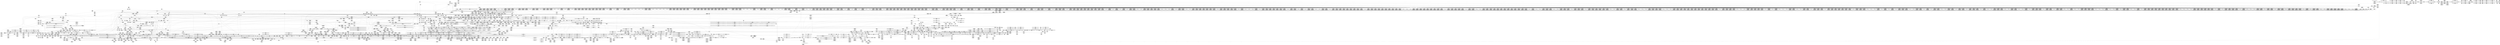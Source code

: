 digraph {
	CE0x52b5fa0 [shape=record,shape=Mrecord,label="{CE0x52b5fa0|current_sid:_bb|*SummSource*}"]
	CE0x53235a0 [shape=record,shape=Mrecord,label="{CE0x53235a0|__preempt_count_sub:_tmp2}"]
	CE0x51d96c0 [shape=record,shape=Mrecord,label="{CE0x51d96c0|task_sid:_tmp21|security/selinux/hooks.c,208|*SummSource*}"]
	CE0x51eb090 [shape=record,shape=Mrecord,label="{CE0x51eb090|2472:_%struct.cred*,_:_CRE_20,24_|*MultipleSource*|Function::task_sid&Arg::task::|Function::current_has_perm&Arg::tsk::|Function::selinux_task_kill&Arg::p::|security/selinux/hooks.c,208}"]
	CE0x525ae10 [shape=record,shape=Mrecord,label="{CE0x525ae10|__rcu_read_lock:_do.body|*SummSource*}"]
	CE0x521a770 [shape=record,shape=Mrecord,label="{CE0x521a770|2472:_%struct.cred*,_:_CRE_2934,2935_}"]
	CE0x51de840 [shape=record,shape=Mrecord,label="{CE0x51de840|i64*_getelementptr_inbounds_(_10_x_i64_,_10_x_i64_*___llvm_gcov_ctr265,_i64_0,_i64_7)|*Constant*}"]
	CE0x5289c30 [shape=record,shape=Mrecord,label="{CE0x5289c30|i64*_getelementptr_inbounds_(_4_x_i64_,_4_x_i64_*___llvm_gcov_ctr128,_i64_0,_i64_3)|*Constant*|*SummSource*}"]
	CE0x5228150 [shape=record,shape=Mrecord,label="{CE0x5228150|2472:_%struct.cred*,_:_CRE_6293,6294_}"]
	CE0x52317f0 [shape=record,shape=Mrecord,label="{CE0x52317f0|2472:_%struct.cred*,_:_CRE_6600,6608_|*MultipleSource*|Function::task_sid&Arg::task::|Function::current_has_perm&Arg::tsk::|Function::selinux_task_kill&Arg::p::|security/selinux/hooks.c,208}"]
	CE0x51ace10 [shape=record,shape=Mrecord,label="{CE0x51ace10|i64_1|*Constant*}"]
	CE0x528d150 [shape=record,shape=Mrecord,label="{CE0x528d150|i64*_getelementptr_inbounds_(_4_x_i64_,_4_x_i64_*___llvm_gcov_ctr134,_i64_0,_i64_1)|*Constant*|*SummSink*}"]
	CE0x51af1c0 [shape=record,shape=Mrecord,label="{CE0x51af1c0|selinux_task_kill:_tmp19|security/selinux/hooks.c,3670}"]
	CE0x52de370 [shape=record,shape=Mrecord,label="{CE0x52de370|_call_void_lock_acquire(%struct.lockdep_map*_%map,_i32_0,_i32_0,_i32_2,_i32_0,_%struct.lockdep_map*_null,_i64_ptrtoint_(i8*_blockaddress(_rcu_lock_acquire,_%__here)_to_i64))_#10,_!dbg_!27716|include/linux/rcupdate.h,418}"]
	CE0x52e4260 [shape=record,shape=Mrecord,label="{CE0x52e4260|void_(i32*,_i32,_i32*)*_asm_addl_$1,_%gs:$0_,_*m,ri,*m,_dirflag_,_fpsr_,_flags_|*SummSource*}"]
	CE0x5196190 [shape=record,shape=Mrecord,label="{CE0x5196190|avc_has_perm:_tsid|Function::avc_has_perm&Arg::tsid::|*SummSource*}"]
	CE0x52b91a0 [shape=record,shape=Mrecord,label="{CE0x52b91a0|i8*_getelementptr_inbounds_(_45_x_i8_,_45_x_i8_*_.str12,_i32_0,_i32_0)|*Constant*|*SummSink*}"]
	CE0x5269210 [shape=record,shape=Mrecord,label="{CE0x5269210|_call_void___rcu_read_lock()_#10,_!dbg_!27710|include/linux/rcupdate.h,879|*SummSource*}"]
	CE0x5253360 [shape=record,shape=Mrecord,label="{CE0x5253360|rcu_read_unlock:_tmp21|include/linux/rcupdate.h,935}"]
	CE0x51db0d0 [shape=record,shape=Mrecord,label="{CE0x51db0d0|i64*_getelementptr_inbounds_(_13_x_i64_,_13_x_i64_*___llvm_gcov_ctr126,_i64_0,_i64_11)|*Constant*|*SummSource*}"]
	CE0x5281620 [shape=record,shape=Mrecord,label="{CE0x5281620|rcu_read_unlock:_call3|include/linux/rcupdate.h,933}"]
	CE0x51e68e0 [shape=record,shape=Mrecord,label="{CE0x51e68e0|_call_void_rcu_read_lock()_#10,_!dbg_!27712|security/selinux/hooks.c,207|*SummSink*}"]
	CE0x52f3700 [shape=record,shape=Mrecord,label="{CE0x52f3700|task_sid:_tmp5|security/selinux/hooks.c,208}"]
	CE0x5217ae0 [shape=record,shape=Mrecord,label="{CE0x5217ae0|2472:_%struct.cred*,_:_CRE_2888,2896_|*MultipleSource*|Function::task_sid&Arg::task::|Function::current_has_perm&Arg::tsk::|Function::selinux_task_kill&Arg::p::|security/selinux/hooks.c,208}"]
	CE0x521faf0 [shape=record,shape=Mrecord,label="{CE0x521faf0|2472:_%struct.cred*,_:_CRE_3096,3104_|*MultipleSource*|Function::task_sid&Arg::task::|Function::current_has_perm&Arg::tsk::|Function::selinux_task_kill&Arg::p::|security/selinux/hooks.c,208}"]
	CE0x5266d10 [shape=record,shape=Mrecord,label="{CE0x5266d10|rcu_read_unlock:_tmp15|include/linux/rcupdate.h,933}"]
	CE0x5185e10 [shape=record,shape=Mrecord,label="{CE0x5185e10|selinux_task_kill:_bb}"]
	CE0x52d6360 [shape=record,shape=Mrecord,label="{CE0x52d6360|_ret_void,_!dbg_!27720|./arch/x86/include/asm/preempt.h,78}"]
	CE0x5269f20 [shape=record,shape=Mrecord,label="{CE0x5269f20|__rcu_read_lock:_tmp3|*SummSource*}"]
	CE0x531c0b0 [shape=record,shape=Mrecord,label="{CE0x531c0b0|i64*_getelementptr_inbounds_(_4_x_i64_,_4_x_i64_*___llvm_gcov_ctr129,_i64_0,_i64_1)|*Constant*|*SummSource*}"]
	CE0x524a150 [shape=record,shape=Mrecord,label="{CE0x524a150|i64*_getelementptr_inbounds_(_13_x_i64_,_13_x_i64_*___llvm_gcov_ctr126,_i64_0,_i64_8)|*Constant*|*SummSink*}"]
	CE0x51f73b0 [shape=record,shape=Mrecord,label="{CE0x51f73b0|rcu_read_lock:_tmp1}"]
	CE0x51fed00 [shape=record,shape=Mrecord,label="{CE0x51fed00|task_sid:_tmp13|security/selinux/hooks.c,208}"]
	CE0x51f4c90 [shape=record,shape=Mrecord,label="{CE0x51f4c90|avc_has_perm:_ssid|Function::avc_has_perm&Arg::ssid::}"]
	CE0x517dae0 [shape=record,shape=Mrecord,label="{CE0x517dae0|selinux_task_kill:_entry|*SummSource*}"]
	CE0x527efe0 [shape=record,shape=Mrecord,label="{CE0x527efe0|i64*_getelementptr_inbounds_(_4_x_i64_,_4_x_i64_*___llvm_gcov_ctr133,_i64_0,_i64_1)|*Constant*}"]
	CE0x52dd8f0 [shape=record,shape=Mrecord,label="{CE0x52dd8f0|GLOBAL:_lock_release|*Constant*|*SummSink*}"]
	CE0x5292c90 [shape=record,shape=Mrecord,label="{CE0x5292c90|rcu_read_unlock:_tmp17|include/linux/rcupdate.h,933}"]
	CE0x521d6f0 [shape=record,shape=Mrecord,label="{CE0x521d6f0|2472:_%struct.cred*,_:_CRE_2974,2975_}"]
	CE0x51e8580 [shape=record,shape=Mrecord,label="{CE0x51e8580|signal_to_av:_tmp10|security/selinux/hooks.c,1495}"]
	CE0x52ba5e0 [shape=record,shape=Mrecord,label="{CE0x52ba5e0|current_sid:_tmp20|security/selinux/hooks.c,218|*SummSink*}"]
	CE0x517a190 [shape=record,shape=Mrecord,label="{CE0x517a190|i64*_getelementptr_inbounds_(_10_x_i64_,_10_x_i64_*___llvm_gcov_ctr290,_i64_0,_i64_3)|*Constant*|*SummSource*}"]
	CE0x5236860 [shape=record,shape=Mrecord,label="{CE0x5236860|task_sid:_tmp4|*LoadInst*|security/selinux/hooks.c,208|*SummSink*}"]
	CE0x51a1100 [shape=record,shape=Mrecord,label="{CE0x51a1100|task_sid:_task|Function::task_sid&Arg::task::}"]
	CE0x52e57b0 [shape=record,shape=Mrecord,label="{CE0x52e57b0|_call_void_mcount()_#3|*SummSink*}"]
	CE0x52574d0 [shape=record,shape=Mrecord,label="{CE0x52574d0|_ret_void,_!dbg_!27717|include/linux/rcupdate.h,245}"]
	"CONST[source:1(input),value:2(dynamic)][purpose:{object}]"
	CE0x51e19f0 [shape=record,shape=Mrecord,label="{CE0x51e19f0|rcu_read_lock:_land.lhs.true2|*SummSink*}"]
	CE0x53063d0 [shape=record,shape=Mrecord,label="{CE0x53063d0|i64*_getelementptr_inbounds_(_4_x_i64_,_4_x_i64_*___llvm_gcov_ctr130,_i64_0,_i64_2)|*Constant*|*SummSource*}"]
	CE0x51ef8e0 [shape=record,shape=Mrecord,label="{CE0x51ef8e0|current_has_perm:_call1|security/selinux/hooks.c,1543|*SummSink*}"]
	CE0x52616d0 [shape=record,shape=Mrecord,label="{CE0x52616d0|GLOBAL:_rcu_read_lock.__warned|Global_var:rcu_read_lock.__warned|*SummSource*}"]
	CE0x5218200 [shape=record,shape=Mrecord,label="{CE0x5218200|2472:_%struct.cred*,_:_CRE_2904,2905_}"]
	CE0x5209a10 [shape=record,shape=Mrecord,label="{CE0x5209a10|2472:_%struct.cred*,_:_CRE_2072,2076_|*MultipleSource*|Function::task_sid&Arg::task::|Function::current_has_perm&Arg::tsk::|Function::selinux_task_kill&Arg::p::|security/selinux/hooks.c,208}"]
	CE0x5222a70 [shape=record,shape=Mrecord,label="{CE0x5222a70|2472:_%struct.cred*,_:_CRE_5896,5904_|*MultipleSource*|Function::task_sid&Arg::task::|Function::current_has_perm&Arg::tsk::|Function::selinux_task_kill&Arg::p::|security/selinux/hooks.c,208}"]
	CE0x51ef270 [shape=record,shape=Mrecord,label="{CE0x51ef270|GLOBAL:_current_sid|*Constant*|*SummSource*}"]
	CE0x52d6b40 [shape=record,shape=Mrecord,label="{CE0x52d6b40|__preempt_count_sub:_val|Function::__preempt_count_sub&Arg::val::|*SummSink*}"]
	CE0x5332b50 [shape=record,shape=Mrecord,label="{CE0x5332b50|__preempt_count_sub:_tmp4|./arch/x86/include/asm/preempt.h,77}"]
	CE0x5273580 [shape=record,shape=Mrecord,label="{CE0x5273580|rcu_read_lock:_tmp10|include/linux/rcupdate.h,882}"]
	CE0x5281f70 [shape=record,shape=Mrecord,label="{CE0x5281f70|current_sid:_tmp10|security/selinux/hooks.c,218}"]
	CE0x52f5020 [shape=record,shape=Mrecord,label="{CE0x52f5020|task_sid:_call3|security/selinux/hooks.c,208}"]
	CE0x520e050 [shape=record,shape=Mrecord,label="{CE0x520e050|2472:_%struct.cred*,_:_CRE_2384,2392_|*MultipleSource*|Function::task_sid&Arg::task::|Function::current_has_perm&Arg::tsk::|Function::selinux_task_kill&Arg::p::|security/selinux/hooks.c,208}"]
	CE0x525d160 [shape=record,shape=Mrecord,label="{CE0x525d160|i64*_getelementptr_inbounds_(_11_x_i64_,_11_x_i64_*___llvm_gcov_ctr125,_i64_0,_i64_1)|*Constant*|*SummSink*}"]
	CE0x521a9d0 [shape=record,shape=Mrecord,label="{CE0x521a9d0|2472:_%struct.cred*,_:_CRE_2936,2937_}"]
	CE0x5207650 [shape=record,shape=Mrecord,label="{CE0x5207650|2472:_%struct.cred*,_:_CRE_1944,1952_|*MultipleSource*|Function::task_sid&Arg::task::|Function::current_has_perm&Arg::tsk::|Function::selinux_task_kill&Arg::p::|security/selinux/hooks.c,208}"]
	CE0x528c780 [shape=record,shape=Mrecord,label="{CE0x528c780|GLOBAL:___llvm_gcov_ctr132|Global_var:__llvm_gcov_ctr132|*SummSource*}"]
	CE0x51f4dc0 [shape=record,shape=Mrecord,label="{CE0x51f4dc0|2472:_%struct.cred*,_:_CRE_368,376_|*MultipleSource*|Function::task_sid&Arg::task::|Function::current_has_perm&Arg::tsk::|Function::selinux_task_kill&Arg::p::|security/selinux/hooks.c,208}"]
	CE0x52309b0 [shape=record,shape=Mrecord,label="{CE0x52309b0|2472:_%struct.cred*,_:_CRE_6544,6552_|*MultipleSource*|Function::task_sid&Arg::task::|Function::current_has_perm&Arg::tsk::|Function::selinux_task_kill&Arg::p::|security/selinux/hooks.c,208}"]
	CE0x521cb10 [shape=record,shape=Mrecord,label="{CE0x521cb10|2472:_%struct.cred*,_:_CRE_2964,2965_}"]
	CE0x52336d0 [shape=record,shape=Mrecord,label="{CE0x52336d0|2472:_%struct.cred*,_:_CRE_6688,10528_|*MultipleSource*|Function::task_sid&Arg::task::|Function::current_has_perm&Arg::tsk::|Function::selinux_task_kill&Arg::p::|security/selinux/hooks.c,208}"]
	CE0x52ee6b0 [shape=record,shape=Mrecord,label="{CE0x52ee6b0|__preempt_count_sub:_bb}"]
	CE0x52db320 [shape=record,shape=Mrecord,label="{CE0x52db320|rcu_lock_release:_tmp5|include/linux/rcupdate.h,423|*SummSink*}"]
	CE0x51f4b10 [shape=record,shape=Mrecord,label="{CE0x51f4b10|avc_has_perm:_entry}"]
	CE0x5206520 [shape=record,shape=Mrecord,label="{CE0x5206520|2472:_%struct.cred*,_:_CRE_1880,1888_|*MultipleSource*|Function::task_sid&Arg::task::|Function::current_has_perm&Arg::tsk::|Function::selinux_task_kill&Arg::p::|security/selinux/hooks.c,208}"]
	CE0x51db990 [shape=record,shape=Mrecord,label="{CE0x51db990|task_sid:_tmp25|security/selinux/hooks.c,208|*SummSink*}"]
	CE0x51ef0c0 [shape=record,shape=Mrecord,label="{CE0x51ef0c0|current_has_perm:_call|security/selinux/hooks.c,1542|*SummSink*}"]
	CE0x525daf0 [shape=record,shape=Mrecord,label="{CE0x525daf0|GLOBAL:_current_sid.__warned|Global_var:current_sid.__warned}"]
	CE0x5215970 [shape=record,shape=Mrecord,label="{CE0x5215970|2472:_%struct.cred*,_:_CRE_2784,2792_|*MultipleSource*|Function::task_sid&Arg::task::|Function::current_has_perm&Arg::tsk::|Function::selinux_task_kill&Arg::p::|security/selinux/hooks.c,208}"]
	CE0x51ff400 [shape=record,shape=Mrecord,label="{CE0x51ff400|task_sid:_call3|security/selinux/hooks.c,208|*SummSource*}"]
	CE0x52175f0 [shape=record,shape=Mrecord,label="{CE0x52175f0|2472:_%struct.cred*,_:_CRE_2876,2880_|*MultipleSource*|Function::task_sid&Arg::task::|Function::current_has_perm&Arg::tsk::|Function::selinux_task_kill&Arg::p::|security/selinux/hooks.c,208}"]
	CE0x526be00 [shape=record,shape=Mrecord,label="{CE0x526be00|rcu_read_lock:_do.body}"]
	CE0x5200310 [shape=record,shape=Mrecord,label="{CE0x5200310|task_sid:_tmp14|security/selinux/hooks.c,208|*SummSource*}"]
	CE0x51905b0 [shape=record,shape=Mrecord,label="{CE0x51905b0|i32_32|*Constant*|*SummSink*}"]
	CE0x5182020 [shape=record,shape=Mrecord,label="{CE0x5182020|__llvm_gcov_indirect_counter_increment:_predecessor|Function::__llvm_gcov_indirect_counter_increment&Arg::predecessor::|*SummSink*}"]
	CE0x51f0b80 [shape=record,shape=Mrecord,label="{CE0x51f0b80|_call_void_mcount()_#3|*SummSource*}"]
	CE0x52eee40 [shape=record,shape=Mrecord,label="{CE0x52eee40|%struct.task_struct*_(%struct.task_struct**)*_asm_movq_%gs:$_1:P_,$0_,_r,im,_dirflag_,_fpsr_,_flags_|*SummSource*}"]
	CE0x5234160 [shape=record,shape=Mrecord,label="{CE0x5234160|2472:_%struct.cred*,_:_CRE_10552,10560_|*MultipleSource*|Function::task_sid&Arg::task::|Function::current_has_perm&Arg::tsk::|Function::selinux_task_kill&Arg::p::|security/selinux/hooks.c,208}"]
	CE0x5289130 [shape=record,shape=Mrecord,label="{CE0x5289130|i64*_getelementptr_inbounds_(_11_x_i64_,_11_x_i64_*___llvm_gcov_ctr132,_i64_0,_i64_8)|*Constant*|*SummSource*}"]
	CE0x52112d0 [shape=record,shape=Mrecord,label="{CE0x52112d0|2472:_%struct.cred*,_:_CRE_2544,2568_|*MultipleSource*|Function::task_sid&Arg::task::|Function::current_has_perm&Arg::tsk::|Function::selinux_task_kill&Arg::p::|security/selinux/hooks.c,208}"]
	CE0x52b6070 [shape=record,shape=Mrecord,label="{CE0x52b6070|current_sid:_bb|*SummSink*}"]
	CE0x5198f30 [shape=record,shape=Mrecord,label="{CE0x5198f30|__llvm_gcov_indirect_counter_increment:_tmp2}"]
	CE0x521d360 [shape=record,shape=Mrecord,label="{CE0x521d360|2472:_%struct.cred*,_:_CRE_2971,2972_}"]
	CE0x5275d60 [shape=record,shape=Mrecord,label="{CE0x5275d60|rcu_read_lock:_tmp14|include/linux/rcupdate.h,882}"]
	CE0x525af20 [shape=record,shape=Mrecord,label="{CE0x525af20|__rcu_read_lock:_do.end}"]
	CE0x525c120 [shape=record,shape=Mrecord,label="{CE0x525c120|current_sid:_if.end}"]
	CE0x52b5090 [shape=record,shape=Mrecord,label="{CE0x52b5090|current_sid:_do.body|*SummSource*}"]
	CE0x52001c0 [shape=record,shape=Mrecord,label="{CE0x52001c0|i64_6|*Constant*}"]
	CE0x5243ed0 [shape=record,shape=Mrecord,label="{CE0x5243ed0|current_sid:_tmp23|security/selinux/hooks.c,218|*SummSource*}"]
	CE0x51dee20 [shape=record,shape=Mrecord,label="{CE0x51dee20|i64**_getelementptr_inbounds_(_4_x_i64*_,_4_x_i64*_*___llvm_gcda_edge_table266,_i64_0,_i64_3)|*Constant*}"]
	CE0x53025c0 [shape=record,shape=Mrecord,label="{CE0x53025c0|rcu_lock_release:_indirectgoto}"]
	CE0x52039d0 [shape=record,shape=Mrecord,label="{CE0x52039d0|2472:_%struct.cred*,_:_CRE_701,702_}"]
	CE0x530b000 [shape=record,shape=Mrecord,label="{CE0x530b000|get_current:_tmp4|./arch/x86/include/asm/current.h,14}"]
	CE0x51d5150 [shape=record,shape=Mrecord,label="{CE0x51d5150|task_sid:_tmp17|security/selinux/hooks.c,208|*SummSink*}"]
	CE0x52060e0 [shape=record,shape=Mrecord,label="{CE0x52060e0|2472:_%struct.cred*,_:_CRE_1864,1872_|*MultipleSource*|Function::task_sid&Arg::task::|Function::current_has_perm&Arg::tsk::|Function::selinux_task_kill&Arg::p::|security/selinux/hooks.c,208}"]
	CE0x52f9120 [shape=record,shape=Mrecord,label="{CE0x52f9120|task_sid:_call7|security/selinux/hooks.c,208}"]
	CE0x5256f30 [shape=record,shape=Mrecord,label="{CE0x5256f30|__rcu_read_unlock:_entry|*SummSource*}"]
	CE0x5226830 [shape=record,shape=Mrecord,label="{CE0x5226830|2472:_%struct.cred*,_:_CRE_6224,6232_|*MultipleSource*|Function::task_sid&Arg::task::|Function::current_has_perm&Arg::tsk::|Function::selinux_task_kill&Arg::p::|security/selinux/hooks.c,208}"]
	CE0x52668c0 [shape=record,shape=Mrecord,label="{CE0x52668c0|rcu_read_unlock:_tmp14|include/linux/rcupdate.h,933|*SummSource*}"]
	CE0x5246b10 [shape=record,shape=Mrecord,label="{CE0x5246b10|task_sid:_land.lhs.true2}"]
	CE0x522beb0 [shape=record,shape=Mrecord,label="{CE0x522beb0|2472:_%struct.cred*,_:_CRE_6345,6346_}"]
	CE0x5271ab0 [shape=record,shape=Mrecord,label="{CE0x5271ab0|GLOBAL:_rcu_read_lock.__warned|Global_var:rcu_read_lock.__warned|*SummSink*}"]
	"CONST[source:0(mediator),value:0(static)][purpose:{operation}]"
	CE0x52f1dd0 [shape=record,shape=Mrecord,label="{CE0x52f1dd0|i64*_getelementptr_inbounds_(_4_x_i64_,_4_x_i64_*___llvm_gcov_ctr129,_i64_0,_i64_2)|*Constant*}"]
	CE0x5332bc0 [shape=record,shape=Mrecord,label="{CE0x5332bc0|__preempt_count_sub:_tmp4|./arch/x86/include/asm/preempt.h,77|*SummSource*}"]
	CE0x5260bc0 [shape=record,shape=Mrecord,label="{CE0x5260bc0|i64*_getelementptr_inbounds_(_2_x_i64_,_2_x_i64_*___llvm_gcov_ctr131,_i64_0,_i64_1)|*Constant*}"]
	CE0x5235ea0 [shape=record,shape=Mrecord,label="{CE0x5235ea0|2472:_%struct.cred*,_:_CRE_10628,10632_|*MultipleSource*|Function::task_sid&Arg::task::|Function::current_has_perm&Arg::tsk::|Function::selinux_task_kill&Arg::p::|security/selinux/hooks.c,208}"]
	CE0x51b3740 [shape=record,shape=Mrecord,label="{CE0x51b3740|GLOBAL:_cred_sid|*Constant*}"]
	CE0x51e9d10 [shape=record,shape=Mrecord,label="{CE0x51e9d10|current_has_perm:_tmp1|*SummSink*}"]
	CE0x5217850 [shape=record,shape=Mrecord,label="{CE0x5217850|2472:_%struct.cred*,_:_CRE_2880,2884_|*MultipleSource*|Function::task_sid&Arg::task::|Function::current_has_perm&Arg::tsk::|Function::selinux_task_kill&Arg::p::|security/selinux/hooks.c,208}"]
	CE0x5204130 [shape=record,shape=Mrecord,label="{CE0x5204130|2472:_%struct.cred*,_:_CRE_728,732_|*MultipleSource*|Function::task_sid&Arg::task::|Function::current_has_perm&Arg::tsk::|Function::selinux_task_kill&Arg::p::|security/selinux/hooks.c,208}"]
	CE0x521d490 [shape=record,shape=Mrecord,label="{CE0x521d490|2472:_%struct.cred*,_:_CRE_2972,2973_}"]
	CE0x5199350 [shape=record,shape=Mrecord,label="{CE0x5199350|i64**_getelementptr_inbounds_(_4_x_i64*_,_4_x_i64*_*___llvm_gcda_edge_table266,_i64_0,_i64_1)|*Constant*|*SummSink*}"]
	CE0x522b070 [shape=record,shape=Mrecord,label="{CE0x522b070|2472:_%struct.cred*,_:_CRE_6333,6334_}"]
	CE0x52e2ec0 [shape=record,shape=Mrecord,label="{CE0x52e2ec0|rcu_lock_release:_tmp7|*SummSource*}"]
	CE0x5195b30 [shape=record,shape=Mrecord,label="{CE0x5195b30|current_has_perm:_tsk|Function::current_has_perm&Arg::tsk::|*SummSource*}"]
	CE0x52f4390 [shape=record,shape=Mrecord,label="{CE0x52f4390|task_sid:_tobool1|security/selinux/hooks.c,208}"]
	CE0x528cd30 [shape=record,shape=Mrecord,label="{CE0x528cd30|current_sid:_tmp7|security/selinux/hooks.c,218}"]
	CE0x5324f90 [shape=record,shape=Mrecord,label="{CE0x5324f90|get_current:_tmp2|*SummSink*}"]
	CE0x518b9b0 [shape=record,shape=Mrecord,label="{CE0x518b9b0|i32_0|*Constant*|*SummSource*}"]
	CE0x521ae90 [shape=record,shape=Mrecord,label="{CE0x521ae90|2472:_%struct.cred*,_:_CRE_2940,2941_}"]
	CE0x517ec30 [shape=record,shape=Mrecord,label="{CE0x517ec30|signal_to_av:_sig|Function::signal_to_av&Arg::sig::}"]
	CE0x526c970 [shape=record,shape=Mrecord,label="{CE0x526c970|cred_sid:_tmp6|security/selinux/hooks.c,197|*SummSource*}"]
	CE0x5247d40 [shape=record,shape=Mrecord,label="{CE0x5247d40|task_sid:_tmp5|security/selinux/hooks.c,208|*SummSink*}"]
	CE0x518cdb0 [shape=record,shape=Mrecord,label="{CE0x518cdb0|selinux_task_kill:_tmp15|security/selinux/hooks.c,3666|*SummSource*}"]
	CE0x51f0cd0 [shape=record,shape=Mrecord,label="{CE0x51f0cd0|_call_void_mcount()_#3|*SummSink*}"]
	CE0x52df590 [shape=record,shape=Mrecord,label="{CE0x52df590|i64*_getelementptr_inbounds_(_4_x_i64_,_4_x_i64_*___llvm_gcov_ctr130,_i64_0,_i64_1)|*Constant*|*SummSource*}"]
	CE0x51a7110 [shape=record,shape=Mrecord,label="{CE0x51a7110|i32_77|*Constant*|*SummSource*}"]
	CE0x5278ae0 [shape=record,shape=Mrecord,label="{CE0x5278ae0|i8*_getelementptr_inbounds_(_42_x_i8_,_42_x_i8_*_.str46,_i32_0,_i32_0)|*Constant*}"]
	CE0x519ed50 [shape=record,shape=Mrecord,label="{CE0x519ed50|selinux_task_kill:_tmp11|security/selinux/hooks.c,3665|*SummSink*}"]
	CE0x5256730 [shape=record,shape=Mrecord,label="{CE0x5256730|_call_void___rcu_read_unlock()_#10,_!dbg_!27734|include/linux/rcupdate.h,937|*SummSource*}"]
	CE0x5206b80 [shape=record,shape=Mrecord,label="{CE0x5206b80|2472:_%struct.cred*,_:_CRE_1904,1912_|*MultipleSource*|Function::task_sid&Arg::task::|Function::current_has_perm&Arg::tsk::|Function::selinux_task_kill&Arg::p::|security/selinux/hooks.c,208}"]
	CE0x51ddac0 [shape=record,shape=Mrecord,label="{CE0x51ddac0|signal_to_av:_tmp5|security/selinux/hooks.c,1483|*SummSink*}"]
	CE0x51818d0 [shape=record,shape=Mrecord,label="{CE0x51818d0|i64*_getelementptr_inbounds_(_13_x_i64_,_13_x_i64_*___llvm_gcov_ctr126,_i64_0,_i64_0)|*Constant*|*SummSource*}"]
	CE0x51f8780 [shape=record,shape=Mrecord,label="{CE0x51f8780|2472:_%struct.cred*,_:_CRE_136,144_|*MultipleSource*|Function::task_sid&Arg::task::|Function::current_has_perm&Arg::tsk::|Function::selinux_task_kill&Arg::p::|security/selinux/hooks.c,208}"]
	CE0x52146d0 [shape=record,shape=Mrecord,label="{CE0x52146d0|2472:_%struct.cred*,_:_CRE_2724,2725_|*MultipleSource*|Function::task_sid&Arg::task::|Function::current_has_perm&Arg::tsk::|Function::selinux_task_kill&Arg::p::|security/selinux/hooks.c,208}"]
	CE0x522d2e0 [shape=record,shape=Mrecord,label="{CE0x522d2e0|2472:_%struct.cred*,_:_CRE_6376,6384_|*MultipleSource*|Function::task_sid&Arg::task::|Function::current_has_perm&Arg::tsk::|Function::selinux_task_kill&Arg::p::|security/selinux/hooks.c,208}"]
	CE0x51ea3b0 [shape=record,shape=Mrecord,label="{CE0x51ea3b0|i64*_getelementptr_inbounds_(_2_x_i64_,_2_x_i64_*___llvm_gcov_ctr136,_i64_0,_i64_1)|*Constant*|*SummSource*}"]
	CE0x52101c0 [shape=record,shape=Mrecord,label="{CE0x52101c0|2472:_%struct.cred*,_:_CRE_2522,2523_}"]
	CE0x5327b40 [shape=record,shape=Mrecord,label="{CE0x5327b40|__preempt_count_sub:_tmp3}"]
	CE0x528d450 [shape=record,shape=Mrecord,label="{CE0x528d450|i64*_getelementptr_inbounds_(_4_x_i64_,_4_x_i64_*___llvm_gcov_ctr128,_i64_0,_i64_0)|*Constant*|*SummSink*}"]
	CE0x527f570 [shape=record,shape=Mrecord,label="{CE0x527f570|i64*_getelementptr_inbounds_(_11_x_i64_,_11_x_i64_*___llvm_gcov_ctr132,_i64_0,_i64_1)|*Constant*}"]
	CE0x527b1d0 [shape=record,shape=Mrecord,label="{CE0x527b1d0|rcu_read_lock:_tmp19|include/linux/rcupdate.h,882|*SummSink*}"]
	CE0x521c520 [shape=record,shape=Mrecord,label="{CE0x521c520|2472:_%struct.cred*,_:_CRE_2959,2960_}"]
	CE0x51f0aa0 [shape=record,shape=Mrecord,label="{CE0x51f0aa0|task_sid:_tobool|security/selinux/hooks.c,208|*SummSource*}"]
	CE0x51f9d60 [shape=record,shape=Mrecord,label="{CE0x51f9d60|_call_void_mcount()_#3|*SummSink*}"]
	CE0x52e47b0 [shape=record,shape=Mrecord,label="{CE0x52e47b0|get_current:_bb}"]
	CE0x51b0d80 [shape=record,shape=Mrecord,label="{CE0x51b0d80|selinux_task_kill:_tmp14|security/selinux/hooks.c,3666|*SummSink*}"]
	CE0x51a61a0 [shape=record,shape=Mrecord,label="{CE0x51a61a0|GLOBAL:___llvm_gcov_ctr290|Global_var:__llvm_gcov_ctr290|*SummSource*}"]
	CE0x51d2550 [shape=record,shape=Mrecord,label="{CE0x51d2550|_ret_void,_!dbg_!27735|include/linux/rcupdate.h,884}"]
	CE0x52945f0 [shape=record,shape=Mrecord,label="{CE0x52945f0|rcu_read_unlock:_tmp11|include/linux/rcupdate.h,933}"]
	CE0x51b30d0 [shape=record,shape=Mrecord,label="{CE0x51b30d0|i32_218|*Constant*|*SummSink*}"]
	CE0x5193200 [shape=record,shape=Mrecord,label="{CE0x5193200|task_sid:_do.end|*SummSource*}"]
	CE0x519ebd0 [shape=record,shape=Mrecord,label="{CE0x519ebd0|selinux_task_kill:_tmp11|security/selinux/hooks.c,3665}"]
	CE0x525a6a0 [shape=record,shape=Mrecord,label="{CE0x525a6a0|COLLAPSED:_GCMRE___llvm_gcov_ctr98_internal_global_2_x_i64_zeroinitializer:_elem_0:default:}"]
	CE0x521b220 [shape=record,shape=Mrecord,label="{CE0x521b220|2472:_%struct.cred*,_:_CRE_2943,2944_}"]
	CE0x51da450 [shape=record,shape=Mrecord,label="{CE0x51da450|task_sid:_tmp23|security/selinux/hooks.c,208|*SummSource*}"]
	CE0x530a830 [shape=record,shape=Mrecord,label="{CE0x530a830|i64*_getelementptr_inbounds_(_4_x_i64_,_4_x_i64_*___llvm_gcov_ctr135,_i64_0,_i64_3)|*Constant*|*SummSink*}"]
	CE0x52220f0 [shape=record,shape=Mrecord,label="{CE0x52220f0|2472:_%struct.cred*,_:_CRE_5864,5872_|*MultipleSource*|Function::task_sid&Arg::task::|Function::current_has_perm&Arg::tsk::|Function::selinux_task_kill&Arg::p::|security/selinux/hooks.c,208}"]
	CE0x522f450 [shape=record,shape=Mrecord,label="{CE0x522f450|2472:_%struct.cred*,_:_CRE_6480,6484_|*MultipleSource*|Function::task_sid&Arg::task::|Function::current_has_perm&Arg::tsk::|Function::selinux_task_kill&Arg::p::|security/selinux/hooks.c,208}"]
	CE0x51dfff0 [shape=record,shape=Mrecord,label="{CE0x51dfff0|i64_4|*Constant*|*SummSink*}"]
	CE0x51787c0 [shape=record,shape=Mrecord,label="{CE0x51787c0|i32_9|*Constant*}"]
	CE0x52d9ab0 [shape=record,shape=Mrecord,label="{CE0x52d9ab0|__preempt_count_add:_tmp5|./arch/x86/include/asm/preempt.h,72|*SummSink*}"]
	CE0x51d97f0 [shape=record,shape=Mrecord,label="{CE0x51d97f0|task_sid:_tmp21|security/selinux/hooks.c,208|*SummSink*}"]
	CE0x51b4360 [shape=record,shape=Mrecord,label="{CE0x51b4360|_ret_i32_%tmp6,_!dbg_!27716|security/selinux/hooks.c,197|*SummSource*}"]
	CE0x51b5a50 [shape=record,shape=Mrecord,label="{CE0x51b5a50|avc_has_perm:_auditdata|Function::avc_has_perm&Arg::auditdata::|*SummSink*}"]
	CE0x5288150 [shape=record,shape=Mrecord,label="{CE0x5288150|GLOBAL:___llvm_gcov_ctr132|Global_var:__llvm_gcov_ctr132}"]
	CE0x5231cb0 [shape=record,shape=Mrecord,label="{CE0x5231cb0|2472:_%struct.cred*,_:_CRE_6616,6624_|*MultipleSource*|Function::task_sid&Arg::task::|Function::current_has_perm&Arg::tsk::|Function::selinux_task_kill&Arg::p::|security/selinux/hooks.c,208}"]
	CE0x52f1840 [shape=record,shape=Mrecord,label="{CE0x52f1840|get_current:_tmp1|*SummSource*}"]
	CE0x5214dc0 [shape=record,shape=Mrecord,label="{CE0x5214dc0|2472:_%struct.cred*,_:_CRE_2744,2752_|*MultipleSource*|Function::task_sid&Arg::task::|Function::current_has_perm&Arg::tsk::|Function::selinux_task_kill&Arg::p::|security/selinux/hooks.c,208}"]
	CE0x517dbe0 [shape=record,shape=Mrecord,label="{CE0x517dbe0|selinux_task_kill:_if.else|*SummSource*}"]
	CE0x527bb80 [shape=record,shape=Mrecord,label="{CE0x527bb80|rcu_read_lock:_tmp21|include/linux/rcupdate.h,884}"]
	CE0x5206da0 [shape=record,shape=Mrecord,label="{CE0x5206da0|2472:_%struct.cred*,_:_CRE_1912,1920_|*MultipleSource*|Function::task_sid&Arg::task::|Function::current_has_perm&Arg::tsk::|Function::selinux_task_kill&Arg::p::|security/selinux/hooks.c,208}"]
	CE0x5256ec0 [shape=record,shape=Mrecord,label="{CE0x5256ec0|__rcu_read_unlock:_entry}"]
	CE0x528a270 [shape=record,shape=Mrecord,label="{CE0x528a270|rcu_read_unlock:_tmp13|include/linux/rcupdate.h,933|*SummSource*}"]
	CE0x5283f20 [shape=record,shape=Mrecord,label="{CE0x5283f20|GLOBAL:___preempt_count_add|*Constant*|*SummSource*}"]
	CE0x51abc50 [shape=record,shape=Mrecord,label="{CE0x51abc50|_ret_i32_%call2,_!dbg_!27718|security/selinux/hooks.c,1544|*SummSource*}"]
	CE0x519d4a0 [shape=record,shape=Mrecord,label="{CE0x519d4a0|selinux_task_kill:_tmp13|security/selinux/hooks.c,3665|*SummSource*}"]
	CE0x518ec70 [shape=record,shape=Mrecord,label="{CE0x518ec70|selinux_task_kill:_if.end|*SummSink*}"]
	CE0x520d6d0 [shape=record,shape=Mrecord,label="{CE0x520d6d0|2472:_%struct.cred*,_:_CRE_2352,2360_|*MultipleSource*|Function::task_sid&Arg::task::|Function::current_has_perm&Arg::tsk::|Function::selinux_task_kill&Arg::p::|security/selinux/hooks.c,208}"]
	CE0x5231f10 [shape=record,shape=Mrecord,label="{CE0x5231f10|2472:_%struct.cred*,_:_CRE_6624,6632_|*MultipleSource*|Function::task_sid&Arg::task::|Function::current_has_perm&Arg::tsk::|Function::selinux_task_kill&Arg::p::|security/selinux/hooks.c,208}"]
	CE0x517f4a0 [shape=record,shape=Mrecord,label="{CE0x517f4a0|selinux_task_kill:_if.else5|*SummSource*}"]
	CE0x5195c40 [shape=record,shape=Mrecord,label="{CE0x5195c40|current_has_perm:_tsk|Function::current_has_perm&Arg::tsk::|*SummSink*}"]
	CE0x51a5280 [shape=record,shape=Mrecord,label="{CE0x51a5280|GLOBAL:_task_sid|*Constant*|*SummSink*}"]
	CE0x518f860 [shape=record,shape=Mrecord,label="{CE0x518f860|_call_void_mcount()_#3|*SummSink*}"]
	CE0x528a9e0 [shape=record,shape=Mrecord,label="{CE0x528a9e0|current_sid:_tmp10|security/selinux/hooks.c,218|*SummSink*}"]
	CE0x51911f0 [shape=record,shape=Mrecord,label="{CE0x51911f0|selinux_task_kill:_tmp5|security/selinux/hooks.c,3661|*SummSource*}"]
	CE0x526c3f0 [shape=record,shape=Mrecord,label="{CE0x526c3f0|_call_void_rcu_lock_acquire(%struct.lockdep_map*_rcu_lock_map)_#10,_!dbg_!27711|include/linux/rcupdate.h,881|*SummSource*}"]
	CE0x51d7be0 [shape=record,shape=Mrecord,label="{CE0x51d7be0|task_sid:_tmp18|security/selinux/hooks.c,208|*SummSink*}"]
	CE0x5204570 [shape=record,shape=Mrecord,label="{CE0x5204570|2472:_%struct.cred*,_:_CRE_744,760_|*MultipleSource*|Function::task_sid&Arg::task::|Function::current_has_perm&Arg::tsk::|Function::selinux_task_kill&Arg::p::|security/selinux/hooks.c,208}"]
	CE0x51e0d80 [shape=record,shape=Mrecord,label="{CE0x51e0d80|__llvm_gcov_indirect_counter_increment:_tmp5}"]
	CE0x5256860 [shape=record,shape=Mrecord,label="{CE0x5256860|_call_void___rcu_read_unlock()_#10,_!dbg_!27734|include/linux/rcupdate.h,937|*SummSink*}"]
	CE0x526d0d0 [shape=record,shape=Mrecord,label="{CE0x526d0d0|rcu_read_unlock:_do.body|*SummSource*}"]
	CE0x52084d0 [shape=record,shape=Mrecord,label="{CE0x52084d0|2472:_%struct.cred*,_:_CRE_2016,2020_|*MultipleSource*|Function::task_sid&Arg::task::|Function::current_has_perm&Arg::tsk::|Function::selinux_task_kill&Arg::p::|security/selinux/hooks.c,208}"]
	CE0x517eca0 [shape=record,shape=Mrecord,label="{CE0x517eca0|signal_to_av:_sig|Function::signal_to_av&Arg::sig::|*SummSource*}"]
	CE0x52782d0 [shape=record,shape=Mrecord,label="{CE0x52782d0|i32_883|*Constant*|*SummSink*}"]
	CE0x5247430 [shape=record,shape=Mrecord,label="{CE0x5247430|__llvm_gcov_indirect_counter_increment:_counter|*SummSink*}"]
	CE0x5290de0 [shape=record,shape=Mrecord,label="{CE0x5290de0|i64*_getelementptr_inbounds_(_11_x_i64_,_11_x_i64_*___llvm_gcov_ctr125,_i64_0,_i64_0)|*Constant*}"]
	CE0x52e56a0 [shape=record,shape=Mrecord,label="{CE0x52e56a0|_call_void_mcount()_#3|*SummSource*}"]
	CE0x51fff80 [shape=record,shape=Mrecord,label="{CE0x51fff80|i64_7|*Constant*|*SummSource*}"]
	CE0x51ebae0 [shape=record,shape=Mrecord,label="{CE0x51ebae0|current_has_perm:_tmp3|*SummSource*}"]
	CE0x520d470 [shape=record,shape=Mrecord,label="{CE0x520d470|2472:_%struct.cred*,_:_CRE_2344,2352_|*MultipleSource*|Function::task_sid&Arg::task::|Function::current_has_perm&Arg::tsk::|Function::selinux_task_kill&Arg::p::|security/selinux/hooks.c,208}"]
	CE0x5189910 [shape=record,shape=Mrecord,label="{CE0x5189910|selinux_task_kill:_tmp8|security/selinux/hooks.c,3664}"]
	CE0x5273d90 [shape=record,shape=Mrecord,label="{CE0x5273d90|rcu_read_lock:_tmp11|include/linux/rcupdate.h,882|*SummSink*}"]
	CE0x51b2820 [shape=record,shape=Mrecord,label="{CE0x51b2820|GLOBAL:_lockdep_rcu_suspicious|*Constant*}"]
	CE0x52225b0 [shape=record,shape=Mrecord,label="{CE0x52225b0|2472:_%struct.cred*,_:_CRE_5880,5888_|*MultipleSource*|Function::task_sid&Arg::task::|Function::current_has_perm&Arg::tsk::|Function::selinux_task_kill&Arg::p::|security/selinux/hooks.c,208}"]
	CE0x526be70 [shape=record,shape=Mrecord,label="{CE0x526be70|rcu_read_lock:_do.body|*SummSource*}"]
	CE0x530ab90 [shape=record,shape=Mrecord,label="{CE0x530ab90|void_(i32*,_i32,_i32*)*_asm_addl_$1,_%gs:$0_,_*m,ri,*m,_dirflag_,_fpsr_,_flags_}"]
	CE0x51d55c0 [shape=record,shape=Mrecord,label="{CE0x51d55c0|i64*_getelementptr_inbounds_(_13_x_i64_,_13_x_i64_*___llvm_gcov_ctr126,_i64_0,_i64_8)|*Constant*|*SummSource*}"]
	CE0x5259ee0 [shape=record,shape=Mrecord,label="{CE0x5259ee0|i1_true|*Constant*|*SummSink*}"]
	CE0x5188be0 [shape=record,shape=Mrecord,label="{CE0x5188be0|selinux_task_kill:_entry|*SummSink*}"]
	CE0x51f0730 [shape=record,shape=Mrecord,label="{CE0x51f0730|2472:_%struct.cred*,_:_CRE_296,304_|*MultipleSource*|Function::task_sid&Arg::task::|Function::current_has_perm&Arg::tsk::|Function::selinux_task_kill&Arg::p::|security/selinux/hooks.c,208}"]
	CE0x525cae0 [shape=record,shape=Mrecord,label="{CE0x525cae0|i1_true|*Constant*}"]
	CE0x522eb30 [shape=record,shape=Mrecord,label="{CE0x522eb30|2472:_%struct.cred*,_:_CRE_6464,6472_|*MultipleSource*|Function::task_sid&Arg::task::|Function::current_has_perm&Arg::tsk::|Function::selinux_task_kill&Arg::p::|security/selinux/hooks.c,208}"]
	CE0x52298b0 [shape=record,shape=Mrecord,label="{CE0x52298b0|2472:_%struct.cred*,_:_CRE_6313,6314_}"]
	CE0x530f070 [shape=record,shape=Mrecord,label="{CE0x530f070|__preempt_count_add:_bb}"]
	CE0x52e26f0 [shape=record,shape=Mrecord,label="{CE0x52e26f0|i64*_getelementptr_inbounds_(_4_x_i64_,_4_x_i64_*___llvm_gcov_ctr133,_i64_0,_i64_3)|*Constant*|*SummSink*}"]
	CE0x5294c60 [shape=record,shape=Mrecord,label="{CE0x5294c60|i64*_getelementptr_inbounds_(_4_x_i64_,_4_x_i64_*___llvm_gcov_ctr128,_i64_0,_i64_2)|*Constant*|*SummSink*}"]
	CE0x5252ab0 [shape=record,shape=Mrecord,label="{CE0x5252ab0|rcu_read_unlock:_tmp20|include/linux/rcupdate.h,933}"]
	CE0x5180c90 [shape=record,shape=Mrecord,label="{CE0x5180c90|i32_9|*Constant*|*SummSource*}"]
	CE0x51de3e0 [shape=record,shape=Mrecord,label="{CE0x51de3e0|_call_void___llvm_gcov_indirect_counter_increment(i32*___llvm_gcov_global_state_pred267,_i64**_getelementptr_inbounds_(_4_x_i64*_,_4_x_i64*_*___llvm_gcda_edge_table266,_i64_0,_i64_3)),_!dbg_!27719|security/selinux/hooks.c,1487|*SummSource*}"]
	CE0x5274610 [shape=record,shape=Mrecord,label="{CE0x5274610|rcu_read_lock:_call3|include/linux/rcupdate.h,882}"]
	CE0x5290020 [shape=record,shape=Mrecord,label="{CE0x5290020|rcu_read_unlock:_tobool1|include/linux/rcupdate.h,933|*SummSource*}"]
	CE0x52e0800 [shape=record,shape=Mrecord,label="{CE0x52e0800|rcu_lock_release:_tmp}"]
	CE0x5181b90 [shape=record,shape=Mrecord,label="{CE0x5181b90|task_sid:_tmp}"]
	CE0x526d990 [shape=record,shape=Mrecord,label="{CE0x526d990|_ret_void,_!dbg_!27717|include/linux/rcupdate.h,419|*SummSource*}"]
	CE0x52860f0 [shape=record,shape=Mrecord,label="{CE0x52860f0|i64*_getelementptr_inbounds_(_4_x_i64_,_4_x_i64_*___llvm_gcov_ctr128,_i64_0,_i64_3)|*Constant*|*SummSink*}"]
	CE0x5294580 [shape=record,shape=Mrecord,label="{CE0x5294580|_call_void_lockdep_rcu_suspicious(i8*_getelementptr_inbounds_(_25_x_i8_,_25_x_i8_*_.str45,_i32_0,_i32_0),_i32_934,_i8*_getelementptr_inbounds_(_44_x_i8_,_44_x_i8_*_.str47,_i32_0,_i32_0))_#10,_!dbg_!27726|include/linux/rcupdate.h,933}"]
	CE0x51d3040 [shape=record,shape=Mrecord,label="{CE0x51d3040|signal_to_av:_sw.default|*SummSource*}"]
	CE0x521ffb0 [shape=record,shape=Mrecord,label="{CE0x521ffb0|2472:_%struct.cred*,_:_CRE_3108,3112_|*MultipleSource*|Function::task_sid&Arg::task::|Function::current_has_perm&Arg::tsk::|Function::selinux_task_kill&Arg::p::|security/selinux/hooks.c,208}"]
	CE0x5204df0 [shape=record,shape=Mrecord,label="{CE0x5204df0|2472:_%struct.cred*,_:_CRE_776,780_|*MultipleSource*|Function::task_sid&Arg::task::|Function::current_has_perm&Arg::tsk::|Function::selinux_task_kill&Arg::p::|security/selinux/hooks.c,208}"]
	CE0x52688d0 [shape=record,shape=Mrecord,label="{CE0x52688d0|i64*_getelementptr_inbounds_(_11_x_i64_,_11_x_i64_*___llvm_gcov_ctr127,_i64_0,_i64_0)|*Constant*}"]
	CE0x5193500 [shape=record,shape=Mrecord,label="{CE0x5193500|GLOBAL:___llvm_gcov_global_state_pred267|Global_var:__llvm_gcov_global_state_pred267|*SummSink*}"]
	CE0x523c120 [shape=record,shape=Mrecord,label="{CE0x523c120|current_sid:_sid|security/selinux/hooks.c,220|*SummSource*}"]
	CE0x5257a00 [shape=record,shape=Mrecord,label="{CE0x5257a00|current_sid:_land.lhs.true2|*SummSink*}"]
	CE0x52e2c20 [shape=record,shape=Mrecord,label="{CE0x52e2c20|__rcu_read_unlock:_bb|*SummSink*}"]
	CE0x51e57d0 [shape=record,shape=Mrecord,label="{CE0x51e57d0|rcu_read_lock:_do.end|*SummSource*}"]
	CE0x523b340 [shape=record,shape=Mrecord,label="{CE0x523b340|GLOBAL:_get_current|*Constant*|*SummSink*}"]
	CE0x52f3890 [shape=record,shape=Mrecord,label="{CE0x52f3890|GLOBAL:___llvm_gcov_ctr126|Global_var:__llvm_gcov_ctr126}"]
	CE0x52ef970 [shape=record,shape=Mrecord,label="{CE0x52ef970|__preempt_count_sub:_tmp6|./arch/x86/include/asm/preempt.h,78|*SummSink*}"]
	CE0x52ea690 [shape=record,shape=Mrecord,label="{CE0x52ea690|__preempt_count_sub:_tmp1}"]
	CE0x52f3a40 [shape=record,shape=Mrecord,label="{CE0x52f3a40|task_sid:_tmp6|security/selinux/hooks.c,208}"]
	CE0x518f7c0 [shape=record,shape=Mrecord,label="{CE0x518f7c0|_call_void_mcount()_#3|*SummSource*}"]
	CE0x5193310 [shape=record,shape=Mrecord,label="{CE0x5193310|task_sid:_do.end|*SummSink*}"]
	CE0x5257200 [shape=record,shape=Mrecord,label="{CE0x5257200|__rcu_read_unlock:_entry|*SummSink*}"]
	CE0x52791f0 [shape=record,shape=Mrecord,label="{CE0x52791f0|i64*_getelementptr_inbounds_(_11_x_i64_,_11_x_i64_*___llvm_gcov_ctr127,_i64_0,_i64_9)|*Constant*|*SummSink*}"]
	CE0x5194540 [shape=record,shape=Mrecord,label="{CE0x5194540|_ret_void|*SummSource*}"]
	CE0x5198430 [shape=record,shape=Mrecord,label="{CE0x5198430|_ret_void,_!dbg_!27735|include/linux/rcupdate.h,938}"]
	CE0x52f2810 [shape=record,shape=Mrecord,label="{CE0x52f2810|_call_void_mcount()_#3|*SummSource*}"]
	CE0x52eacb0 [shape=record,shape=Mrecord,label="{CE0x52eacb0|__preempt_count_add:_bb|*SummSink*}"]
	CE0x51acf40 [shape=record,shape=Mrecord,label="{CE0x51acf40|signal_to_av:_tmp1|*SummSource*}"]
	CE0x528d800 [shape=record,shape=Mrecord,label="{CE0x528d800|task_sid:_tmp2}"]
	CE0x531cd70 [shape=record,shape=Mrecord,label="{CE0x531cd70|_call_void_asm_sideeffect_,_memory_,_dirflag_,_fpsr_,_flags_()_#3,_!dbg_!27711,_!srcloc_!27714|include/linux/rcupdate.h,244|*SummSource*}"]
	CE0x5274740 [shape=record,shape=Mrecord,label="{CE0x5274740|rcu_read_lock:_call3|include/linux/rcupdate.h,882|*SummSource*}"]
	CE0x52e9b40 [shape=record,shape=Mrecord,label="{CE0x52e9b40|__preempt_count_sub:_tmp1|*SummSource*}"]
	CE0x518cb00 [shape=record,shape=Mrecord,label="{CE0x518cb00|GLOBAL:_task_sid|*Constant*}"]
	CE0x51d8e30 [shape=record,shape=Mrecord,label="{CE0x51d8e30|i8*_getelementptr_inbounds_(_25_x_i8_,_25_x_i8_*_.str3,_i32_0,_i32_0)|*Constant*}"]
	CE0x5245f90 [shape=record,shape=Mrecord,label="{CE0x5245f90|task_sid:_bb}"]
	CE0x52db390 [shape=record,shape=Mrecord,label="{CE0x52db390|_call_void_lock_release(%struct.lockdep_map*_%map,_i32_1,_i64_ptrtoint_(i8*_blockaddress(_rcu_lock_release,_%__here)_to_i64))_#10,_!dbg_!27716|include/linux/rcupdate.h,423}"]
	CE0x51a4ae0 [shape=record,shape=Mrecord,label="{CE0x51a4ae0|selinux_task_kill:_call3|security/selinux/hooks.c,3666}"]
	CE0x522fb70 [shape=record,shape=Mrecord,label="{CE0x522fb70|2472:_%struct.cred*,_:_CRE_6496,6504_|*MultipleSource*|Function::task_sid&Arg::task::|Function::current_has_perm&Arg::tsk::|Function::selinux_task_kill&Arg::p::|security/selinux/hooks.c,208}"]
	CE0x52705f0 [shape=record,shape=Mrecord,label="{CE0x52705f0|rcu_read_unlock:_tmp7|include/linux/rcupdate.h,933}"]
	CE0x51f5d10 [shape=record,shape=Mrecord,label="{CE0x51f5d10|rcu_read_lock:_tmp2|*SummSink*}"]
	CE0x528d0e0 [shape=record,shape=Mrecord,label="{CE0x528d0e0|__rcu_read_unlock:_tmp|*SummSink*}"]
	CE0x52ef450 [shape=record,shape=Mrecord,label="{CE0x52ef450|__rcu_read_unlock:_tmp6|include/linux/rcupdate.h,245}"]
	CE0x5181c40 [shape=record,shape=Mrecord,label="{CE0x5181c40|__llvm_gcov_indirect_counter_increment:_entry}"]
	CE0x5262d10 [shape=record,shape=Mrecord,label="{CE0x5262d10|i64_2|*Constant*}"]
	CE0x5269d20 [shape=record,shape=Mrecord,label="{CE0x5269d20|__rcu_read_lock:_tmp|*SummSource*}"]
	CE0x51fc8f0 [shape=record,shape=Mrecord,label="{CE0x51fc8f0|2472:_%struct.cred*,_:_CRE_416,424_|*MultipleSource*|Function::task_sid&Arg::task::|Function::current_has_perm&Arg::tsk::|Function::selinux_task_kill&Arg::p::|security/selinux/hooks.c,208}"]
	CE0x52580c0 [shape=record,shape=Mrecord,label="{CE0x52580c0|_ret_void,_!dbg_!27719|./arch/x86/include/asm/preempt.h,73|*SummSource*}"]
	CE0x527ca50 [shape=record,shape=Mrecord,label="{CE0x527ca50|rcu_read_lock:_tmp22|include/linux/rcupdate.h,884|*SummSource*}"]
	CE0x51ec820 [shape=record,shape=Mrecord,label="{CE0x51ec820|i32_-1|*Constant*}"]
	CE0x5286740 [shape=record,shape=Mrecord,label="{CE0x5286740|rcu_read_unlock:_tmp9|include/linux/rcupdate.h,933}"]
	CE0x5210f40 [shape=record,shape=Mrecord,label="{CE0x5210f40|2472:_%struct.cred*,_:_CRE_2534,2535_}"]
	CE0x5183a30 [shape=record,shape=Mrecord,label="{CE0x5183a30|i64_5|*Constant*|*SummSink*}"]
	CE0x5218af0 [shape=record,shape=Mrecord,label="{CE0x5218af0|2472:_%struct.cred*,_:_CRE_2910,2911_}"]
	CE0x51ace80 [shape=record,shape=Mrecord,label="{CE0x51ace80|signal_to_av:_tmp1}"]
	CE0x521a2b0 [shape=record,shape=Mrecord,label="{CE0x521a2b0|2472:_%struct.cred*,_:_CRE_2930,2931_}"]
	CE0x52343d0 [shape=record,shape=Mrecord,label="{CE0x52343d0|2472:_%struct.cred*,_:_CRE_10560,10568_|*MultipleSource*|Function::task_sid&Arg::task::|Function::current_has_perm&Arg::tsk::|Function::selinux_task_kill&Arg::p::|security/selinux/hooks.c,208}"]
	CE0x51b6af0 [shape=record,shape=Mrecord,label="{CE0x51b6af0|selinux_task_kill:_tmp16|security/selinux/hooks.c,3669}"]
	CE0x51a2040 [shape=record,shape=Mrecord,label="{CE0x51a2040|selinux_task_kill:_secid|Function::selinux_task_kill&Arg::secid::|*SummSink*}"]
	CE0x51f7610 [shape=record,shape=Mrecord,label="{CE0x51f7610|task_sid:_if.then|*SummSource*}"]
	CE0x51e0140 [shape=record,shape=Mrecord,label="{CE0x51e0140|i64_5|*Constant*}"]
	CE0x52863c0 [shape=record,shape=Mrecord,label="{CE0x52863c0|__rcu_read_lock:_tmp6|include/linux/rcupdate.h,240}"]
	CE0x52095d0 [shape=record,shape=Mrecord,label="{CE0x52095d0|2472:_%struct.cred*,_:_CRE_2056,2057_|*MultipleSource*|Function::task_sid&Arg::task::|Function::current_has_perm&Arg::tsk::|Function::selinux_task_kill&Arg::p::|security/selinux/hooks.c,208}"]
	CE0x51dd140 [shape=record,shape=Mrecord,label="{CE0x51dd140|i64**_getelementptr_inbounds_(_4_x_i64*_,_4_x_i64*_*___llvm_gcda_edge_table266,_i64_0,_i64_2)|*Constant*|*SummSource*}"]
	CE0x51ab080 [shape=record,shape=Mrecord,label="{CE0x51ab080|i32_64|*Constant*|*SummSource*}"]
	CE0x51f1910 [shape=record,shape=Mrecord,label="{CE0x51f1910|2472:_%struct.cred*,_:_CRE_92,96_|*MultipleSource*|Function::task_sid&Arg::task::|Function::current_has_perm&Arg::tsk::|Function::selinux_task_kill&Arg::p::|security/selinux/hooks.c,208}"]
	CE0x52f68f0 [shape=record,shape=Mrecord,label="{CE0x52f68f0|i32_208|*Constant*}"]
	CE0x5278150 [shape=record,shape=Mrecord,label="{CE0x5278150|i32_883|*Constant*}"]
	CE0x51d5cf0 [shape=record,shape=Mrecord,label="{CE0x51d5cf0|GLOBAL:_lockdep_rcu_suspicious|*Constant*|*SummSink*}"]
	CE0x526d040 [shape=record,shape=Mrecord,label="{CE0x526d040|rcu_read_unlock:_do.body}"]
	CE0x51b2bf0 [shape=record,shape=Mrecord,label="{CE0x51b2bf0|i32_218|*Constant*}"]
	CE0x51fd7f0 [shape=record,shape=Mrecord,label="{CE0x51fd7f0|2472:_%struct.cred*,_:_CRE_456,460_|*MultipleSource*|Function::task_sid&Arg::task::|Function::current_has_perm&Arg::tsk::|Function::selinux_task_kill&Arg::p::|security/selinux/hooks.c,208}"]
	CE0x52ba0f0 [shape=record,shape=Mrecord,label="{CE0x52ba0f0|current_sid:_tmp20|security/selinux/hooks.c,218|*SummSource*}"]
	CE0x5201080 [shape=record,shape=Mrecord,label="{CE0x5201080|2472:_%struct.cred*,_:_CRE_600,608_|*MultipleSource*|Function::task_sid&Arg::task::|Function::current_has_perm&Arg::tsk::|Function::selinux_task_kill&Arg::p::|security/selinux/hooks.c,208}"]
	CE0x52190e0 [shape=record,shape=Mrecord,label="{CE0x52190e0|2472:_%struct.cred*,_:_CRE_2915,2916_}"]
	CE0x51ae4c0 [shape=record,shape=Mrecord,label="{CE0x51ae4c0|selinux_task_kill:_rc.0|*SummSink*}"]
	CE0x520f810 [shape=record,shape=Mrecord,label="{CE0x520f810|2472:_%struct.cred*,_:_CRE_2508,2512_|*MultipleSource*|Function::task_sid&Arg::task::|Function::current_has_perm&Arg::tsk::|Function::selinux_task_kill&Arg::p::|security/selinux/hooks.c,208}"]
	CE0x526b080 [shape=record,shape=Mrecord,label="{CE0x526b080|rcu_read_unlock:_tmp3}"]
	CE0x52ef900 [shape=record,shape=Mrecord,label="{CE0x52ef900|__preempt_count_sub:_tmp6|./arch/x86/include/asm/preempt.h,78|*SummSource*}"]
	CE0x519d130 [shape=record,shape=Mrecord,label="{CE0x519d130|selinux_task_kill:_tmp12|security/selinux/hooks.c,3665|*SummSink*}"]
	CE0x5219df0 [shape=record,shape=Mrecord,label="{CE0x5219df0|2472:_%struct.cred*,_:_CRE_2926,2927_}"]
	CE0x522e8d0 [shape=record,shape=Mrecord,label="{CE0x522e8d0|2472:_%struct.cred*,_:_CRE_6456,6464_|*MultipleSource*|Function::task_sid&Arg::task::|Function::current_has_perm&Arg::tsk::|Function::selinux_task_kill&Arg::p::|security/selinux/hooks.c,208}"]
	CE0x52f2260 [shape=record,shape=Mrecord,label="{CE0x52f2260|__preempt_count_add:_do.end}"]
	CE0x526a1a0 [shape=record,shape=Mrecord,label="{CE0x526a1a0|rcu_read_lock:_tobool|include/linux/rcupdate.h,882|*SummSink*}"]
	CE0x527fa70 [shape=record,shape=Mrecord,label="{CE0x527fa70|_ret_void,_!dbg_!27719|./arch/x86/include/asm/preempt.h,73}"]
	CE0x51dd5c0 [shape=record,shape=Mrecord,label="{CE0x51dd5c0|signal_to_av:_tmp4|security/selinux/hooks.c,1483|*SummSource*}"]
	CE0x523bee0 [shape=record,shape=Mrecord,label="{CE0x523bee0|i32_78|*Constant*|*SummSink*}"]
	CE0x5274100 [shape=record,shape=Mrecord,label="{CE0x5274100|rcu_read_lock:_tmp12|include/linux/rcupdate.h,882|*SummSource*}"]
	CE0x51b5c80 [shape=record,shape=Mrecord,label="{CE0x51b5c80|avc_has_perm:_auditdata|Function::avc_has_perm&Arg::auditdata::}"]
	CE0x518f450 [shape=record,shape=Mrecord,label="{CE0x518f450|_call_void___llvm_gcov_indirect_counter_increment(i32*___llvm_gcov_global_state_pred267,_i64**_getelementptr_inbounds_(_4_x_i64*_,_4_x_i64*_*___llvm_gcda_edge_table266,_i64_0,_i64_0)),_!dbg_!27721|security/selinux/hooks.c,1491|*SummSource*}"]
	CE0x51f2140 [shape=record,shape=Mrecord,label="{CE0x51f2140|task_sid:_tmp|*SummSink*}"]
	CE0x51a3bd0 [shape=record,shape=Mrecord,label="{CE0x51a3bd0|task_sid:_entry|*SummSink*}"]
	CE0x5304e00 [shape=record,shape=Mrecord,label="{CE0x5304e00|__rcu_read_unlock:_do.body|*SummSource*}"]
	"CONST[source:1(input),value:2(dynamic)][purpose:{operation}]"
	CE0x5333ba0 [shape=record,shape=Mrecord,label="{CE0x5333ba0|__preempt_count_sub:_do.end|*SummSink*}"]
	CE0x51e7a30 [shape=record,shape=Mrecord,label="{CE0x51e7a30|__llvm_gcov_indirect_counter_increment:_tmp|*SummSink*}"]
	CE0x51b63f0 [shape=record,shape=Mrecord,label="{CE0x51b63f0|i64*_getelementptr_inbounds_(_10_x_i64_,_10_x_i64_*___llvm_gcov_ctr290,_i64_0,_i64_8)|*Constant*|*SummSink*}"]
	CE0x51b3fd0 [shape=record,shape=Mrecord,label="{CE0x51b3fd0|cred_sid:_cred|Function::cred_sid&Arg::cred::|*SummSink*}"]
	CE0x51f1de0 [shape=record,shape=Mrecord,label="{CE0x51f1de0|_ret_i32_%call7,_!dbg_!27749|security/selinux/hooks.c,210}"]
	CE0x521ba70 [shape=record,shape=Mrecord,label="{CE0x521ba70|2472:_%struct.cred*,_:_CRE_2950,2951_}"]
	CE0x52f9960 [shape=record,shape=Mrecord,label="{CE0x52f9960|_call_void_rcu_read_unlock()_#10,_!dbg_!27748|security/selinux/hooks.c,209}"]
	CE0x5248e10 [shape=record,shape=Mrecord,label="{CE0x5248e10|GLOBAL:_task_sid.__warned|Global_var:task_sid.__warned}"]
	CE0x5303b10 [shape=record,shape=Mrecord,label="{CE0x5303b10|rcu_lock_acquire:_tmp6|*SummSink*}"]
	CE0x5218840 [shape=record,shape=Mrecord,label="{CE0x5218840|2472:_%struct.cred*,_:_CRE_2907,2908_}"]
	CE0x51abbe0 [shape=record,shape=Mrecord,label="{CE0x51abbe0|selinux_task_kill:_rc.0}"]
	CE0x51f74c0 [shape=record,shape=Mrecord,label="{CE0x51f74c0|rcu_read_lock:_tmp1|*SummSource*}"]
	CE0x521a3e0 [shape=record,shape=Mrecord,label="{CE0x521a3e0|2472:_%struct.cred*,_:_CRE_2931,2932_}"]
	CE0x523e7a0 [shape=record,shape=Mrecord,label="{CE0x523e7a0|GLOBAL:_rcu_read_unlock|*Constant*|*SummSink*}"]
	CE0x52e1140 [shape=record,shape=Mrecord,label="{CE0x52e1140|_call_void_mcount()_#3|*SummSource*}"]
	CE0x5263090 [shape=record,shape=Mrecord,label="{CE0x5263090|cred_sid:_tmp1|*SummSink*}"]
	CE0x51fd170 [shape=record,shape=Mrecord,label="{CE0x51fd170|2472:_%struct.cred*,_:_CRE_448,456_|*MultipleSource*|Function::task_sid&Arg::task::|Function::current_has_perm&Arg::tsk::|Function::selinux_task_kill&Arg::p::|security/selinux/hooks.c,208}"]
	CE0x517edb0 [shape=record,shape=Mrecord,label="{CE0x517edb0|signal_to_av:_sig|Function::signal_to_av&Arg::sig::|*SummSink*}"]
	CE0x5198a90 [shape=record,shape=Mrecord,label="{CE0x5198a90|current_has_perm:_bb|*SummSink*}"]
	CE0x52f59b0 [shape=record,shape=Mrecord,label="{CE0x52f59b0|task_sid:_tmp14|security/selinux/hooks.c,208}"]
	CE0x5212a20 [shape=record,shape=Mrecord,label="{CE0x5212a20|2472:_%struct.cred*,_:_CRE_2616,2648_|*MultipleSource*|Function::task_sid&Arg::task::|Function::current_has_perm&Arg::tsk::|Function::selinux_task_kill&Arg::p::|security/selinux/hooks.c,208}"]
	CE0x5275e90 [shape=record,shape=Mrecord,label="{CE0x5275e90|rcu_read_lock:_tmp14|include/linux/rcupdate.h,882|*SummSource*}"]
	CE0x52560e0 [shape=record,shape=Mrecord,label="{CE0x52560e0|rcu_lock_release:_map|Function::rcu_lock_release&Arg::map::|*SummSink*}"]
	CE0x527dbd0 [shape=record,shape=Mrecord,label="{CE0x527dbd0|cred_sid:_tmp5|security/selinux/hooks.c,196|*SummSink*}"]
	CE0x527f5e0 [shape=record,shape=Mrecord,label="{CE0x527f5e0|i64*_getelementptr_inbounds_(_11_x_i64_,_11_x_i64_*___llvm_gcov_ctr132,_i64_0,_i64_1)|*Constant*|*SummSource*}"]
	CE0x52dadf0 [shape=record,shape=Mrecord,label="{CE0x52dadf0|rcu_lock_release:_tmp4|include/linux/rcupdate.h,423}"]
	CE0x528cc30 [shape=record,shape=Mrecord,label="{CE0x528cc30|i64*_getelementptr_inbounds_(_4_x_i64_,_4_x_i64_*___llvm_gcov_ctr130,_i64_0,_i64_0)|*Constant*}"]
	CE0x522ca90 [shape=record,shape=Mrecord,label="{CE0x522ca90|2472:_%struct.cred*,_:_CRE_6355,6356_}"]
	CE0x5247a40 [shape=record,shape=Mrecord,label="{CE0x5247a40|task_sid:_tmp5|security/selinux/hooks.c,208|*SummSource*}"]
	CE0x5259660 [shape=record,shape=Mrecord,label="{CE0x5259660|_call_void___preempt_count_sub(i32_1)_#10,_!dbg_!27715|include/linux/rcupdate.h,244|*SummSink*}"]
	CE0x5247ec0 [shape=record,shape=Mrecord,label="{CE0x5247ec0|GLOBAL:___llvm_gcov_ctr126|Global_var:__llvm_gcov_ctr126|*SummSource*}"]
	CE0x51aa300 [shape=record,shape=Mrecord,label="{CE0x51aa300|i64**_getelementptr_inbounds_(_4_x_i64*_,_4_x_i64*_*___llvm_gcda_edge_table266,_i64_0,_i64_0)|*Constant*}"]
	CE0x531ca30 [shape=record,shape=Mrecord,label="{CE0x531ca30|i64*_getelementptr_inbounds_(_4_x_i64_,_4_x_i64_*___llvm_gcov_ctr129,_i64_0,_i64_0)|*Constant*}"]
	CE0x5229060 [shape=record,shape=Mrecord,label="{CE0x5229060|2472:_%struct.cred*,_:_CRE_6306,6307_}"]
	CE0x5182c80 [shape=record,shape=Mrecord,label="{CE0x5182c80|selinux_task_kill:_tmp9|security/selinux/hooks.c,3664|*SummSink*}"]
	CE0x520caf0 [shape=record,shape=Mrecord,label="{CE0x520caf0|2472:_%struct.cred*,_:_CRE_2312,2320_|*MultipleSource*|Function::task_sid&Arg::task::|Function::current_has_perm&Arg::tsk::|Function::selinux_task_kill&Arg::p::|security/selinux/hooks.c,208}"]
	CE0x52dd2a0 [shape=record,shape=Mrecord,label="{CE0x52dd2a0|_call_void_lock_release(%struct.lockdep_map*_%map,_i32_1,_i64_ptrtoint_(i8*_blockaddress(_rcu_lock_release,_%__here)_to_i64))_#10,_!dbg_!27716|include/linux/rcupdate.h,423|*SummSink*}"]
	CE0x51ab4e0 [shape=record,shape=Mrecord,label="{CE0x51ab4e0|i32_16|*Constant*}"]
	CE0x51fe2c0 [shape=record,shape=Mrecord,label="{CE0x51fe2c0|2472:_%struct.cred*,_:_CRE_488,496_|*MultipleSource*|Function::task_sid&Arg::task::|Function::current_has_perm&Arg::tsk::|Function::selinux_task_kill&Arg::p::|security/selinux/hooks.c,208}"]
	CE0x52d5f40 [shape=record,shape=Mrecord,label="{CE0x52d5f40|i64*_getelementptr_inbounds_(_4_x_i64_,_4_x_i64_*___llvm_gcov_ctr133,_i64_0,_i64_2)|*Constant*|*SummSource*}"]
	CE0x51d5c80 [shape=record,shape=Mrecord,label="{CE0x51d5c80|GLOBAL:_lockdep_rcu_suspicious|*Constant*|*SummSource*}"]
	CE0x52f5ae0 [shape=record,shape=Mrecord,label="{CE0x52f5ae0|task_sid:_tmp15|security/selinux/hooks.c,208}"]
	CE0x52b6d80 [shape=record,shape=Mrecord,label="{CE0x52b6d80|_call_void_mcount()_#3}"]
	CE0x5210950 [shape=record,shape=Mrecord,label="{CE0x5210950|2472:_%struct.cred*,_:_CRE_2529,2530_}"]
	CE0x520ab40 [shape=record,shape=Mrecord,label="{CE0x520ab40|2472:_%struct.cred*,_:_CRE_2128,2136_|*MultipleSource*|Function::task_sid&Arg::task::|Function::current_has_perm&Arg::tsk::|Function::selinux_task_kill&Arg::p::|security/selinux/hooks.c,208}"]
	CE0x51986f0 [shape=record,shape=Mrecord,label="{CE0x51986f0|current_has_perm:_bb}"]
	CE0x52488a0 [shape=record,shape=Mrecord,label="{CE0x52488a0|task_sid:_tmp7|security/selinux/hooks.c,208|*SummSink*}"]
	CE0x527cfc0 [shape=record,shape=Mrecord,label="{CE0x527cfc0|cred_sid:_bb|*SummSource*}"]
	CE0x52799e0 [shape=record,shape=Mrecord,label="{CE0x52799e0|rcu_read_lock:_tmp17|include/linux/rcupdate.h,882|*SummSink*}"]
	CE0x5272300 [shape=record,shape=Mrecord,label="{CE0x5272300|rcu_read_lock:_tmp8|include/linux/rcupdate.h,882|*SummSource*}"]
	CE0x528d1f0 [shape=record,shape=Mrecord,label="{CE0x528d1f0|__rcu_read_lock:_tmp}"]
	CE0x526c6c0 [shape=record,shape=Mrecord,label="{CE0x526c6c0|GLOBAL:_rcu_lock_acquire|*Constant*}"]
	CE0x52ee910 [shape=record,shape=Mrecord,label="{CE0x52ee910|__preempt_count_sub:_bb|*SummSource*}"]
	CE0x52f2a00 [shape=record,shape=Mrecord,label="{CE0x52f2a00|__preempt_count_add:_bb|*SummSource*}"]
	CE0x5215e60 [shape=record,shape=Mrecord,label="{CE0x5215e60|2472:_%struct.cred*,_:_CRE_2800,2808_|*MultipleSource*|Function::task_sid&Arg::task::|Function::current_has_perm&Arg::tsk::|Function::selinux_task_kill&Arg::p::|security/selinux/hooks.c,208}"]
	CE0x52800c0 [shape=record,shape=Mrecord,label="{CE0x52800c0|current_sid:_tmp4|security/selinux/hooks.c,218}"]
	CE0x51a7b10 [shape=record,shape=Mrecord,label="{CE0x51a7b10|COLLAPSED:_GCMRE___llvm_gcov_ctr265_internal_global_10_x_i64_zeroinitializer:_elem_0:default:}"]
	CE0x52752c0 [shape=record,shape=Mrecord,label="{CE0x52752c0|rcu_read_unlock:_tmp12|include/linux/rcupdate.h,933|*SummSource*}"]
	CE0x52efe60 [shape=record,shape=Mrecord,label="{CE0x52efe60|__rcu_read_unlock:_tmp5|include/linux/rcupdate.h,244|*SummSource*}"]
	CE0x520f5b0 [shape=record,shape=Mrecord,label="{CE0x520f5b0|2472:_%struct.cred*,_:_CRE_2504,2508_|*MultipleSource*|Function::task_sid&Arg::task::|Function::current_has_perm&Arg::tsk::|Function::selinux_task_kill&Arg::p::|security/selinux/hooks.c,208}"]
	CE0x5196950 [shape=record,shape=Mrecord,label="{CE0x5196950|avc_has_perm:_tclass|Function::avc_has_perm&Arg::tclass::|*SummSource*}"]
	CE0x531d4d0 [shape=record,shape=Mrecord,label="{CE0x531d4d0|i64*_getelementptr_inbounds_(_4_x_i64_,_4_x_i64_*___llvm_gcov_ctr135,_i64_0,_i64_3)|*Constant*}"]
	CE0x6defa90 [shape=record,shape=Mrecord,label="{CE0x6defa90|selinux_task_kill:_tmp1}"]
	CE0x52000b0 [shape=record,shape=Mrecord,label="{CE0x52000b0|i64_7|*Constant*|*SummSink*}"]
	CE0x5203bb0 [shape=record,shape=Mrecord,label="{CE0x5203bb0|2472:_%struct.cred*,_:_CRE_703,704_}"]
	CE0x51ae830 [shape=record,shape=Mrecord,label="{CE0x51ae830|i64*_getelementptr_inbounds_(_10_x_i64_,_10_x_i64_*___llvm_gcov_ctr290,_i64_0,_i64_9)|*Constant*|*SummSource*}"]
	CE0x51dd7b0 [shape=record,shape=Mrecord,label="{CE0x51dd7b0|signal_to_av:_tmp4|security/selinux/hooks.c,1483|*SummSink*}"]
	CE0x5332c30 [shape=record,shape=Mrecord,label="{CE0x5332c30|__preempt_count_sub:_tmp4|./arch/x86/include/asm/preempt.h,77|*SummSink*}"]
	CE0x520dbc0 [shape=record,shape=Mrecord,label="{CE0x520dbc0|2472:_%struct.cred*,_:_CRE_2368,2376_|*MultipleSource*|Function::task_sid&Arg::task::|Function::current_has_perm&Arg::tsk::|Function::selinux_task_kill&Arg::p::|security/selinux/hooks.c,208}"]
	CE0x51a83b0 [shape=record,shape=Mrecord,label="{CE0x51a83b0|_call_void_mcount()_#3|*SummSink*}"]
	CE0x52018d0 [shape=record,shape=Mrecord,label="{CE0x52018d0|2472:_%struct.cred*,_:_CRE_632,640_|*MultipleSource*|Function::task_sid&Arg::task::|Function::current_has_perm&Arg::tsk::|Function::selinux_task_kill&Arg::p::|security/selinux/hooks.c,208}"]
	CE0x525e030 [shape=record,shape=Mrecord,label="{CE0x525e030|i64*_getelementptr_inbounds_(_4_x_i64_,_4_x_i64_*___llvm_gcov_ctr128,_i64_0,_i64_0)|*Constant*|*SummSource*}"]
	CE0x5287520 [shape=record,shape=Mrecord,label="{CE0x5287520|i64*_getelementptr_inbounds_(_11_x_i64_,_11_x_i64_*___llvm_gcov_ctr125,_i64_0,_i64_0)|*Constant*|*SummSink*}"]
	CE0x5268be0 [shape=record,shape=Mrecord,label="{CE0x5268be0|rcu_read_lock:_tmp}"]
	CE0x5276000 [shape=record,shape=Mrecord,label="{CE0x5276000|rcu_read_lock:_tmp14|include/linux/rcupdate.h,882|*SummSink*}"]
	CE0x52dfe60 [shape=record,shape=Mrecord,label="{CE0x52dfe60|task_sid:_do.body5}"]
	CE0x528efe0 [shape=record,shape=Mrecord,label="{CE0x528efe0|rcu_read_unlock:_if.then|*SummSink*}"]
	CE0x519d610 [shape=record,shape=Mrecord,label="{CE0x519d610|selinux_task_kill:_tmp13|security/selinux/hooks.c,3665|*SummSink*}"]
	CE0x51fbdf0 [shape=record,shape=Mrecord,label="{CE0x51fbdf0|avc_has_perm:_tclass|Function::avc_has_perm&Arg::tclass::}"]
	CE0x51b21b0 [shape=record,shape=Mrecord,label="{CE0x51b21b0|_call_void_lockdep_rcu_suspicious(i8*_getelementptr_inbounds_(_25_x_i8_,_25_x_i8_*_.str3,_i32_0,_i32_0),_i32_218,_i8*_getelementptr_inbounds_(_45_x_i8_,_45_x_i8_*_.str12,_i32_0,_i32_0))_#10,_!dbg_!27727|security/selinux/hooks.c,218|*SummSink*}"]
	CE0x57fe420 [shape=record,shape=Mrecord,label="{CE0x57fe420|selinux_task_kill:_tmp6|security/selinux/hooks.c,3662|*SummSink*}"]
	CE0x526f4b0 [shape=record,shape=Mrecord,label="{CE0x526f4b0|rcu_read_lock:_land.lhs.true}"]
	CE0x51e06d0 [shape=record,shape=Mrecord,label="{CE0x51e06d0|signal_to_av:_tmp7|security/selinux/hooks.c,1487}"]
	CE0x5198960 [shape=record,shape=Mrecord,label="{CE0x5198960|current_has_perm:_bb|*SummSource*}"]
	CE0x51d0720 [shape=record,shape=Mrecord,label="{CE0x51d0720|signal_to_av:_sw.bb2|*SummSink*}"]
	CE0x51d0900 [shape=record,shape=Mrecord,label="{CE0x51d0900|signal_to_av:_bb|*SummSource*}"]
	CE0x51d0890 [shape=record,shape=Mrecord,label="{CE0x51d0890|signal_to_av:_bb}"]
	CE0x51a3250 [shape=record,shape=Mrecord,label="{CE0x51a3250|i64*_getelementptr_inbounds_(_10_x_i64_,_10_x_i64_*___llvm_gcov_ctr265,_i64_0,_i64_5)|*Constant*|*SummSink*}"]
	CE0x51cfa80 [shape=record,shape=Mrecord,label="{CE0x51cfa80|_ret_void,_!dbg_!27735|include/linux/rcupdate.h,884|*SummSink*}"]
	CE0x520b1a0 [shape=record,shape=Mrecord,label="{CE0x520b1a0|2472:_%struct.cred*,_:_CRE_2152,2160_|*MultipleSource*|Function::task_sid&Arg::task::|Function::current_has_perm&Arg::tsk::|Function::selinux_task_kill&Arg::p::|security/selinux/hooks.c,208}"]
	CE0x51b1b90 [shape=record,shape=Mrecord,label="{CE0x51b1b90|i8_1|*Constant*}"]
	CE0x5281750 [shape=record,shape=Mrecord,label="{CE0x5281750|rcu_read_unlock:_call3|include/linux/rcupdate.h,933|*SummSource*}"]
	CE0x530dc40 [shape=record,shape=Mrecord,label="{CE0x530dc40|get_current:_tmp|*SummSink*}"]
	CE0x528b720 [shape=record,shape=Mrecord,label="{CE0x528b720|rcu_read_unlock:_tobool|include/linux/rcupdate.h,933|*SummSink*}"]
	CE0x523b880 [shape=record,shape=Mrecord,label="{CE0x523b880|_ret_%struct.task_struct*_%tmp4,_!dbg_!27714|./arch/x86/include/asm/current.h,14|*SummSource*}"]
	CE0x52df8c0 [shape=record,shape=Mrecord,label="{CE0x52df8c0|_ret_void,_!dbg_!27720|./arch/x86/include/asm/preempt.h,78|*SummSource*}"]
	CE0x530e6a0 [shape=record,shape=Mrecord,label="{CE0x530e6a0|GLOBAL:_current_task|Global_var:current_task}"]
	CE0x523c9e0 [shape=record,shape=Mrecord,label="{CE0x523c9e0|current_sid:_tmp21|security/selinux/hooks.c,218|*SummSink*}"]
	CE0x51ed6d0 [shape=record,shape=Mrecord,label="{CE0x51ed6d0|_ret_void,_!dbg_!27717|include/linux/rcupdate.h,240|*SummSink*}"]
	CE0x52de300 [shape=record,shape=Mrecord,label="{CE0x52de300|rcu_lock_acquire:_tmp5|include/linux/rcupdate.h,418|*SummSink*}"]
	CE0x51f0950 [shape=record,shape=Mrecord,label="{CE0x51f0950|2472:_%struct.cred*,_:_CRE_304,312_|*MultipleSource*|Function::task_sid&Arg::task::|Function::current_has_perm&Arg::tsk::|Function::selinux_task_kill&Arg::p::|security/selinux/hooks.c,208}"]
	CE0x51e79c0 [shape=record,shape=Mrecord,label="{CE0x51e79c0|__llvm_gcov_indirect_counter_increment:_tmp|*SummSource*}"]
	CE0x5222f30 [shape=record,shape=Mrecord,label="{CE0x5222f30|2472:_%struct.cred*,_:_CRE_5912,5920_|*MultipleSource*|Function::task_sid&Arg::task::|Function::current_has_perm&Arg::tsk::|Function::selinux_task_kill&Arg::p::|security/selinux/hooks.c,208}"]
	CE0x51abd40 [shape=record,shape=Mrecord,label="{CE0x51abd40|_ret_i32_%call2,_!dbg_!27718|security/selinux/hooks.c,1544|*SummSink*}"]
	CE0x5199090 [shape=record,shape=Mrecord,label="{CE0x5199090|__llvm_gcov_indirect_counter_increment:_tmp2|*SummSource*}"]
	CE0x52652f0 [shape=record,shape=Mrecord,label="{CE0x52652f0|rcu_read_lock:_tmp|*SummSource*}"]
	CE0x51f90a0 [shape=record,shape=Mrecord,label="{CE0x51f90a0|task_sid:_land.lhs.true2}"]
	CE0x528d790 [shape=record,shape=Mrecord,label="{CE0x528d790|task_sid:_tmp3}"]
	CE0x5178f70 [shape=record,shape=Mrecord,label="{CE0x5178f70|task_sid:_land.lhs.true|*SummSource*}"]
	CE0x51d8c60 [shape=record,shape=Mrecord,label="{CE0x51d8c60|_call_void_lockdep_rcu_suspicious(i8*_getelementptr_inbounds_(_25_x_i8_,_25_x_i8_*_.str3,_i32_0,_i32_0),_i32_208,_i8*_getelementptr_inbounds_(_41_x_i8_,_41_x_i8_*_.str44,_i32_0,_i32_0))_#10,_!dbg_!27732|security/selinux/hooks.c,208|*SummSink*}"]
	CE0x526dc40 [shape=record,shape=Mrecord,label="{CE0x526dc40|rcu_read_lock:_call|include/linux/rcupdate.h,882|*SummSink*}"]
	CE0x5271780 [shape=record,shape=Mrecord,label="{CE0x5271780|__preempt_count_add:_val|Function::__preempt_count_add&Arg::val::|*SummSource*}"]
	CE0x5212560 [shape=record,shape=Mrecord,label="{CE0x5212560|2472:_%struct.cred*,_:_CRE_2600,2608_|*MultipleSource*|Function::task_sid&Arg::task::|Function::current_has_perm&Arg::tsk::|Function::selinux_task_kill&Arg::p::|security/selinux/hooks.c,208}"]
	CE0x52dc970 [shape=record,shape=Mrecord,label="{CE0x52dc970|rcu_lock_acquire:_tmp1}"]
	CE0x531bb50 [shape=record,shape=Mrecord,label="{CE0x531bb50|i64*_getelementptr_inbounds_(_4_x_i64_,_4_x_i64_*___llvm_gcov_ctr129,_i64_0,_i64_3)|*Constant*|*SummSource*}"]
	CE0x52b9070 [shape=record,shape=Mrecord,label="{CE0x52b9070|i8*_getelementptr_inbounds_(_45_x_i8_,_45_x_i8_*_.str12,_i32_0,_i32_0)|*Constant*}"]
	CE0x5261550 [shape=record,shape=Mrecord,label="{CE0x5261550|GLOBAL:_rcu_read_lock.__warned|Global_var:rcu_read_lock.__warned}"]
	CE0x52b5820 [shape=record,shape=Mrecord,label="{CE0x52b5820|current_sid:_tmp8|security/selinux/hooks.c,218|*SummSource*}"]
	CE0x52354e0 [shape=record,shape=Mrecord,label="{CE0x52354e0|2472:_%struct.cred*,_:_CRE_10604,10608_|*MultipleSource*|Function::task_sid&Arg::task::|Function::current_has_perm&Arg::tsk::|Function::selinux_task_kill&Arg::p::|security/selinux/hooks.c,208}"]
	CE0x51b3e90 [shape=record,shape=Mrecord,label="{CE0x51b3e90|cred_sid:_cred|Function::cred_sid&Arg::cred::}"]
	CE0x51908d0 [shape=record,shape=Mrecord,label="{CE0x51908d0|selinux_task_kill:_perm.0|*SummSink*}"]
	CE0x51eecb0 [shape=record,shape=Mrecord,label="{CE0x51eecb0|_call_void_mcount()_#3}"]
	CE0x5280720 [shape=record,shape=Mrecord,label="{CE0x5280720|rcu_read_unlock:_if.then|*SummSource*}"]
	CE0x525d1d0 [shape=record,shape=Mrecord,label="{CE0x525d1d0|i64_1|*Constant*}"]
	CE0x51fd2d0 [shape=record,shape=Mrecord,label="{CE0x51fd2d0|avc_has_perm:_tsid|Function::avc_has_perm&Arg::tsid::}"]
	CE0x52daa90 [shape=record,shape=Mrecord,label="{CE0x52daa90|_call_void_asm_addl_$1,_%gs:$0_,_*m,ri,*m,_dirflag_,_fpsr_,_flags_(i32*___preempt_count,_i32_%sub,_i32*___preempt_count)_#3,_!dbg_!27717,_!srcloc_!27718|./arch/x86/include/asm/preempt.h,77|*SummSink*}"]
	CE0x51fea20 [shape=record,shape=Mrecord,label="{CE0x51fea20|task_sid:_tmp12|security/selinux/hooks.c,208|*SummSource*}"]
	CE0x5266310 [shape=record,shape=Mrecord,label="{CE0x5266310|cred_sid:_tmp4|*LoadInst*|security/selinux/hooks.c,196|*SummSink*}"]
	CE0x51d4800 [shape=record,shape=Mrecord,label="{CE0x51d4800|task_sid:_tmp15|security/selinux/hooks.c,208|*SummSink*}"]
	CE0x531bac0 [shape=record,shape=Mrecord,label="{CE0x531bac0|i64*_getelementptr_inbounds_(_4_x_i64_,_4_x_i64_*___llvm_gcov_ctr129,_i64_0,_i64_3)|*Constant*}"]
	CE0x5248910 [shape=record,shape=Mrecord,label="{CE0x5248910|task_sid:_tmp7|security/selinux/hooks.c,208|*SummSource*}"]
	CE0x51aefc0 [shape=record,shape=Mrecord,label="{CE0x51aefc0|selinux_task_kill:_tmp19|security/selinux/hooks.c,3670|*SummSink*}"]
	CE0x526a8c0 [shape=record,shape=Mrecord,label="{CE0x526a8c0|i32_1|*Constant*}"]
	CE0x519bb50 [shape=record,shape=Mrecord,label="{CE0x519bb50|selinux_task_kill:_tmp12|security/selinux/hooks.c,3665|*SummSource*}"]
	CE0x522c4a0 [shape=record,shape=Mrecord,label="{CE0x522c4a0|2472:_%struct.cred*,_:_CRE_6350,6351_}"]
	CE0x518a810 [shape=record,shape=Mrecord,label="{CE0x518a810|i64_0|*Constant*|*SummSink*}"]
	CE0x52348b0 [shape=record,shape=Mrecord,label="{CE0x52348b0|2472:_%struct.cred*,_:_CRE_10572,10576_|*MultipleSource*|Function::task_sid&Arg::task::|Function::current_has_perm&Arg::tsk::|Function::selinux_task_kill&Arg::p::|security/selinux/hooks.c,208}"]
	CE0x51a93a0 [shape=record,shape=Mrecord,label="{CE0x51a93a0|current_has_perm:_entry}"]
	CE0x527b550 [shape=record,shape=Mrecord,label="{CE0x527b550|rcu_read_lock:_tmp20|include/linux/rcupdate.h,882}"]
	CE0x52bb460 [shape=record,shape=Mrecord,label="{CE0x52bb460|__rcu_read_lock:_tmp5|include/linux/rcupdate.h,239}"]
	CE0x5316190 [shape=record,shape=Mrecord,label="{CE0x5316190|COLLAPSED:_GCMRE___llvm_gcov_ctr135_internal_global_4_x_i64_zeroinitializer:_elem_0:default:}"]
	CE0x5212ee0 [shape=record,shape=Mrecord,label="{CE0x5212ee0|2472:_%struct.cred*,_:_CRE_2656,2664_|*MultipleSource*|Function::task_sid&Arg::task::|Function::current_has_perm&Arg::tsk::|Function::selinux_task_kill&Arg::p::|security/selinux/hooks.c,208}"]
	CE0x5275a20 [shape=record,shape=Mrecord,label="{CE0x5275a20|rcu_read_lock:_tmp13|include/linux/rcupdate.h,882|*SummSink*}"]
	CE0x51d6820 [shape=record,shape=Mrecord,label="{CE0x51d6820|i8*_getelementptr_inbounds_(_41_x_i8_,_41_x_i8_*_.str44,_i32_0,_i32_0)|*Constant*}"]
	CE0x5280650 [shape=record,shape=Mrecord,label="{CE0x5280650|rcu_read_unlock:_if.then}"]
	CE0x51aaeb0 [shape=record,shape=Mrecord,label="{CE0x51aaeb0|i64*_getelementptr_inbounds_(_10_x_i64_,_10_x_i64_*___llvm_gcov_ctr265,_i64_0,_i64_9)|*Constant*|*SummSink*}"]
	CE0x524fb20 [shape=record,shape=Mrecord,label="{CE0x524fb20|task_sid:_call|security/selinux/hooks.c,208}"]
	CE0x527e950 [shape=record,shape=Mrecord,label="{CE0x527e950|i32_2|*Constant*|*SummSink*}"]
	CE0x521e850 [shape=record,shape=Mrecord,label="{CE0x521e850|2472:_%struct.cred*,_:_CRE_3032,3036_|*MultipleSource*|Function::task_sid&Arg::task::|Function::current_has_perm&Arg::tsk::|Function::selinux_task_kill&Arg::p::|security/selinux/hooks.c,208}"]
	"CONST[source:0(mediator),value:2(dynamic)][purpose:{object}]"
	CE0x523eb90 [shape=record,shape=Mrecord,label="{CE0x523eb90|rcu_read_unlock:_entry|*SummSink*}"]
	CE0x52f2900 [shape=record,shape=Mrecord,label="{CE0x52f2900|_call_void_mcount()_#3|*SummSink*}"]
	CE0x5210520 [shape=record,shape=Mrecord,label="{CE0x5210520|2472:_%struct.cred*,_:_CRE_2525,2526_}"]
	CE0x527be20 [shape=record,shape=Mrecord,label="{CE0x527be20|i64*_getelementptr_inbounds_(_11_x_i64_,_11_x_i64_*___llvm_gcov_ctr127,_i64_0,_i64_10)|*Constant*}"]
	CE0x519fa30 [shape=record,shape=Mrecord,label="{CE0x519fa30|i64*_getelementptr_inbounds_(_10_x_i64_,_10_x_i64_*___llvm_gcov_ctr290,_i64_0,_i64_3)|*Constant*|*SummSink*}"]
	CE0x6def940 [shape=record,shape=Mrecord,label="{CE0x6def940|i64_1|*Constant*}"]
	CE0x522b790 [shape=record,shape=Mrecord,label="{CE0x522b790|2472:_%struct.cred*,_:_CRE_6339,6340_}"]
	CE0x518a1a0 [shape=record,shape=Mrecord,label="{CE0x518a1a0|i32_19|*Constant*|*SummSource*}"]
	CE0x518d980 [shape=record,shape=Mrecord,label="{CE0x518d980|selinux_task_kill:_tmp10|security/selinux/hooks.c,3665}"]
	CE0x518d680 [shape=record,shape=Mrecord,label="{CE0x518d680|rcu_read_lock:_call|include/linux/rcupdate.h,882|*SummSource*}"]
	CE0x519af50 [shape=record,shape=Mrecord,label="{CE0x519af50|_call_void_mcount()_#3|*SummSource*}"]
	CE0x522bd80 [shape=record,shape=Mrecord,label="{CE0x522bd80|2472:_%struct.cred*,_:_CRE_6344,6345_}"]
	CE0x52233f0 [shape=record,shape=Mrecord,label="{CE0x52233f0|2472:_%struct.cred*,_:_CRE_5928,5936_|*MultipleSource*|Function::task_sid&Arg::task::|Function::current_has_perm&Arg::tsk::|Function::selinux_task_kill&Arg::p::|security/selinux/hooks.c,208}"]
	CE0x5203550 [shape=record,shape=Mrecord,label="{CE0x5203550|2472:_%struct.cred*,_:_CRE_696,697_}"]
	CE0x51d21b0 [shape=record,shape=Mrecord,label="{CE0x51d21b0|__llvm_gcov_indirect_counter_increment:_tmp1}"]
	CE0x5188500 [shape=record,shape=Mrecord,label="{CE0x5188500|avc_has_perm:_requested|Function::avc_has_perm&Arg::requested::|*SummSink*}"]
	CE0x526cfd0 [shape=record,shape=Mrecord,label="{CE0x526cfd0|rcu_read_unlock:_do.body|*SummSink*}"]
	CE0x5263ea0 [shape=record,shape=Mrecord,label="{CE0x5263ea0|cred_sid:_tmp3|*SummSource*}"]
	CE0x52478d0 [shape=record,shape=Mrecord,label="{CE0x52478d0|GLOBAL:___llvm_gcov_ctr126|Global_var:__llvm_gcov_ctr126}"]
	CE0x52b9c40 [shape=record,shape=Mrecord,label="{CE0x52b9c40|i64*_getelementptr_inbounds_(_11_x_i64_,_11_x_i64_*___llvm_gcov_ctr125,_i64_0,_i64_10)|*Constant*|*SummSource*}"]
	CE0x52359c0 [shape=record,shape=Mrecord,label="{CE0x52359c0|2472:_%struct.cred*,_:_CRE_10616,10624_|*MultipleSource*|Function::task_sid&Arg::task::|Function::current_has_perm&Arg::tsk::|Function::selinux_task_kill&Arg::p::|security/selinux/hooks.c,208}"]
	CE0x5181420 [shape=record,shape=Mrecord,label="{CE0x5181420|signal_to_av:_tmp1|*SummSink*}"]
	CE0x523b670 [shape=record,shape=Mrecord,label="{CE0x523b670|get_current:_entry|*SummSink*}"]
	CE0x52293f0 [shape=record,shape=Mrecord,label="{CE0x52293f0|2472:_%struct.cred*,_:_CRE_6309,6310_}"]
	CE0x5220b90 [shape=record,shape=Mrecord,label="{CE0x5220b90|2472:_%struct.cred*,_:_CRE_3136,3140_|*MultipleSource*|Function::task_sid&Arg::task::|Function::current_has_perm&Arg::tsk::|Function::selinux_task_kill&Arg::p::|security/selinux/hooks.c,208}"]
	CE0x51ee980 [shape=record,shape=Mrecord,label="{CE0x51ee980|current_has_perm:_call|security/selinux/hooks.c,1542|*SummSource*}"]
	CE0x527e170 [shape=record,shape=Mrecord,label="{CE0x527e170|4:_i32,_:_CRE_4,8_|*MultipleSource*|security/selinux/hooks.c,196|*LoadInst*|security/selinux/hooks.c,196|security/selinux/hooks.c,197}"]
	CE0x5263c80 [shape=record,shape=Mrecord,label="{CE0x5263c80|_call_void_mcount()_#3|*SummSource*}"]
	CE0x51ac140 [shape=record,shape=Mrecord,label="{CE0x51ac140|_call_void___llvm_gcov_indirect_counter_increment(i32*___llvm_gcov_global_state_pred267,_i64**_getelementptr_inbounds_(_4_x_i64*_,_4_x_i64*_*___llvm_gcda_edge_table266,_i64_0,_i64_2)),_!dbg_!27717|security/selinux/hooks.c,1483|*SummSource*}"]
	CE0x521a180 [shape=record,shape=Mrecord,label="{CE0x521a180|2472:_%struct.cred*,_:_CRE_2929,2930_}"]
	CE0x51ecfd0 [shape=record,shape=Mrecord,label="{CE0x51ecfd0|2472:_%struct.cred*,_:_CRE_352,360_|*MultipleSource*|Function::task_sid&Arg::task::|Function::current_has_perm&Arg::tsk::|Function::selinux_task_kill&Arg::p::|security/selinux/hooks.c,208}"]
	CE0x52116f0 [shape=record,shape=Mrecord,label="{CE0x52116f0|2472:_%struct.cred*,_:_CRE_2576,2584_|*MultipleSource*|Function::task_sid&Arg::task::|Function::current_has_perm&Arg::tsk::|Function::selinux_task_kill&Arg::p::|security/selinux/hooks.c,208}"]
	CE0x53116a0 [shape=record,shape=Mrecord,label="{CE0x53116a0|get_current:_tmp|*SummSource*}"]
	CE0x521e160 [shape=record,shape=Mrecord,label="{CE0x521e160|2472:_%struct.cred*,_:_CRE_3000,3008_|*MultipleSource*|Function::task_sid&Arg::task::|Function::current_has_perm&Arg::tsk::|Function::selinux_task_kill&Arg::p::|security/selinux/hooks.c,208}"]
	CE0x523b920 [shape=record,shape=Mrecord,label="{CE0x523b920|_ret_%struct.task_struct*_%tmp4,_!dbg_!27714|./arch/x86/include/asm/current.h,14}"]
	CE0x52938c0 [shape=record,shape=Mrecord,label="{CE0x52938c0|__rcu_read_unlock:_tmp2|*SummSource*}"]
	CE0x51dbca0 [shape=record,shape=Mrecord,label="{CE0x51dbca0|task_sid:_tmp26|security/selinux/hooks.c,208}"]
	CE0x5210420 [shape=record,shape=Mrecord,label="{CE0x5210420|2472:_%struct.cred*,_:_CRE_2524,2525_}"]
	CE0x52f6c70 [shape=record,shape=Mrecord,label="{CE0x52f6c70|i8*_getelementptr_inbounds_(_41_x_i8_,_41_x_i8_*_.str44,_i32_0,_i32_0)|*Constant*}"]
	CE0x5309140 [shape=record,shape=Mrecord,label="{CE0x5309140|__preempt_count_sub:_tmp5|./arch/x86/include/asm/preempt.h,77|*SummSource*}"]
	CE0x5268d80 [shape=record,shape=Mrecord,label="{CE0x5268d80|rcu_read_unlock:_tmp6|include/linux/rcupdate.h,933|*SummSource*}"]
	CE0x521a640 [shape=record,shape=Mrecord,label="{CE0x521a640|2472:_%struct.cred*,_:_CRE_2933,2934_}"]
	CE0x525a2d0 [shape=record,shape=Mrecord,label="{CE0x525a2d0|rcu_lock_release:_tmp2}"]
	CE0x52801d0 [shape=record,shape=Mrecord,label="{CE0x52801d0|current_sid:_tmp4|security/selinux/hooks.c,218|*SummSource*}"]
	CE0x518a6c0 [shape=record,shape=Mrecord,label="{CE0x518a6c0|i64_0|*Constant*|*SummSource*}"]
	CE0x51e40d0 [shape=record,shape=Mrecord,label="{CE0x51e40d0|GLOBAL:___llvm_gcov_ctr127|Global_var:__llvm_gcov_ctr127}"]
	CE0x5305450 [shape=record,shape=Mrecord,label="{CE0x5305450|i64*_getelementptr_inbounds_(_4_x_i64_,_4_x_i64_*___llvm_gcov_ctr134,_i64_0,_i64_0)|*Constant*|*SummSource*}"]
	CE0x522efc0 [shape=record,shape=Mrecord,label="{CE0x522efc0|2472:_%struct.cred*,_:_CRE_6474,6476_|*MultipleSource*|Function::task_sid&Arg::task::|Function::current_has_perm&Arg::tsk::|Function::selinux_task_kill&Arg::p::|security/selinux/hooks.c,208}"]
	CE0x530ed00 [shape=record,shape=Mrecord,label="{CE0x530ed00|__preempt_count_sub:_sub|./arch/x86/include/asm/preempt.h,77|*SummSink*}"]
	CE0x5311fc0 [shape=record,shape=Mrecord,label="{CE0x5311fc0|_call_void_mcount()_#3}"]
	CE0x52dec80 [shape=record,shape=Mrecord,label="{CE0x52dec80|i64_ptrtoint_(i8*_blockaddress(_rcu_lock_acquire,_%__here)_to_i64)|*Constant*}"]
	CE0x51864e0 [shape=record,shape=Mrecord,label="{CE0x51864e0|selinux_task_kill:_secid|Function::selinux_task_kill&Arg::secid::}"]
	CE0x5205a50 [shape=record,shape=Mrecord,label="{CE0x5205a50|2472:_%struct.cred*,_:_CRE_1840,1844_|*MultipleSource*|Function::task_sid&Arg::task::|Function::current_has_perm&Arg::tsk::|Function::selinux_task_kill&Arg::p::|security/selinux/hooks.c,208}"]
	CE0x521b350 [shape=record,shape=Mrecord,label="{CE0x521b350|2472:_%struct.cred*,_:_CRE_2944,2945_}"]
	CE0x5283570 [shape=record,shape=Mrecord,label="{CE0x5283570|current_sid:_tmp2|*SummSource*}"]
	CE0x5302680 [shape=record,shape=Mrecord,label="{CE0x5302680|rcu_lock_release:_indirectgoto|*SummSource*}"]
	CE0x5181830 [shape=record,shape=Mrecord,label="{CE0x5181830|i64*_getelementptr_inbounds_(_13_x_i64_,_13_x_i64_*___llvm_gcov_ctr126,_i64_0,_i64_0)|*Constant*}"]
	CE0x520b800 [shape=record,shape=Mrecord,label="{CE0x520b800|2472:_%struct.cred*,_:_CRE_2240,2248_|*MultipleSource*|Function::task_sid&Arg::task::|Function::current_has_perm&Arg::tsk::|Function::selinux_task_kill&Arg::p::|security/selinux/hooks.c,208}"]
	CE0x523b170 [shape=record,shape=Mrecord,label="{CE0x523b170|GLOBAL:_get_current|*Constant*|*SummSource*}"]
	CE0x52e44c0 [shape=record,shape=Mrecord,label="{CE0x52e44c0|_call_void_asm_addl_$1,_%gs:$0_,_*m,ri,*m,_dirflag_,_fpsr_,_flags_(i32*___preempt_count,_i32_%val,_i32*___preempt_count)_#3,_!dbg_!27714,_!srcloc_!27717|./arch/x86/include/asm/preempt.h,72|*SummSink*}"]
	CE0x52803f0 [shape=record,shape=Mrecord,label="{CE0x52803f0|rcu_read_unlock:_bb|*SummSource*}"]
	CE0x522c370 [shape=record,shape=Mrecord,label="{CE0x522c370|2472:_%struct.cred*,_:_CRE_6349,6350_}"]
	CE0x5225300 [shape=record,shape=Mrecord,label="{CE0x5225300|2472:_%struct.cred*,_:_CRE_6152,6168_|*MultipleSource*|Function::task_sid&Arg::task::|Function::current_has_perm&Arg::tsk::|Function::selinux_task_kill&Arg::p::|security/selinux/hooks.c,208}"]
	CE0x5285920 [shape=record,shape=Mrecord,label="{CE0x5285920|__rcu_read_lock:_tmp6|include/linux/rcupdate.h,240|*SummSink*}"]
	CE0x51e8660 [shape=record,shape=Mrecord,label="{CE0x51e8660|signal_to_av:_tmp10|security/selinux/hooks.c,1495|*SummSink*}"]
	CE0x5246cf0 [shape=record,shape=Mrecord,label="{CE0x5246cf0|task_sid:_if.then}"]
	CE0x519cf00 [shape=record,shape=Mrecord,label="{CE0x519cf00|selinux_task_kill:_tmp}"]
	CE0x520f120 [shape=record,shape=Mrecord,label="{CE0x520f120|2472:_%struct.cred*,_:_CRE_2480,2488_|*MultipleSource*|Function::task_sid&Arg::task::|Function::current_has_perm&Arg::tsk::|Function::selinux_task_kill&Arg::p::|security/selinux/hooks.c,208}"]
	CE0x522ae10 [shape=record,shape=Mrecord,label="{CE0x522ae10|2472:_%struct.cred*,_:_CRE_6331,6332_}"]
	CE0x5272c80 [shape=record,shape=Mrecord,label="{CE0x5272c80|i64_5|*Constant*}"]
	CE0x52b74d0 [shape=record,shape=Mrecord,label="{CE0x52b74d0|__rcu_read_lock:_tmp4|include/linux/rcupdate.h,239}"]
	CE0x5228f30 [shape=record,shape=Mrecord,label="{CE0x5228f30|2472:_%struct.cred*,_:_CRE_6305,6306_}"]
	CE0x527ffe0 [shape=record,shape=Mrecord,label="{CE0x527ffe0|i64*_getelementptr_inbounds_(_11_x_i64_,_11_x_i64_*___llvm_gcov_ctr125,_i64_0,_i64_6)|*Constant*|*SummSink*}"]
	CE0x5265d40 [shape=record,shape=Mrecord,label="{CE0x5265d40|rcu_lock_acquire:_map|Function::rcu_lock_acquire&Arg::map::|*SummSource*}"]
	CE0x51ea690 [shape=record,shape=Mrecord,label="{CE0x51ea690|task_sid:_tmp2}"]
	CE0x52babe0 [shape=record,shape=Mrecord,label="{CE0x52babe0|current_sid:_call4|security/selinux/hooks.c,218|*SummSink*}"]
	CE0x518eff0 [shape=record,shape=Mrecord,label="{CE0x518eff0|selinux_task_kill:_if.end}"]
	CE0x523d480 [shape=record,shape=Mrecord,label="{CE0x523d480|i64*_getelementptr_inbounds_(_11_x_i64_,_11_x_i64_*___llvm_gcov_ctr125,_i64_0,_i64_9)|*Constant*|*SummSource*}"]
	CE0x531b900 [shape=record,shape=Mrecord,label="{CE0x531b900|GLOBAL:___preempt_count|Global_var:__preempt_count|*SummSink*}"]
	CE0x5190ec0 [shape=record,shape=Mrecord,label="{CE0x5190ec0|selinux_task_kill:_tmp2|security/selinux/hooks.c,3661|*SummSink*}"]
	CE0x5293250 [shape=record,shape=Mrecord,label="{CE0x5293250|rcu_read_unlock:_tmp18|include/linux/rcupdate.h,933}"]
	CE0x52b5b70 [shape=record,shape=Mrecord,label="{CE0x52b5b70|rcu_lock_acquire:_indirectgoto|*SummSource*}"]
	CE0x525bc50 [shape=record,shape=Mrecord,label="{CE0x525bc50|rcu_lock_acquire:_bb|*SummSink*}"]
	CE0x51a6850 [shape=record,shape=Mrecord,label="{CE0x51a6850|current_has_perm:_tmp}"]
	CE0x525ed80 [shape=record,shape=Mrecord,label="{CE0x525ed80|__preempt_count_sub:_val|Function::__preempt_count_sub&Arg::val::}"]
	CE0x5215020 [shape=record,shape=Mrecord,label="{CE0x5215020|2472:_%struct.cred*,_:_CRE_2752,2760_|*MultipleSource*|Function::task_sid&Arg::task::|Function::current_has_perm&Arg::tsk::|Function::selinux_task_kill&Arg::p::|security/selinux/hooks.c,208}"]
	CE0x5236110 [shape=record,shape=Mrecord,label="{CE0x5236110|2472:_%struct.cred*,_:_CRE_10632,10640_|*MultipleSource*|Function::task_sid&Arg::task::|Function::current_has_perm&Arg::tsk::|Function::selinux_task_kill&Arg::p::|security/selinux/hooks.c,208}"]
	CE0x5228350 [shape=record,shape=Mrecord,label="{CE0x5228350|2472:_%struct.cred*,_:_CRE_6295,6296_}"]
	CE0x5209e50 [shape=record,shape=Mrecord,label="{CE0x5209e50|2472:_%struct.cred*,_:_CRE_2080,2088_|*MultipleSource*|Function::task_sid&Arg::task::|Function::current_has_perm&Arg::tsk::|Function::selinux_task_kill&Arg::p::|security/selinux/hooks.c,208}"]
	CE0x51ffe00 [shape=record,shape=Mrecord,label="{CE0x51ffe00|i64_7|*Constant*}"]
	CE0x52b6160 [shape=record,shape=Mrecord,label="{CE0x52b6160|current_sid:_if.then}"]
	CE0x5207ea0 [shape=record,shape=Mrecord,label="{CE0x5207ea0|2472:_%struct.cred*,_:_CRE_1976,1977_|*MultipleSource*|Function::task_sid&Arg::task::|Function::current_has_perm&Arg::tsk::|Function::selinux_task_kill&Arg::p::|security/selinux/hooks.c,208}"]
	CE0x52883f0 [shape=record,shape=Mrecord,label="{CE0x52883f0|rcu_read_unlock:_tobool1|include/linux/rcupdate.h,933|*SummSink*}"]
	CE0x5229520 [shape=record,shape=Mrecord,label="{CE0x5229520|2472:_%struct.cred*,_:_CRE_6310,6311_}"]
	CE0x52729c0 [shape=record,shape=Mrecord,label="{CE0x52729c0|rcu_read_lock:_tobool1|include/linux/rcupdate.h,882|*SummSource*}"]
	CE0x527db00 [shape=record,shape=Mrecord,label="{CE0x527db00|cred_sid:_tmp5|security/selinux/hooks.c,196|*SummSource*}"]
	CE0x51a72f0 [shape=record,shape=Mrecord,label="{CE0x51a72f0|_call_void___llvm_gcov_indirect_counter_increment(i32*___llvm_gcov_global_state_pred267,_i64**_getelementptr_inbounds_(_4_x_i64*_,_4_x_i64*_*___llvm_gcda_edge_table266,_i64_0,_i64_1)),_!dbg_!27714|security/selinux/hooks.c,1479|*SummSource*}"]
	CE0x51e9a60 [shape=record,shape=Mrecord,label="{CE0x51e9a60|current_has_perm:_tmp1}"]
	CE0x51e6530 [shape=record,shape=Mrecord,label="{CE0x51e6530|__llvm_gcov_indirect_counter_increment:_exit|*SummSink*}"]
	CE0x519b0d0 [shape=record,shape=Mrecord,label="{CE0x519b0d0|2472:_%struct.cred*,_:_CRE_0,8_|*MultipleSource*|Function::task_sid&Arg::task::|Function::current_has_perm&Arg::tsk::|Function::selinux_task_kill&Arg::p::|security/selinux/hooks.c,208}"]
	CE0x52679d0 [shape=record,shape=Mrecord,label="{CE0x52679d0|rcu_read_lock:_bb|*SummSource*}"]
	CE0x51e90c0 [shape=record,shape=Mrecord,label="{CE0x51e90c0|task_sid:_bb}"]
	CE0x5234b20 [shape=record,shape=Mrecord,label="{CE0x5234b20|2472:_%struct.cred*,_:_CRE_10576,10584_|*MultipleSource*|Function::task_sid&Arg::task::|Function::current_has_perm&Arg::tsk::|Function::selinux_task_kill&Arg::p::|security/selinux/hooks.c,208}"]
	CE0x518c760 [shape=record,shape=Mrecord,label="{CE0x518c760|selinux_task_kill:_if.end7}"]
	CE0x51db3e0 [shape=record,shape=Mrecord,label="{CE0x51db3e0|task_sid:_tmp25|security/selinux/hooks.c,208}"]
	CE0x5261c80 [shape=record,shape=Mrecord,label="{CE0x5261c80|rcu_read_lock:_tmp3}"]
	CE0x526d780 [shape=record,shape=Mrecord,label="{CE0x526d780|rcu_read_unlock:_tmp5|include/linux/rcupdate.h,933|*SummSource*}"]
	CE0x5183920 [shape=record,shape=Mrecord,label="{CE0x5183920|i64_5|*Constant*}"]
	CE0x5243d50 [shape=record,shape=Mrecord,label="{CE0x5243d50|current_sid:_tmp23|security/selinux/hooks.c,218}"]
	CE0x51fcf50 [shape=record,shape=Mrecord,label="{CE0x51fcf50|2472:_%struct.cred*,_:_CRE_440,448_|*MultipleSource*|Function::task_sid&Arg::task::|Function::current_has_perm&Arg::tsk::|Function::selinux_task_kill&Arg::p::|security/selinux/hooks.c,208}"]
	CE0x521a050 [shape=record,shape=Mrecord,label="{CE0x521a050|2472:_%struct.cred*,_:_CRE_2928,2929_}"]
	CE0x521f660 [shape=record,shape=Mrecord,label="{CE0x521f660|2472:_%struct.cred*,_:_CRE_3080,3084_|*MultipleSource*|Function::task_sid&Arg::task::|Function::current_has_perm&Arg::tsk::|Function::selinux_task_kill&Arg::p::|security/selinux/hooks.c,208}"]
	CE0x51efc40 [shape=record,shape=Mrecord,label="{CE0x51efc40|current_sid:_entry|*SummSink*}"]
	CE0x52f2ef0 [shape=record,shape=Mrecord,label="{CE0x52f2ef0|i32_2|*Constant*|*SummSource*}"]
	CE0x51a6b50 [shape=record,shape=Mrecord,label="{CE0x51a6b50|i64*_getelementptr_inbounds_(_10_x_i64_,_10_x_i64_*___llvm_gcov_ctr265,_i64_0,_i64_0)|*Constant*|*SummSource*}"]
	CE0x521c3f0 [shape=record,shape=Mrecord,label="{CE0x521c3f0|2472:_%struct.cred*,_:_CRE_2958,2959_}"]
	CE0x51d8bb0 [shape=record,shape=Mrecord,label="{CE0x51d8bb0|_call_void_lockdep_rcu_suspicious(i8*_getelementptr_inbounds_(_25_x_i8_,_25_x_i8_*_.str3,_i32_0,_i32_0),_i32_208,_i8*_getelementptr_inbounds_(_41_x_i8_,_41_x_i8_*_.str44,_i32_0,_i32_0))_#10,_!dbg_!27732|security/selinux/hooks.c,208|*SummSource*}"]
	CE0x5285e40 [shape=record,shape=Mrecord,label="{CE0x5285e40|rcu_read_unlock:_tobool|include/linux/rcupdate.h,933|*SummSource*}"]
	CE0x52ef4c0 [shape=record,shape=Mrecord,label="{CE0x52ef4c0|__rcu_read_unlock:_tmp6|include/linux/rcupdate.h,245|*SummSource*}"]
	CE0x51a0bb0 [shape=record,shape=Mrecord,label="{CE0x51a0bb0|GLOBAL:_signal_to_av|*Constant*|*SummSource*}"]
	CE0x51a5840 [shape=record,shape=Mrecord,label="{CE0x51a5840|_ret_i32_%perm.0,_!dbg_!27724|security/selinux/hooks.c,1495|*SummSink*}"]
	CE0x5327380 [shape=record,shape=Mrecord,label="{CE0x5327380|__preempt_count_add:_tmp2|*SummSource*}"]
	CE0x527c5b0 [shape=record,shape=Mrecord,label="{CE0x527c5b0|rcu_read_lock:_tmp22|include/linux/rcupdate.h,884}"]
	CE0x52030c0 [shape=record,shape=Mrecord,label="{CE0x52030c0|2472:_%struct.cred*,_:_CRE_690,691_}"]
	CE0x5204350 [shape=record,shape=Mrecord,label="{CE0x5204350|2472:_%struct.cred*,_:_CRE_736,744_|*MultipleSource*|Function::task_sid&Arg::task::|Function::current_has_perm&Arg::tsk::|Function::selinux_task_kill&Arg::p::|security/selinux/hooks.c,208}"]
	CE0x52489a0 [shape=record,shape=Mrecord,label="{CE0x52489a0|task_sid:_tmp9|security/selinux/hooks.c,208}"]
	CE0x517a200 [shape=record,shape=Mrecord,label="{CE0x517a200|selinux_task_kill:_tmp4|security/selinux/hooks.c,3661}"]
	CE0x52219d0 [shape=record,shape=Mrecord,label="{CE0x52219d0|2472:_%struct.cred*,_:_CRE_3164,3168_|*MultipleSource*|Function::task_sid&Arg::task::|Function::current_has_perm&Arg::tsk::|Function::selinux_task_kill&Arg::p::|security/selinux/hooks.c,208}"]
	CE0x526f520 [shape=record,shape=Mrecord,label="{CE0x526f520|rcu_read_lock:_land.lhs.true|*SummSource*}"]
	CE0x51a36e0 [shape=record,shape=Mrecord,label="{CE0x51a36e0|signal_to_av:_tmp3|security/selinux/hooks.c,1479|*SummSink*}"]
	CE0x52ee720 [shape=record,shape=Mrecord,label="{CE0x52ee720|__preempt_count_sub:_do.body}"]
	CE0x51f2530 [shape=record,shape=Mrecord,label="{CE0x51f2530|current_has_perm:_call2|security/selinux/hooks.c,1544|*SummSink*}"]
	CE0x5267cf0 [shape=record,shape=Mrecord,label="{CE0x5267cf0|GLOBAL:___llvm_gcov_ctr125|Global_var:__llvm_gcov_ctr125|*SummSource*}"]
	CE0x527b0f0 [shape=record,shape=Mrecord,label="{CE0x527b0f0|rcu_read_lock:_tmp19|include/linux/rcupdate.h,882}"]
	CE0x532cf40 [shape=record,shape=Mrecord,label="{CE0x532cf40|i64*_getelementptr_inbounds_(_4_x_i64_,_4_x_i64_*___llvm_gcov_ctr129,_i64_0,_i64_2)|*Constant*|*SummSink*}"]
	CE0x5182150 [shape=record,shape=Mrecord,label="{CE0x5182150|__llvm_gcov_indirect_counter_increment:_counters|Function::__llvm_gcov_indirect_counter_increment&Arg::counters::}"]
	CE0x5179300 [shape=record,shape=Mrecord,label="{CE0x5179300|__llvm_gcov_indirect_counter_increment:_predecessor|Function::__llvm_gcov_indirect_counter_increment&Arg::predecessor::}"]
	CE0x52703d0 [shape=record,shape=Mrecord,label="{CE0x52703d0|GLOBAL:_rcu_lock_map|Global_var:rcu_lock_map|*SummSource*}"]
	CE0x525e7c0 [shape=record,shape=Mrecord,label="{CE0x525e7c0|__rcu_read_lock:_tmp7|include/linux/rcupdate.h,240|*SummSource*}"]
	CE0x52ba8f0 [shape=record,shape=Mrecord,label="{CE0x52ba8f0|current_sid:_call4|security/selinux/hooks.c,218}"]
	CE0x526a030 [shape=record,shape=Mrecord,label="{CE0x526a030|__rcu_read_lock:_tmp3|*SummSink*}"]
	CE0x5249790 [shape=record,shape=Mrecord,label="{CE0x5249790|0:_i8,_:_GCMR_task_sid.__warned_internal_global_i8_0,_section_.data.unlikely_,_align_1:_elem_0:default:}"]
	CE0x51b6b60 [shape=record,shape=Mrecord,label="{CE0x51b6b60|selinux_task_kill:_tmp16|security/selinux/hooks.c,3669|*SummSource*}"]
	CE0x5196300 [shape=record,shape=Mrecord,label="{CE0x5196300|avc_has_perm:_tsid|Function::avc_has_perm&Arg::tsid::|*SummSink*}"]
	CE0x51ecdb0 [shape=record,shape=Mrecord,label="{CE0x51ecdb0|2472:_%struct.cred*,_:_CRE_344,352_|*MultipleSource*|Function::task_sid&Arg::task::|Function::current_has_perm&Arg::tsk::|Function::selinux_task_kill&Arg::p::|security/selinux/hooks.c,208}"]
	CE0x5266110 [shape=record,shape=Mrecord,label="{CE0x5266110|cred_sid:_tmp4|*LoadInst*|security/selinux/hooks.c,196|*SummSource*}"]
	CE0x52b7a20 [shape=record,shape=Mrecord,label="{CE0x52b7a20|current_sid:_tmp12|security/selinux/hooks.c,218|*SummSource*}"]
	CE0x52531f0 [shape=record,shape=Mrecord,label="{CE0x52531f0|i64*_getelementptr_inbounds_(_11_x_i64_,_11_x_i64_*___llvm_gcov_ctr132,_i64_0,_i64_10)|*Constant*}"]
	CE0x5243370 [shape=record,shape=Mrecord,label="{CE0x5243370|current_sid:_security|security/selinux/hooks.c,218|*SummSink*}"]
	CE0x5256bd0 [shape=record,shape=Mrecord,label="{CE0x5256bd0|GLOBAL:___rcu_read_unlock|*Constant*|*SummSource*}"]
	CE0x523ed10 [shape=record,shape=Mrecord,label="{CE0x523ed10|_ret_void,_!dbg_!27735|include/linux/rcupdate.h,938|*SummSink*}"]
	CE0x522c960 [shape=record,shape=Mrecord,label="{CE0x522c960|2472:_%struct.cred*,_:_CRE_6354,6355_}"]
	CE0x51d2320 [shape=record,shape=Mrecord,label="{CE0x51d2320|rcu_read_lock:_entry|*SummSink*}"]
	CE0x52d87e0 [shape=record,shape=Mrecord,label="{CE0x52d87e0|rcu_lock_acquire:_tmp2|*SummSink*}"]
	CE0x527f0e0 [shape=record,shape=Mrecord,label="{CE0x527f0e0|rcu_lock_acquire:___here|*SummSource*}"]
	CE0x51d6e30 [shape=record,shape=Mrecord,label="{CE0x51d6e30|i64*_getelementptr_inbounds_(_13_x_i64_,_13_x_i64_*___llvm_gcov_ctr126,_i64_0,_i64_9)|*Constant*}"]
	CE0x518fea0 [shape=record,shape=Mrecord,label="{CE0x518fea0|selinux_task_kill:_call4|security/selinux/hooks.c,3666|*SummSource*}"]
	CE0x51eb930 [shape=record,shape=Mrecord,label="{CE0x51eb930|task_sid:_tmp3|*SummSink*}"]
	CE0x51fbc40 [shape=record,shape=Mrecord,label="{CE0x51fbc40|i16_2|*Constant*}"]
	CE0x530b590 [shape=record,shape=Mrecord,label="{CE0x530b590|__preempt_count_sub:_tmp6|./arch/x86/include/asm/preempt.h,78}"]
	CE0x52843a0 [shape=record,shape=Mrecord,label="{CE0x52843a0|rcu_read_unlock:_tmp1|*SummSink*}"]
	CE0x52d8770 [shape=record,shape=Mrecord,label="{CE0x52d8770|rcu_lock_acquire:_tmp2|*SummSource*}"]
	CE0x52f8b00 [shape=record,shape=Mrecord,label="{CE0x52f8b00|task_sid:_tmp27|security/selinux/hooks.c,208}"]
	CE0x52f3cb0 [shape=record,shape=Mrecord,label="{CE0x52f3cb0|task_sid:_tmp7|security/selinux/hooks.c,208}"]
	CE0x5290450 [shape=record,shape=Mrecord,label="{CE0x5290450|__preempt_count_add:_entry|*SummSink*}"]
	CE0x5276440 [shape=record,shape=Mrecord,label="{CE0x5276440|rcu_read_lock:_tmp15|include/linux/rcupdate.h,882|*SummSource*}"]
	CE0x5203640 [shape=record,shape=Mrecord,label="{CE0x5203640|2472:_%struct.cred*,_:_CRE_697,698_}"]
	CE0x51da050 [shape=record,shape=Mrecord,label="{CE0x51da050|i64*_getelementptr_inbounds_(_13_x_i64_,_13_x_i64_*___llvm_gcov_ctr126,_i64_0,_i64_10)|*Constant*|*SummSink*}"]
	CE0x5196de0 [shape=record,shape=Mrecord,label="{CE0x5196de0|signal_to_av:_tmp9|security/selinux/hooks.c,1491}"]
	CE0x51d2b70 [shape=record,shape=Mrecord,label="{CE0x51d2b70|cred_sid:_sid|security/selinux/hooks.c,197|*SummSink*}"]
	CE0x53328e0 [shape=record,shape=Mrecord,label="{CE0x53328e0|_call_void_mcount()_#3|*SummSource*}"]
	CE0x5274270 [shape=record,shape=Mrecord,label="{CE0x5274270|rcu_read_lock:_tmp12|include/linux/rcupdate.h,882|*SummSink*}"]
	CE0x522df20 [shape=record,shape=Mrecord,label="{CE0x522df20|2472:_%struct.cred*,_:_CRE_6424,6432_|*MultipleSource*|Function::task_sid&Arg::task::|Function::current_has_perm&Arg::tsk::|Function::selinux_task_kill&Arg::p::|security/selinux/hooks.c,208}"]
	CE0x51e0a20 [shape=record,shape=Mrecord,label="{CE0x51e0a20|__llvm_gcov_indirect_counter_increment:_tmp3|*SummSource*}"]
	CE0x51ecb70 [shape=record,shape=Mrecord,label="{CE0x51ecb70|__llvm_gcov_indirect_counter_increment:_pred|*SummSink*}"]
	CE0x5275430 [shape=record,shape=Mrecord,label="{CE0x5275430|rcu_read_unlock:_tmp12|include/linux/rcupdate.h,933|*SummSink*}"]
	CE0x5251780 [shape=record,shape=Mrecord,label="{CE0x5251780|i8*_getelementptr_inbounds_(_44_x_i8_,_44_x_i8_*_.str47,_i32_0,_i32_0)|*Constant*|*SummSource*}"]
	CE0x5287f30 [shape=record,shape=Mrecord,label="{CE0x5287f30|i64_3|*Constant*}"]
	CE0x5227440 [shape=record,shape=Mrecord,label="{CE0x5227440|2472:_%struct.cred*,_:_CRE_6264,6280_|*MultipleSource*|Function::task_sid&Arg::task::|Function::current_has_perm&Arg::tsk::|Function::selinux_task_kill&Arg::p::|security/selinux/hooks.c,208}"]
	CE0x5228a70 [shape=record,shape=Mrecord,label="{CE0x5228a70|2472:_%struct.cred*,_:_CRE_6301,6302_}"]
	CE0x52e00e0 [shape=record,shape=Mrecord,label="{CE0x52e00e0|i64*_getelementptr_inbounds_(_4_x_i64_,_4_x_i64_*___llvm_gcov_ctr130,_i64_0,_i64_3)|*Constant*}"]
	CE0x5255780 [shape=record,shape=Mrecord,label="{CE0x5255780|GLOBAL:_rcu_lock_release|*Constant*|*SummSink*}"]
	CE0x5219a60 [shape=record,shape=Mrecord,label="{CE0x5219a60|2472:_%struct.cred*,_:_CRE_2923,2924_}"]
	CE0x5231360 [shape=record,shape=Mrecord,label="{CE0x5231360|2472:_%struct.cred*,_:_CRE_6576,6584_|*MultipleSource*|Function::task_sid&Arg::task::|Function::current_has_perm&Arg::tsk::|Function::selinux_task_kill&Arg::p::|security/selinux/hooks.c,208}"]
	CE0x51ec590 [shape=record,shape=Mrecord,label="{CE0x51ec590|cred_sid:_tmp|*SummSource*}"]
	CE0x52d70a0 [shape=record,shape=Mrecord,label="{CE0x52d70a0|i64*_getelementptr_inbounds_(_4_x_i64_,_4_x_i64_*___llvm_gcov_ctr133,_i64_0,_i64_1)|*Constant*|*SummSink*}"]
	CE0x525cea0 [shape=record,shape=Mrecord,label="{CE0x525cea0|__rcu_read_unlock:_tmp|*SummSource*}"]
	CE0x5227df0 [shape=record,shape=Mrecord,label="{CE0x5227df0|2472:_%struct.cred*,_:_CRE_6290,6291_}"]
	CE0x6252340 [shape=record,shape=Mrecord,label="{CE0x6252340|selinux_task_kill:_tmp|*SummSink*}"]
	CE0x5214b60 [shape=record,shape=Mrecord,label="{CE0x5214b60|2472:_%struct.cred*,_:_CRE_2736,2744_|*MultipleSource*|Function::task_sid&Arg::task::|Function::current_has_perm&Arg::tsk::|Function::selinux_task_kill&Arg::p::|security/selinux/hooks.c,208}"]
	CE0x5200880 [shape=record,shape=Mrecord,label="{CE0x5200880|2472:_%struct.cred*,_:_CRE_568,576_|*MultipleSource*|Function::task_sid&Arg::task::|Function::current_has_perm&Arg::tsk::|Function::selinux_task_kill&Arg::p::|security/selinux/hooks.c,208}"]
	CE0x51dc200 [shape=record,shape=Mrecord,label="{CE0x51dc200|i64*_getelementptr_inbounds_(_13_x_i64_,_13_x_i64_*___llvm_gcov_ctr126,_i64_0,_i64_12)|*Constant*|*SummSource*}"]
	CE0x51ebe40 [shape=record,shape=Mrecord,label="{CE0x51ebe40|_call_void_mcount()_#3}"]
	CE0x51fe0a0 [shape=record,shape=Mrecord,label="{CE0x51fe0a0|2472:_%struct.cred*,_:_CRE_480,488_|*MultipleSource*|Function::task_sid&Arg::task::|Function::current_has_perm&Arg::tsk::|Function::selinux_task_kill&Arg::p::|security/selinux/hooks.c,208}"]
	CE0x525dc70 [shape=record,shape=Mrecord,label="{CE0x525dc70|GLOBAL:_current_sid.__warned|Global_var:current_sid.__warned|*SummSource*}"]
	CE0x5185f70 [shape=record,shape=Mrecord,label="{CE0x5185f70|selinux_task_kill:_entry}"]
	CE0x528a140 [shape=record,shape=Mrecord,label="{CE0x528a140|rcu_read_unlock:_tmp13|include/linux/rcupdate.h,933}"]
	CE0x5324eb0 [shape=record,shape=Mrecord,label="{CE0x5324eb0|get_current:_tmp2}"]
	CE0x51f2c40 [shape=record,shape=Mrecord,label="{CE0x51f2c40|i32_(i32,_i32,_i16,_i32,_%struct.common_audit_data*)*_bitcast_(i32_(i32,_i32,_i16,_i32,_%struct.common_audit_data.495*)*_avc_has_perm_to_i32_(i32,_i32,_i16,_i32,_%struct.common_audit_data*)*)|*Constant*}"]
	CE0x5219340 [shape=record,shape=Mrecord,label="{CE0x5219340|2472:_%struct.cred*,_:_CRE_2917,2918_}"]
	CE0x521ef70 [shape=record,shape=Mrecord,label="{CE0x521ef70|2472:_%struct.cred*,_:_CRE_3056,3064_|*MultipleSource*|Function::task_sid&Arg::task::|Function::current_has_perm&Arg::tsk::|Function::selinux_task_kill&Arg::p::|security/selinux/hooks.c,208}"]
	CE0x51fa200 [shape=record,shape=Mrecord,label="{CE0x51fa200|2472:_%struct.cred*,_:_CRE_160,164_|*MultipleSource*|Function::task_sid&Arg::task::|Function::current_has_perm&Arg::tsk::|Function::selinux_task_kill&Arg::p::|security/selinux/hooks.c,208}"]
	CE0x52f2d90 [shape=record,shape=Mrecord,label="{CE0x52f2d90|i32_2|*Constant*}"]
	CE0x5276a90 [shape=record,shape=Mrecord,label="{CE0x5276a90|rcu_read_lock:_tmp16|include/linux/rcupdate.h,882|*SummSink*}"]
	CE0x521c650 [shape=record,shape=Mrecord,label="{CE0x521c650|2472:_%struct.cred*,_:_CRE_2960,2961_}"]
	CE0x52165b0 [shape=record,shape=Mrecord,label="{CE0x52165b0|2472:_%struct.cred*,_:_CRE_2824,2832_|*MultipleSource*|Function::task_sid&Arg::task::|Function::current_has_perm&Arg::tsk::|Function::selinux_task_kill&Arg::p::|security/selinux/hooks.c,208}"]
	CE0x52dd720 [shape=record,shape=Mrecord,label="{CE0x52dd720|GLOBAL:_lock_release|*Constant*|*SummSource*}"]
	CE0x51f4fe0 [shape=record,shape=Mrecord,label="{CE0x51f4fe0|2472:_%struct.cred*,_:_CRE_376,384_|*MultipleSource*|Function::task_sid&Arg::task::|Function::current_has_perm&Arg::tsk::|Function::selinux_task_kill&Arg::p::|security/selinux/hooks.c,208}"]
	CE0x528baf0 [shape=record,shape=Mrecord,label="{CE0x528baf0|_call_void_mcount()_#3|*SummSource*}"]
	CE0x5202ea0 [shape=record,shape=Mrecord,label="{CE0x5202ea0|2472:_%struct.cred*,_:_CRE_689,690_}"]
	CE0x5219470 [shape=record,shape=Mrecord,label="{CE0x5219470|2472:_%struct.cred*,_:_CRE_2918,2919_}"]
	CE0x530b310 [shape=record,shape=Mrecord,label="{CE0x530b310|GLOBAL:___preempt_count|Global_var:__preempt_count}"]
	CE0x528f1f0 [shape=record,shape=Mrecord,label="{CE0x528f1f0|rcu_read_unlock:_land.lhs.true|*SummSource*}"]
	CE0x52e0e30 [shape=record,shape=Mrecord,label="{CE0x52e0e30|rcu_lock_release:_tmp3|*SummSink*}"]
	CE0x527d130 [shape=record,shape=Mrecord,label="{CE0x527d130|cred_sid:_bb|*SummSink*}"]
	CE0x526f1c0 [shape=record,shape=Mrecord,label="{CE0x526f1c0|GLOBAL:_lock_acquire|*Constant*|*SummSink*}"]
	CE0x523dab0 [shape=record,shape=Mrecord,label="{CE0x523dab0|current_sid:_tmp17|security/selinux/hooks.c,218|*SummSink*}"]
	CE0x52f1730 [shape=record,shape=Mrecord,label="{CE0x52f1730|__preempt_count_add:_tmp1|*SummSink*}"]
	CE0x51a2280 [shape=record,shape=Mrecord,label="{CE0x51a2280|selinux_task_kill:_tobool1|security/selinux/hooks.c,3665|*SummSink*}"]
	CE0x5214470 [shape=record,shape=Mrecord,label="{CE0x5214470|2472:_%struct.cred*,_:_CRE_2720,2724_|*MultipleSource*|Function::task_sid&Arg::task::|Function::current_has_perm&Arg::tsk::|Function::selinux_task_kill&Arg::p::|security/selinux/hooks.c,208}"]
	CE0x51d8b40 [shape=record,shape=Mrecord,label="{CE0x51d8b40|_call_void_lockdep_rcu_suspicious(i8*_getelementptr_inbounds_(_25_x_i8_,_25_x_i8_*_.str3,_i32_0,_i32_0),_i32_208,_i8*_getelementptr_inbounds_(_41_x_i8_,_41_x_i8_*_.str44,_i32_0,_i32_0))_#10,_!dbg_!27732|security/selinux/hooks.c,208}"]
	CE0x527ce20 [shape=record,shape=Mrecord,label="{CE0x527ce20|i64*_getelementptr_inbounds_(_2_x_i64_,_2_x_i64_*___llvm_gcov_ctr131,_i64_0,_i64_0)|*Constant*|*SummSink*}"]
	CE0x51a4240 [shape=record,shape=Mrecord,label="{CE0x51a4240|rcu_lock_release:_entry|*SummSource*}"]
	CE0x51e1650 [shape=record,shape=Mrecord,label="{CE0x51e1650|__llvm_gcov_indirect_counter_increment:_tmp6|*SummSink*}"]
	CE0x51da860 [shape=record,shape=Mrecord,label="{CE0x51da860|task_sid:_tmp23|security/selinux/hooks.c,208|*SummSink*}"]
	CE0x5229ea0 [shape=record,shape=Mrecord,label="{CE0x5229ea0|2472:_%struct.cred*,_:_CRE_6318,6319_}"]
	CE0x51e1050 [shape=record,shape=Mrecord,label="{CE0x51e1050|__llvm_gcov_indirect_counter_increment:_tmp5|*SummSink*}"]
	CE0x52f4110 [shape=record,shape=Mrecord,label="{CE0x52f4110|GLOBAL:_task_sid.__warned|Global_var:task_sid.__warned}"]
	CE0x51b4200 [shape=record,shape=Mrecord,label="{CE0x51b4200|_ret_i32_%tmp6,_!dbg_!27716|security/selinux/hooks.c,197}"]
	CE0x52285b0 [shape=record,shape=Mrecord,label="{CE0x52285b0|2472:_%struct.cred*,_:_CRE_6297,6298_}"]
	CE0x52dea90 [shape=record,shape=Mrecord,label="{CE0x52dea90|%struct.lockdep_map*_null|*Constant*|*SummSink*}"]
	CE0x525b940 [shape=record,shape=Mrecord,label="{CE0x525b940|0:_i8,_:_GCMR_current_sid.__warned_internal_global_i8_0,_section_.data.unlikely_,_align_1:_elem_0:default:}"]
	CE0x5242fe0 [shape=record,shape=Mrecord,label="{CE0x5242fe0|current_sid:_security|security/selinux/hooks.c,218}"]
	CE0x524a010 [shape=record,shape=Mrecord,label="{CE0x524a010|i64_4|*Constant*}"]
	CE0x5290e80 [shape=record,shape=Mrecord,label="{CE0x5290e80|i64*_getelementptr_inbounds_(_11_x_i64_,_11_x_i64_*___llvm_gcov_ctr125,_i64_0,_i64_0)|*Constant*|*SummSource*}"]
	CE0x528f0f0 [shape=record,shape=Mrecord,label="{CE0x528f0f0|rcu_read_unlock:_land.lhs.true}"]
	CE0x5190730 [shape=record,shape=Mrecord,label="{CE0x5190730|selinux_task_kill:_perm.0}"]
	CE0x52d75a0 [shape=record,shape=Mrecord,label="{CE0x52d75a0|_call_void_mcount()_#3}"]
	CE0x520a290 [shape=record,shape=Mrecord,label="{CE0x520a290|2472:_%struct.cred*,_:_CRE_2096,2104_|*MultipleSource*|Function::task_sid&Arg::task::|Function::current_has_perm&Arg::tsk::|Function::selinux_task_kill&Arg::p::|security/selinux/hooks.c,208}"]
	CE0x5246c00 [shape=record,shape=Mrecord,label="{CE0x5246c00|task_sid:_do.end}"]
	CE0x52f2b50 [shape=record,shape=Mrecord,label="{CE0x52f2b50|i64*_getelementptr_inbounds_(_2_x_i64_,_2_x_i64_*___llvm_gcov_ctr98,_i64_0,_i64_0)|*Constant*|*SummSink*}"]
	CE0x52e04f0 [shape=record,shape=Mrecord,label="{CE0x52e04f0|task_sid:_if.end}"]
	CE0x51d3f80 [shape=record,shape=Mrecord,label="{CE0x51d3f80|2472:_%struct.cred*,_:_CRE_544,552_|*MultipleSource*|Function::task_sid&Arg::task::|Function::current_has_perm&Arg::tsk::|Function::selinux_task_kill&Arg::p::|security/selinux/hooks.c,208}"]
	CE0x530b520 [shape=record,shape=Mrecord,label="{CE0x530b520|i64*_getelementptr_inbounds_(_4_x_i64_,_4_x_i64_*___llvm_gcov_ctr135,_i64_0,_i64_3)|*Constant*|*SummSource*}"]
	CE0x5207210 [shape=record,shape=Mrecord,label="{CE0x5207210|2472:_%struct.cred*,_:_CRE_1928,1936_|*MultipleSource*|Function::task_sid&Arg::task::|Function::current_has_perm&Arg::tsk::|Function::selinux_task_kill&Arg::p::|security/selinux/hooks.c,208}"]
	CE0x5264ee0 [shape=record,shape=Mrecord,label="{CE0x5264ee0|i32_22|*Constant*|*SummSource*}"]
	CE0x52610d0 [shape=record,shape=Mrecord,label="{CE0x52610d0|rcu_read_lock:_tmp7|include/linux/rcupdate.h,882|*SummSource*}"]
	CE0x51f1c40 [shape=record,shape=Mrecord,label="{CE0x51f1c40|current_has_perm:_call1|security/selinux/hooks.c,1543|*SummSource*}"]
	CE0x5199e30 [shape=record,shape=Mrecord,label="{CE0x5199e30|i32_(i32,_i32,_i16,_i32,_%struct.common_audit_data*)*_bitcast_(i32_(i32,_i32,_i16,_i32,_%struct.common_audit_data.495*)*_avc_has_perm_to_i32_(i32,_i32,_i16,_i32,_%struct.common_audit_data*)*)|*Constant*|*SummSink*}"]
	CE0x52818c0 [shape=record,shape=Mrecord,label="{CE0x52818c0|rcu_read_unlock:_call3|include/linux/rcupdate.h,933|*SummSink*}"]
	CE0x52d8900 [shape=record,shape=Mrecord,label="{CE0x52d8900|i64*_getelementptr_inbounds_(_4_x_i64_,_4_x_i64_*___llvm_gcov_ctr129,_i64_0,_i64_3)|*Constant*|*SummSink*}"]
	CE0x51fe700 [shape=record,shape=Mrecord,label="{CE0x51fe700|2472:_%struct.cred*,_:_CRE_504,512_|*MultipleSource*|Function::task_sid&Arg::task::|Function::current_has_perm&Arg::tsk::|Function::selinux_task_kill&Arg::p::|security/selinux/hooks.c,208}"]
	CE0x5246660 [shape=record,shape=Mrecord,label="{CE0x5246660|task_sid:_tmp10|security/selinux/hooks.c,208}"]
	CE0x52e4d60 [shape=record,shape=Mrecord,label="{CE0x52e4d60|i64*_getelementptr_inbounds_(_2_x_i64_,_2_x_i64_*___llvm_gcov_ctr98,_i64_0,_i64_0)|*Constant*}"]
	CE0x52471a0 [shape=record,shape=Mrecord,label="{CE0x52471a0|i64*_null|*Constant*}"]
	CE0x521d820 [shape=record,shape=Mrecord,label="{CE0x521d820|2472:_%struct.cred*,_:_CRE_2975,2976_}"]
	CE0x531d410 [shape=record,shape=Mrecord,label="{CE0x531d410|__rcu_read_unlock:_tmp5|include/linux/rcupdate.h,244|*SummSink*}"]
	CE0x5327fd0 [shape=record,shape=Mrecord,label="{CE0x5327fd0|__preempt_count_add:_tmp4|./arch/x86/include/asm/preempt.h,72|*SummSink*}"]
	CE0x530e500 [shape=record,shape=Mrecord,label="{CE0x530e500|get_current:_tmp4|./arch/x86/include/asm/current.h,14|*SummSink*}"]
	CE0x51e6eb0 [shape=record,shape=Mrecord,label="{CE0x51e6eb0|__llvm_gcov_indirect_counter_increment:_exit}"]
	CE0x528fb50 [shape=record,shape=Mrecord,label="{CE0x528fb50|GLOBAL:_rcu_read_unlock.__warned|Global_var:rcu_read_unlock.__warned|*SummSource*}"]
	CE0x525f0b0 [shape=record,shape=Mrecord,label="{CE0x525f0b0|i64*_getelementptr_inbounds_(_4_x_i64_,_4_x_i64_*___llvm_gcov_ctr134,_i64_0,_i64_3)|*Constant*|*SummSource*}"]
	CE0x53245a0 [shape=record,shape=Mrecord,label="{CE0x53245a0|__preempt_count_sub:_sub|./arch/x86/include/asm/preempt.h,77}"]
	CE0x53036d0 [shape=record,shape=Mrecord,label="{CE0x53036d0|__rcu_read_lock:_tmp2|*SummSource*}"]
	CE0x51a70a0 [shape=record,shape=Mrecord,label="{CE0x51a70a0|i32_77|*Constant*}"]
	CE0x52e4a50 [shape=record,shape=Mrecord,label="{CE0x52e4a50|__rcu_read_unlock:_tmp7|include/linux/rcupdate.h,245|*SummSource*}"]
	CE0x519f5b0 [shape=record,shape=Mrecord,label="{CE0x519f5b0|i64*_getelementptr_inbounds_(_10_x_i64_,_10_x_i64_*___llvm_gcov_ctr290,_i64_0,_i64_4)|*Constant*}"]
	CE0x5229fd0 [shape=record,shape=Mrecord,label="{CE0x5229fd0|2472:_%struct.cred*,_:_CRE_6319,6320_}"]
	CE0x5228480 [shape=record,shape=Mrecord,label="{CE0x5228480|2472:_%struct.cred*,_:_CRE_6296,6297_}"]
	CE0x523e420 [shape=record,shape=Mrecord,label="{CE0x523e420|_call_void_rcu_read_unlock()_#10,_!dbg_!27748|security/selinux/hooks.c,209|*SummSource*}"]
	CE0x5213d20 [shape=record,shape=Mrecord,label="{CE0x5213d20|2472:_%struct.cred*,_:_CRE_2696,2704_|*MultipleSource*|Function::task_sid&Arg::task::|Function::current_has_perm&Arg::tsk::|Function::selinux_task_kill&Arg::p::|security/selinux/hooks.c,208}"]
	CE0x51826c0 [shape=record,shape=Mrecord,label="{CE0x51826c0|__llvm_gcov_indirect_counter_increment:_bb|*SummSource*}"]
	CE0x530e040 [shape=record,shape=Mrecord,label="{CE0x530e040|i64*_getelementptr_inbounds_(_2_x_i64_,_2_x_i64_*___llvm_gcov_ctr98,_i64_0,_i64_1)|*Constant*|*SummSink*}"]
	CE0x530df60 [shape=record,shape=Mrecord,label="{CE0x530df60|i64*_getelementptr_inbounds_(_4_x_i64_,_4_x_i64_*___llvm_gcov_ctr129,_i64_0,_i64_1)|*Constant*}"]
	CE0x52f92b0 [shape=record,shape=Mrecord,label="{CE0x52f92b0|GLOBAL:_rcu_read_unlock|*Constant*}"]
	CE0x52ddef0 [shape=record,shape=Mrecord,label="{CE0x52ddef0|i64_ptrtoint_(i8*_blockaddress(_rcu_lock_release,_%__here)_to_i64)|*Constant*|*SummSource*}"]
	CE0x51b3c90 [shape=record,shape=Mrecord,label="{CE0x51b3c90|cred_sid:_entry|*SummSink*}"]
	CE0x51b61b0 [shape=record,shape=Mrecord,label="{CE0x51b61b0|_ret_i32_%retval.0,_!dbg_!27728|security/selinux/avc.c,775|*SummSink*}"]
	CE0x51d5b50 [shape=record,shape=Mrecord,label="{CE0x51d5b50|GLOBAL:_lockdep_rcu_suspicious|*Constant*}"]
	CE0x5327310 [shape=record,shape=Mrecord,label="{CE0x5327310|__preempt_count_add:_tmp2}"]
	CE0x51a2600 [shape=record,shape=Mrecord,label="{CE0x51a2600|selinux_task_kill:_if.then2|*SummSink*}"]
	CE0x52d6ec0 [shape=record,shape=Mrecord,label="{CE0x52d6ec0|rcu_lock_acquire:_tmp3|*SummSink*}"]
	CE0x528e610 [shape=record,shape=Mrecord,label="{CE0x528e610|current_sid:_tmp6|security/selinux/hooks.c,218|*SummSink*}"]
	CE0x521c190 [shape=record,shape=Mrecord,label="{CE0x521c190|2472:_%struct.cred*,_:_CRE_2956,2957_}"]
	CE0x522ce20 [shape=record,shape=Mrecord,label="{CE0x522ce20|2472:_%struct.cred*,_:_CRE_6358,6359_}"]
	CE0x51d3b70 [shape=record,shape=Mrecord,label="{CE0x51d3b70|2472:_%struct.cred*,_:_CRE_528,536_|*MultipleSource*|Function::task_sid&Arg::task::|Function::current_has_perm&Arg::tsk::|Function::selinux_task_kill&Arg::p::|security/selinux/hooks.c,208}"]
	CE0x52e2020 [shape=record,shape=Mrecord,label="{CE0x52e2020|i64_ptrtoint_(i8*_blockaddress(_rcu_lock_release,_%__here)_to_i64)|*Constant*|*SummSink*}"]
	CE0x522a6f0 [shape=record,shape=Mrecord,label="{CE0x522a6f0|2472:_%struct.cred*,_:_CRE_6325,6326_}"]
	CE0x520a070 [shape=record,shape=Mrecord,label="{CE0x520a070|2472:_%struct.cred*,_:_CRE_2088,2096_|*MultipleSource*|Function::task_sid&Arg::task::|Function::current_has_perm&Arg::tsk::|Function::selinux_task_kill&Arg::p::|security/selinux/hooks.c,208}"]
	CE0x51e6140 [shape=record,shape=Mrecord,label="{CE0x51e6140|i64*_getelementptr_inbounds_(_10_x_i64_,_10_x_i64_*___llvm_gcov_ctr265,_i64_0,_i64_9)|*Constant*}"]
	CE0x528c0a0 [shape=record,shape=Mrecord,label="{CE0x528c0a0|_call_void_asm_sideeffect_,_memory_,_dirflag_,_fpsr_,_flags_()_#3,_!dbg_!27714,_!srcloc_!27715|include/linux/rcupdate.h,239}"]
	CE0x520b3c0 [shape=record,shape=Mrecord,label="{CE0x520b3c0|2472:_%struct.cred*,_:_CRE_2160,2168_|*MultipleSource*|Function::task_sid&Arg::task::|Function::current_has_perm&Arg::tsk::|Function::selinux_task_kill&Arg::p::|security/selinux/hooks.c,208}"]
	CE0x522a950 [shape=record,shape=Mrecord,label="{CE0x522a950|2472:_%struct.cred*,_:_CRE_6327,6328_}"]
	CE0x522ace0 [shape=record,shape=Mrecord,label="{CE0x522ace0|2472:_%struct.cred*,_:_CRE_6330,6331_}"]
	CE0x52893f0 [shape=record,shape=Mrecord,label="{CE0x52893f0|i64_5|*Constant*}"]
	CE0x530af30 [shape=record,shape=Mrecord,label="{CE0x530af30|_call_void_asm_addl_$1,_%gs:$0_,_*m,ri,*m,_dirflag_,_fpsr_,_flags_(i32*___preempt_count,_i32_%val,_i32*___preempt_count)_#3,_!dbg_!27714,_!srcloc_!27717|./arch/x86/include/asm/preempt.h,72}"]
	CE0x51e56d0 [shape=record,shape=Mrecord,label="{CE0x51e56d0|rcu_read_lock:_do.end}"]
	CE0x51d41a0 [shape=record,shape=Mrecord,label="{CE0x51d41a0|2472:_%struct.cred*,_:_CRE_552,560_|*MultipleSource*|Function::task_sid&Arg::task::|Function::current_has_perm&Arg::tsk::|Function::selinux_task_kill&Arg::p::|security/selinux/hooks.c,208}"]
	CE0x5227b30 [shape=record,shape=Mrecord,label="{CE0x5227b30|2472:_%struct.cred*,_:_CRE_6289,6290_}"]
	CE0x5280f90 [shape=record,shape=Mrecord,label="{CE0x5280f90|rcu_read_unlock:_tmp2|*SummSource*}"]
	CE0x52eed60 [shape=record,shape=Mrecord,label="{CE0x52eed60|%struct.task_struct*_(%struct.task_struct**)*_asm_movq_%gs:$_1:P_,$0_,_r,im,_dirflag_,_fpsr_,_flags_}"]
	CE0x52dbaf0 [shape=record,shape=Mrecord,label="{CE0x52dbaf0|void_(i32*,_i32,_i32*)*_asm_addl_$1,_%gs:$0_,_*m,ri,*m,_dirflag_,_fpsr_,_flags_|*SummSink*}"]
	CE0x518f720 [shape=record,shape=Mrecord,label="{CE0x518f720|_call_void_mcount()_#3}"]
	CE0x5245a40 [shape=record,shape=Mrecord,label="{CE0x5245a40|current_sid:_tmp24|security/selinux/hooks.c,220|*SummSink*}"]
	CE0x5279970 [shape=record,shape=Mrecord,label="{CE0x5279970|rcu_read_lock:_tmp17|include/linux/rcupdate.h,882|*SummSource*}"]
	CE0x53246c0 [shape=record,shape=Mrecord,label="{CE0x53246c0|__preempt_count_sub:_sub|./arch/x86/include/asm/preempt.h,77|*SummSource*}"]
	CE0x520de20 [shape=record,shape=Mrecord,label="{CE0x520de20|2472:_%struct.cred*,_:_CRE_2376,2384_|*MultipleSource*|Function::task_sid&Arg::task::|Function::current_has_perm&Arg::tsk::|Function::selinux_task_kill&Arg::p::|security/selinux/hooks.c,208}"]
	CE0x5261a50 [shape=record,shape=Mrecord,label="{CE0x5261a50|cred_sid:_tmp2|*SummSink*}"]
	CE0x5190c90 [shape=record,shape=Mrecord,label="{CE0x5190c90|selinux_task_kill:_sig|Function::selinux_task_kill&Arg::sig::}"]
	CE0x5283320 [shape=record,shape=Mrecord,label="{CE0x5283320|rcu_read_unlock:_tmp4|include/linux/rcupdate.h,933}"]
	CE0x530d430 [shape=record,shape=Mrecord,label="{CE0x530d430|__rcu_read_unlock:_do.end|*SummSource*}"]
	CE0x520be60 [shape=record,shape=Mrecord,label="{CE0x520be60|2472:_%struct.cred*,_:_CRE_2264,2272_|*MultipleSource*|Function::task_sid&Arg::task::|Function::current_has_perm&Arg::tsk::|Function::selinux_task_kill&Arg::p::|security/selinux/hooks.c,208}"]
	CE0x51d2660 [shape=record,shape=Mrecord,label="{CE0x51d2660|_ret_void,_!dbg_!27735|include/linux/rcupdate.h,884|*SummSource*}"]
	CE0x5244480 [shape=record,shape=Mrecord,label="{CE0x5244480|i32_1|*Constant*}"]
	CE0x51db580 [shape=record,shape=Mrecord,label="{CE0x51db580|task_sid:_tmp25|security/selinux/hooks.c,208|*SummSource*}"]
	CE0x518a210 [shape=record,shape=Mrecord,label="{CE0x518a210|i32_19|*Constant*|*SummSink*}"]
	CE0x51f8190 [shape=record,shape=Mrecord,label="{CE0x51f8190|rcu_read_lock:_tmp6|include/linux/rcupdate.h,882}"]
	CE0x51a4a70 [shape=record,shape=Mrecord,label="{CE0x51a4a70|task_sid:_entry}"]
	CE0x5306890 [shape=record,shape=Mrecord,label="{CE0x5306890|rcu_lock_acquire:_bb}"]
	CE0x51dcdf0 [shape=record,shape=Mrecord,label="{CE0x51dcdf0|i64**_getelementptr_inbounds_(_4_x_i64*_,_4_x_i64*_*___llvm_gcda_edge_table266,_i64_0,_i64_2)|*Constant*}"]
	CE0x52eab50 [shape=record,shape=Mrecord,label="{CE0x52eab50|i64*_getelementptr_inbounds_(_4_x_i64_,_4_x_i64_*___llvm_gcov_ctr135,_i64_0,_i64_1)|*Constant*|*SummSink*}"]
	CE0x5216810 [shape=record,shape=Mrecord,label="{CE0x5216810|2472:_%struct.cred*,_:_CRE_2832,2840_|*MultipleSource*|Function::task_sid&Arg::task::|Function::current_has_perm&Arg::tsk::|Function::selinux_task_kill&Arg::p::|security/selinux/hooks.c,208}"]
	CE0x51f7910 [shape=record,shape=Mrecord,label="{CE0x51f7910|task_sid:_do.end6|*SummSource*}"]
	CE0x521dbb0 [shape=record,shape=Mrecord,label="{CE0x521dbb0|2472:_%struct.cred*,_:_CRE_2984,2988_|*MultipleSource*|Function::task_sid&Arg::task::|Function::current_has_perm&Arg::tsk::|Function::selinux_task_kill&Arg::p::|security/selinux/hooks.c,208}"]
	CE0x5261970 [shape=record,shape=Mrecord,label="{CE0x5261970|cred_sid:_tmp2}"]
	CE0x5277790 [shape=record,shape=Mrecord,label="{CE0x5277790|i8*_getelementptr_inbounds_(_25_x_i8_,_25_x_i8_*_.str45,_i32_0,_i32_0)|*Constant*}"]
	CE0x52e0870 [shape=record,shape=Mrecord,label="{CE0x52e0870|COLLAPSED:_GCMRE___llvm_gcov_ctr133_internal_global_4_x_i64_zeroinitializer:_elem_0:default:}"]
	CE0x527b840 [shape=record,shape=Mrecord,label="{CE0x527b840|rcu_read_lock:_tmp20|include/linux/rcupdate.h,882|*SummSink*}"]
	CE0x52d58a0 [shape=record,shape=Mrecord,label="{CE0x52d58a0|__rcu_read_lock:_tmp5|include/linux/rcupdate.h,239|*SummSink*}"]
	CE0x52b53d0 [shape=record,shape=Mrecord,label="{CE0x52b53d0|__rcu_read_lock:_tmp|*SummSink*}"]
	CE0x52f75a0 [shape=record,shape=Mrecord,label="{CE0x52f75a0|task_sid:_tmp20|security/selinux/hooks.c,208}"]
	CE0x51ae770 [shape=record,shape=Mrecord,label="{CE0x51ae770|i64*_getelementptr_inbounds_(_10_x_i64_,_10_x_i64_*___llvm_gcov_ctr290,_i64_0,_i64_9)|*Constant*}"]
	CE0x52304f0 [shape=record,shape=Mrecord,label="{CE0x52304f0|2472:_%struct.cred*,_:_CRE_6528,6536_|*MultipleSource*|Function::task_sid&Arg::task::|Function::current_has_perm&Arg::tsk::|Function::selinux_task_kill&Arg::p::|security/selinux/hooks.c,208}"]
	CE0x51b6fa0 [shape=record,shape=Mrecord,label="{CE0x51b6fa0|selinux_task_kill:_tmp17|security/selinux/hooks.c,3669|*SummSink*}"]
	CE0x52012a0 [shape=record,shape=Mrecord,label="{CE0x52012a0|2472:_%struct.cred*,_:_CRE_608,616_|*MultipleSource*|Function::task_sid&Arg::task::|Function::current_has_perm&Arg::tsk::|Function::selinux_task_kill&Arg::p::|security/selinux/hooks.c,208}"]
	CE0x5292d00 [shape=record,shape=Mrecord,label="{CE0x5292d00|rcu_read_unlock:_tmp17|include/linux/rcupdate.h,933|*SummSource*}"]
	CE0x531cf10 [shape=record,shape=Mrecord,label="{CE0x531cf10|get_current:_tmp3|*SummSource*}"]
	CE0x52df2f0 [shape=record,shape=Mrecord,label="{CE0x52df2f0|GLOBAL:___preempt_count|Global_var:__preempt_count|*SummSource*}"]
	CE0x526f7c0 [shape=record,shape=Mrecord,label="{CE0x526f7c0|rcu_read_lock:_if.end}"]
	CE0x518fc10 [shape=record,shape=Mrecord,label="{CE0x518fc10|i32_(i32,_i32,_i16,_i32,_%struct.common_audit_data*)*_bitcast_(i32_(i32,_i32,_i16,_i32,_%struct.common_audit_data.495*)*_avc_has_perm_to_i32_(i32,_i32,_i16,_i32,_%struct.common_audit_data*)*)|*Constant*}"]
	CE0x5196f50 [shape=record,shape=Mrecord,label="{CE0x5196f50|signal_to_av:_tmp9|security/selinux/hooks.c,1491|*SummSource*}"]
	CE0x52908f0 [shape=record,shape=Mrecord,label="{CE0x52908f0|GLOBAL:_rcu_read_unlock.__warned|Global_var:rcu_read_unlock.__warned|*SummSink*}"]
	CE0x5243aa0 [shape=record,shape=Mrecord,label="{CE0x5243aa0|current_sid:_tmp22|security/selinux/hooks.c,218|*SummSink*}"]
	CE0x51ad5c0 [shape=record,shape=Mrecord,label="{CE0x51ad5c0|task_sid:_tmp1}"]
	CE0x52e0b60 [shape=record,shape=Mrecord,label="{CE0x52e0b60|__rcu_read_lock:_do.body|*SummSink*}"]
	CE0x51fa800 [shape=record,shape=Mrecord,label="{CE0x51fa800|2472:_%struct.cred*,_:_CRE_232,240_|*MultipleSource*|Function::task_sid&Arg::task::|Function::current_has_perm&Arg::tsk::|Function::selinux_task_kill&Arg::p::|security/selinux/hooks.c,208}"]
	CE0x519d8a0 [shape=record,shape=Mrecord,label="{CE0x519d8a0|selinux_task_kill:_if.then2|*SummSource*}"]
	CE0x5267750 [shape=record,shape=Mrecord,label="{CE0x5267750|cred_sid:_tmp4|*LoadInst*|security/selinux/hooks.c,196}"]
	CE0x52eead0 [shape=record,shape=Mrecord,label="{CE0x52eead0|__preempt_count_sub:_bb|*SummSink*}"]
	CE0x52160c0 [shape=record,shape=Mrecord,label="{CE0x52160c0|2472:_%struct.cred*,_:_CRE_2808,2816_|*MultipleSource*|Function::task_sid&Arg::task::|Function::current_has_perm&Arg::tsk::|Function::selinux_task_kill&Arg::p::|security/selinux/hooks.c,208}"]
	CE0x51f8430 [shape=record,shape=Mrecord,label="{CE0x51f8430|rcu_read_lock:_tmp6|include/linux/rcupdate.h,882|*SummSink*}"]
	CE0x527ab00 [shape=record,shape=Mrecord,label="{CE0x527ab00|_call_void_lockdep_rcu_suspicious(i8*_getelementptr_inbounds_(_25_x_i8_,_25_x_i8_*_.str45,_i32_0,_i32_0),_i32_883,_i8*_getelementptr_inbounds_(_42_x_i8_,_42_x_i8_*_.str46,_i32_0,_i32_0))_#10,_!dbg_!27728|include/linux/rcupdate.h,882|*SummSink*}"]
	CE0x51a5630 [shape=record,shape=Mrecord,label="{CE0x51a5630|selinux_task_kill:_p|Function::selinux_task_kill&Arg::p::|*SummSink*}"]
	CE0x51e8970 [shape=record,shape=Mrecord,label="{CE0x51e8970|signal_to_av:_tmp11|security/selinux/hooks.c,1495|*SummSink*}"]
	CE0x51ea770 [shape=record,shape=Mrecord,label="{CE0x51ea770|task_sid:_tmp2|*SummSink*}"]
	CE0x51ed500 [shape=record,shape=Mrecord,label="{CE0x51ed500|__rcu_read_lock:_entry|*SummSink*}"]
	CE0x520cd50 [shape=record,shape=Mrecord,label="{CE0x520cd50|2472:_%struct.cred*,_:_CRE_2320,2328_|*MultipleSource*|Function::task_sid&Arg::task::|Function::current_has_perm&Arg::tsk::|Function::selinux_task_kill&Arg::p::|security/selinux/hooks.c,208}"]
	CE0x52f9240 [shape=record,shape=Mrecord,label="{CE0x52f9240|GLOBAL:_cred_sid|*Constant*}"]
	CE0x5192f20 [shape=record,shape=Mrecord,label="{CE0x5192f20|signal_to_av:_sw.epilog|*SummSink*}"]
	CE0x52ebaa0 [shape=record,shape=Mrecord,label="{CE0x52ebaa0|get_current:_tmp}"]
	CE0x51de550 [shape=record,shape=Mrecord,label="{CE0x51de550|_call_void___llvm_gcov_indirect_counter_increment(i32*___llvm_gcov_global_state_pred267,_i64**_getelementptr_inbounds_(_4_x_i64*_,_4_x_i64*_*___llvm_gcda_edge_table266,_i64_0,_i64_3)),_!dbg_!27719|security/selinux/hooks.c,1487|*SummSink*}"]
	CE0x5235750 [shape=record,shape=Mrecord,label="{CE0x5235750|2472:_%struct.cred*,_:_CRE_10608,10609_|*MultipleSource*|Function::task_sid&Arg::task::|Function::current_has_perm&Arg::tsk::|Function::selinux_task_kill&Arg::p::|security/selinux/hooks.c,208}"]
	CE0x52851a0 [shape=record,shape=Mrecord,label="{CE0x52851a0|rcu_read_unlock:_if.end}"]
	CE0x52b62d0 [shape=record,shape=Mrecord,label="{CE0x52b62d0|current_sid:_if.then|*SummSink*}"]
	CE0x52903e0 [shape=record,shape=Mrecord,label="{CE0x52903e0|__preempt_count_add:_entry}"]
	CE0x5285cf0 [shape=record,shape=Mrecord,label="{CE0x5285cf0|rcu_read_unlock:_call|include/linux/rcupdate.h,933|*SummSink*}"]
	CE0x521a510 [shape=record,shape=Mrecord,label="{CE0x521a510|2472:_%struct.cred*,_:_CRE_2932,2933_}"]
	CE0x521be00 [shape=record,shape=Mrecord,label="{CE0x521be00|2472:_%struct.cred*,_:_CRE_2953,2954_}"]
	CE0x5258460 [shape=record,shape=Mrecord,label="{CE0x5258460|i64*_getelementptr_inbounds_(_11_x_i64_,_11_x_i64_*___llvm_gcov_ctr125,_i64_0,_i64_8)|*Constant*|*SummSource*}"]
	CE0x526bbd0 [shape=record,shape=Mrecord,label="{CE0x526bbd0|rcu_read_lock:_if.end|*SummSource*}"]
	CE0x51b5710 [shape=record,shape=Mrecord,label="{CE0x51b5710|_ret_i32_%retval.0,_!dbg_!27728|security/selinux/avc.c,775}"]
	CE0x51df3a0 [shape=record,shape=Mrecord,label="{CE0x51df3a0|i64*_getelementptr_inbounds_(_10_x_i64_,_10_x_i64_*___llvm_gcov_ctr265,_i64_0,_i64_7)|*Constant*|*SummSink*}"]
	CE0x5218690 [shape=record,shape=Mrecord,label="{CE0x5218690|2472:_%struct.cred*,_:_CRE_2906,2907_}"]
	CE0x52e50e0 [shape=record,shape=Mrecord,label="{CE0x52e50e0|void_(i32*,_i32,_i32*)*_asm_addl_$1,_%gs:$0_,_*m,ri,*m,_dirflag_,_fpsr_,_flags_}"]
	CE0x5219b90 [shape=record,shape=Mrecord,label="{CE0x5219b90|2472:_%struct.cred*,_:_CRE_2924,2925_}"]
	CE0x5224e10 [shape=record,shape=Mrecord,label="{CE0x5224e10|2472:_%struct.cred*,_:_CRE_6136,6140_|*MultipleSource*|Function::task_sid&Arg::task::|Function::current_has_perm&Arg::tsk::|Function::selinux_task_kill&Arg::p::|security/selinux/hooks.c,208}"]
	CE0x52e1ba0 [shape=record,shape=Mrecord,label="{CE0x52e1ba0|rcu_lock_acquire:_tmp|*SummSource*}"]
	CE0x51e0ee0 [shape=record,shape=Mrecord,label="{CE0x51e0ee0|__llvm_gcov_indirect_counter_increment:_tmp5|*SummSource*}"]
	CE0x51b0d10 [shape=record,shape=Mrecord,label="{CE0x51b0d10|selinux_task_kill:_tmp14|security/selinux/hooks.c,3666|*SummSource*}"]
	CE0x5217390 [shape=record,shape=Mrecord,label="{CE0x5217390|2472:_%struct.cred*,_:_CRE_2872,2876_|*MultipleSource*|Function::task_sid&Arg::task::|Function::current_has_perm&Arg::tsk::|Function::selinux_task_kill&Arg::p::|security/selinux/hooks.c,208}"]
	CE0x51ebbc0 [shape=record,shape=Mrecord,label="{CE0x51ebbc0|current_has_perm:_tmp3|*SummSink*}"]
	CE0x51f3060 [shape=record,shape=Mrecord,label="{CE0x51f3060|task_sid:_tmp|*SummSource*}"]
	CE0x520ba20 [shape=record,shape=Mrecord,label="{CE0x520ba20|2472:_%struct.cred*,_:_CRE_2248,2256_|*MultipleSource*|Function::task_sid&Arg::task::|Function::current_has_perm&Arg::tsk::|Function::selinux_task_kill&Arg::p::|security/selinux/hooks.c,208}"]
	CE0x519b4e0 [shape=record,shape=Mrecord,label="{CE0x519b4e0|selinux_task_kill:_tmp|*SummSource*}"]
	CE0x518d560 [shape=record,shape=Mrecord,label="{CE0x518d560|rcu_lock_acquire:_entry}"]
	CE0x528a750 [shape=record,shape=Mrecord,label="{CE0x528a750|rcu_read_unlock:_tmp14|include/linux/rcupdate.h,933}"]
	CE0x51ebef0 [shape=record,shape=Mrecord,label="{CE0x51ebef0|2472:_%struct.cred*,_:_CRE_256,264_|*MultipleSource*|Function::task_sid&Arg::task::|Function::current_has_perm&Arg::tsk::|Function::selinux_task_kill&Arg::p::|security/selinux/hooks.c,208}"]
	CE0x52854a0 [shape=record,shape=Mrecord,label="{CE0x52854a0|i64*_getelementptr_inbounds_(_11_x_i64_,_11_x_i64_*___llvm_gcov_ctr125,_i64_0,_i64_1)|*Constant*|*SummSource*}"]
	CE0x51d9a40 [shape=record,shape=Mrecord,label="{CE0x51d9a40|task_sid:_tmp22|security/selinux/hooks.c,208}"]
	CE0x523e970 [shape=record,shape=Mrecord,label="{CE0x523e970|GLOBAL:_rcu_read_unlock|*Constant*|*SummSource*}"]
	CE0x5262a80 [shape=record,shape=Mrecord,label="{CE0x5262a80|rcu_read_lock:_tobool|include/linux/rcupdate.h,882|*SummSource*}"]
	CE0x51f8a10 [shape=record,shape=Mrecord,label="{CE0x51f8a10|cred_sid:_tmp|*SummSink*}"]
	CE0x51968e0 [shape=record,shape=Mrecord,label="{CE0x51968e0|avc_has_perm:_tclass|Function::avc_has_perm&Arg::tclass::}"]
	CE0x51d0ca0 [shape=record,shape=Mrecord,label="{CE0x51d0ca0|2472:_%struct.cred*,_:_CRE_248,256_|*MultipleSource*|Function::task_sid&Arg::task::|Function::current_has_perm&Arg::tsk::|Function::selinux_task_kill&Arg::p::|security/selinux/hooks.c,208}"]
	CE0x527a4a0 [shape=record,shape=Mrecord,label="{CE0x527a4a0|i8_1|*Constant*}"]
	CE0x52b6ac0 [shape=record,shape=Mrecord,label="{CE0x52b6ac0|current_sid:_tmp11|security/selinux/hooks.c,218|*SummSink*}"]
	CE0x53047a0 [shape=record,shape=Mrecord,label="{CE0x53047a0|__rcu_read_unlock:_bb|*SummSource*}"]
	CE0x51942c0 [shape=record,shape=Mrecord,label="{CE0x51942c0|i64**_getelementptr_inbounds_(_4_x_i64*_,_4_x_i64*_*___llvm_gcda_edge_table266,_i64_0,_i64_1)|*Constant*}"]
	CE0x51f2ff0 [shape=record,shape=Mrecord,label="{CE0x51f2ff0|COLLAPSED:_GCMRE___llvm_gcov_ctr126_internal_global_13_x_i64_zeroinitializer:_elem_0:default:}"]
	CE0x5277370 [shape=record,shape=Mrecord,label="{CE0x5277370|i64*_getelementptr_inbounds_(_11_x_i64_,_11_x_i64_*___llvm_gcov_ctr127,_i64_0,_i64_8)|*Constant*|*SummSource*}"]
	CE0x5293850 [shape=record,shape=Mrecord,label="{CE0x5293850|__rcu_read_unlock:_tmp2}"]
	CE0x51e7cf0 [shape=record,shape=Mrecord,label="{CE0x51e7cf0|2472:_%struct.cred*,_:_CRE_312,320_|*MultipleSource*|Function::task_sid&Arg::task::|Function::current_has_perm&Arg::tsk::|Function::selinux_task_kill&Arg::p::|security/selinux/hooks.c,208}"]
	CE0x52f57d0 [shape=record,shape=Mrecord,label="{CE0x52f57d0|i64_6|*Constant*}"]
	CE0x5193cd0 [shape=record,shape=Mrecord,label="{CE0x5193cd0|signal_to_av:_sw.bb}"]
	CE0x5258950 [shape=record,shape=Mrecord,label="{CE0x5258950|current_sid:_tmp15|security/selinux/hooks.c,218|*SummSink*}"]
	CE0x51a54f0 [shape=record,shape=Mrecord,label="{CE0x51a54f0|selinux_task_kill:_p|Function::selinux_task_kill&Arg::p::}"]
	CE0x530e820 [shape=record,shape=Mrecord,label="{CE0x530e820|get_current:_bb|*SummSink*}"]
	CE0x531b0b0 [shape=record,shape=Mrecord,label="{CE0x531b0b0|__preempt_count_sub:_tmp1|*SummSink*}"]
	CE0x5228810 [shape=record,shape=Mrecord,label="{CE0x5228810|2472:_%struct.cred*,_:_CRE_6299,6300_}"]
	CE0x52b6fc0 [shape=record,shape=Mrecord,label="{CE0x52b6fc0|i64*_getelementptr_inbounds_(_11_x_i64_,_11_x_i64_*___llvm_gcov_ctr125,_i64_0,_i64_6)|*Constant*|*SummSource*}"]
	CE0x51d4be0 [shape=record,shape=Mrecord,label="{CE0x51d4be0|task_sid:_tmp16|security/selinux/hooks.c,208|*SummSource*}"]
	CE0x525a340 [shape=record,shape=Mrecord,label="{CE0x525a340|rcu_lock_release:_tmp2|*SummSource*}"]
	CE0x51ed1f0 [shape=record,shape=Mrecord,label="{CE0x51ed1f0|2472:_%struct.cred*,_:_CRE_360,368_|*MultipleSource*|Function::task_sid&Arg::task::|Function::current_has_perm&Arg::tsk::|Function::selinux_task_kill&Arg::p::|security/selinux/hooks.c,208}"]
	CE0x5188ce0 [shape=record,shape=Mrecord,label="{CE0x5188ce0|i64*_getelementptr_inbounds_(_10_x_i64_,_10_x_i64_*___llvm_gcov_ctr290,_i64_0,_i64_4)|*Constant*|*SummSink*}"]
	CE0x51f1440 [shape=record,shape=Mrecord,label="{CE0x51f1440|GLOBAL:_task_sid|*Constant*}"]
	CE0x5253f90 [shape=record,shape=Mrecord,label="{CE0x5253f90|rcu_read_unlock:_tmp22|include/linux/rcupdate.h,935|*SummSource*}"]
	CE0x5182cf0 [shape=record,shape=Mrecord,label="{CE0x5182cf0|GLOBAL:_signal_to_av|*Constant*}"]
	CE0x531b230 [shape=record,shape=Mrecord,label="{CE0x531b230|COLLAPSED:_GCMRE___llvm_gcov_ctr129_internal_global_4_x_i64_zeroinitializer:_elem_0:default:}"]
	CE0x5227900 [shape=record,shape=Mrecord,label="{CE0x5227900|2472:_%struct.cred*,_:_CRE_6288,6289_}"]
	CE0x528b790 [shape=record,shape=Mrecord,label="{CE0x528b790|rcu_read_unlock:_tmp4|include/linux/rcupdate.h,933|*SummSource*}"]
	CE0x52111a0 [shape=record,shape=Mrecord,label="{CE0x52111a0|2472:_%struct.cred*,_:_CRE_2536,2544_|*MultipleSource*|Function::task_sid&Arg::task::|Function::current_has_perm&Arg::tsk::|Function::selinux_task_kill&Arg::p::|security/selinux/hooks.c,208}"]
	CE0x6defa20 [shape=record,shape=Mrecord,label="{CE0x6defa20|i64_1|*Constant*|*SummSink*}"]
	CE0x52727c0 [shape=record,shape=Mrecord,label="{CE0x52727c0|i64_4|*Constant*}"]
	CE0x51f2db0 [shape=record,shape=Mrecord,label="{CE0x51f2db0|current_has_perm:_call2|security/selinux/hooks.c,1544}"]
	CE0x51b1e80 [shape=record,shape=Mrecord,label="{CE0x51b1e80|_call_void_lockdep_rcu_suspicious(i8*_getelementptr_inbounds_(_25_x_i8_,_25_x_i8_*_.str3,_i32_0,_i32_0),_i32_218,_i8*_getelementptr_inbounds_(_45_x_i8_,_45_x_i8_*_.str12,_i32_0,_i32_0))_#10,_!dbg_!27727|security/selinux/hooks.c,218|*SummSource*}"]
	CE0x52e0420 [shape=record,shape=Mrecord,label="{CE0x52e0420|GLOBAL:_lock_acquire|*Constant*|*SummSource*}"]
	CE0x532c9e0 [shape=record,shape=Mrecord,label="{CE0x532c9e0|__preempt_count_sub:_tmp7|./arch/x86/include/asm/preempt.h,78|*SummSource*}"]
	CE0x51d68e0 [shape=record,shape=Mrecord,label="{CE0x51d68e0|i8*_getelementptr_inbounds_(_41_x_i8_,_41_x_i8_*_.str44,_i32_0,_i32_0)|*Constant*|*SummSource*}"]
	CE0x52dae60 [shape=record,shape=Mrecord,label="{CE0x52dae60|rcu_lock_release:_tmp4|include/linux/rcupdate.h,423|*SummSource*}"]
	CE0x519e840 [shape=record,shape=Mrecord,label="{CE0x519e840|selinux_task_kill:_tmp10|security/selinux/hooks.c,3665|*SummSource*}"]
	CE0x525bfe0 [shape=record,shape=Mrecord,label="{CE0x525bfe0|current_sid:_land.lhs.true|*SummSink*}"]
	CE0x51d0ff0 [shape=record,shape=Mrecord,label="{CE0x51d0ff0|GLOBAL:___llvm_gcov_indirect_counter_increment|*Constant*|*SummSink*}"]
	CE0x52e2560 [shape=record,shape=Mrecord,label="{CE0x52e2560|i64*_getelementptr_inbounds_(_4_x_i64_,_4_x_i64_*___llvm_gcov_ctr133,_i64_0,_i64_3)|*Constant*|*SummSource*}"]
	CE0x531cea0 [shape=record,shape=Mrecord,label="{CE0x531cea0|_call_void_asm_sideeffect_,_memory_,_dirflag_,_fpsr_,_flags_()_#3,_!dbg_!27711,_!srcloc_!27714|include/linux/rcupdate.h,244|*SummSink*}"]
	CE0x51d45c0 [shape=record,shape=Mrecord,label="{CE0x51d45c0|task_sid:_tmp15|security/selinux/hooks.c,208}"]
	CE0x52de900 [shape=record,shape=Mrecord,label="{CE0x52de900|__rcu_read_unlock:_tmp3}"]
	CE0x51e8dd0 [shape=record,shape=Mrecord,label="{CE0x51e8dd0|signal_to_av:_tmp11|security/selinux/hooks.c,1495|*SummSource*}"]
	CE0x5206fc0 [shape=record,shape=Mrecord,label="{CE0x5206fc0|2472:_%struct.cred*,_:_CRE_1920,1928_|*MultipleSource*|Function::task_sid&Arg::task::|Function::current_has_perm&Arg::tsk::|Function::selinux_task_kill&Arg::p::|security/selinux/hooks.c,208}"]
	CE0x52080c0 [shape=record,shape=Mrecord,label="{CE0x52080c0|2472:_%struct.cred*,_:_CRE_1980,1984_|*MultipleSource*|Function::task_sid&Arg::task::|Function::current_has_perm&Arg::tsk::|Function::selinux_task_kill&Arg::p::|security/selinux/hooks.c,208}"]
	CE0x51da0c0 [shape=record,shape=Mrecord,label="{CE0x51da0c0|task_sid:_tmp22|security/selinux/hooks.c,208|*SummSink*}"]
	CE0x519a8b0 [shape=record,shape=Mrecord,label="{CE0x519a8b0|task_sid:_do.body}"]
	CE0x52d6140 [shape=record,shape=Mrecord,label="{CE0x52d6140|__preempt_count_sub:_entry|*SummSource*}"]
	CE0x51d5e80 [shape=record,shape=Mrecord,label="{CE0x51d5e80|i32_208|*Constant*}"]
	CE0x5272520 [shape=record,shape=Mrecord,label="{CE0x5272520|rcu_read_lock:_tmp8|include/linux/rcupdate.h,882|*SummSink*}"]
	CE0x519a6c0 [shape=record,shape=Mrecord,label="{CE0x519a6c0|i64*_getelementptr_inbounds_(_10_x_i64_,_10_x_i64_*___llvm_gcov_ctr290,_i64_0,_i64_7)|*Constant*|*SummSink*}"]
	CE0x5260800 [shape=record,shape=Mrecord,label="{CE0x5260800|rcu_read_lock:_tmp1|*SummSink*}"]
	CE0x52deed0 [shape=record,shape=Mrecord,label="{CE0x52deed0|i64_ptrtoint_(i8*_blockaddress(_rcu_lock_acquire,_%__here)_to_i64)|*Constant*|*SummSink*}"]
	CE0x51ead60 [shape=record,shape=Mrecord,label="{CE0x51ead60|current_has_perm:_tmp2|*SummSink*}"]
	CE0x52e1080 [shape=record,shape=Mrecord,label="{CE0x52e1080|_call_void_mcount()_#3}"]
	CE0x52731b0 [shape=record,shape=Mrecord,label="{CE0x52731b0|rcu_read_lock:_tmp9|include/linux/rcupdate.h,882|*SummSink*}"]
	CE0x5262e60 [shape=record,shape=Mrecord,label="{CE0x5262e60|cred_sid:_tmp1}"]
	CE0x523d680 [shape=record,shape=Mrecord,label="{CE0x523d680|current_sid:_tmp17|security/selinux/hooks.c,218}"]
	CE0x52b8da0 [shape=record,shape=Mrecord,label="{CE0x52b8da0|i8*_undef|*Constant*|*SummSink*}"]
	CE0x5275190 [shape=record,shape=Mrecord,label="{CE0x5275190|rcu_read_unlock:_tmp12|include/linux/rcupdate.h,933}"]
	CE0x52d7420 [shape=record,shape=Mrecord,label="{CE0x52d7420|rcu_lock_release:_tmp1|*SummSource*}"]
	CE0x517ef80 [shape=record,shape=Mrecord,label="{CE0x517ef80|selinux_task_kill:_tobool|security/selinux/hooks.c,3661|*SummSource*}"]
	CE0x51a1440 [shape=record,shape=Mrecord,label="{CE0x51a1440|task_sid:_task|Function::task_sid&Arg::task::|*SummSink*}"]
	CE0x5253ae0 [shape=record,shape=Mrecord,label="{CE0x5253ae0|_call_void_rcu_lock_release(%struct.lockdep_map*_rcu_lock_map)_#10,_!dbg_!27733|include/linux/rcupdate.h,935}"]
	CE0x521df00 [shape=record,shape=Mrecord,label="{CE0x521df00|2472:_%struct.cred*,_:_CRE_2992,3000_|*MultipleSource*|Function::task_sid&Arg::task::|Function::current_has_perm&Arg::tsk::|Function::selinux_task_kill&Arg::p::|security/selinux/hooks.c,208}"]
	CE0x522a360 [shape=record,shape=Mrecord,label="{CE0x522a360|2472:_%struct.cred*,_:_CRE_6322,6323_}"]
	CE0x52271b0 [shape=record,shape=Mrecord,label="{CE0x52271b0|2472:_%struct.cred*,_:_CRE_6256,6264_|*MultipleSource*|Function::task_sid&Arg::task::|Function::current_has_perm&Arg::tsk::|Function::selinux_task_kill&Arg::p::|security/selinux/hooks.c,208}"]
	CE0x52f9d70 [shape=record,shape=Mrecord,label="{CE0x52f9d70|__rcu_read_lock:_bb|*SummSink*}"]
	CE0x51eee20 [shape=record,shape=Mrecord,label="{CE0x51eee20|_call_void_mcount()_#3|*SummSink*}"]
	CE0x5228ba0 [shape=record,shape=Mrecord,label="{CE0x5228ba0|2472:_%struct.cred*,_:_CRE_6302,6303_}"]
	CE0x525d0f0 [shape=record,shape=Mrecord,label="{CE0x525d0f0|current_sid:_tmp|*SummSink*}"]
	CE0x52baa70 [shape=record,shape=Mrecord,label="{CE0x52baa70|current_sid:_call4|security/selinux/hooks.c,218|*SummSource*}"]
	CE0x51817c0 [shape=record,shape=Mrecord,label="{CE0x51817c0|0:_i32,_:_GCMR___llvm_gcov_global_state_pred267_internal_unnamed_addr_global_i32_-1:_elem_0:default:}"]
	CE0x51fa560 [shape=record,shape=Mrecord,label="{CE0x51fa560|__rcu_read_lock:_entry|*SummSource*}"]
	CE0x51a98d0 [shape=record,shape=Mrecord,label="{CE0x51a98d0|_call_void___llvm_gcov_indirect_counter_increment(i32*___llvm_gcov_global_state_pred267,_i64**_getelementptr_inbounds_(_4_x_i64*_,_4_x_i64*_*___llvm_gcda_edge_table266,_i64_0,_i64_0)),_!dbg_!27721|security/selinux/hooks.c,1491|*SummSink*}"]
	CE0x51f4370 [shape=record,shape=Mrecord,label="{CE0x51f4370|__llvm_gcov_indirect_counter_increment:_tmp3}"]
	CE0x5211070 [shape=record,shape=Mrecord,label="{CE0x5211070|2472:_%struct.cred*,_:_CRE_2535,2536_}"]
	CE0x52460c0 [shape=record,shape=Mrecord,label="{CE0x52460c0|task_sid:_land.lhs.true}"]
	CE0x51a96c0 [shape=record,shape=Mrecord,label="{CE0x51a96c0|selinux_task_kill:_call6|security/selinux/hooks.c,3669|*SummSink*}"]
	CE0x51ab400 [shape=record,shape=Mrecord,label="{CE0x51ab400|i32_4|*Constant*|*SummSource*}"]
	CE0x51920a0 [shape=record,shape=Mrecord,label="{CE0x51920a0|selinux_task_kill:_tmp1|*SummSource*}"]
	CE0x522c240 [shape=record,shape=Mrecord,label="{CE0x522c240|2472:_%struct.cred*,_:_CRE_6348,6349_}"]
	CE0x51ef200 [shape=record,shape=Mrecord,label="{CE0x51ef200|current_sid:_entry}"]
	CE0x519f3e0 [shape=record,shape=Mrecord,label="{CE0x519f3e0|selinux_task_kill:_tmp7|security/selinux/hooks.c,3662|*SummSink*}"]
	CE0x526ab90 [shape=record,shape=Mrecord,label="{CE0x526ab90|rcu_read_lock:_do.body|*SummSink*}"]
	CE0x52127c0 [shape=record,shape=Mrecord,label="{CE0x52127c0|2472:_%struct.cred*,_:_CRE_2608,2616_|*MultipleSource*|Function::task_sid&Arg::task::|Function::current_has_perm&Arg::tsk::|Function::selinux_task_kill&Arg::p::|security/selinux/hooks.c,208}"]
	CE0x5283870 [shape=record,shape=Mrecord,label="{CE0x5283870|rcu_read_unlock:_tmp2|*SummSink*}"]
	CE0x5282860 [shape=record,shape=Mrecord,label="{CE0x5282860|rcu_read_unlock:_do.end}"]
	CE0x5202150 [shape=record,shape=Mrecord,label="{CE0x5202150|2472:_%struct.cred*,_:_CRE_652,656_|*MultipleSource*|Function::task_sid&Arg::task::|Function::current_has_perm&Arg::tsk::|Function::selinux_task_kill&Arg::p::|security/selinux/hooks.c,208}"]
	CE0x5276920 [shape=record,shape=Mrecord,label="{CE0x5276920|rcu_read_lock:_tmp16|include/linux/rcupdate.h,882|*SummSource*}"]
	CE0x5259c00 [shape=record,shape=Mrecord,label="{CE0x5259c00|i64*_getelementptr_inbounds_(_11_x_i64_,_11_x_i64_*___llvm_gcov_ctr125,_i64_0,_i64_8)|*Constant*|*SummSink*}"]
	CE0x522ccf0 [shape=record,shape=Mrecord,label="{CE0x522ccf0|2472:_%struct.cred*,_:_CRE_6357,6358_}"]
	CE0x5284170 [shape=record,shape=Mrecord,label="{CE0x5284170|rcu_read_unlock:_tmp1|*SummSource*}"]
	CE0x52eb180 [shape=record,shape=Mrecord,label="{CE0x52eb180|i64*_getelementptr_inbounds_(_4_x_i64_,_4_x_i64_*___llvm_gcov_ctr130,_i64_0,_i64_3)|*Constant*|*SummSource*}"]
	CE0x5294b00 [shape=record,shape=Mrecord,label="{CE0x5294b00|i64*_getelementptr_inbounds_(_4_x_i64_,_4_x_i64_*___llvm_gcov_ctr128,_i64_0,_i64_2)|*Constant*|*SummSource*}"]
	CE0x52ebb90 [shape=record,shape=Mrecord,label="{CE0x52ebb90|__preempt_count_add:_tmp5|./arch/x86/include/asm/preempt.h,72|*SummSource*}"]
	CE0x528bfc0 [shape=record,shape=Mrecord,label="{CE0x528bfc0|rcu_read_unlock:_land.lhs.true2|*SummSink*}"]
	CE0x51df5b0 [shape=record,shape=Mrecord,label="{CE0x51df5b0|signal_to_av:_tmp6|security/selinux/hooks.c,1487|*SummSource*}"]
	CE0x5258ef0 [shape=record,shape=Mrecord,label="{CE0x5258ef0|current_sid:_tmp13|security/selinux/hooks.c,218}"]
	CE0x531cd00 [shape=record,shape=Mrecord,label="{CE0x531cd00|_call_void___preempt_count_sub(i32_1)_#10,_!dbg_!27715|include/linux/rcupdate.h,244|*SummSource*}"]
	CE0x5303d90 [shape=record,shape=Mrecord,label="{CE0x5303d90|rcu_lock_acquire:_tmp7|*SummSource*}"]
	CE0x51f4060 [shape=record,shape=Mrecord,label="{CE0x51f4060|i64*_null|*Constant*|*SummSink*}"]
	CE0x530d9c0 [shape=record,shape=Mrecord,label="{CE0x530d9c0|__preempt_count_add:_tmp3|*SummSource*}"]
	CE0x51f10f0 [shape=record,shape=Mrecord,label="{CE0x51f10f0|2472:_%struct.cred*,_:_CRE_200,208_|*MultipleSource*|Function::task_sid&Arg::task::|Function::current_has_perm&Arg::tsk::|Function::selinux_task_kill&Arg::p::|security/selinux/hooks.c,208}"]
	CE0x520fa70 [shape=record,shape=Mrecord,label="{CE0x520fa70|2472:_%struct.cred*,_:_CRE_2512,2520_|*MultipleSource*|Function::task_sid&Arg::task::|Function::current_has_perm&Arg::tsk::|Function::selinux_task_kill&Arg::p::|security/selinux/hooks.c,208}"]
	CE0x521b5b0 [shape=record,shape=Mrecord,label="{CE0x521b5b0|2472:_%struct.cred*,_:_CRE_2946,2947_}"]
	CE0x51ab470 [shape=record,shape=Mrecord,label="{CE0x51ab470|i32_4|*Constant*|*SummSink*}"]
	CE0x5211980 [shape=record,shape=Mrecord,label="{CE0x5211980|2472:_%struct.cred*,_:_CRE_2584,2592_|*MultipleSource*|Function::task_sid&Arg::task::|Function::current_has_perm&Arg::tsk::|Function::selinux_task_kill&Arg::p::|security/selinux/hooks.c,208}"]
	CE0x52602d0 [shape=record,shape=Mrecord,label="{CE0x52602d0|rcu_lock_acquire:_tmp1|*SummSink*}"]
	CE0x52db0e0 [shape=record,shape=Mrecord,label="{CE0x52db0e0|rcu_lock_release:_tmp4|include/linux/rcupdate.h,423|*SummSink*}"]
	CE0x51887e0 [shape=record,shape=Mrecord,label="{CE0x51887e0|avc_has_perm:_ssid|Function::avc_has_perm&Arg::ssid::}"]
	CE0x526cf10 [shape=record,shape=Mrecord,label="{CE0x526cf10|cred_sid:_tmp6|security/selinux/hooks.c,197|*SummSink*}"]
	CE0x5293380 [shape=record,shape=Mrecord,label="{CE0x5293380|rcu_read_unlock:_tmp18|include/linux/rcupdate.h,933|*SummSource*}"]
	CE0x5264730 [shape=record,shape=Mrecord,label="{CE0x5264730|_call_void_mcount()_#3|*SummSource*}"]
	CE0x5207870 [shape=record,shape=Mrecord,label="{CE0x5207870|2472:_%struct.cred*,_:_CRE_1952,1960_|*MultipleSource*|Function::task_sid&Arg::task::|Function::current_has_perm&Arg::tsk::|Function::selinux_task_kill&Arg::p::|security/selinux/hooks.c,208}"]
	CE0x51901f0 [shape=record,shape=Mrecord,label="{CE0x51901f0|avc_has_perm:_entry}"]
	CE0x5260f70 [shape=record,shape=Mrecord,label="{CE0x5260f70|rcu_read_lock:_tmp7|include/linux/rcupdate.h,882}"]
	CE0x51e1bc0 [shape=record,shape=Mrecord,label="{CE0x51e1bc0|rcu_read_lock:_land.lhs.true2}"]
	CE0x527eea0 [shape=record,shape=Mrecord,label="{CE0x527eea0|rcu_lock_release:_tmp1|*SummSink*}"]
	CE0x52e48e0 [shape=record,shape=Mrecord,label="{CE0x52e48e0|__rcu_read_unlock:_tmp7|include/linux/rcupdate.h,245}"]
	CE0x5245620 [shape=record,shape=Mrecord,label="{CE0x5245620|current_sid:_tmp24|security/selinux/hooks.c,220}"]
	CE0x522c700 [shape=record,shape=Mrecord,label="{CE0x522c700|2472:_%struct.cred*,_:_CRE_6352,6353_}"]
	CE0x52748b0 [shape=record,shape=Mrecord,label="{CE0x52748b0|rcu_read_lock:_call3|include/linux/rcupdate.h,882|*SummSink*}"]
	CE0x5260c30 [shape=record,shape=Mrecord,label="{CE0x5260c30|i64*_getelementptr_inbounds_(_2_x_i64_,_2_x_i64_*___llvm_gcov_ctr131,_i64_0,_i64_1)|*Constant*|*SummSource*}"]
	CE0x5285360 [shape=record,shape=Mrecord,label="{CE0x5285360|rcu_read_unlock:_if.end|*SummSink*}"]
	CE0x5248cd0 [shape=record,shape=Mrecord,label="{CE0x5248cd0|task_sid:_tmp8|security/selinux/hooks.c,208|*SummSink*}"]
	CE0x52d7770 [shape=record,shape=Mrecord,label="{CE0x52d7770|_call_void_mcount()_#3|*SummSink*}"]
	CE0x53065b0 [shape=record,shape=Mrecord,label="{CE0x53065b0|i64*_getelementptr_inbounds_(_4_x_i64_,_4_x_i64_*___llvm_gcov_ctr133,_i64_0,_i64_2)|*Constant*}"]
	CE0x51f6b50 [shape=record,shape=Mrecord,label="{CE0x51f6b50|avc_has_perm:_requested|Function::avc_has_perm&Arg::requested::}"]
	CE0x5272c10 [shape=record,shape=Mrecord,label="{CE0x5272c10|rcu_read_lock:_tmp9|include/linux/rcupdate.h,882|*SummSource*}"]
	CE0x52f51b0 [shape=record,shape=Mrecord,label="{CE0x52f51b0|task_sid:_tobool4|security/selinux/hooks.c,208}"]
	CE0x5286500 [shape=record,shape=Mrecord,label="{CE0x5286500|rcu_read_unlock:_tmp8|include/linux/rcupdate.h,933|*SummSink*}"]
	CE0x5265060 [shape=record,shape=Mrecord,label="{CE0x5265060|cred_sid:_security|security/selinux/hooks.c,196|*SummSink*}"]
	CE0x5288b40 [shape=record,shape=Mrecord,label="{CE0x5288b40|rcu_read_unlock:_tmp16|include/linux/rcupdate.h,933}"]
	CE0x5270890 [shape=record,shape=Mrecord,label="{CE0x5270890|rcu_read_unlock:_tmp7|include/linux/rcupdate.h,933|*SummSink*}"]
	CE0x5284cc0 [shape=record,shape=Mrecord,label="{CE0x5284cc0|_call_void_mcount()_#3|*SummSink*}"]
	CE0x5248300 [shape=record,shape=Mrecord,label="{CE0x5248300|task_sid:_tmp7|security/selinux/hooks.c,208}"]
	CE0x51ec4b0 [shape=record,shape=Mrecord,label="{CE0x51ec4b0|cred_sid:_tmp}"]
	CE0x5209c30 [shape=record,shape=Mrecord,label="{CE0x5209c30|2472:_%struct.cred*,_:_CRE_2076,2080_|*MultipleSource*|Function::task_sid&Arg::task::|Function::current_has_perm&Arg::tsk::|Function::selinux_task_kill&Arg::p::|security/selinux/hooks.c,208}"]
	CE0x5311c30 [shape=record,shape=Mrecord,label="{CE0x5311c30|i64*_getelementptr_inbounds_(_4_x_i64_,_4_x_i64_*___llvm_gcov_ctr129,_i64_0,_i64_1)|*Constant*|*SummSink*}"]
	CE0x5307ac0 [shape=record,shape=Mrecord,label="{CE0x5307ac0|__rcu_read_unlock:_do.end}"]
	CE0x51a9bc0 [shape=record,shape=Mrecord,label="{CE0x51a9bc0|i64*_getelementptr_inbounds_(_10_x_i64_,_10_x_i64_*___llvm_gcov_ctr265,_i64_0,_i64_8)|*Constant*}"]
	CE0x52120a0 [shape=record,shape=Mrecord,label="{CE0x52120a0|2472:_%struct.cred*,_:_CRE_2596,2598_|*MultipleSource*|Function::task_sid&Arg::task::|Function::current_has_perm&Arg::tsk::|Function::selinux_task_kill&Arg::p::|security/selinux/hooks.c,208}"]
	CE0x5303aa0 [shape=record,shape=Mrecord,label="{CE0x5303aa0|rcu_lock_acquire:_tmp6|*SummSource*}"]
	CE0x51db260 [shape=record,shape=Mrecord,label="{CE0x51db260|task_sid:_tmp26|security/selinux/hooks.c,208|*SummSource*}"]
	CE0x5278340 [shape=record,shape=Mrecord,label="{CE0x5278340|i32_883|*Constant*|*SummSource*}"]
	CE0x52f6040 [shape=record,shape=Mrecord,label="{CE0x52f6040|i64*_getelementptr_inbounds_(_13_x_i64_,_13_x_i64_*___llvm_gcov_ctr126,_i64_0,_i64_8)|*Constant*}"]
	CE0x52154b0 [shape=record,shape=Mrecord,label="{CE0x52154b0|2472:_%struct.cred*,_:_CRE_2768,2776_|*MultipleSource*|Function::task_sid&Arg::task::|Function::current_has_perm&Arg::tsk::|Function::selinux_task_kill&Arg::p::|security/selinux/hooks.c,208}"]
	CE0x51d12e0 [shape=record,shape=Mrecord,label="{CE0x51d12e0|task_sid:_do.end6|*SummSink*}"]
	CE0x5232fe0 [shape=record,shape=Mrecord,label="{CE0x5232fe0|2472:_%struct.cred*,_:_CRE_6664,6668_|*MultipleSource*|Function::task_sid&Arg::task::|Function::current_has_perm&Arg::tsk::|Function::selinux_task_kill&Arg::p::|security/selinux/hooks.c,208}"]
	CE0x521b0f0 [shape=record,shape=Mrecord,label="{CE0x521b0f0|2472:_%struct.cred*,_:_CRE_2942,2943_}"]
	CE0x528fbc0 [shape=record,shape=Mrecord,label="{CE0x528fbc0|i32_0|*Constant*}"]
	CE0x53067e0 [shape=record,shape=Mrecord,label="{CE0x53067e0|rcu_lock_release:_tmp3|*SummSource*}"]
	CE0x51d0a10 [shape=record,shape=Mrecord,label="{CE0x51d0a10|signal_to_av:_bb|*SummSink*}"]
	CE0x5178e30 [shape=record,shape=Mrecord,label="{CE0x5178e30|i64*_getelementptr_inbounds_(_13_x_i64_,_13_x_i64_*___llvm_gcov_ctr126,_i64_0,_i64_0)|*Constant*|*SummSink*}"]
	CE0x52f7f40 [shape=record,shape=Mrecord,label="{CE0x52f7f40|task_sid:_tmp23|security/selinux/hooks.c,208}"]
	CE0x525a950 [shape=record,shape=Mrecord,label="{CE0x525a950|_call_void_mcount()_#3|*SummSource*}"]
	CE0x52b9700 [shape=record,shape=Mrecord,label="{CE0x52b9700|current_sid:_tmp19|security/selinux/hooks.c,218}"]
	CE0x5223da0 [shape=record,shape=Mrecord,label="{CE0x5223da0|2472:_%struct.cred*,_:_CRE_5960,5968_|*MultipleSource*|Function::task_sid&Arg::task::|Function::current_has_perm&Arg::tsk::|Function::selinux_task_kill&Arg::p::|security/selinux/hooks.c,208}"]
	CE0x51d0ed0 [shape=record,shape=Mrecord,label="{CE0x51d0ed0|i32_9|*Constant*|*SummSink*}"]
	CE0x51df130 [shape=record,shape=Mrecord,label="{CE0x51df130|i64**_getelementptr_inbounds_(_4_x_i64*_,_4_x_i64*_*___llvm_gcda_edge_table266,_i64_0,_i64_3)|*Constant*|*SummSource*}"]
	CE0x5203310 [shape=record,shape=Mrecord,label="{CE0x5203310|2472:_%struct.cred*,_:_CRE_693,694_}"]
	CE0x52f3280 [shape=record,shape=Mrecord,label="{CE0x52f3280|i64*_getelementptr_inbounds_(_4_x_i64_,_4_x_i64_*___llvm_gcov_ctr134,_i64_0,_i64_0)|*Constant*|*SummSink*}"]
	CE0x518a400 [shape=record,shape=Mrecord,label="{CE0x518a400|i32_17|*Constant*|*SummSource*}"]
	CE0x51b12e0 [shape=record,shape=Mrecord,label="{CE0x51b12e0|task_sid:_call7|security/selinux/hooks.c,208|*SummSource*}"]
	CE0x520c2a0 [shape=record,shape=Mrecord,label="{CE0x520c2a0|2472:_%struct.cred*,_:_CRE_2280,2288_|*MultipleSource*|Function::task_sid&Arg::task::|Function::current_has_perm&Arg::tsk::|Function::selinux_task_kill&Arg::p::|security/selinux/hooks.c,208}"]
	CE0x51b7010 [shape=record,shape=Mrecord,label="{CE0x51b7010|GLOBAL:_current_has_perm|*Constant*}"]
	CE0x51cfdd0 [shape=record,shape=Mrecord,label="{CE0x51cfdd0|rcu_read_lock:_entry|*SummSource*}"]
	CE0x5179f70 [shape=record,shape=Mrecord,label="{CE0x5179f70|signal_to_av:_sw.bb2|*SummSource*}"]
	CE0x51d8660 [shape=record,shape=Mrecord,label="{CE0x51d8660|i8_1|*Constant*|*SummSource*}"]
	CE0x522dcc0 [shape=record,shape=Mrecord,label="{CE0x522dcc0|2472:_%struct.cred*,_:_CRE_6408,6424_|*MultipleSource*|Function::task_sid&Arg::task::|Function::current_has_perm&Arg::tsk::|Function::selinux_task_kill&Arg::p::|security/selinux/hooks.c,208}"]
	CE0x51e4370 [shape=record,shape=Mrecord,label="{CE0x51e4370|GLOBAL:___llvm_gcov_ctr127|Global_var:__llvm_gcov_ctr127|*SummSink*}"]
	CE0x51a9550 [shape=record,shape=Mrecord,label="{CE0x51a9550|selinux_task_kill:_call6|security/selinux/hooks.c,3669|*SummSource*}"]
	CE0x51dfb10 [shape=record,shape=Mrecord,label="{CE0x51dfb10|signal_to_av:_tmp7|security/selinux/hooks.c,1487|*SummSink*}"]
	CE0x52629b0 [shape=record,shape=Mrecord,label="{CE0x52629b0|rcu_read_lock:_tobool|include/linux/rcupdate.h,882}"]
	CE0x5266590 [shape=record,shape=Mrecord,label="{CE0x5266590|cred_sid:_tmp6|security/selinux/hooks.c,197}"]
	CE0x51f1e50 [shape=record,shape=Mrecord,label="{CE0x51f1e50|task_sid:_entry}"]
	CE0x5308f60 [shape=record,shape=Mrecord,label="{CE0x5308f60|i64*_getelementptr_inbounds_(_4_x_i64_,_4_x_i64_*___llvm_gcov_ctr135,_i64_0,_i64_0)|*Constant*|*SummSink*}"]
	CE0x52d6cc0 [shape=record,shape=Mrecord,label="{CE0x52d6cc0|rcu_lock_acquire:_tmp3}"]
	CE0x5229c40 [shape=record,shape=Mrecord,label="{CE0x5229c40|2472:_%struct.cred*,_:_CRE_6316,6317_}"]
	CE0x51e76e0 [shape=record,shape=Mrecord,label="{CE0x51e76e0|GLOBAL:_rcu_lock_acquire|*Constant*|*SummSink*}"]
	CE0x5219f20 [shape=record,shape=Mrecord,label="{CE0x5219f20|2472:_%struct.cred*,_:_CRE_2927,2928_}"]
	CE0x517f3e0 [shape=record,shape=Mrecord,label="{CE0x517f3e0|selinux_task_kill:_if.else5}"]
	CE0x5203e80 [shape=record,shape=Mrecord,label="{CE0x5203e80|2472:_%struct.cred*,_:_CRE_720,728_|*MultipleSource*|Function::task_sid&Arg::task::|Function::current_has_perm&Arg::tsk::|Function::selinux_task_kill&Arg::p::|security/selinux/hooks.c,208}"]
	CE0x520bc40 [shape=record,shape=Mrecord,label="{CE0x520bc40|2472:_%struct.cred*,_:_CRE_2256,2264_|*MultipleSource*|Function::task_sid&Arg::task::|Function::current_has_perm&Arg::tsk::|Function::selinux_task_kill&Arg::p::|security/selinux/hooks.c,208}"]
	CE0x528dfe0 [shape=record,shape=Mrecord,label="{CE0x528dfe0|__rcu_read_unlock:_tmp4|include/linux/rcupdate.h,244}"]
	CE0x51b3aa0 [shape=record,shape=Mrecord,label="{CE0x51b3aa0|cred_sid:_entry}"]
	CE0x521e390 [shape=record,shape=Mrecord,label="{CE0x521e390|2472:_%struct.cred*,_:_CRE_3008,3024_|*MultipleSource*|Function::task_sid&Arg::task::|Function::current_has_perm&Arg::tsk::|Function::selinux_task_kill&Arg::p::|security/selinux/hooks.c,208}"]
	CE0x5226600 [shape=record,shape=Mrecord,label="{CE0x5226600|2472:_%struct.cred*,_:_CRE_6216,6224_|*MultipleSource*|Function::task_sid&Arg::task::|Function::current_has_perm&Arg::tsk::|Function::selinux_task_kill&Arg::p::|security/selinux/hooks.c,208}"]
	CE0x51b5f60 [shape=record,shape=Mrecord,label="{CE0x51b5f60|i64*_getelementptr_inbounds_(_10_x_i64_,_10_x_i64_*___llvm_gcov_ctr290,_i64_0,_i64_8)|*Constant*}"]
	CE0x51897a0 [shape=record,shape=Mrecord,label="{CE0x51897a0|selinux_task_kill:_tmp5|security/selinux/hooks.c,3661}"]
	CE0x523b510 [shape=record,shape=Mrecord,label="{CE0x523b510|get_current:_entry|*SummSource*}"]
	CE0x521fd50 [shape=record,shape=Mrecord,label="{CE0x521fd50|2472:_%struct.cred*,_:_CRE_3104,3108_|*MultipleSource*|Function::task_sid&Arg::task::|Function::current_has_perm&Arg::tsk::|Function::selinux_task_kill&Arg::p::|security/selinux/hooks.c,208}"]
	CE0x52d8cf0 [shape=record,shape=Mrecord,label="{CE0x52d8cf0|task_sid:_tmp4|*LoadInst*|security/selinux/hooks.c,208}"]
	CE0x51df800 [shape=record,shape=Mrecord,label="{CE0x51df800|signal_to_av:_tmp6|security/selinux/hooks.c,1487|*SummSink*}"]
	CE0x51b54a0 [shape=record,shape=Mrecord,label="{CE0x51b54a0|avc_has_perm:_requested|Function::avc_has_perm&Arg::requested::|*SummSource*}"]
	CE0x5277fa0 [shape=record,shape=Mrecord,label="{CE0x5277fa0|GLOBAL:_lockdep_rcu_suspicious|*Constant*}"]
	CE0x5229d70 [shape=record,shape=Mrecord,label="{CE0x5229d70|2472:_%struct.cred*,_:_CRE_6317,6318_}"]
	CE0x52b9f50 [shape=record,shape=Mrecord,label="{CE0x52b9f50|current_sid:_tmp20|security/selinux/hooks.c,218}"]
	CE0x52eb2a0 [shape=record,shape=Mrecord,label="{CE0x52eb2a0|rcu_lock_acquire:_tmp6}"]
	CE0x52d7ae0 [shape=record,shape=Mrecord,label="{CE0x52d7ae0|_call_void_lock_acquire(%struct.lockdep_map*_%map,_i32_0,_i32_0,_i32_2,_i32_0,_%struct.lockdep_map*_null,_i64_ptrtoint_(i8*_blockaddress(_rcu_lock_acquire,_%__here)_to_i64))_#10,_!dbg_!27716|include/linux/rcupdate.h,418|*SummSink*}"]
	CE0x520fcd0 [shape=record,shape=Mrecord,label="{CE0x520fcd0|2472:_%struct.cred*,_:_CRE_2520,2521_}"]
	CE0x526bfe0 [shape=record,shape=Mrecord,label="{CE0x526bfe0|current_sid:_tmp1|*SummSource*}"]
	"CONST[source:2(external),value:2(dynamic)][purpose:{subject}]"
	CE0x51d7090 [shape=record,shape=Mrecord,label="{CE0x51d7090|i64*_getelementptr_inbounds_(_13_x_i64_,_13_x_i64_*___llvm_gcov_ctr126,_i64_0,_i64_9)|*Constant*|*SummSink*}"]
	CE0x5186820 [shape=record,shape=Mrecord,label="{CE0x5186820|selinux_task_kill:_secid|Function::selinux_task_kill&Arg::secid::|*SummSource*}"]
	CE0x519a9a0 [shape=record,shape=Mrecord,label="{CE0x519a9a0|task_sid:_do.body|*SummSource*}"]
	CE0x52da370 [shape=record,shape=Mrecord,label="{CE0x52da370|__rcu_read_lock:_do.end|*SummSink*}"]
	CE0x52d79b0 [shape=record,shape=Mrecord,label="{CE0x52d79b0|_call_void_lock_acquire(%struct.lockdep_map*_%map,_i32_0,_i32_0,_i32_2,_i32_0,_%struct.lockdep_map*_null,_i64_ptrtoint_(i8*_blockaddress(_rcu_lock_acquire,_%__here)_to_i64))_#10,_!dbg_!27716|include/linux/rcupdate.h,418|*SummSource*}"]
	CE0x5257c40 [shape=record,shape=Mrecord,label="{CE0x5257c40|current_sid:_tmp12|security/selinux/hooks.c,218|*SummSink*}"]
	CE0x52505c0 [shape=record,shape=Mrecord,label="{CE0x52505c0|i64_3|*Constant*|*SummSource*}"]
	CE0x52e8c30 [shape=record,shape=Mrecord,label="{CE0x52e8c30|__rcu_read_unlock:_do.end|*SummSink*}"]
	CE0x5247300 [shape=record,shape=Mrecord,label="{CE0x5247300|__llvm_gcov_indirect_counter_increment:_counter}"]
	CE0x52736b0 [shape=record,shape=Mrecord,label="{CE0x52736b0|rcu_read_lock:_tmp10|include/linux/rcupdate.h,882|*SummSource*}"]
	CE0x5210370 [shape=record,shape=Mrecord,label="{CE0x5210370|2472:_%struct.cred*,_:_CRE_2523,2524_}"]
	CE0x5247f90 [shape=record,shape=Mrecord,label="{CE0x5247f90|task_sid:_tmp8|security/selinux/hooks.c,208}"]
	CE0x52093b0 [shape=record,shape=Mrecord,label="{CE0x52093b0|2472:_%struct.cred*,_:_CRE_2052,2056_|*MultipleSource*|Function::task_sid&Arg::task::|Function::current_has_perm&Arg::tsk::|Function::selinux_task_kill&Arg::p::|security/selinux/hooks.c,208}"]
	CE0x5225a50 [shape=record,shape=Mrecord,label="{CE0x5225a50|2472:_%struct.cred*,_:_CRE_6184,6192_|*MultipleSource*|Function::task_sid&Arg::task::|Function::current_has_perm&Arg::tsk::|Function::selinux_task_kill&Arg::p::|security/selinux/hooks.c,208}"]
	CE0x5293c20 [shape=record,shape=Mrecord,label="{CE0x5293c20|current_sid:_call|security/selinux/hooks.c,218}"]
	CE0x51a8cd0 [shape=record,shape=Mrecord,label="{CE0x51a8cd0|i32_32|*Constant*|*SummSource*}"]
	CE0x52b6e60 [shape=record,shape=Mrecord,label="{CE0x52b6e60|GLOBAL:_rcu_read_lock|*Constant*}"]
	CE0x517d200 [shape=record,shape=Mrecord,label="{CE0x517d200|selinux_task_kill:_if.end7|*SummSink*}"]
	CE0x520d210 [shape=record,shape=Mrecord,label="{CE0x520d210|2472:_%struct.cred*,_:_CRE_2336,2344_|*MultipleSource*|Function::task_sid&Arg::task::|Function::current_has_perm&Arg::tsk::|Function::selinux_task_kill&Arg::p::|security/selinux/hooks.c,208}"]
	CE0x520c4c0 [shape=record,shape=Mrecord,label="{CE0x520c4c0|2472:_%struct.cred*,_:_CRE_2288,2296_|*MultipleSource*|Function::task_sid&Arg::task::|Function::current_has_perm&Arg::tsk::|Function::selinux_task_kill&Arg::p::|security/selinux/hooks.c,208}"]
	CE0x518fd70 [shape=record,shape=Mrecord,label="{CE0x518fd70|selinux_task_kill:_call4|security/selinux/hooks.c,3666}"]
	CE0x5327860 [shape=record,shape=Mrecord,label="{CE0x5327860|__preempt_count_add:_tmp6|./arch/x86/include/asm/preempt.h,73}"]
	CE0x5294190 [shape=record,shape=Mrecord,label="{CE0x5294190|rcu_read_unlock:_tmp10|include/linux/rcupdate.h,933}"]
	CE0x526e950 [shape=record,shape=Mrecord,label="{CE0x526e950|rcu_read_lock:_tmp4|include/linux/rcupdate.h,882|*SummSource*}"]
	CE0x519e200 [shape=record,shape=Mrecord,label="{CE0x519e200|selinux_task_kill:_call4|security/selinux/hooks.c,3666|*SummSink*}"]
	CE0x527c100 [shape=record,shape=Mrecord,label="{CE0x527c100|i64*_getelementptr_inbounds_(_11_x_i64_,_11_x_i64_*___llvm_gcov_ctr127,_i64_0,_i64_10)|*Constant*|*SummSource*}"]
	CE0x51abec0 [shape=record,shape=Mrecord,label="{CE0x51abec0|i64*_getelementptr_inbounds_(_10_x_i64_,_10_x_i64_*___llvm_gcov_ctr290,_i64_0,_i64_9)|*Constant*|*SummSink*}"]
	CE0x51d14b0 [shape=record,shape=Mrecord,label="{CE0x51d14b0|task_sid:_do.body5|*SummSource*}"]
	CE0x5258050 [shape=record,shape=Mrecord,label="{CE0x5258050|_call_void_asm_sideeffect_,_memory_,_dirflag_,_fpsr_,_flags_()_#3,_!dbg_!27714,_!srcloc_!27715|include/linux/rcupdate.h,239|*SummSource*}"]
	CE0x525bcc0 [shape=record,shape=Mrecord,label="{CE0x525bcc0|rcu_lock_acquire:_indirectgoto}"]
	CE0x525dea0 [shape=record,shape=Mrecord,label="{CE0x525dea0|_call_void_mcount()_#3}"]
	CE0x52ee790 [shape=record,shape=Mrecord,label="{CE0x52ee790|__preempt_count_sub:_do.end}"]
	CE0x51aeac0 [shape=record,shape=Mrecord,label="{CE0x51aeac0|selinux_task_kill:_tmp18|security/selinux/hooks.c,3670|*SummSource*}"]
	CE0x5211e40 [shape=record,shape=Mrecord,label="{CE0x5211e40|2472:_%struct.cred*,_:_CRE_2594,2596_|*MultipleSource*|Function::task_sid&Arg::task::|Function::current_has_perm&Arg::tsk::|Function::selinux_task_kill&Arg::p::|security/selinux/hooks.c,208}"]
	CE0x5235270 [shape=record,shape=Mrecord,label="{CE0x5235270|2472:_%struct.cred*,_:_CRE_10600,10604_|*MultipleSource*|Function::task_sid&Arg::task::|Function::current_has_perm&Arg::tsk::|Function::selinux_task_kill&Arg::p::|security/selinux/hooks.c,208}"]
	CE0x521b940 [shape=record,shape=Mrecord,label="{CE0x521b940|2472:_%struct.cred*,_:_CRE_2949,2950_}"]
	CE0x51a71a0 [shape=record,shape=Mrecord,label="{CE0x51a71a0|_call_void___llvm_gcov_indirect_counter_increment(i32*___llvm_gcov_global_state_pred267,_i64**_getelementptr_inbounds_(_4_x_i64*_,_4_x_i64*_*___llvm_gcda_edge_table266,_i64_0,_i64_1)),_!dbg_!27714|security/selinux/hooks.c,1479}"]
	CE0x5255c10 [shape=record,shape=Mrecord,label="{CE0x5255c10|rcu_lock_release:_entry|*SummSink*}"]
	CE0x519aa60 [shape=record,shape=Mrecord,label="{CE0x519aa60|task_sid:_do.body|*SummSink*}"]
	CE0x522b8c0 [shape=record,shape=Mrecord,label="{CE0x522b8c0|2472:_%struct.cred*,_:_CRE_6340,6341_}"]
	CE0x51d5990 [shape=record,shape=Mrecord,label="{CE0x51d5990|i8*_getelementptr_inbounds_(_25_x_i8_,_25_x_i8_*_.str3,_i32_0,_i32_0)|*Constant*|*SummSink*}"]
	CE0x5289560 [shape=record,shape=Mrecord,label="{CE0x5289560|current_sid:_tmp9|security/selinux/hooks.c,218}"]
	CE0x5223190 [shape=record,shape=Mrecord,label="{CE0x5223190|2472:_%struct.cred*,_:_CRE_5920,5928_|*MultipleSource*|Function::task_sid&Arg::task::|Function::current_has_perm&Arg::tsk::|Function::selinux_task_kill&Arg::p::|security/selinux/hooks.c,208}"]
	CE0x51b39d0 [shape=record,shape=Mrecord,label="{CE0x51b39d0|GLOBAL:_cred_sid|*Constant*|*SummSink*}"]
	CE0x52263d0 [shape=record,shape=Mrecord,label="{CE0x52263d0|2472:_%struct.cred*,_:_CRE_6208,6216_|*MultipleSource*|Function::task_sid&Arg::task::|Function::current_has_perm&Arg::tsk::|Function::selinux_task_kill&Arg::p::|security/selinux/hooks.c,208}"]
	CE0x51d9350 [shape=record,shape=Mrecord,label="{CE0x51d9350|task_sid:_tmp22|security/selinux/hooks.c,208|*SummSource*}"]
	CE0x5260a20 [shape=record,shape=Mrecord,label="{CE0x5260a20|i64*_getelementptr_inbounds_(_11_x_i64_,_11_x_i64_*___llvm_gcov_ctr127,_i64_0,_i64_1)|*Constant*|*SummSource*}"]
	CE0x520d960 [shape=record,shape=Mrecord,label="{CE0x520d960|2472:_%struct.cred*,_:_CRE_2360,2368_|*MultipleSource*|Function::task_sid&Arg::task::|Function::current_has_perm&Arg::tsk::|Function::selinux_task_kill&Arg::p::|security/selinux/hooks.c,208}"]
	CE0x52e2680 [shape=record,shape=Mrecord,label="{CE0x52e2680|rcu_lock_release:_tmp6}"]
	CE0x51a0950 [shape=record,shape=Mrecord,label="{CE0x51a0950|selinux_task_kill:_call|security/selinux/hooks.c,3664|*SummSink*}"]
	CE0x5277290 [shape=record,shape=Mrecord,label="{CE0x5277290|i64*_getelementptr_inbounds_(_11_x_i64_,_11_x_i64_*___llvm_gcov_ctr127,_i64_0,_i64_8)|*Constant*}"]
	CE0x51b1d10 [shape=record,shape=Mrecord,label="{CE0x51b1d10|_call_void_lockdep_rcu_suspicious(i8*_getelementptr_inbounds_(_25_x_i8_,_25_x_i8_*_.str3,_i32_0,_i32_0),_i32_218,_i8*_getelementptr_inbounds_(_45_x_i8_,_45_x_i8_*_.str12,_i32_0,_i32_0))_#10,_!dbg_!27727|security/selinux/hooks.c,218}"]
	CE0x51b18e0 [shape=record,shape=Mrecord,label="{CE0x51b18e0|current_sid:_tmp16|security/selinux/hooks.c,218|*SummSink*}"]
	CE0x522b530 [shape=record,shape=Mrecord,label="{CE0x522b530|2472:_%struct.cred*,_:_CRE_6337,6338_}"]
	CE0x51a1610 [shape=record,shape=Mrecord,label="{CE0x51a1610|_ret_i32_%call7,_!dbg_!27749|security/selinux/hooks.c,210}"]
	CE0x51a90c0 [shape=record,shape=Mrecord,label="{CE0x51a90c0|selinux_task_kill:_tmp17|security/selinux/hooks.c,3669|*SummSource*}"]
	CE0x527fd20 [shape=record,shape=Mrecord,label="{CE0x527fd20|rcu_read_unlock:_tmp8|include/linux/rcupdate.h,933}"]
	CE0x531cfb0 [shape=record,shape=Mrecord,label="{CE0x531cfb0|get_current:_tmp3|*SummSink*}"]
	CE0x519d680 [shape=record,shape=Mrecord,label="{CE0x519d680|i64*_getelementptr_inbounds_(_10_x_i64_,_10_x_i64_*___llvm_gcov_ctr290,_i64_0,_i64_7)|*Constant*|*SummSource*}"]
	CE0x51efcf0 [shape=record,shape=Mrecord,label="{CE0x51efcf0|task_sid:_tmp1|*SummSink*}"]
	CE0x51964e0 [shape=record,shape=Mrecord,label="{CE0x51964e0|i16_2|*Constant*}"]
	CE0x51aff70 [shape=record,shape=Mrecord,label="{CE0x51aff70|signal_to_av:_sw.bb1|*SummSource*}"]
	CE0x528a3e0 [shape=record,shape=Mrecord,label="{CE0x528a3e0|rcu_read_unlock:_tmp13|include/linux/rcupdate.h,933|*SummSink*}"]
	CE0x5267890 [shape=record,shape=Mrecord,label="{CE0x5267890|rcu_read_lock:_bb}"]
	CE0x5324450 [shape=record,shape=Mrecord,label="{CE0x5324450|__preempt_count_sub:_tmp|*SummSource*}"]
	CE0x5268010 [shape=record,shape=Mrecord,label="{CE0x5268010|current_sid:_tmp5|security/selinux/hooks.c,218|*SummSource*}"]
	CE0x51eaa00 [shape=record,shape=Mrecord,label="{CE0x51eaa00|GLOBAL:_rcu_read_lock|*Constant*}"]
	CE0x51ec890 [shape=record,shape=Mrecord,label="{CE0x51ec890|__llvm_gcov_indirect_counter_increment:_bb4|*SummSource*}"]
	CE0x52029d0 [shape=record,shape=Mrecord,label="{CE0x52029d0|2472:_%struct.cred*,_:_CRE_680,688_|*MultipleSource*|Function::task_sid&Arg::task::|Function::current_has_perm&Arg::tsk::|Function::selinux_task_kill&Arg::p::|security/selinux/hooks.c,208}"]
	CE0x528ca10 [shape=record,shape=Mrecord,label="{CE0x528ca10|i64*_getelementptr_inbounds_(_4_x_i64_,_4_x_i64_*___llvm_gcov_ctr130,_i64_0,_i64_0)|*Constant*|*SummSink*}"]
	CE0x5278c10 [shape=record,shape=Mrecord,label="{CE0x5278c10|i8*_getelementptr_inbounds_(_42_x_i8_,_42_x_i8_*_.str46,_i32_0,_i32_0)|*Constant*|*SummSink*}"]
	CE0x525aa30 [shape=record,shape=Mrecord,label="{CE0x525aa30|i64*_getelementptr_inbounds_(_4_x_i64_,_4_x_i64_*___llvm_gcov_ctr133,_i64_0,_i64_0)|*Constant*|*SummSink*}"]
	CE0x5207a90 [shape=record,shape=Mrecord,label="{CE0x5207a90|2472:_%struct.cred*,_:_CRE_1960,1968_|*MultipleSource*|Function::task_sid&Arg::task::|Function::current_has_perm&Arg::tsk::|Function::selinux_task_kill&Arg::p::|security/selinux/hooks.c,208}"]
	CE0x51f5200 [shape=record,shape=Mrecord,label="{CE0x51f5200|2472:_%struct.cred*,_:_CRE_384,392_|*MultipleSource*|Function::task_sid&Arg::task::|Function::current_has_perm&Arg::tsk::|Function::selinux_task_kill&Arg::p::|security/selinux/hooks.c,208}"]
	CE0x51ea700 [shape=record,shape=Mrecord,label="{CE0x51ea700|task_sid:_tmp2|*SummSource*}"]
	CE0x51eca40 [shape=record,shape=Mrecord,label="{CE0x51eca40|__llvm_gcov_indirect_counter_increment:_bb4|*SummSink*}"]
	CE0x521c780 [shape=record,shape=Mrecord,label="{CE0x521c780|2472:_%struct.cred*,_:_CRE_2961,2962_}"]
	CE0x51a7930 [shape=record,shape=Mrecord,label="{CE0x51a7930|i64*_getelementptr_inbounds_(_2_x_i64_,_2_x_i64_*___llvm_gcov_ctr136,_i64_0,_i64_0)|*Constant*}"]
	CE0x51aed70 [shape=record,shape=Mrecord,label="{CE0x51aed70|selinux_task_kill:_tmp18|security/selinux/hooks.c,3670|*SummSink*}"]
	CE0x51ffa90 [shape=record,shape=Mrecord,label="{CE0x51ffa90|task_sid:_tobool4|security/selinux/hooks.c,208|*SummSource*}"]
	CE0x51a0ce0 [shape=record,shape=Mrecord,label="{CE0x51a0ce0|GLOBAL:_signal_to_av|*Constant*|*SummSink*}"]
	CE0x5232400 [shape=record,shape=Mrecord,label="{CE0x5232400|2472:_%struct.cred*,_:_CRE_6640,6644_|*MultipleSource*|Function::task_sid&Arg::task::|Function::current_has_perm&Arg::tsk::|Function::selinux_task_kill&Arg::p::|security/selinux/hooks.c,208}"]
	CE0x51ff530 [shape=record,shape=Mrecord,label="{CE0x51ff530|task_sid:_call3|security/selinux/hooks.c,208|*SummSink*}"]
	CE0x52df360 [shape=record,shape=Mrecord,label="{CE0x52df360|GLOBAL:___preempt_count|Global_var:__preempt_count}"]
	CE0x5186a10 [shape=record,shape=Mrecord,label="{CE0x5186a10|signal_to_av:_entry|*SummSource*}"]
	CE0x5181e10 [shape=record,shape=Mrecord,label="{CE0x5181e10|__llvm_gcov_indirect_counter_increment:_entry|*SummSink*}"]
	CE0x5233470 [shape=record,shape=Mrecord,label="{CE0x5233470|2472:_%struct.cred*,_:_CRE_6680,6684_|*MultipleSource*|Function::task_sid&Arg::task::|Function::current_has_perm&Arg::tsk::|Function::selinux_task_kill&Arg::p::|security/selinux/hooks.c,208}"]
	CE0x517e9d0 [shape=record,shape=Mrecord,label="{CE0x517e9d0|i64_2|*Constant*|*SummSink*}"]
	CE0x5227fa0 [shape=record,shape=Mrecord,label="{CE0x5227fa0|2472:_%struct.cred*,_:_CRE_6291,6292_}"]
	CE0x5220470 [shape=record,shape=Mrecord,label="{CE0x5220470|2472:_%struct.cred*,_:_CRE_3116,3120_|*MultipleSource*|Function::task_sid&Arg::task::|Function::current_has_perm&Arg::tsk::|Function::selinux_task_kill&Arg::p::|security/selinux/hooks.c,208}"]
	CE0x5202370 [shape=record,shape=Mrecord,label="{CE0x5202370|2472:_%struct.cred*,_:_CRE_656,660_|*MultipleSource*|Function::task_sid&Arg::task::|Function::current_has_perm&Arg::tsk::|Function::selinux_task_kill&Arg::p::|security/selinux/hooks.c,208}"]
	CE0x51dab70 [shape=record,shape=Mrecord,label="{CE0x51dab70|task_sid:_tmp24|security/selinux/hooks.c,208}"]
	CE0x5212300 [shape=record,shape=Mrecord,label="{CE0x5212300|2472:_%struct.cred*,_:_CRE_2598,2600_|*MultipleSource*|Function::task_sid&Arg::task::|Function::current_has_perm&Arg::tsk::|Function::selinux_task_kill&Arg::p::|security/selinux/hooks.c,208}"]
	CE0x5229650 [shape=record,shape=Mrecord,label="{CE0x5229650|2472:_%struct.cred*,_:_CRE_6311,6312_}"]
	CE0x5289880 [shape=record,shape=Mrecord,label="{CE0x5289880|rcu_read_unlock:_tmp}"]
	CE0x525bef0 [shape=record,shape=Mrecord,label="{CE0x525bef0|current_sid:_land.lhs.true|*SummSource*}"]
	CE0x6310170 [shape=record,shape=Mrecord,label="{CE0x6310170|selinux_task_kill:_if.then}"]
	CE0x51e3220 [shape=record,shape=Mrecord,label="{CE0x51e3220|i64*_getelementptr_inbounds_(_2_x_i64_,_2_x_i64_*___llvm_gcov_ctr98,_i64_0,_i64_0)|*Constant*|*SummSource*}"]
	CE0x5255f10 [shape=record,shape=Mrecord,label="{CE0x5255f10|rcu_lock_release:_map|Function::rcu_lock_release&Arg::map::}"]
	CE0x5263fb0 [shape=record,shape=Mrecord,label="{CE0x5263fb0|cred_sid:_tmp3|*SummSink*}"]
	CE0x5228e00 [shape=record,shape=Mrecord,label="{CE0x5228e00|2472:_%struct.cred*,_:_CRE_6304,6305_}"]
	CE0x51783f0 [shape=record,shape=Mrecord,label="{CE0x51783f0|current_sid:_call|security/selinux/hooks.c,218|*SummSink*}"]
	CE0x5257700 [shape=record,shape=Mrecord,label="{CE0x5257700|current_sid:_land.lhs.true2}"]
	CE0x520af80 [shape=record,shape=Mrecord,label="{CE0x520af80|2472:_%struct.cred*,_:_CRE_2144,2152_|*MultipleSource*|Function::task_sid&Arg::task::|Function::current_has_perm&Arg::tsk::|Function::selinux_task_kill&Arg::p::|security/selinux/hooks.c,208}"]
	CE0x52033d0 [shape=record,shape=Mrecord,label="{CE0x52033d0|2472:_%struct.cred*,_:_CRE_694,695_}"]
	CE0x51954c0 [shape=record,shape=Mrecord,label="{CE0x51954c0|current_has_perm:_entry|*SummSource*}"]
	CE0x5190130 [shape=record,shape=Mrecord,label="{CE0x5190130|i32_(i32,_i32,_i16,_i32,_%struct.common_audit_data*)*_bitcast_(i32_(i32,_i32,_i16,_i32,_%struct.common_audit_data.495*)*_avc_has_perm_to_i32_(i32,_i32,_i16,_i32,_%struct.common_audit_data*)*)|*Constant*|*SummSource*}"]
	CE0x51f5ca0 [shape=record,shape=Mrecord,label="{CE0x51f5ca0|rcu_read_lock:_tmp2|*SummSource*}"]
	CE0x5282a30 [shape=record,shape=Mrecord,label="{CE0x5282a30|rcu_read_unlock:_do.end|*SummSink*}"]
	CE0x5207430 [shape=record,shape=Mrecord,label="{CE0x5207430|2472:_%struct.cred*,_:_CRE_1936,1944_|*MultipleSource*|Function::task_sid&Arg::task::|Function::current_has_perm&Arg::tsk::|Function::selinux_task_kill&Arg::p::|security/selinux/hooks.c,208}"]
	CE0x51b6ce0 [shape=record,shape=Mrecord,label="{CE0x51b6ce0|selinux_task_kill:_tmp16|security/selinux/hooks.c,3669|*SummSink*}"]
	CE0x52506d0 [shape=record,shape=Mrecord,label="{CE0x52506d0|i64_3|*Constant*|*SummSink*}"]
	CE0x52d6250 [shape=record,shape=Mrecord,label="{CE0x52d6250|__preempt_count_sub:_entry|*SummSink*}"]
	CE0x51e6da0 [shape=record,shape=Mrecord,label="{CE0x51e6da0|__llvm_gcov_indirect_counter_increment:_bb4}"]
	CE0x523ba30 [shape=record,shape=Mrecord,label="{CE0x523ba30|_ret_%struct.task_struct*_%tmp4,_!dbg_!27714|./arch/x86/include/asm/current.h,14|*SummSink*}"]
	CE0x521a8a0 [shape=record,shape=Mrecord,label="{CE0x521a8a0|2472:_%struct.cred*,_:_CRE_2935,2936_}"]
	CE0x51e64c0 [shape=record,shape=Mrecord,label="{CE0x51e64c0|__llvm_gcov_indirect_counter_increment:_bb|*SummSink*}"]
	CE0x5283eb0 [shape=record,shape=Mrecord,label="{CE0x5283eb0|GLOBAL:___preempt_count_add|*Constant*|*SummSink*}"]
	CE0x5182f70 [shape=record,shape=Mrecord,label="{CE0x5182f70|selinux_task_kill:_tmp9|security/selinux/hooks.c,3664|*SummSource*}"]
	CE0x518ddf0 [shape=record,shape=Mrecord,label="{CE0x518ddf0|_ret_i32_%perm.0,_!dbg_!27724|security/selinux/hooks.c,1495}"]
	CE0x5274f90 [shape=record,shape=Mrecord,label="{CE0x5274f90|rcu_read_unlock:_tmp11|include/linux/rcupdate.h,933|*SummSink*}"]
	CE0x520e770 [shape=record,shape=Mrecord,label="{CE0x520e770|2472:_%struct.cred*,_:_CRE_2408,2416_|*MultipleSource*|Function::task_sid&Arg::task::|Function::current_has_perm&Arg::tsk::|Function::selinux_task_kill&Arg::p::|security/selinux/hooks.c,208}"]
	CE0x526acc0 [shape=record,shape=Mrecord,label="{CE0x526acc0|rcu_read_lock:_if.then}"]
	CE0x51f1570 [shape=record,shape=Mrecord,label="{CE0x51f1570|current_has_perm:_call1|security/selinux/hooks.c,1543}"]
	CE0x51b24c0 [shape=record,shape=Mrecord,label="{CE0x51b24c0|i8*_getelementptr_inbounds_(_25_x_i8_,_25_x_i8_*_.str3,_i32_0,_i32_0)|*Constant*}"]
	CE0x51fb020 [shape=record,shape=Mrecord,label="{CE0x51fb020|2472:_%struct.cred*,_:_CRE_168,176_|*MultipleSource*|Function::task_sid&Arg::task::|Function::current_has_perm&Arg::tsk::|Function::selinux_task_kill&Arg::p::|security/selinux/hooks.c,208}"]
	CE0x5261d20 [shape=record,shape=Mrecord,label="{CE0x5261d20|rcu_read_lock:_tmp3|*SummSource*}"]
	CE0x5209190 [shape=record,shape=Mrecord,label="{CE0x5209190|2472:_%struct.cred*,_:_CRE_2048,2052_|*MultipleSource*|Function::task_sid&Arg::task::|Function::current_has_perm&Arg::tsk::|Function::selinux_task_kill&Arg::p::|security/selinux/hooks.c,208}"]
	CE0x51f5fa0 [shape=record,shape=Mrecord,label="{CE0x51f5fa0|GLOBAL:___rcu_read_lock|*Constant*}"]
	CE0x520c080 [shape=record,shape=Mrecord,label="{CE0x520c080|2472:_%struct.cred*,_:_CRE_2272,2280_|*MultipleSource*|Function::task_sid&Arg::task::|Function::current_has_perm&Arg::tsk::|Function::selinux_task_kill&Arg::p::|security/selinux/hooks.c,208}"]
	CE0x51a3570 [shape=record,shape=Mrecord,label="{CE0x51a3570|signal_to_av:_tmp2|security/selinux/hooks.c,1479|*SummSink*}"]
	CE0x525df40 [shape=record,shape=Mrecord,label="{CE0x525df40|_call_void_mcount()_#3|*SummSource*}"]
	CE0x51a7b80 [shape=record,shape=Mrecord,label="{CE0x51a7b80|signal_to_av:_tmp|*SummSource*}"]
	CE0x5225f10 [shape=record,shape=Mrecord,label="{CE0x5225f10|2472:_%struct.cred*,_:_CRE_6196,6200_|*MultipleSource*|Function::task_sid&Arg::task::|Function::current_has_perm&Arg::tsk::|Function::selinux_task_kill&Arg::p::|security/selinux/hooks.c,208}"]
	CE0x51e5ce0 [shape=record,shape=Mrecord,label="{CE0x51e5ce0|signal_to_av:_perm.0|*SummSource*}"]
	CE0x52da8d0 [shape=record,shape=Mrecord,label="{CE0x52da8d0|_call_void_asm_addl_$1,_%gs:$0_,_*m,ri,*m,_dirflag_,_fpsr_,_flags_(i32*___preempt_count,_i32_%sub,_i32*___preempt_count)_#3,_!dbg_!27717,_!srcloc_!27718|./arch/x86/include/asm/preempt.h,77|*SummSource*}"]
	CE0x51d9200 [shape=record,shape=Mrecord,label="{CE0x51d9200|task_sid:_tmp20|security/selinux/hooks.c,208|*SummSink*}"]
	CE0x51da2b0 [shape=record,shape=Mrecord,label="{CE0x51da2b0|task_sid:_tmp23|security/selinux/hooks.c,208}"]
	CE0x531ae50 [shape=record,shape=Mrecord,label="{CE0x531ae50|__preempt_count_sub:_tmp|*SummSink*}"]
	CE0x5256d60 [shape=record,shape=Mrecord,label="{CE0x5256d60|_ret_void,_!dbg_!27717|include/linux/rcupdate.h,245|*SummSink*}"]
	CE0x525a3b0 [shape=record,shape=Mrecord,label="{CE0x525a3b0|rcu_lock_release:_tmp2|*SummSink*}"]
	CE0x52b78a0 [shape=record,shape=Mrecord,label="{CE0x52b78a0|current_sid:_tmp12|security/selinux/hooks.c,218}"]
	CE0x527f960 [shape=record,shape=Mrecord,label="{CE0x527f960|i32_1|*Constant*}"]
	CE0x527a160 [shape=record,shape=Mrecord,label="{CE0x527a160|rcu_read_lock:_tmp18|include/linux/rcupdate.h,882|*SummSink*}"]
	CE0x51af330 [shape=record,shape=Mrecord,label="{CE0x51af330|selinux_task_kill:_tmp19|security/selinux/hooks.c,3670|*SummSource*}"]
	CE0x51af960 [shape=record,shape=Mrecord,label="{CE0x51af960|signal_to_av:_sw.bb1|*SummSink*}"]
	CE0x5253750 [shape=record,shape=Mrecord,label="{CE0x5253750|rcu_read_unlock:_tmp21|include/linux/rcupdate.h,935|*SummSource*}"]
	CE0x5182480 [shape=record,shape=Mrecord,label="{CE0x5182480|_ret_i32_%retval.0,_!dbg_!27728|security/selinux/avc.c,775}"]
	CE0x52009f0 [shape=record,shape=Mrecord,label="{CE0x52009f0|2472:_%struct.cred*,_:_CRE_576,584_|*MultipleSource*|Function::task_sid&Arg::task::|Function::current_has_perm&Arg::tsk::|Function::selinux_task_kill&Arg::p::|security/selinux/hooks.c,208}"]
	CE0x51d2050 [shape=record,shape=Mrecord,label="{CE0x51d2050|0:_i64*,_array:_GCR___llvm_gcda_edge_table266_internal_unnamed_addr_constant_4_x_i64*_i64*_getelementptr_inbounds_(_10_x_i64_,_10_x_i64_*___llvm_gcov_ctr265,_i64_0,_i64_1),_i64*_getelementptr_inbounds_(_10_x_i64_,_10_x_i64_*___llvm_gcov_ctr265,_i64_0,_i64_2),_i64*_getelementptr_inbounds_(_10_x_i64_,_10_x_i64_*___llvm_gcov_ctr265,_i64_0,_i64_3),_i64*_getelementptr_inbounds_(_10_x_i64_,_10_x_i64_*___llvm_gcov_ctr265,_i64_0,_i64_4)_:_elem_0::}"]
	CE0x528f570 [shape=record,shape=Mrecord,label="{CE0x528f570|rcu_lock_acquire:_tmp4|include/linux/rcupdate.h,418|*SummSource*}"]
	CE0x518eda0 [shape=record,shape=Mrecord,label="{CE0x518eda0|i64*_getelementptr_inbounds_(_4_x_i64_,_4_x_i64_*___llvm_gcov_ctr128,_i64_0,_i64_1)|*Constant*|*SummSink*}"]
	CE0x5208fa0 [shape=record,shape=Mrecord,label="{CE0x5208fa0|2472:_%struct.cred*,_:_CRE_2044,2048_|*MultipleSource*|Function::task_sid&Arg::task::|Function::current_has_perm&Arg::tsk::|Function::selinux_task_kill&Arg::p::|security/selinux/hooks.c,208}"]
	CE0x5247e50 [shape=record,shape=Mrecord,label="{CE0x5247e50|GLOBAL:___llvm_gcov_ctr126|Global_var:__llvm_gcov_ctr126|*SummSink*}"]
	CE0x5204fe0 [shape=record,shape=Mrecord,label="{CE0x5204fe0|2472:_%struct.cred*,_:_CRE_784,1808_|*MultipleSource*|Function::task_sid&Arg::task::|Function::current_has_perm&Arg::tsk::|Function::selinux_task_kill&Arg::p::|security/selinux/hooks.c,208}"]
	CE0x51e5be0 [shape=record,shape=Mrecord,label="{CE0x51e5be0|signal_to_av:_perm.0}"]
	CE0x52f9de0 [shape=record,shape=Mrecord,label="{CE0x52f9de0|__rcu_read_lock:_bb|*SummSource*}"]
	CE0x5225cb0 [shape=record,shape=Mrecord,label="{CE0x5225cb0|2472:_%struct.cred*,_:_CRE_6192,6196_|*MultipleSource*|Function::task_sid&Arg::task::|Function::current_has_perm&Arg::tsk::|Function::selinux_task_kill&Arg::p::|security/selinux/hooks.c,208}"]
	CE0x5229b10 [shape=record,shape=Mrecord,label="{CE0x5229b10|2472:_%struct.cred*,_:_CRE_6315,6316_}"]
	CE0x51e5db0 [shape=record,shape=Mrecord,label="{CE0x51e5db0|signal_to_av:_perm.0|*SummSink*}"]
	CE0x52437f0 [shape=record,shape=Mrecord,label="{CE0x52437f0|current_sid:_tmp22|security/selinux/hooks.c,218}"]
	CE0x5201d10 [shape=record,shape=Mrecord,label="{CE0x5201d10|2472:_%struct.cred*,_:_CRE_644,648_|*MultipleSource*|Function::task_sid&Arg::task::|Function::current_has_perm&Arg::tsk::|Function::selinux_task_kill&Arg::p::|security/selinux/hooks.c,208}"]
	CE0x52dd100 [shape=record,shape=Mrecord,label="{CE0x52dd100|GLOBAL:_lock_release|*Constant*}"]
	CE0x52e1b30 [shape=record,shape=Mrecord,label="{CE0x52e1b30|COLLAPSED:_GCMRE___llvm_gcov_ctr130_internal_global_4_x_i64_zeroinitializer:_elem_0:default:}"]
	CE0x5250080 [shape=record,shape=Mrecord,label="{CE0x5250080|i64_2|*Constant*}"]
	CE0x52d6560 [shape=record,shape=Mrecord,label="{CE0x52d6560|rcu_lock_release:_bb|*SummSink*}"]
	CE0x52858b0 [shape=record,shape=Mrecord,label="{CE0x52858b0|__rcu_read_lock:_tmp6|include/linux/rcupdate.h,240|*SummSource*}"]
	CE0x522c110 [shape=record,shape=Mrecord,label="{CE0x522c110|2472:_%struct.cred*,_:_CRE_6347,6348_}"]
	CE0x5217d40 [shape=record,shape=Mrecord,label="{CE0x5217d40|2472:_%struct.cred*,_:_CRE_2896,2900_|*MultipleSource*|Function::task_sid&Arg::task::|Function::current_has_perm&Arg::tsk::|Function::selinux_task_kill&Arg::p::|security/selinux/hooks.c,208}"]
	CE0x5190e50 [shape=record,shape=Mrecord,label="{CE0x5190e50|selinux_task_kill:_tmp2|security/selinux/hooks.c,3661|*SummSource*}"]
	CE0x527a740 [shape=record,shape=Mrecord,label="{CE0x527a740|_call_void_lockdep_rcu_suspicious(i8*_getelementptr_inbounds_(_25_x_i8_,_25_x_i8_*_.str45,_i32_0,_i32_0),_i32_883,_i8*_getelementptr_inbounds_(_42_x_i8_,_42_x_i8_*_.str46,_i32_0,_i32_0))_#10,_!dbg_!27728|include/linux/rcupdate.h,882|*SummSource*}"]
	CE0x51aea50 [shape=record,shape=Mrecord,label="{CE0x51aea50|selinux_task_kill:_tmp18|security/selinux/hooks.c,3670}"]
	CE0x52195a0 [shape=record,shape=Mrecord,label="{CE0x52195a0|2472:_%struct.cred*,_:_CRE_2919,2920_}"]
	CE0x523bc60 [shape=record,shape=Mrecord,label="{CE0x523bc60|i32_78|*Constant*}"]
	CE0x5234640 [shape=record,shape=Mrecord,label="{CE0x5234640|2472:_%struct.cred*,_:_CRE_10568,10572_|*MultipleSource*|Function::task_sid&Arg::task::|Function::current_has_perm&Arg::tsk::|Function::selinux_task_kill&Arg::p::|security/selinux/hooks.c,208}"]
	CE0x528e050 [shape=record,shape=Mrecord,label="{CE0x528e050|__rcu_read_unlock:_tmp4|include/linux/rcupdate.h,244|*SummSource*}"]
	CE0x520b5e0 [shape=record,shape=Mrecord,label="{CE0x520b5e0|2472:_%struct.cred*,_:_CRE_2168,2240_|*MultipleSource*|Function::task_sid&Arg::task::|Function::current_has_perm&Arg::tsk::|Function::selinux_task_kill&Arg::p::|security/selinux/hooks.c,208}"]
	CE0x5248790 [shape=record,shape=Mrecord,label="{CE0x5248790|task_sid:_tmp6|security/selinux/hooks.c,208|*SummSink*}"]
	CE0x521b810 [shape=record,shape=Mrecord,label="{CE0x521b810|2472:_%struct.cred*,_:_CRE_2948,2949_}"]
	CE0x522bfe0 [shape=record,shape=Mrecord,label="{CE0x522bfe0|2472:_%struct.cred*,_:_CRE_6346,6347_}"]
	CE0x51d8180 [shape=record,shape=Mrecord,label="{CE0x51d8180|task_sid:_tmp19|security/selinux/hooks.c,208|*SummSource*}"]
	CE0x5194dd0 [shape=record,shape=Mrecord,label="{CE0x5194dd0|selinux_task_kill:_if.else|*SummSink*}"]
	CE0x51a2400 [shape=record,shape=Mrecord,label="{CE0x51a2400|selinux_task_kill:_tmp10|security/selinux/hooks.c,3665|*SummSink*}"]
	CE0x51d4ec0 [shape=record,shape=Mrecord,label="{CE0x51d4ec0|task_sid:_tmp17|security/selinux/hooks.c,208}"]
	CE0x522cbc0 [shape=record,shape=Mrecord,label="{CE0x522cbc0|2472:_%struct.cred*,_:_CRE_6356,6357_}"]
	CE0x519a7a0 [shape=record,shape=Mrecord,label="{CE0x519a7a0|task_sid:_land.lhs.true|*SummSink*}"]
	CE0x5182e00 [shape=record,shape=Mrecord,label="{CE0x5182e00|selinux_task_kill:_tmp9|security/selinux/hooks.c,3664}"]
	CE0x51d9fa0 [shape=record,shape=Mrecord,label="{CE0x51d9fa0|i64*_getelementptr_inbounds_(_13_x_i64_,_13_x_i64_*___llvm_gcov_ctr126,_i64_0,_i64_10)|*Constant*|*SummSource*}"]
	CE0x520eec0 [shape=record,shape=Mrecord,label="{CE0x520eec0|2472:_%struct.cred*,_:_CRE_2472,2480_|*MultipleSource*|Function::task_sid&Arg::task::|Function::current_has_perm&Arg::tsk::|Function::selinux_task_kill&Arg::p::|security/selinux/hooks.c,208}"]
	CE0x527b6d0 [shape=record,shape=Mrecord,label="{CE0x527b6d0|rcu_read_lock:_tmp20|include/linux/rcupdate.h,882|*SummSource*}"]
	CE0x52859b0 [shape=record,shape=Mrecord,label="{CE0x52859b0|__rcu_read_lock:_tmp7|include/linux/rcupdate.h,240|*SummSink*}"]
	CE0x522b9f0 [shape=record,shape=Mrecord,label="{CE0x522b9f0|2472:_%struct.cred*,_:_CRE_6341,6342_}"]
	CE0x51dd3b0 [shape=record,shape=Mrecord,label="{CE0x51dd3b0|i64*_getelementptr_inbounds_(_10_x_i64_,_10_x_i64_*___llvm_gcov_ctr265,_i64_0,_i64_6)|*Constant*|*SummSink*}"]
	CE0x527fee0 [shape=record,shape=Mrecord,label="{CE0x527fee0|0:_i8,_:_GCMR_rcu_read_unlock.__warned_internal_global_i8_0,_section_.data.unlikely_,_align_1:_elem_0:default:}"]
	CE0x52f0380 [shape=record,shape=Mrecord,label="{CE0x52f0380|__preempt_count_sub:_do.end|*SummSource*}"]
	CE0x52e0970 [shape=record,shape=Mrecord,label="{CE0x52e0970|__rcu_read_lock:_tmp1|*SummSink*}"]
	CE0x52642b0 [shape=record,shape=Mrecord,label="{CE0x52642b0|rcu_read_lock:_tmp|*SummSink*}"]
	CE0x51f4730 [shape=record,shape=Mrecord,label="{CE0x51f4730|2472:_%struct.cred*,_:_CRE_280,288_|*MultipleSource*|Function::task_sid&Arg::task::|Function::current_has_perm&Arg::tsk::|Function::selinux_task_kill&Arg::p::|security/selinux/hooks.c,208}"]
	CE0x520e2b0 [shape=record,shape=Mrecord,label="{CE0x520e2b0|2472:_%struct.cred*,_:_CRE_2392,2400_|*MultipleSource*|Function::task_sid&Arg::task::|Function::current_has_perm&Arg::tsk::|Function::selinux_task_kill&Arg::p::|security/selinux/hooks.c,208}"]
	CE0x52f3de0 [shape=record,shape=Mrecord,label="{CE0x52f3de0|task_sid:_tmp8|security/selinux/hooks.c,208}"]
	CE0x525cc50 [shape=record,shape=Mrecord,label="{CE0x525cc50|current_sid:_tmp14|security/selinux/hooks.c,218|*SummSource*}"]
	CE0x5311770 [shape=record,shape=Mrecord,label="{CE0x5311770|__preempt_count_add:_tmp1}"]
	CE0x518fab0 [shape=record,shape=Mrecord,label="{CE0x518fab0|_ret_i32_%call7,_!dbg_!27749|security/selinux/hooks.c,210|*SummSink*}"]
	CE0x519adc0 [shape=record,shape=Mrecord,label="{CE0x519adc0|_call_void_mcount()_#3}"]
	CE0x52802a0 [shape=record,shape=Mrecord,label="{CE0x52802a0|current_sid:_tmp4|security/selinux/hooks.c,218|*SummSink*}"]
	CE0x521b6e0 [shape=record,shape=Mrecord,label="{CE0x521b6e0|2472:_%struct.cred*,_:_CRE_2947,2948_}"]
	CE0x521c9e0 [shape=record,shape=Mrecord,label="{CE0x521c9e0|2472:_%struct.cred*,_:_CRE_2963,2964_}"]
	CE0x522c5d0 [shape=record,shape=Mrecord,label="{CE0x522c5d0|2472:_%struct.cred*,_:_CRE_6351,6352_}"]
	CE0x52461a0 [shape=record,shape=Mrecord,label="{CE0x52461a0|task_sid:_do.body}"]
	CE0x519eb60 [shape=record,shape=Mrecord,label="{CE0x519eb60|selinux_task_kill:_tmp14|security/selinux/hooks.c,3666}"]
	CE0x51d6ea0 [shape=record,shape=Mrecord,label="{CE0x51d6ea0|i64*_getelementptr_inbounds_(_13_x_i64_,_13_x_i64_*___llvm_gcov_ctr126,_i64_0,_i64_9)|*Constant*|*SummSource*}"]
	CE0x52b92f0 [shape=record,shape=Mrecord,label="{CE0x52b92f0|current_sid:_tmp18|security/selinux/hooks.c,218|*SummSource*}"]
	CE0x5251e70 [shape=record,shape=Mrecord,label="{CE0x5251e70|i64*_getelementptr_inbounds_(_11_x_i64_,_11_x_i64_*___llvm_gcov_ctr132,_i64_0,_i64_9)|*Constant*|*SummSink*}"]
	CE0x51ab680 [shape=record,shape=Mrecord,label="{CE0x51ab680|i32_16|*Constant*|*SummSink*}"]
	CE0x5203820 [shape=record,shape=Mrecord,label="{CE0x5203820|2472:_%struct.cred*,_:_CRE_699,700_}"]
	CE0x521bcd0 [shape=record,shape=Mrecord,label="{CE0x521bcd0|2472:_%struct.cred*,_:_CRE_2952,2953_}"]
	CE0x51ad470 [shape=record,shape=Mrecord,label="{CE0x51ad470|i64*_getelementptr_inbounds_(_10_x_i64_,_10_x_i64_*___llvm_gcov_ctr265,_i64_0,_i64_0)|*Constant*|*SummSink*}"]
	CE0x528d720 [shape=record,shape=Mrecord,label="{CE0x528d720|i64*_getelementptr_inbounds_(_13_x_i64_,_13_x_i64_*___llvm_gcov_ctr126,_i64_0,_i64_1)|*Constant*}"]
	CE0x51f23c0 [shape=record,shape=Mrecord,label="{CE0x51f23c0|task_sid:_task|Function::task_sid&Arg::task::}"]
	CE0x51a2590 [shape=record,shape=Mrecord,label="{CE0x51a2590|selinux_task_kill:_if.then|*SummSink*}"]
	CE0x518f200 [shape=record,shape=Mrecord,label="{CE0x518f200|i64*_getelementptr_inbounds_(_10_x_i64_,_10_x_i64_*___llvm_gcov_ctr265,_i64_0,_i64_8)|*Constant*|*SummSource*}"]
	CE0x52e29a0 [shape=record,shape=Mrecord,label="{CE0x52e29a0|rcu_lock_release:_tmp6|*SummSink*}"]
	CE0x518f270 [shape=record,shape=Mrecord,label="{CE0x518f270|_call_void___llvm_gcov_indirect_counter_increment(i32*___llvm_gcov_global_state_pred267,_i64**_getelementptr_inbounds_(_4_x_i64*_,_4_x_i64*_*___llvm_gcda_edge_table266,_i64_0,_i64_0)),_!dbg_!27721|security/selinux/hooks.c,1491}"]
	CE0x52934f0 [shape=record,shape=Mrecord,label="{CE0x52934f0|rcu_read_unlock:_tmp18|include/linux/rcupdate.h,933|*SummSink*}"]
	CE0x5230030 [shape=record,shape=Mrecord,label="{CE0x5230030|2472:_%struct.cred*,_:_CRE_6512,6520_|*MultipleSource*|Function::task_sid&Arg::task::|Function::current_has_perm&Arg::tsk::|Function::selinux_task_kill&Arg::p::|security/selinux/hooks.c,208}"]
	CE0x5200e60 [shape=record,shape=Mrecord,label="{CE0x5200e60|2472:_%struct.cred*,_:_CRE_592,600_|*MultipleSource*|Function::task_sid&Arg::task::|Function::current_has_perm&Arg::tsk::|Function::selinux_task_kill&Arg::p::|security/selinux/hooks.c,208}"]
	CE0x51d1c50 [shape=record,shape=Mrecord,label="{CE0x51d1c50|i64*_getelementptr_inbounds_(_2_x_i64_,_2_x_i64_*___llvm_gcov_ctr131,_i64_0,_i64_0)|*Constant*}"]
	CE0x5275950 [shape=record,shape=Mrecord,label="{CE0x5275950|rcu_read_lock:_tmp13|include/linux/rcupdate.h,882|*SummSource*}"]
	CE0x5268ef0 [shape=record,shape=Mrecord,label="{CE0x5268ef0|rcu_read_unlock:_tmp6|include/linux/rcupdate.h,933|*SummSink*}"]
	CE0x527ce90 [shape=record,shape=Mrecord,label="{CE0x527ce90|cred_sid:_bb}"]
	CE0x52f4710 [shape=record,shape=Mrecord,label="{CE0x52f4710|task_sid:_tmp11|security/selinux/hooks.c,208}"]
	CE0x51a1770 [shape=record,shape=Mrecord,label="{CE0x51a1770|_ret_i32_%call7,_!dbg_!27749|security/selinux/hooks.c,210|*SummSource*}"]
	CE0x52931e0 [shape=record,shape=Mrecord,label="{CE0x52931e0|i32_934|*Constant*}"]
	CE0x5188880 [shape=record,shape=Mrecord,label="{CE0x5188880|avc_has_perm:_ssid|Function::avc_has_perm&Arg::ssid::|*SummSource*}"]
	CE0x5266a30 [shape=record,shape=Mrecord,label="{CE0x5266a30|rcu_read_unlock:_tmp14|include/linux/rcupdate.h,933|*SummSink*}"]
	CE0x51b38a0 [shape=record,shape=Mrecord,label="{CE0x51b38a0|GLOBAL:_cred_sid|*Constant*|*SummSource*}"]
	CE0x5251830 [shape=record,shape=Mrecord,label="{CE0x5251830|i8*_getelementptr_inbounds_(_44_x_i8_,_44_x_i8_*_.str47,_i32_0,_i32_0)|*Constant*|*SummSink*}"]
	CE0x5260630 [shape=record,shape=Mrecord,label="{CE0x5260630|current_sid:_bb}"]
	CE0x51e7390 [shape=record,shape=Mrecord,label="{CE0x51e7390|2472:_%struct.cred*,_:_CRE_64,72_|*MultipleSource*|Function::task_sid&Arg::task::|Function::current_has_perm&Arg::tsk::|Function::selinux_task_kill&Arg::p::|security/selinux/hooks.c,208}"]
	CE0x5252820 [shape=record,shape=Mrecord,label="{CE0x5252820|rcu_read_unlock:_tmp19|include/linux/rcupdate.h,933|*SummSink*}"]
	CE0x5243670 [shape=record,shape=Mrecord,label="{CE0x5243670|COLLAPSED:_CMRE:_elem_0::|security/selinux/hooks.c,218}"]
	CE0x5182650 [shape=record,shape=Mrecord,label="{CE0x5182650|__llvm_gcov_indirect_counter_increment:_bb}"]
	CE0x51cfaf0 [shape=record,shape=Mrecord,label="{CE0x51cfaf0|rcu_read_lock:_entry}"]
	CE0x52e08e0 [shape=record,shape=Mrecord,label="{CE0x52e08e0|rcu_lock_release:_tmp|*SummSource*}"]
	CE0x52e2e00 [shape=record,shape=Mrecord,label="{CE0x52e2e00|rcu_lock_release:_tmp7}"]
	CE0x51e8130 [shape=record,shape=Mrecord,label="{CE0x51e8130|2472:_%struct.cred*,_:_CRE_328,336_|*MultipleSource*|Function::task_sid&Arg::task::|Function::current_has_perm&Arg::tsk::|Function::selinux_task_kill&Arg::p::|security/selinux/hooks.c,208}"]
	CE0x51e6f20 [shape=record,shape=Mrecord,label="{CE0x51e6f20|__llvm_gcov_indirect_counter_increment:_exit|*SummSource*}"]
	CE0x51a7aa0 [shape=record,shape=Mrecord,label="{CE0x51a7aa0|signal_to_av:_tmp}"]
	CE0x52027b0 [shape=record,shape=Mrecord,label="{CE0x52027b0|2472:_%struct.cred*,_:_CRE_672,680_|*MultipleSource*|Function::task_sid&Arg::task::|Function::current_has_perm&Arg::tsk::|Function::selinux_task_kill&Arg::p::|security/selinux/hooks.c,208}"]
	CE0x5304940 [shape=record,shape=Mrecord,label="{CE0x5304940|GLOBAL:_current_task|Global_var:current_task|*SummSource*}"]
	CE0x525ccc0 [shape=record,shape=Mrecord,label="{CE0x525ccc0|__rcu_read_unlock:_tmp}"]
	CE0x5198c40 [shape=record,shape=Mrecord,label="{CE0x5198c40|__llvm_gcov_indirect_counter_increment:_tmp1|*SummSource*}"]
	CE0x5323680 [shape=record,shape=Mrecord,label="{CE0x5323680|__preempt_count_sub:_tmp2|*SummSink*}"]
	CE0x5216ed0 [shape=record,shape=Mrecord,label="{CE0x5216ed0|2472:_%struct.cred*,_:_CRE_2856,2864_|*MultipleSource*|Function::task_sid&Arg::task::|Function::current_has_perm&Arg::tsk::|Function::selinux_task_kill&Arg::p::|security/selinux/hooks.c,208}"]
	CE0x5327a80 [shape=record,shape=Mrecord,label="{CE0x5327a80|i64*_getelementptr_inbounds_(_4_x_i64_,_4_x_i64_*___llvm_gcov_ctr135,_i64_0,_i64_2)|*Constant*}"]
	CE0x51f4aa0 [shape=record,shape=Mrecord,label="{CE0x51f4aa0|avc_has_perm:_auditdata|Function::avc_has_perm&Arg::auditdata::}"]
	CE0x521ad60 [shape=record,shape=Mrecord,label="{CE0x521ad60|2472:_%struct.cred*,_:_CRE_2939,2940_}"]
	CE0x528bea0 [shape=record,shape=Mrecord,label="{CE0x528bea0|rcu_read_unlock:_land.lhs.true2|*SummSource*}"]
	CE0x52efcf0 [shape=record,shape=Mrecord,label="{CE0x52efcf0|__rcu_read_unlock:_tmp5|include/linux/rcupdate.h,244}"]
	CE0x5288900 [shape=record,shape=Mrecord,label="{CE0x5288900|i64*_getelementptr_inbounds_(_4_x_i64_,_4_x_i64_*___llvm_gcov_ctr129,_i64_0,_i64_0)|*Constant*|*SummSink*}"]
	CE0x52dcdf0 [shape=record,shape=Mrecord,label="{CE0x52dcdf0|rcu_lock_release:_tmp5|include/linux/rcupdate.h,423|*SummSource*}"]
	CE0x51d8500 [shape=record,shape=Mrecord,label="{CE0x51d8500|i8_1|*Constant*}"]
	CE0x5213600 [shape=record,shape=Mrecord,label="{CE0x5213600|2472:_%struct.cred*,_:_CRE_2680,2688_|*MultipleSource*|Function::task_sid&Arg::task::|Function::current_has_perm&Arg::tsk::|Function::selinux_task_kill&Arg::p::|security/selinux/hooks.c,208}"]
	CE0x51a6f60 [shape=record,shape=Mrecord,label="{CE0x51a6f60|2472:_%struct.cred*,_:_CRE_336,344_|*MultipleSource*|Function::task_sid&Arg::task::|Function::current_has_perm&Arg::tsk::|Function::selinux_task_kill&Arg::p::|security/selinux/hooks.c,208}"]
	CE0x5290350 [shape=record,shape=Mrecord,label="{CE0x5290350|rcu_read_unlock:_tmp9|include/linux/rcupdate.h,933|*SummSource*}"]
	CE0x5205860 [shape=record,shape=Mrecord,label="{CE0x5205860|2472:_%struct.cred*,_:_CRE_1832,1840_|*MultipleSource*|Function::task_sid&Arg::task::|Function::current_has_perm&Arg::tsk::|Function::selinux_task_kill&Arg::p::|security/selinux/hooks.c,208}"]
	CE0x5302400 [shape=record,shape=Mrecord,label="{CE0x5302400|i8*_undef|*Constant*}"]
	CE0x51e0840 [shape=record,shape=Mrecord,label="{CE0x51e0840|signal_to_av:_tmp7|security/selinux/hooks.c,1487|*SummSource*}"]
	CE0x51d7b70 [shape=record,shape=Mrecord,label="{CE0x51d7b70|task_sid:_tmp18|security/selinux/hooks.c,208|*SummSource*}"]
	CE0x527dd50 [shape=record,shape=Mrecord,label="{CE0x527dd50|i32_1|*Constant*|*SummSource*}"]
	CE0x5221510 [shape=record,shape=Mrecord,label="{CE0x5221510|2472:_%struct.cred*,_:_CRE_3152,3160_|*MultipleSource*|Function::task_sid&Arg::task::|Function::current_has_perm&Arg::tsk::|Function::selinux_task_kill&Arg::p::|security/selinux/hooks.c,208}"]
	CE0x51fcd30 [shape=record,shape=Mrecord,label="{CE0x51fcd30|2472:_%struct.cred*,_:_CRE_432,440_|*MultipleSource*|Function::task_sid&Arg::task::|Function::current_has_perm&Arg::tsk::|Function::selinux_task_kill&Arg::p::|security/selinux/hooks.c,208}"]
	CE0x52dfa80 [shape=record,shape=Mrecord,label="{CE0x52dfa80|_ret_void,_!dbg_!27720|./arch/x86/include/asm/preempt.h,78|*SummSink*}"]
	CE0x526b0f0 [shape=record,shape=Mrecord,label="{CE0x526b0f0|rcu_read_unlock:_tmp3|*SummSource*}"]
	CE0x51df1a0 [shape=record,shape=Mrecord,label="{CE0x51df1a0|i64**_getelementptr_inbounds_(_4_x_i64*_,_4_x_i64*_*___llvm_gcda_edge_table266,_i64_0,_i64_3)|*Constant*|*SummSink*}"]
	CE0x51e5ae0 [shape=record,shape=Mrecord,label="{CE0x51e5ae0|i32_8|*Constant*|*SummSink*}"]
	CE0x51e7f10 [shape=record,shape=Mrecord,label="{CE0x51e7f10|2472:_%struct.cred*,_:_CRE_320,328_|*MultipleSource*|Function::task_sid&Arg::task::|Function::current_has_perm&Arg::tsk::|Function::selinux_task_kill&Arg::p::|security/selinux/hooks.c,208}"]
	CE0x5215250 [shape=record,shape=Mrecord,label="{CE0x5215250|2472:_%struct.cred*,_:_CRE_2760,2768_|*MultipleSource*|Function::task_sid&Arg::task::|Function::current_has_perm&Arg::tsk::|Function::selinux_task_kill&Arg::p::|security/selinux/hooks.c,208}"]
	CE0x51d6990 [shape=record,shape=Mrecord,label="{CE0x51d6990|i8*_getelementptr_inbounds_(_41_x_i8_,_41_x_i8_*_.str44,_i32_0,_i32_0)|*Constant*|*SummSink*}"]
	CE0x520ec60 [shape=record,shape=Mrecord,label="{CE0x520ec60|2472:_%struct.cred*,_:_CRE_2424,2472_|*MultipleSource*|Function::task_sid&Arg::task::|Function::current_has_perm&Arg::tsk::|Function::selinux_task_kill&Arg::p::|security/selinux/hooks.c,208}"]
	CE0x51e9fd0 [shape=record,shape=Mrecord,label="{CE0x51e9fd0|GLOBAL:_rcu_read_lock|*Constant*|*SummSource*}"]
	CE0x51f1310 [shape=record,shape=Mrecord,label="{CE0x51f1310|2472:_%struct.cred*,_:_CRE_208,216_|*MultipleSource*|Function::task_sid&Arg::task::|Function::current_has_perm&Arg::tsk::|Function::selinux_task_kill&Arg::p::|security/selinux/hooks.c,208}"]
	CE0x5256cf0 [shape=record,shape=Mrecord,label="{CE0x5256cf0|GLOBAL:___rcu_read_unlock|*Constant*|*SummSink*}"]
	CE0x528ba50 [shape=record,shape=Mrecord,label="{CE0x528ba50|_call_void_mcount()_#3}"]
	CE0x5179ed0 [shape=record,shape=Mrecord,label="{CE0x5179ed0|signal_to_av:_sw.bb2}"]
	CE0x51d7b00 [shape=record,shape=Mrecord,label="{CE0x51d7b00|task_sid:_tmp18|security/selinux/hooks.c,208}"]
	CE0x51f2b70 [shape=record,shape=Mrecord,label="{CE0x51f2b70|2472:_%struct.cred*,_:_CRE_112,116_|*MultipleSource*|Function::task_sid&Arg::task::|Function::current_has_perm&Arg::tsk::|Function::selinux_task_kill&Arg::p::|security/selinux/hooks.c,208}"]
	CE0x51f8f80 [shape=record,shape=Mrecord,label="{CE0x51f8f80|task_sid:_if.end|*SummSink*}"]
	CE0x526e7b0 [shape=record,shape=Mrecord,label="{CE0x526e7b0|rcu_read_lock:_tmp4|include/linux/rcupdate.h,882}"]
	CE0x52efbc0 [shape=record,shape=Mrecord,label="{CE0x52efbc0|_call_void_asm_sideeffect_,_memory_,_dirflag_,_fpsr_,_flags_()_#3,_!dbg_!27711,_!srcloc_!27714|include/linux/rcupdate.h,244}"]
	CE0x521bf30 [shape=record,shape=Mrecord,label="{CE0x521bf30|2472:_%struct.cred*,_:_CRE_2954,2955_}"]
	CE0x51ab5b0 [shape=record,shape=Mrecord,label="{CE0x51ab5b0|i32_16|*Constant*|*SummSource*}"]
	CE0x5236380 [shape=record,shape=Mrecord,label="{CE0x5236380|task_sid:_tmp4|*LoadInst*|security/selinux/hooks.c,208}"]
	CE0x5205ec0 [shape=record,shape=Mrecord,label="{CE0x5205ec0|2472:_%struct.cred*,_:_CRE_1856,1864_|*MultipleSource*|Function::task_sid&Arg::task::|Function::current_has_perm&Arg::tsk::|Function::selinux_task_kill&Arg::p::|security/selinux/hooks.c,208}"]
	CE0x5244710 [shape=record,shape=Mrecord,label="{CE0x5244710|task_sid:_tmp1}"]
	CE0x5286a50 [shape=record,shape=Mrecord,label="{CE0x5286a50|_call_void___preempt_count_add(i32_1)_#10,_!dbg_!27711|include/linux/rcupdate.h,239}"]
	CE0x51da130 [shape=record,shape=Mrecord,label="{CE0x51da130|task_sid:_tmp24|security/selinux/hooks.c,208|*SummSource*}"]
	CE0x5288c20 [shape=record,shape=Mrecord,label="{CE0x5288c20|rcu_read_unlock:_tmp16|include/linux/rcupdate.h,933|*SummSource*}"]
	CE0x521f890 [shape=record,shape=Mrecord,label="{CE0x521f890|2472:_%struct.cred*,_:_CRE_3088,3096_|*MultipleSource*|Function::task_sid&Arg::task::|Function::current_has_perm&Arg::tsk::|Function::selinux_task_kill&Arg::p::|security/selinux/hooks.c,208}"]
	CE0x51a1b30 [shape=record,shape=Mrecord,label="{CE0x51a1b30|selinux_task_kill:_tmp7|security/selinux/hooks.c,3662}"]
	CE0x51ac2b0 [shape=record,shape=Mrecord,label="{CE0x51ac2b0|_call_void___llvm_gcov_indirect_counter_increment(i32*___llvm_gcov_global_state_pred267,_i64**_getelementptr_inbounds_(_4_x_i64*_,_4_x_i64*_*___llvm_gcda_edge_table266,_i64_0,_i64_2)),_!dbg_!27717|security/selinux/hooks.c,1483|*SummSink*}"]
	CE0x5270720 [shape=record,shape=Mrecord,label="{CE0x5270720|rcu_read_unlock:_tmp7|include/linux/rcupdate.h,933|*SummSource*}"]
	CE0x5327f60 [shape=record,shape=Mrecord,label="{CE0x5327f60|__preempt_count_add:_tmp4|./arch/x86/include/asm/preempt.h,72|*SummSource*}"]
	CE0x51e9c10 [shape=record,shape=Mrecord,label="{CE0x51e9c10|current_has_perm:_tmp1|*SummSource*}"]
	CE0x5198ec0 [shape=record,shape=Mrecord,label="{CE0x5198ec0|__llvm_gcov_indirect_counter_increment:_counter|*SummSource*}"]
	CE0x527a5d0 [shape=record,shape=Mrecord,label="{CE0x527a5d0|_call_void_lockdep_rcu_suspicious(i8*_getelementptr_inbounds_(_25_x_i8_,_25_x_i8_*_.str45,_i32_0,_i32_0),_i32_883,_i8*_getelementptr_inbounds_(_42_x_i8_,_42_x_i8_*_.str46,_i32_0,_i32_0))_#10,_!dbg_!27728|include/linux/rcupdate.h,882}"]
	CE0x520a6d0 [shape=record,shape=Mrecord,label="{CE0x520a6d0|2472:_%struct.cred*,_:_CRE_2112,2120_|*MultipleSource*|Function::task_sid&Arg::task::|Function::current_has_perm&Arg::tsk::|Function::selinux_task_kill&Arg::p::|security/selinux/hooks.c,208}"]
	CE0x522a5c0 [shape=record,shape=Mrecord,label="{CE0x522a5c0|2472:_%struct.cred*,_:_CRE_6324,6325_}"]
	CE0x522abb0 [shape=record,shape=Mrecord,label="{CE0x522abb0|2472:_%struct.cred*,_:_CRE_6329,6330_}"]
	CE0x5219cc0 [shape=record,shape=Mrecord,label="{CE0x5219cc0|2472:_%struct.cred*,_:_CRE_2925,2926_}"]
	CE0x51e03f0 [shape=record,shape=Mrecord,label="{CE0x51e03f0|task_sid:_tmp10|security/selinux/hooks.c,208|*SummSink*}"]
	CE0x5293e70 [shape=record,shape=Mrecord,label="{CE0x5293e70|current_sid:_tmp3|*SummSource*}"]
	CE0x5226170 [shape=record,shape=Mrecord,label="{CE0x5226170|2472:_%struct.cred*,_:_CRE_6200,6208_|*MultipleSource*|Function::task_sid&Arg::task::|Function::current_has_perm&Arg::tsk::|Function::selinux_task_kill&Arg::p::|security/selinux/hooks.c,208}"]
	CE0x522b660 [shape=record,shape=Mrecord,label="{CE0x522b660|2472:_%struct.cred*,_:_CRE_6338,6339_}"]
	CE0x51f0000 [shape=record,shape=Mrecord,label="{CE0x51f0000|i64*_getelementptr_inbounds_(_13_x_i64_,_13_x_i64_*___llvm_gcov_ctr126,_i64_0,_i64_1)|*Constant*|*SummSource*}"]
	CE0x5195a70 [shape=record,shape=Mrecord,label="{CE0x5195a70|current_has_perm:_tsk|Function::current_has_perm&Arg::tsk::}"]
	CE0x518c500 [shape=record,shape=Mrecord,label="{CE0x518c500|i64*_getelementptr_inbounds_(_10_x_i64_,_10_x_i64_*___llvm_gcov_ctr290,_i64_0,_i64_0)|*Constant*}"]
	CE0x5249ac0 [shape=record,shape=Mrecord,label="{CE0x5249ac0|task_sid:_tmp9|security/selinux/hooks.c,208|*SummSink*}"]
	CE0x51dde20 [shape=record,shape=Mrecord,label="{CE0x51dde20|signal_to_av:_tmp5|security/selinux/hooks.c,1483}"]
	CE0x5280f20 [shape=record,shape=Mrecord,label="{CE0x5280f20|rcu_read_unlock:_tmp2}"]
	CE0x52852a0 [shape=record,shape=Mrecord,label="{CE0x52852a0|rcu_read_unlock:_if.end|*SummSource*}"]
	CE0x5186af0 [shape=record,shape=Mrecord,label="{CE0x5186af0|signal_to_av:_entry|*SummSink*}"]
	CE0x51d3100 [shape=record,shape=Mrecord,label="{CE0x51d3100|signal_to_av:_sw.default|*SummSink*}"]
	CE0x52440a0 [shape=record,shape=Mrecord,label="{CE0x52440a0|current_sid:_tmp23|security/selinux/hooks.c,218|*SummSink*}"]
	CE0x5251c80 [shape=record,shape=Mrecord,label="{CE0x5251c80|i64*_getelementptr_inbounds_(_11_x_i64_,_11_x_i64_*___llvm_gcov_ctr132,_i64_0,_i64_9)|*Constant*|*SummSource*}"]
	CE0x5304b00 [shape=record,shape=Mrecord,label="{CE0x5304b00|GLOBAL:_current_task|Global_var:current_task|*SummSink*}"]
	CE0x51e14e0 [shape=record,shape=Mrecord,label="{CE0x51e14e0|__llvm_gcov_indirect_counter_increment:_tmp6}"]
	CE0x526d670 [shape=record,shape=Mrecord,label="{CE0x526d670|rcu_read_unlock:_tmp5|include/linux/rcupdate.h,933}"]
	CE0x53077e0 [shape=record,shape=Mrecord,label="{CE0x53077e0|__preempt_count_sub:_tmp5|./arch/x86/include/asm/preempt.h,77|*SummSink*}"]
	CE0x51b1770 [shape=record,shape=Mrecord,label="{CE0x51b1770|current_sid:_tmp16|security/selinux/hooks.c,218|*SummSource*}"]
	"CONST[source:0(mediator),value:2(dynamic)][purpose:{subject}]"
	CE0x5306000 [shape=record,shape=Mrecord,label="{CE0x5306000|i64*_getelementptr_inbounds_(_4_x_i64_,_4_x_i64_*___llvm_gcov_ctr134,_i64_0,_i64_2)|*Constant*}"]
	CE0x5287760 [shape=record,shape=Mrecord,label="{CE0x5287760|COLLAPSED:_GCMRE___llvm_gcov_ctr125_internal_global_11_x_i64_zeroinitializer:_elem_0:default:}"]
	CE0x527d920 [shape=record,shape=Mrecord,label="{CE0x527d920|cred_sid:_tmp5|security/selinux/hooks.c,196}"]
	CE0x522d830 [shape=record,shape=Mrecord,label="{CE0x522d830|2472:_%struct.cred*,_:_CRE_6392,6400_|*MultipleSource*|Function::task_sid&Arg::task::|Function::current_has_perm&Arg::tsk::|Function::selinux_task_kill&Arg::p::|security/selinux/hooks.c,208}"]
	CE0x51aa590 [shape=record,shape=Mrecord,label="{CE0x51aa590|i64**_getelementptr_inbounds_(_4_x_i64*_,_4_x_i64*_*___llvm_gcda_edge_table266,_i64_0,_i64_0)|*Constant*|*SummSource*}"]
	CE0x51d0a80 [shape=record,shape=Mrecord,label="{CE0x51d0a80|2472:_%struct.cred*,_:_CRE_240,248_|*MultipleSource*|Function::task_sid&Arg::task::|Function::current_has_perm&Arg::tsk::|Function::selinux_task_kill&Arg::p::|security/selinux/hooks.c,208}"]
	CE0x5272e00 [shape=record,shape=Mrecord,label="{CE0x5272e00|rcu_read_lock:_tmp9|include/linux/rcupdate.h,882}"]
	CE0x522a230 [shape=record,shape=Mrecord,label="{CE0x522a230|2472:_%struct.cred*,_:_CRE_6321,6322_}"]
	CE0x526f630 [shape=record,shape=Mrecord,label="{CE0x526f630|rcu_read_lock:_land.lhs.true|*SummSink*}"]
	CE0x51fda10 [shape=record,shape=Mrecord,label="{CE0x51fda10|2472:_%struct.cred*,_:_CRE_460,464_|*MultipleSource*|Function::task_sid&Arg::task::|Function::current_has_perm&Arg::tsk::|Function::selinux_task_kill&Arg::p::|security/selinux/hooks.c,208}"]
	CE0x5203490 [shape=record,shape=Mrecord,label="{CE0x5203490|2472:_%struct.cred*,_:_CRE_695,696_}"]
	CE0x53344b0 [shape=record,shape=Mrecord,label="{CE0x53344b0|i64*_getelementptr_inbounds_(_4_x_i64_,_4_x_i64_*___llvm_gcov_ctr135,_i64_0,_i64_0)|*Constant*}"]
	CE0x5327ef0 [shape=record,shape=Mrecord,label="{CE0x5327ef0|__preempt_count_add:_tmp4|./arch/x86/include/asm/preempt.h,72}"]
	CE0x51d4a80 [shape=record,shape=Mrecord,label="{CE0x51d4a80|task_sid:_tmp16|security/selinux/hooks.c,208}"]
	CE0x5210a80 [shape=record,shape=Mrecord,label="{CE0x5210a80|2472:_%struct.cred*,_:_CRE_2530,2531_}"]
	CE0x522bb20 [shape=record,shape=Mrecord,label="{CE0x522bb20|2472:_%struct.cred*,_:_CRE_6342,6343_}"]
	CE0x52328c0 [shape=record,shape=Mrecord,label="{CE0x52328c0|2472:_%struct.cred*,_:_CRE_6648,6656_|*MultipleSource*|Function::task_sid&Arg::task::|Function::current_has_perm&Arg::tsk::|Function::selinux_task_kill&Arg::p::|security/selinux/hooks.c,208}"]
	CE0x5270310 [shape=record,shape=Mrecord,label="{CE0x5270310|GLOBAL:_rcu_lock_map|Global_var:rcu_lock_map}"]
	CE0x5302740 [shape=record,shape=Mrecord,label="{CE0x5302740|rcu_lock_release:_indirectgoto|*SummSink*}"]
	CE0x51dc810 [shape=record,shape=Mrecord,label="{CE0x51dc810|i64*_getelementptr_inbounds_(_10_x_i64_,_10_x_i64_*___llvm_gcov_ctr265,_i64_0,_i64_6)|*Constant*}"]
	CE0x527f1f0 [shape=record,shape=Mrecord,label="{CE0x527f1f0|rcu_lock_acquire:___here}"]
	CE0x522d1b0 [shape=record,shape=Mrecord,label="{CE0x522d1b0|2472:_%struct.cred*,_:_CRE_6368,6376_|*MultipleSource*|Function::task_sid&Arg::task::|Function::current_has_perm&Arg::tsk::|Function::selinux_task_kill&Arg::p::|security/selinux/hooks.c,208}"]
	CE0x51f9c10 [shape=record,shape=Mrecord,label="{CE0x51f9c10|_call_void_mcount()_#3|*SummSource*}"]
	CE0x52d5d60 [shape=record,shape=Mrecord,label="{CE0x52d5d60|i64*_getelementptr_inbounds_(_4_x_i64_,_4_x_i64_*___llvm_gcov_ctr133,_i64_0,_i64_2)|*Constant*|*SummSink*}"]
	CE0x51933d0 [shape=record,shape=Mrecord,label="{CE0x51933d0|task_sid:_if.then}"]
	CE0x5218e80 [shape=record,shape=Mrecord,label="{CE0x5218e80|2472:_%struct.cred*,_:_CRE_2913,2914_}"]
	CE0x51eff90 [shape=record,shape=Mrecord,label="{CE0x51eff90|i64*_getelementptr_inbounds_(_13_x_i64_,_13_x_i64_*___llvm_gcov_ctr126,_i64_0,_i64_1)|*Constant*}"]
	CE0x520c6e0 [shape=record,shape=Mrecord,label="{CE0x520c6e0|2472:_%struct.cred*,_:_CRE_2296,2304_|*MultipleSource*|Function::task_sid&Arg::task::|Function::current_has_perm&Arg::tsk::|Function::selinux_task_kill&Arg::p::|security/selinux/hooks.c,208}"]
	CE0x52ef1a0 [shape=record,shape=Mrecord,label="{CE0x52ef1a0|i64*_getelementptr_inbounds_(_4_x_i64_,_4_x_i64_*___llvm_gcov_ctr134,_i64_0,_i64_3)|*Constant*|*SummSink*}"]
	CE0x5202c80 [shape=record,shape=Mrecord,label="{CE0x5202c80|2472:_%struct.cred*,_:_CRE_688,689_}"]
	CE0x5279090 [shape=record,shape=Mrecord,label="{CE0x5279090|i64*_getelementptr_inbounds_(_11_x_i64_,_11_x_i64_*___llvm_gcov_ctr127,_i64_0,_i64_9)|*Constant*|*SummSource*}"]
	CE0x5266fb0 [shape=record,shape=Mrecord,label="{CE0x5266fb0|rcu_read_unlock:_tmp15|include/linux/rcupdate.h,933|*SummSink*}"]
	CE0x5250180 [shape=record,shape=Mrecord,label="{CE0x5250180|task_sid:_tmp5|security/selinux/hooks.c,208}"]
	CE0x51e45b0 [shape=record,shape=Mrecord,label="{CE0x51e45b0|rcu_read_lock:_tmp5|include/linux/rcupdate.h,882|*SummSource*}"]
	CE0x5263be0 [shape=record,shape=Mrecord,label="{CE0x5263be0|_call_void_mcount()_#3}"]
	CE0x5272120 [shape=record,shape=Mrecord,label="{CE0x5272120|0:_i8,_:_GCMR_rcu_read_lock.__warned_internal_global_i8_0,_section_.data.unlikely_,_align_1:_elem_0:default:}"]
	CE0x51e33c0 [shape=record,shape=Mrecord,label="{CE0x51e33c0|i64*_getelementptr_inbounds_(_4_x_i64_,_4_x_i64_*___llvm_gcov_ctr134,_i64_0,_i64_1)|*Constant*|*SummSource*}"]
	CE0x51eed50 [shape=record,shape=Mrecord,label="{CE0x51eed50|_call_void_mcount()_#3|*SummSource*}"]
	CE0x528ce60 [shape=record,shape=Mrecord,label="{CE0x528ce60|current_sid:_tmp7|security/selinux/hooks.c,218|*SummSource*}"]
	CE0x51f7140 [shape=record,shape=Mrecord,label="{CE0x51f7140|2472:_%struct.cred*,_:_CRE_128,136_|*MultipleSource*|Function::task_sid&Arg::task::|Function::current_has_perm&Arg::tsk::|Function::selinux_task_kill&Arg::p::|security/selinux/hooks.c,208}"]
	CE0x51af7f0 [shape=record,shape=Mrecord,label="{CE0x51af7f0|_ret_i32_%rc.0,_!dbg_!27734|security/selinux/hooks.c,3670|*SummSink*}"]
	CE0x52286e0 [shape=record,shape=Mrecord,label="{CE0x52286e0|2472:_%struct.cred*,_:_CRE_6298,6299_}"]
	CE0x5210820 [shape=record,shape=Mrecord,label="{CE0x5210820|2472:_%struct.cred*,_:_CRE_2528,2529_}"]
	CE0x5255b60 [shape=record,shape=Mrecord,label="{CE0x5255b60|rcu_lock_release:_entry}"]
	CE0x52b6370 [shape=record,shape=Mrecord,label="{CE0x52b6370|i64*_getelementptr_inbounds_(_4_x_i64_,_4_x_i64_*___llvm_gcov_ctr133,_i64_0,_i64_1)|*Constant*|*SummSource*}"]
	CE0x52847d0 [shape=record,shape=Mrecord,label="{CE0x52847d0|GLOBAL:___llvm_gcov_ctr125|Global_var:__llvm_gcov_ctr125}"]
	CE0x51d8790 [shape=record,shape=Mrecord,label="{CE0x51d8790|i8_1|*Constant*|*SummSink*}"]
	CE0x5205ca0 [shape=record,shape=Mrecord,label="{CE0x5205ca0|2472:_%struct.cred*,_:_CRE_1848,1856_|*MultipleSource*|Function::task_sid&Arg::task::|Function::current_has_perm&Arg::tsk::|Function::selinux_task_kill&Arg::p::|security/selinux/hooks.c,208}"]
	CE0x5281c30 [shape=record,shape=Mrecord,label="{CE0x5281c30|current_sid:_tmp9|security/selinux/hooks.c,218|*SummSink*}"]
	CE0x5225070 [shape=record,shape=Mrecord,label="{CE0x5225070|2472:_%struct.cred*,_:_CRE_6144,6152_|*MultipleSource*|Function::task_sid&Arg::task::|Function::current_has_perm&Arg::tsk::|Function::selinux_task_kill&Arg::p::|security/selinux/hooks.c,208}"]
	CE0x523b3f0 [shape=record,shape=Mrecord,label="{CE0x523b3f0|get_current:_entry}"]
	CE0x52f3590 [shape=record,shape=Mrecord,label="{CE0x52f3590|rcu_lock_acquire:_bb|*SummSource*}"]
	CE0x532c860 [shape=record,shape=Mrecord,label="{CE0x532c860|__preempt_count_sub:_tmp7|./arch/x86/include/asm/preempt.h,78}"]
	CE0x51f4440 [shape=record,shape=Mrecord,label="{CE0x51f4440|2472:_%struct.cred*,_:_CRE_272,280_|*MultipleSource*|Function::task_sid&Arg::task::|Function::current_has_perm&Arg::tsk::|Function::selinux_task_kill&Arg::p::|security/selinux/hooks.c,208}"]
	CE0x5256580 [shape=record,shape=Mrecord,label="{CE0x5256580|_ret_void,_!dbg_!27717|include/linux/rcupdate.h,424|*SummSource*}"]
	CE0x5232b20 [shape=record,shape=Mrecord,label="{CE0x5232b20|2472:_%struct.cred*,_:_CRE_6656,6660_|*MultipleSource*|Function::task_sid&Arg::task::|Function::current_has_perm&Arg::tsk::|Function::selinux_task_kill&Arg::p::|security/selinux/hooks.c,208}"]
	CE0x523e200 [shape=record,shape=Mrecord,label="{CE0x523e200|GLOBAL:_rcu_read_unlock|*Constant*}"]
	CE0x51d43c0 [shape=record,shape=Mrecord,label="{CE0x51d43c0|2472:_%struct.cred*,_:_CRE_560,568_|*MultipleSource*|Function::task_sid&Arg::task::|Function::current_has_perm&Arg::tsk::|Function::selinux_task_kill&Arg::p::|security/selinux/hooks.c,208}"]
	CE0x526bcf0 [shape=record,shape=Mrecord,label="{CE0x526bcf0|rcu_read_lock:_if.end|*SummSink*}"]
	CE0x524f780 [shape=record,shape=Mrecord,label="{CE0x524f780|task_sid:_tmp11|security/selinux/hooks.c,208|*SummSource*}"]
	CE0x51b3420 [shape=record,shape=Mrecord,label="{CE0x51b3420|task_sid:_call7|security/selinux/hooks.c,208|*SummSink*}"]
	CE0x5342620 [shape=record,shape=Mrecord,label="{CE0x5342620|i64*_getelementptr_inbounds_(_4_x_i64_,_4_x_i64_*___llvm_gcov_ctr135,_i64_0,_i64_2)|*Constant*|*SummSink*}"]
	CE0x5192e50 [shape=record,shape=Mrecord,label="{CE0x5192e50|signal_to_av:_sw.epilog|*SummSource*}"]
	CE0x52e1470 [shape=record,shape=Mrecord,label="{CE0x52e1470|i64*_getelementptr_inbounds_(_4_x_i64_,_4_x_i64_*___llvm_gcov_ctr130,_i64_0,_i64_2)|*Constant*}"]
	CE0x5286b80 [shape=record,shape=Mrecord,label="{CE0x5286b80|_call_void___preempt_count_add(i32_1)_#10,_!dbg_!27711|include/linux/rcupdate.h,239|*SummSource*}"]
	CE0x51d5460 [shape=record,shape=Mrecord,label="{CE0x51d5460|i64*_getelementptr_inbounds_(_13_x_i64_,_13_x_i64_*___llvm_gcov_ctr126,_i64_0,_i64_8)|*Constant*}"]
	CE0x53346c0 [shape=record,shape=Mrecord,label="{CE0x53346c0|i64*_getelementptr_inbounds_(_4_x_i64_,_4_x_i64_*___llvm_gcov_ctr135,_i64_0,_i64_0)|*Constant*|*SummSource*}"]
	CE0x521d950 [shape=record,shape=Mrecord,label="{CE0x521d950|2472:_%struct.cred*,_:_CRE_2976,2980_|*MultipleSource*|Function::task_sid&Arg::task::|Function::current_has_perm&Arg::tsk::|Function::selinux_task_kill&Arg::p::|security/selinux/hooks.c,208}"]
	CE0x52e4dd0 [shape=record,shape=Mrecord,label="{CE0x52e4dd0|get_current:_bb|*SummSource*}"]
	CE0x520ff30 [shape=record,shape=Mrecord,label="{CE0x520ff30|2472:_%struct.cred*,_:_CRE_2521,2522_}"]
	CE0x5244bf0 [shape=record,shape=Mrecord,label="{CE0x5244bf0|0:_i32,_4:_i32,_8:_i32,_12:_i32,_:_CMRE_4,8_|*MultipleSource*|security/selinux/hooks.c,218|security/selinux/hooks.c,218|security/selinux/hooks.c,220}"]
	CE0x518e6c0 [shape=record,shape=Mrecord,label="{CE0x518e6c0|i32_0|*Constant*|*SummSink*}"]
	CE0x51eac80 [shape=record,shape=Mrecord,label="{CE0x51eac80|current_has_perm:_tmp2}"]
	CE0x51f99e0 [shape=record,shape=Mrecord,label="{CE0x51f99e0|2472:_%struct.cred*,_:_CRE_192,200_|*MultipleSource*|Function::task_sid&Arg::task::|Function::current_has_perm&Arg::tsk::|Function::selinux_task_kill&Arg::p::|security/selinux/hooks.c,208}"]
	CE0x520e510 [shape=record,shape=Mrecord,label="{CE0x520e510|2472:_%struct.cred*,_:_CRE_2400,2408_|*MultipleSource*|Function::task_sid&Arg::task::|Function::current_has_perm&Arg::tsk::|Function::selinux_task_kill&Arg::p::|security/selinux/hooks.c,208}"]
	CE0x518c5d0 [shape=record,shape=Mrecord,label="{CE0x518c5d0|i64*_getelementptr_inbounds_(_10_x_i64_,_10_x_i64_*___llvm_gcov_ctr290,_i64_0,_i64_0)|*Constant*|*SummSource*}"]
	CE0x5306720 [shape=record,shape=Mrecord,label="{CE0x5306720|rcu_lock_release:_tmp3}"]
	CE0x5236950 [shape=record,shape=Mrecord,label="{CE0x5236950|task_sid:_tmp27|security/selinux/hooks.c,208}"]
	CE0x5218d50 [shape=record,shape=Mrecord,label="{CE0x5218d50|2472:_%struct.cred*,_:_CRE_2912,2913_}"]
	CE0x517ef10 [shape=record,shape=Mrecord,label="{CE0x517ef10|GLOBAL:___llvm_gcov_ctr290|Global_var:__llvm_gcov_ctr290}"]
	CE0x5303f30 [shape=record,shape=Mrecord,label="{CE0x5303f30|rcu_lock_acquire:_tmp7}"]
	CE0x519ba40 [shape=record,shape=Mrecord,label="{CE0x519ba40|selinux_task_kill:_tmp12|security/selinux/hooks.c,3665}"]
	CE0x5273820 [shape=record,shape=Mrecord,label="{CE0x5273820|rcu_read_lock:_tmp10|include/linux/rcupdate.h,882|*SummSink*}"]
	CE0x51a5560 [shape=record,shape=Mrecord,label="{CE0x51a5560|selinux_task_kill:_p|Function::selinux_task_kill&Arg::p::|*SummSource*}"]
	CE0x519ece0 [shape=record,shape=Mrecord,label="{CE0x519ece0|selinux_task_kill:_tmp11|security/selinux/hooks.c,3665|*SummSource*}"]
	CE0x52eabc0 [shape=record,shape=Mrecord,label="{CE0x52eabc0|i64_1|*Constant*}"]
	CE0x5263810 [shape=record,shape=Mrecord,label="{CE0x5263810|i32_22|*Constant*}"]
	CE0x519d720 [shape=record,shape=Mrecord,label="{CE0x519d720|selinux_task_kill:_bb|*SummSink*}"]
	CE0x52b8c50 [shape=record,shape=Mrecord,label="{CE0x52b8c50|i8*_undef|*Constant*|*SummSource*}"]
	CE0x5221050 [shape=record,shape=Mrecord,label="{CE0x5221050|2472:_%struct.cred*,_:_CRE_3144,3148_|*MultipleSource*|Function::task_sid&Arg::task::|Function::current_has_perm&Arg::tsk::|Function::selinux_task_kill&Arg::p::|security/selinux/hooks.c,208}"]
	CE0x51d7590 [shape=record,shape=Mrecord,label="{CE0x51d7590|task_sid:_tmp20|security/selinux/hooks.c,208}"]
	CE0x5273fd0 [shape=record,shape=Mrecord,label="{CE0x5273fd0|rcu_read_lock:_tmp12|include/linux/rcupdate.h,882}"]
	CE0x51a73c0 [shape=record,shape=Mrecord,label="{CE0x51a73c0|_call_void___llvm_gcov_indirect_counter_increment(i32*___llvm_gcov_global_state_pred267,_i64**_getelementptr_inbounds_(_4_x_i64*_,_4_x_i64*_*___llvm_gcda_edge_table266,_i64_0,_i64_1)),_!dbg_!27714|security/selinux/hooks.c,1479|*SummSink*}"]
	CE0x521d5c0 [shape=record,shape=Mrecord,label="{CE0x521d5c0|2472:_%struct.cred*,_:_CRE_2973,2974_}"]
	CE0x51f8e20 [shape=record,shape=Mrecord,label="{CE0x51f8e20|task_sid:_if.end}"]
	CE0x524fd70 [shape=record,shape=Mrecord,label="{CE0x524fd70|task_sid:_call|security/selinux/hooks.c,208|*SummSource*}"]
	CE0x52dff50 [shape=record,shape=Mrecord,label="{CE0x52dff50|i64*_getelementptr_inbounds_(_13_x_i64_,_13_x_i64_*___llvm_gcov_ctr126,_i64_0,_i64_0)|*Constant*}"]
	CE0x5292840 [shape=record,shape=Mrecord,label="{CE0x5292840|i64*_getelementptr_inbounds_(_11_x_i64_,_11_x_i64_*___llvm_gcov_ctr132,_i64_0,_i64_8)|*Constant*|*SummSink*}"]
	CE0x52097f0 [shape=record,shape=Mrecord,label="{CE0x52097f0|2472:_%struct.cred*,_:_CRE_2064,2072_|*MultipleSource*|Function::task_sid&Arg::task::|Function::current_has_perm&Arg::tsk::|Function::selinux_task_kill&Arg::p::|security/selinux/hooks.c,208}"]
	CE0x5210bb0 [shape=record,shape=Mrecord,label="{CE0x5210bb0|2472:_%struct.cred*,_:_CRE_2531,2532_}"]
	CE0x5199150 [shape=record,shape=Mrecord,label="{CE0x5199150|__llvm_gcov_indirect_counter_increment:_counters|Function::__llvm_gcov_indirect_counter_increment&Arg::counters::|*SummSource*}"]
	CE0x5226d20 [shape=record,shape=Mrecord,label="{CE0x5226d20|2472:_%struct.cred*,_:_CRE_6240,6248_|*MultipleSource*|Function::task_sid&Arg::task::|Function::current_has_perm&Arg::tsk::|Function::selinux_task_kill&Arg::p::|security/selinux/hooks.c,208}"]
	CE0x5229190 [shape=record,shape=Mrecord,label="{CE0x5229190|2472:_%struct.cred*,_:_CRE_6307,6308_}"]
	CE0x522a490 [shape=record,shape=Mrecord,label="{CE0x522a490|2472:_%struct.cred*,_:_CRE_6323,6324_}"]
	CE0x522da90 [shape=record,shape=Mrecord,label="{CE0x522da90|2472:_%struct.cred*,_:_CRE_6400,6408_|*MultipleSource*|Function::task_sid&Arg::task::|Function::current_has_perm&Arg::tsk::|Function::selinux_task_kill&Arg::p::|security/selinux/hooks.c,208}"]
	CE0x5204bd0 [shape=record,shape=Mrecord,label="{CE0x5204bd0|2472:_%struct.cred*,_:_CRE_772,776_|*MultipleSource*|Function::task_sid&Arg::task::|Function::current_has_perm&Arg::tsk::|Function::selinux_task_kill&Arg::p::|security/selinux/hooks.c,208}"]
	CE0x5249f00 [shape=record,shape=Mrecord,label="{CE0x5249f00|task_sid:_tobool1|security/selinux/hooks.c,208|*SummSource*}"]
	CE0x524f8b0 [shape=record,shape=Mrecord,label="{CE0x524f8b0|task_sid:_tmp11|security/selinux/hooks.c,208|*SummSink*}"]
	CE0x5259260 [shape=record,shape=Mrecord,label="{CE0x5259260|i1_true|*Constant*|*SummSource*}"]
	CE0x51a3fa0 [shape=record,shape=Mrecord,label="{CE0x51a3fa0|_call_void_rcu_lock_release(%struct.lockdep_map*_rcu_lock_map)_#10,_!dbg_!27733|include/linux/rcupdate.h,935|*SummSource*}"]
	CE0x52ea5c0 [shape=record,shape=Mrecord,label="{CE0x52ea5c0|i64*_getelementptr_inbounds_(_4_x_i64_,_4_x_i64_*___llvm_gcov_ctr129,_i64_0,_i64_0)|*Constant*|*SummSource*}"]
	CE0x5267e20 [shape=record,shape=Mrecord,label="{CE0x5267e20|GLOBAL:___llvm_gcov_ctr125|Global_var:__llvm_gcov_ctr125|*SummSink*}"]
	CE0x51f7720 [shape=record,shape=Mrecord,label="{CE0x51f7720|task_sid:_if.then|*SummSink*}"]
	CE0x5274e20 [shape=record,shape=Mrecord,label="{CE0x5274e20|rcu_read_unlock:_tmp11|include/linux/rcupdate.h,933|*SummSource*}"]
	CE0x526db00 [shape=record,shape=Mrecord,label="{CE0x526db00|_ret_void,_!dbg_!27717|include/linux/rcupdate.h,419|*SummSink*}"]
	CE0x52e0070 [shape=record,shape=Mrecord,label="{CE0x52e0070|task_sid:_tmp}"]
	CE0x5191340 [shape=record,shape=Mrecord,label="{CE0x5191340|selinux_task_kill:_tmp5|security/selinux/hooks.c,3661|*SummSink*}"]
	CE0x526b240 [shape=record,shape=Mrecord,label="{CE0x526b240|rcu_read_unlock:_tmp3|*SummSink*}"]
	CE0x52dfc00 [shape=record,shape=Mrecord,label="{CE0x52dfc00|i64*_getelementptr_inbounds_(_4_x_i64_,_4_x_i64_*___llvm_gcov_ctr134,_i64_0,_i64_3)|*Constant*}"]
	CE0x520ad60 [shape=record,shape=Mrecord,label="{CE0x520ad60|2472:_%struct.cred*,_:_CRE_2136,2144_|*MultipleSource*|Function::task_sid&Arg::task::|Function::current_has_perm&Arg::tsk::|Function::selinux_task_kill&Arg::p::|security/selinux/hooks.c,208}"]
	CE0x51a3490 [shape=record,shape=Mrecord,label="{CE0x51a3490|signal_to_av:_tmp2|security/selinux/hooks.c,1479}"]
	CE0x5228940 [shape=record,shape=Mrecord,label="{CE0x5228940|2472:_%struct.cred*,_:_CRE_6300,6301_}"]
	CE0x528fa20 [shape=record,shape=Mrecord,label="{CE0x528fa20|GLOBAL:_rcu_read_unlock.__warned|Global_var:rcu_read_unlock.__warned}"]
	CE0x5263dd0 [shape=record,shape=Mrecord,label="{CE0x5263dd0|_call_void_mcount()_#3|*SummSink*}"]
	CE0x526c1d0 [shape=record,shape=Mrecord,label="{CE0x526c1d0|current_sid:_tmp1|*SummSink*}"]
	CE0x52e53a0 [shape=record,shape=Mrecord,label="{CE0x52e53a0|i64*_getelementptr_inbounds_(_4_x_i64_,_4_x_i64_*___llvm_gcov_ctr134,_i64_0,_i64_2)|*Constant*|*SummSource*}"]
	CE0x5200c10 [shape=record,shape=Mrecord,label="{CE0x5200c10|2472:_%struct.cred*,_:_CRE_584,592_|*MultipleSource*|Function::task_sid&Arg::task::|Function::current_has_perm&Arg::tsk::|Function::selinux_task_kill&Arg::p::|security/selinux/hooks.c,208}"]
	CE0x51e1c50 [shape=record,shape=Mrecord,label="{CE0x51e1c50|i64*_getelementptr_inbounds_(_4_x_i64_,_4_x_i64_*___llvm_gcov_ctr134,_i64_0,_i64_2)|*Constant*|*SummSink*}"]
	CE0x5312730 [shape=record,shape=Mrecord,label="{CE0x5312730|i64*_getelementptr_inbounds_(_4_x_i64_,_4_x_i64_*___llvm_gcov_ctr129,_i64_0,_i64_2)|*Constant*|*SummSource*}"]
	CE0x51afd70 [shape=record,shape=Mrecord,label="{CE0x51afd70|signal_to_av:_sw.bb1}"]
	CE0x5245830 [shape=record,shape=Mrecord,label="{CE0x5245830|current_sid:_tmp24|security/selinux/hooks.c,220|*SummSource*}"]
	CE0x5194040 [shape=record,shape=Mrecord,label="{CE0x5194040|selinux_task_kill:_sig|Function::selinux_task_kill&Arg::sig::|*SummSource*}"]
	CE0x5178dc0 [shape=record,shape=Mrecord,label="{CE0x5178dc0|task_sid:_bb|*SummSink*}"]
	CE0x532f3a0 [shape=record,shape=Mrecord,label="{CE0x532f3a0|__preempt_count_sub:_tmp5|./arch/x86/include/asm/preempt.h,77}"]
	CE0x5269170 [shape=record,shape=Mrecord,label="{CE0x5269170|_call_void___rcu_read_lock()_#10,_!dbg_!27710|include/linux/rcupdate.h,879}"]
	CE0x525e110 [shape=record,shape=Mrecord,label="{CE0x525e110|current_sid:_tobool1|security/selinux/hooks.c,218|*SummSink*}"]
	CE0x527b160 [shape=record,shape=Mrecord,label="{CE0x527b160|rcu_read_lock:_tmp19|include/linux/rcupdate.h,882|*SummSource*}"]
	CE0x51d46d0 [shape=record,shape=Mrecord,label="{CE0x51d46d0|task_sid:_tmp15|security/selinux/hooks.c,208|*SummSource*}"]
	CE0x51f71b0 [shape=record,shape=Mrecord,label="{CE0x51f71b0|i64_1|*Constant*}"]
	CE0x520f380 [shape=record,shape=Mrecord,label="{CE0x520f380|2472:_%struct.cred*,_:_CRE_2488,2504_|*MultipleSource*|Function::task_sid&Arg::task::|Function::current_has_perm&Arg::tsk::|Function::selinux_task_kill&Arg::p::|security/selinux/hooks.c,208}"]
	CE0x5276310 [shape=record,shape=Mrecord,label="{CE0x5276310|rcu_read_lock:_tmp15|include/linux/rcupdate.h,882}"]
	CE0x51e3d40 [shape=record,shape=Mrecord,label="{CE0x51e3d40|rcu_read_lock:_land.lhs.true2|*SummSource*}"]
	CE0x519b200 [shape=record,shape=Mrecord,label="{CE0x519b200|2472:_%struct.cred*,_:_CRE_8,16_|*MultipleSource*|Function::task_sid&Arg::task::|Function::current_has_perm&Arg::tsk::|Function::selinux_task_kill&Arg::p::|security/selinux/hooks.c,208}"]
	CE0x5250870 [shape=record,shape=Mrecord,label="{CE0x5250870|_call_void_lockdep_rcu_suspicious(i8*_getelementptr_inbounds_(_25_x_i8_,_25_x_i8_*_.str45,_i32_0,_i32_0),_i32_934,_i8*_getelementptr_inbounds_(_44_x_i8_,_44_x_i8_*_.str47,_i32_0,_i32_0))_#10,_!dbg_!27726|include/linux/rcupdate.h,933|*SummSink*}"]
	CE0x51a9410 [shape=record,shape=Mrecord,label="{CE0x51a9410|selinux_task_kill:_call6|security/selinux/hooks.c,3669}"]
	CE0x5251c10 [shape=record,shape=Mrecord,label="{CE0x5251c10|i64*_getelementptr_inbounds_(_11_x_i64_,_11_x_i64_*___llvm_gcov_ctr132,_i64_0,_i64_9)|*Constant*}"]
	CE0x522e1b0 [shape=record,shape=Mrecord,label="{CE0x522e1b0|2472:_%struct.cred*,_:_CRE_6432,6436_|*MultipleSource*|Function::task_sid&Arg::task::|Function::current_has_perm&Arg::tsk::|Function::selinux_task_kill&Arg::p::|security/selinux/hooks.c,208}"]
	CE0x5208b60 [shape=record,shape=Mrecord,label="{CE0x5208b60|2472:_%struct.cred*,_:_CRE_2036,2040_|*MultipleSource*|Function::task_sid&Arg::task::|Function::current_has_perm&Arg::tsk::|Function::selinux_task_kill&Arg::p::|security/selinux/hooks.c,208}"]
	CE0x5220df0 [shape=record,shape=Mrecord,label="{CE0x5220df0|2472:_%struct.cred*,_:_CRE_3140,3144_|*MultipleSource*|Function::task_sid&Arg::task::|Function::current_has_perm&Arg::tsk::|Function::selinux_task_kill&Arg::p::|security/selinux/hooks.c,208}"]
	CE0x5216350 [shape=record,shape=Mrecord,label="{CE0x5216350|2472:_%struct.cred*,_:_CRE_2816,2824_|*MultipleSource*|Function::task_sid&Arg::task::|Function::current_has_perm&Arg::tsk::|Function::selinux_task_kill&Arg::p::|security/selinux/hooks.c,208}"]
	CE0x52b99f0 [shape=record,shape=Mrecord,label="{CE0x52b99f0|i64*_getelementptr_inbounds_(_11_x_i64_,_11_x_i64_*___llvm_gcov_ctr125,_i64_0,_i64_10)|*Constant*}"]
	CE0x52639d0 [shape=record,shape=Mrecord,label="{CE0x52639d0|cred_sid:_tmp3}"]
	CE0x517a120 [shape=record,shape=Mrecord,label="{CE0x517a120|selinux_task_kill:_tmp3|security/selinux/hooks.c,3661}"]
	CE0x5284650 [shape=record,shape=Mrecord,label="{CE0x5284650|i64_0|*Constant*}"]
	CE0x5292f90 [shape=record,shape=Mrecord,label="{CE0x5292f90|rcu_read_unlock:_tmp17|include/linux/rcupdate.h,933|*SummSink*}"]
	CE0x5230290 [shape=record,shape=Mrecord,label="{CE0x5230290|2472:_%struct.cred*,_:_CRE_6520,6528_|*MultipleSource*|Function::task_sid&Arg::task::|Function::current_has_perm&Arg::tsk::|Function::selinux_task_kill&Arg::p::|security/selinux/hooks.c,208}"]
	CE0x52d6ad0 [shape=record,shape=Mrecord,label="{CE0x52d6ad0|__preempt_count_sub:_entry}"]
	CE0x5303660 [shape=record,shape=Mrecord,label="{CE0x5303660|__rcu_read_lock:_tmp2}"]
	CE0x5260980 [shape=record,shape=Mrecord,label="{CE0x5260980|i64*_getelementptr_inbounds_(_11_x_i64_,_11_x_i64_*___llvm_gcov_ctr127,_i64_0,_i64_1)|*Constant*}"]
	CE0x5277b80 [shape=record,shape=Mrecord,label="{CE0x5277b80|i8*_getelementptr_inbounds_(_25_x_i8_,_25_x_i8_*_.str45,_i32_0,_i32_0)|*Constant*|*SummSink*}"]
	"CONST[source:1(input),value:2(dynamic)][purpose:{subject}]"
	CE0x51f9170 [shape=record,shape=Mrecord,label="{CE0x51f9170|task_sid:_land.lhs.true2|*SummSource*}"]
	CE0x520c8d0 [shape=record,shape=Mrecord,label="{CE0x520c8d0|2472:_%struct.cred*,_:_CRE_2304,2312_|*MultipleSource*|Function::task_sid&Arg::task::|Function::current_has_perm&Arg::tsk::|Function::selinux_task_kill&Arg::p::|security/selinux/hooks.c,208}"]
	CE0x523bf50 [shape=record,shape=Mrecord,label="{CE0x523bf50|i32_78|*Constant*|*SummSource*}"]
	CE0x51de1f0 [shape=record,shape=Mrecord,label="{CE0x51de1f0|i64*_getelementptr_inbounds_(_10_x_i64_,_10_x_i64_*___llvm_gcov_ctr265,_i64_0,_i64_7)|*Constant*|*SummSource*}"]
	CE0x521ed10 [shape=record,shape=Mrecord,label="{CE0x521ed10|2472:_%struct.cred*,_:_CRE_3048,3056_|*MultipleSource*|Function::task_sid&Arg::task::|Function::current_has_perm&Arg::tsk::|Function::selinux_task_kill&Arg::p::|security/selinux/hooks.c,208}"]
	CE0x5220210 [shape=record,shape=Mrecord,label="{CE0x5220210|2472:_%struct.cred*,_:_CRE_3112,3116_|*MultipleSource*|Function::task_sid&Arg::task::|Function::current_has_perm&Arg::tsk::|Function::selinux_task_kill&Arg::p::|security/selinux/hooks.c,208}"]
	CE0x5213fb0 [shape=record,shape=Mrecord,label="{CE0x5213fb0|2472:_%struct.cred*,_:_CRE_2704,2712_|*MultipleSource*|Function::task_sid&Arg::task::|Function::current_has_perm&Arg::tsk::|Function::selinux_task_kill&Arg::p::|security/selinux/hooks.c,208}"]
	CE0x5264320 [shape=record,shape=Mrecord,label="{CE0x5264320|i64*_getelementptr_inbounds_(_11_x_i64_,_11_x_i64_*___llvm_gcov_ctr127,_i64_0,_i64_1)|*Constant*|*SummSink*}"]
	CE0x5218fb0 [shape=record,shape=Mrecord,label="{CE0x5218fb0|2472:_%struct.cred*,_:_CRE_2914,2915_}"]
	CE0x5188250 [shape=record,shape=Mrecord,label="{CE0x5188250|avc_has_perm:_entry|*SummSink*}"]
	CE0x5211be0 [shape=record,shape=Mrecord,label="{CE0x5211be0|2472:_%struct.cred*,_:_CRE_2592,2594_|*MultipleSource*|Function::task_sid&Arg::task::|Function::current_has_perm&Arg::tsk::|Function::selinux_task_kill&Arg::p::|security/selinux/hooks.c,208}"]
	CE0x526d4a0 [shape=record,shape=Mrecord,label="{CE0x526d4a0|GLOBAL:___llvm_gcov_ctr132|Global_var:__llvm_gcov_ctr132|*SummSink*}"]
	CE0x51ad3a0 [shape=record,shape=Mrecord,label="{CE0x51ad3a0|2472:_%struct.cred*,_:_CRE_224,232_|*MultipleSource*|Function::task_sid&Arg::task::|Function::current_has_perm&Arg::tsk::|Function::selinux_task_kill&Arg::p::|security/selinux/hooks.c,208}"]
	CE0x51ab1f0 [shape=record,shape=Mrecord,label="{CE0x51ab1f0|i32_64|*Constant*|*SummSink*}"]
	CE0x531d1d0 [shape=record,shape=Mrecord,label="{CE0x531d1d0|__rcu_read_unlock:_tmp4|include/linux/rcupdate.h,244|*SummSink*}"]
	CE0x522cf50 [shape=record,shape=Mrecord,label="{CE0x522cf50|2472:_%struct.cred*,_:_CRE_6359,6360_}"]
	CE0x5234d90 [shape=record,shape=Mrecord,label="{CE0x5234d90|2472:_%struct.cred*,_:_CRE_10584,10592_|*MultipleSource*|Function::task_sid&Arg::task::|Function::current_has_perm&Arg::tsk::|Function::selinux_task_kill&Arg::p::|security/selinux/hooks.c,208}"]
	CE0x5283b80 [shape=record,shape=Mrecord,label="{CE0x5283b80|rcu_read_unlock:_call|include/linux/rcupdate.h,933}"]
	CE0x52315c0 [shape=record,shape=Mrecord,label="{CE0x52315c0|2472:_%struct.cred*,_:_CRE_6584,6600_|*MultipleSource*|Function::task_sid&Arg::task::|Function::current_has_perm&Arg::tsk::|Function::selinux_task_kill&Arg::p::|security/selinux/hooks.c,208}"]
	CE0x528f300 [shape=record,shape=Mrecord,label="{CE0x528f300|rcu_read_unlock:_land.lhs.true|*SummSink*}"]
	CE0x53273f0 [shape=record,shape=Mrecord,label="{CE0x53273f0|__preempt_count_add:_tmp2|*SummSink*}"]
	CE0x5305060 [shape=record,shape=Mrecord,label="{CE0x5305060|i64*_getelementptr_inbounds_(_4_x_i64_,_4_x_i64_*___llvm_gcov_ctr134,_i64_0,_i64_0)|*Constant*}"]
	CE0x51784f0 [shape=record,shape=Mrecord,label="{CE0x51784f0|current_sid:_tobool|security/selinux/hooks.c,218|*SummSink*}"]
	CE0x52321a0 [shape=record,shape=Mrecord,label="{CE0x52321a0|2472:_%struct.cred*,_:_CRE_6632,6640_|*MultipleSource*|Function::task_sid&Arg::task::|Function::current_has_perm&Arg::tsk::|Function::selinux_task_kill&Arg::p::|security/selinux/hooks.c,208}"]
	CE0x5189b70 [shape=record,shape=Mrecord,label="{CE0x5189b70|selinux_task_kill:_tmp8|security/selinux/hooks.c,3664|*SummSink*}"]
	CE0x51f0340 [shape=record,shape=Mrecord,label="{CE0x51f0340|_ret_i32_%tmp24,_!dbg_!27742|security/selinux/hooks.c,220|*SummSource*}"]
	CE0x5230c40 [shape=record,shape=Mrecord,label="{CE0x5230c40|2472:_%struct.cred*,_:_CRE_6552,6560_|*MultipleSource*|Function::task_sid&Arg::task::|Function::current_has_perm&Arg::tsk::|Function::selinux_task_kill&Arg::p::|security/selinux/hooks.c,208}"]
	CE0x5266e40 [shape=record,shape=Mrecord,label="{CE0x5266e40|rcu_read_unlock:_tmp15|include/linux/rcupdate.h,933|*SummSource*}"]
	CE0x51948d0 [shape=record,shape=Mrecord,label="{CE0x51948d0|_ret_void|*SummSink*}"]
	CE0x52b9d60 [shape=record,shape=Mrecord,label="{CE0x52b9d60|current_sid:_tmp19|security/selinux/hooks.c,218|*SummSink*}"]
	CE0x52d6db0 [shape=record,shape=Mrecord,label="{CE0x52d6db0|rcu_lock_acquire:_tmp3|*SummSource*}"]
	CE0x52f1ff0 [shape=record,shape=Mrecord,label="{CE0x52f1ff0|get_current:_tmp1|*SummSink*}"]
	CE0x521cc40 [shape=record,shape=Mrecord,label="{CE0x521cc40|2472:_%struct.cred*,_:_CRE_2965,2966_}"]
	CE0x52de100 [shape=record,shape=Mrecord,label="{CE0x52de100|rcu_lock_acquire:_tmp4|include/linux/rcupdate.h,418|*SummSink*}"]
	CE0x5248470 [shape=record,shape=Mrecord,label="{CE0x5248470|task_sid:_tmp6|security/selinux/hooks.c,208|*SummSource*}"]
	CE0x528bd70 [shape=record,shape=Mrecord,label="{CE0x528bd70|rcu_read_unlock:_land.lhs.true2}"]
	CE0x5193dd0 [shape=record,shape=Mrecord,label="{CE0x5193dd0|signal_to_av:_sw.bb|*SummSource*}"]
	CE0x51e3300 [shape=record,shape=Mrecord,label="{CE0x51e3300|i64*_getelementptr_inbounds_(_4_x_i64_,_4_x_i64_*___llvm_gcov_ctr134,_i64_0,_i64_1)|*Constant*}"]
	CE0x51f0270 [shape=record,shape=Mrecord,label="{CE0x51f0270|_ret_i32_%tmp24,_!dbg_!27742|security/selinux/hooks.c,220}"]
	CE0x52566c0 [shape=record,shape=Mrecord,label="{CE0x52566c0|_call_void___rcu_read_unlock()_#10,_!dbg_!27734|include/linux/rcupdate.h,937}"]
	CE0x520e9d0 [shape=record,shape=Mrecord,label="{CE0x520e9d0|2472:_%struct.cred*,_:_CRE_2416,2424_|*MultipleSource*|Function::task_sid&Arg::task::|Function::current_has_perm&Arg::tsk::|Function::selinux_task_kill&Arg::p::|security/selinux/hooks.c,208}"]
	CE0x5210e10 [shape=record,shape=Mrecord,label="{CE0x5210e10|2472:_%struct.cred*,_:_CRE_2533,2534_}"]
	CE0x52eef70 [shape=record,shape=Mrecord,label="{CE0x52eef70|%struct.task_struct*_(%struct.task_struct**)*_asm_movq_%gs:$_1:P_,$0_,_r,im,_dirflag_,_fpsr_,_flags_|*SummSink*}"]
	CE0x51af030 [shape=record,shape=Mrecord,label="{CE0x51af030|_ret_i32_%rc.0,_!dbg_!27734|security/selinux/hooks.c,3670}"]
	CE0x5279020 [shape=record,shape=Mrecord,label="{CE0x5279020|i64*_getelementptr_inbounds_(_11_x_i64_,_11_x_i64_*___llvm_gcov_ctr127,_i64_0,_i64_9)|*Constant*}"]
	CE0x5255c80 [shape=record,shape=Mrecord,label="{CE0x5255c80|_ret_void,_!dbg_!27717|include/linux/rcupdate.h,424|*SummSink*}"]
	CE0x52086f0 [shape=record,shape=Mrecord,label="{CE0x52086f0|2472:_%struct.cred*,_:_CRE_2020,2032_|*MultipleSource*|Function::task_sid&Arg::task::|Function::current_has_perm&Arg::tsk::|Function::selinux_task_kill&Arg::p::|security/selinux/hooks.c,208}"]
	CE0x5253940 [shape=record,shape=Mrecord,label="{CE0x5253940|rcu_read_unlock:_tmp22|include/linux/rcupdate.h,935|*SummSink*}"]
	CE0x5203ca0 [shape=record,shape=Mrecord,label="{CE0x5203ca0|2472:_%struct.cred*,_:_CRE_704,712_|*MultipleSource*|Function::task_sid&Arg::task::|Function::current_has_perm&Arg::tsk::|Function::selinux_task_kill&Arg::p::|security/selinux/hooks.c,208}"]
	CE0x5218c20 [shape=record,shape=Mrecord,label="{CE0x5218c20|2472:_%struct.cred*,_:_CRE_2911,2912_}"]
	CE0x51f6f20 [shape=record,shape=Mrecord,label="{CE0x51f6f20|2472:_%struct.cred*,_:_CRE_120,128_|*MultipleSource*|Function::task_sid&Arg::task::|Function::current_has_perm&Arg::tsk::|Function::selinux_task_kill&Arg::p::|security/selinux/hooks.c,208}"]
	CE0x528e360 [shape=record,shape=Mrecord,label="{CE0x528e360|current_sid:_tmp6|security/selinux/hooks.c,218}"]
	CE0x5251250 [shape=record,shape=Mrecord,label="{CE0x5251250|i32_934|*Constant*|*SummSink*}"]
	CE0x52d6760 [shape=record,shape=Mrecord,label="{CE0x52d6760|i64*_getelementptr_inbounds_(_4_x_i64_,_4_x_i64_*___llvm_gcov_ctr133,_i64_0,_i64_0)|*Constant*|*SummSource*}"]
	CE0x52dfd00 [shape=record,shape=Mrecord,label="{CE0x52dfd00|task_sid:_do.end6}"]
	CE0x517a0b0 [shape=record,shape=Mrecord,label="{CE0x517a0b0|selinux_task_kill:_tmp3|security/selinux/hooks.c,3661|*SummSink*}"]
	CE0x523c2a0 [shape=record,shape=Mrecord,label="{CE0x523c2a0|current_sid:_cred|security/selinux/hooks.c,218|*SummSource*}"]
	CE0x52619e0 [shape=record,shape=Mrecord,label="{CE0x52619e0|cred_sid:_tmp2|*SummSource*}"]
	CE0x51df410 [shape=record,shape=Mrecord,label="{CE0x51df410|signal_to_av:_tmp6|security/selinux/hooks.c,1487}"]
	CE0x5196610 [shape=record,shape=Mrecord,label="{CE0x5196610|i16_2|*Constant*|*SummSource*}"]
	CE0x5311ca0 [shape=record,shape=Mrecord,label="{CE0x5311ca0|i64_1|*Constant*}"]
	CE0x522b1a0 [shape=record,shape=Mrecord,label="{CE0x522b1a0|2472:_%struct.cred*,_:_CRE_6334,6335_}"]
	CE0x51e99f0 [shape=record,shape=Mrecord,label="{CE0x51e99f0|2472:_%struct.cred*,_:_CRE_76,80_|*MultipleSource*|Function::task_sid&Arg::task::|Function::current_has_perm&Arg::tsk::|Function::selinux_task_kill&Arg::p::|security/selinux/hooks.c,208}"]
	CE0x52525c0 [shape=record,shape=Mrecord,label="{CE0x52525c0|rcu_read_unlock:_tmp19|include/linux/rcupdate.h,933}"]
	CE0x51add60 [shape=record,shape=Mrecord,label="{CE0x51add60|GLOBAL:___llvm_gcov_indirect_counter_increment|*Constant*|*SummSource*}"]
	CE0x52276a0 [shape=record,shape=Mrecord,label="{CE0x52276a0|2472:_%struct.cred*,_:_CRE_6280,6284_|*MultipleSource*|Function::task_sid&Arg::task::|Function::current_has_perm&Arg::tsk::|Function::selinux_task_kill&Arg::p::|security/selinux/hooks.c,208}"]
	CE0x5271ed0 [shape=record,shape=Mrecord,label="{CE0x5271ed0|rcu_read_lock:_tmp8|include/linux/rcupdate.h,882}"]
	CE0x521cfd0 [shape=record,shape=Mrecord,label="{CE0x521cfd0|2472:_%struct.cred*,_:_CRE_2968,2969_}"]
	CE0x5265bc0 [shape=record,shape=Mrecord,label="{CE0x5265bc0|rcu_lock_acquire:_map|Function::rcu_lock_acquire&Arg::map::}"]
	CE0x526c5e0 [shape=record,shape=Mrecord,label="{CE0x526c5e0|rcu_lock_acquire:_entry|*SummSource*}"]
	CE0x521f430 [shape=record,shape=Mrecord,label="{CE0x521f430|2472:_%struct.cred*,_:_CRE_3072,3080_|*MultipleSource*|Function::task_sid&Arg::task::|Function::current_has_perm&Arg::tsk::|Function::selinux_task_kill&Arg::p::|security/selinux/hooks.c,208}"]
	CE0x526e090 [shape=record,shape=Mrecord,label="{CE0x526e090|128:_i8*,_:_CRE_128,136_|*MultipleSource*|Function::cred_sid&Arg::cred::|*LoadInst*|security/selinux/hooks.c,208|security/selinux/hooks.c,196}"]
	CE0x52d6450 [shape=record,shape=Mrecord,label="{CE0x52d6450|rcu_lock_release:_bb|*SummSource*}"]
	CE0x51db180 [shape=record,shape=Mrecord,label="{CE0x51db180|i64*_getelementptr_inbounds_(_13_x_i64_,_13_x_i64_*___llvm_gcov_ctr126,_i64_0,_i64_11)|*Constant*|*SummSink*}"]
	CE0x522e670 [shape=record,shape=Mrecord,label="{CE0x522e670|2472:_%struct.cred*,_:_CRE_6448,6456_|*MultipleSource*|Function::task_sid&Arg::task::|Function::current_has_perm&Arg::tsk::|Function::selinux_task_kill&Arg::p::|security/selinux/hooks.c,208}"]
	CE0x52032a0 [shape=record,shape=Mrecord,label="{CE0x52032a0|2472:_%struct.cred*,_:_CRE_692,693_}"]
	CE0x526f010 [shape=record,shape=Mrecord,label="{CE0x526f010|rcu_read_unlock:_tmp6|include/linux/rcupdate.h,933}"]
	CE0x5179540 [shape=record,shape=Mrecord,label="{CE0x5179540|current_has_perm:_tmp|*SummSink*}"]
	CE0x518a4d0 [shape=record,shape=Mrecord,label="{CE0x518a4d0|i32_17|*Constant*|*SummSink*}"]
	CE0x5231100 [shape=record,shape=Mrecord,label="{CE0x5231100|2472:_%struct.cred*,_:_CRE_6568,6576_|*MultipleSource*|Function::task_sid&Arg::task::|Function::current_has_perm&Arg::tsk::|Function::selinux_task_kill&Arg::p::|security/selinux/hooks.c,208}"]
	CE0x521ac30 [shape=record,shape=Mrecord,label="{CE0x521ac30|2472:_%struct.cred*,_:_CRE_2938,2939_}"]
	CE0x525ace0 [shape=record,shape=Mrecord,label="{CE0x525ace0|rcu_lock_release:_bb}"]
	CE0x522c830 [shape=record,shape=Mrecord,label="{CE0x522c830|2472:_%struct.cred*,_:_CRE_6353,6354_}"]
	CE0x52f7b10 [shape=record,shape=Mrecord,label="{CE0x52f7b10|task_sid:_tmp22|security/selinux/hooks.c,208}"]
	CE0x5224720 [shape=record,shape=Mrecord,label="{CE0x5224720|2472:_%struct.cred*,_:_CRE_5992,6000_|*MultipleSource*|Function::task_sid&Arg::task::|Function::current_has_perm&Arg::tsk::|Function::selinux_task_kill&Arg::p::|security/selinux/hooks.c,208}"]
	CE0x52f7850 [shape=record,shape=Mrecord,label="{CE0x52f7850|task_sid:_tmp21|security/selinux/hooks.c,208}"]
	CE0x519ae30 [shape=record,shape=Mrecord,label="{CE0x519ae30|i32_0|*Constant*}"]
	CE0x5250490 [shape=record,shape=Mrecord,label="{CE0x5250490|i64_3|*Constant*}"]
	CE0x51f7e50 [shape=record,shape=Mrecord,label="{CE0x51f7e50|rcu_read_lock:_tmp5|include/linux/rcupdate.h,882|*SummSink*}"]
	CE0x518e260 [shape=record,shape=Mrecord,label="{CE0x518e260|selinux_task_kill:_if.else5|*SummSink*}"]
	CE0x525e9d0 [shape=record,shape=Mrecord,label="{CE0x525e9d0|GLOBAL:_current_sid.__warned|Global_var:current_sid.__warned|*SummSink*}"]
	CE0x52f4780 [shape=record,shape=Mrecord,label="{CE0x52f4780|task_sid:_tmp19|security/selinux/hooks.c,208}"]
	CE0x521eab0 [shape=record,shape=Mrecord,label="{CE0x521eab0|2472:_%struct.cred*,_:_CRE_3040,3048_|*MultipleSource*|Function::task_sid&Arg::task::|Function::current_has_perm&Arg::tsk::|Function::selinux_task_kill&Arg::p::|security/selinux/hooks.c,208}"]
	CE0x5224980 [shape=record,shape=Mrecord,label="{CE0x5224980|2472:_%struct.cred*,_:_CRE_6000,6008_|*MultipleSource*|Function::task_sid&Arg::task::|Function::current_has_perm&Arg::tsk::|Function::selinux_task_kill&Arg::p::|security/selinux/hooks.c,208}"]
	CE0x51a6470 [shape=record,shape=Mrecord,label="{CE0x51a6470|i64*_getelementptr_inbounds_(_10_x_i64_,_10_x_i64_*___llvm_gcov_ctr290,_i64_0,_i64_3)|*Constant*}"]
	CE0x51e7810 [shape=record,shape=Mrecord,label="{CE0x51e7810|__llvm_gcov_indirect_counter_increment:_tmp1|*SummSink*}"]
	CE0x5286f70 [shape=record,shape=Mrecord,label="{CE0x5286f70|current_sid:_do.end}"]
	CE0x5274d40 [shape=record,shape=Mrecord,label="{CE0x5274d40|i64_7|*Constant*}"]
	CE0x52d7110 [shape=record,shape=Mrecord,label="{CE0x52d7110|i64_1|*Constant*}"]
	CE0x5252630 [shape=record,shape=Mrecord,label="{CE0x5252630|rcu_read_unlock:_tmp19|include/linux/rcupdate.h,933|*SummSource*}"]
	CE0x5210720 [shape=record,shape=Mrecord,label="{CE0x5210720|2472:_%struct.cred*,_:_CRE_2527,2528_}"]
	CE0x519de60 [shape=record,shape=Mrecord,label="{CE0x519de60|signal_to_av:_tmp3|security/selinux/hooks.c,1479|*SummSource*}"]
	CE0x52dc9e0 [shape=record,shape=Mrecord,label="{CE0x52dc9e0|rcu_lock_acquire:_tmp1|*SummSource*}"]
	CE0x51f9ba0 [shape=record,shape=Mrecord,label="{CE0x51f9ba0|_call_void_mcount()_#3}"]
	CE0x5243960 [shape=record,shape=Mrecord,label="{CE0x5243960|current_sid:_tmp22|security/selinux/hooks.c,218|*SummSource*}"]
	CE0x52500f0 [shape=record,shape=Mrecord,label="{CE0x52500f0|task_sid:_tobool|security/selinux/hooks.c,208|*SummSink*}"]
	CE0x5324f20 [shape=record,shape=Mrecord,label="{CE0x5324f20|get_current:_tmp2|*SummSource*}"]
	CE0x52133a0 [shape=record,shape=Mrecord,label="{CE0x52133a0|2472:_%struct.cred*,_:_CRE_2672,2680_|*MultipleSource*|Function::task_sid&Arg::task::|Function::current_has_perm&Arg::tsk::|Function::selinux_task_kill&Arg::p::|security/selinux/hooks.c,208}"]
	CE0x51feb50 [shape=record,shape=Mrecord,label="{CE0x51feb50|task_sid:_tmp12|security/selinux/hooks.c,208|*SummSink*}"]
	CE0x521c2c0 [shape=record,shape=Mrecord,label="{CE0x521c2c0|2472:_%struct.cred*,_:_CRE_2957,2958_}"]
	CE0x52867d0 [shape=record,shape=Mrecord,label="{CE0x52867d0|rcu_read_unlock:_tobool1|include/linux/rcupdate.h,933}"]
	CE0x51a6a50 [shape=record,shape=Mrecord,label="{CE0x51a6a50|i64*_getelementptr_inbounds_(_10_x_i64_,_10_x_i64_*___llvm_gcov_ctr265,_i64_0,_i64_0)|*Constant*}"]
	CE0x51f2f20 [shape=record,shape=Mrecord,label="{CE0x51f2f20|current_has_perm:_call2|security/selinux/hooks.c,1544|*SummSource*}"]
	CE0x51a87a0 [shape=record,shape=Mrecord,label="{CE0x51a87a0|selinux_task_kill:_tobool|security/selinux/hooks.c,3661}"]
	CE0x52715f0 [shape=record,shape=Mrecord,label="{CE0x52715f0|__preempt_count_add:_val|Function::__preempt_count_add&Arg::val::}"]
	CE0x51b1180 [shape=record,shape=Mrecord,label="{CE0x51b1180|task_sid:_call7|security/selinux/hooks.c,208}"]
	CE0x525a8b0 [shape=record,shape=Mrecord,label="{CE0x525a8b0|_call_void_mcount()_#3}"]
	CE0x51ef870 [shape=record,shape=Mrecord,label="{CE0x51ef870|2472:_%struct.cred*,_:_CRE_88,92_|*MultipleSource*|Function::task_sid&Arg::task::|Function::current_has_perm&Arg::tsk::|Function::selinux_task_kill&Arg::p::|security/selinux/hooks.c,208}"]
	CE0x52d69d0 [shape=record,shape=Mrecord,label="{CE0x52d69d0|GLOBAL:___preempt_count_sub|*Constant*|*SummSink*}"]
	CE0x5217fa0 [shape=record,shape=Mrecord,label="{CE0x5217fa0|2472:_%struct.cred*,_:_CRE_2900,2904_|*MultipleSource*|Function::task_sid&Arg::task::|Function::current_has_perm&Arg::tsk::|Function::selinux_task_kill&Arg::p::|security/selinux/hooks.c,208}"]
	CE0x521c060 [shape=record,shape=Mrecord,label="{CE0x521c060|2472:_%struct.cred*,_:_CRE_2955,2956_}"]
	CE0x523d2b0 [shape=record,shape=Mrecord,label="{CE0x523d2b0|i64*_getelementptr_inbounds_(_11_x_i64_,_11_x_i64_*___llvm_gcov_ctr125,_i64_0,_i64_9)|*Constant*}"]
	CE0x5304e90 [shape=record,shape=Mrecord,label="{CE0x5304e90|__rcu_read_unlock:_do.body|*SummSink*}"]
	CE0x5233ef0 [shape=record,shape=Mrecord,label="{CE0x5233ef0|2472:_%struct.cred*,_:_CRE_10544,10548_|*MultipleSource*|Function::task_sid&Arg::task::|Function::current_has_perm&Arg::tsk::|Function::selinux_task_kill&Arg::p::|security/selinux/hooks.c,208}"]
	CE0x52689a0 [shape=record,shape=Mrecord,label="{CE0x52689a0|i64*_getelementptr_inbounds_(_11_x_i64_,_11_x_i64_*___llvm_gcov_ctr127,_i64_0,_i64_0)|*Constant*|*SummSource*}"]
	CE0x531e610 [shape=record,shape=Mrecord,label="{CE0x531e610|__rcu_read_unlock:_tmp1|*SummSink*}"]
	CE0x531da60 [shape=record,shape=Mrecord,label="{CE0x531da60|_call_void_mcount()_#3}"]
	CE0x51efae0 [shape=record,shape=Mrecord,label="{CE0x51efae0|current_sid:_entry|*SummSource*}"]
	CE0x527ebb0 [shape=record,shape=Mrecord,label="{CE0x527ebb0|%struct.lockdep_map*_null|*Constant*|*SummSource*}"]
	CE0x519b470 [shape=record,shape=Mrecord,label="{CE0x519b470|COLLAPSED:_GCMRE___llvm_gcov_ctr290_internal_global_10_x_i64_zeroinitializer:_elem_0:default:}"]
	CE0x517d380 [shape=record,shape=Mrecord,label="{CE0x517d380|i64*_getelementptr_inbounds_(_10_x_i64_,_10_x_i64_*___llvm_gcov_ctr290,_i64_0,_i64_0)|*Constant*|*SummSink*}"]
	CE0x521cea0 [shape=record,shape=Mrecord,label="{CE0x521cea0|2472:_%struct.cred*,_:_CRE_2967,2968_}"]
	CE0x522ed90 [shape=record,shape=Mrecord,label="{CE0x522ed90|2472:_%struct.cred*,_:_CRE_6472,6474_|*MultipleSource*|Function::task_sid&Arg::task::|Function::current_has_perm&Arg::tsk::|Function::selinux_task_kill&Arg::p::|security/selinux/hooks.c,208}"]
	CE0x528c220 [shape=record,shape=Mrecord,label="{CE0x528c220|_call_void_asm_sideeffect_,_memory_,_dirflag_,_fpsr_,_flags_()_#3,_!dbg_!27714,_!srcloc_!27715|include/linux/rcupdate.h,239|*SummSink*}"]
	CE0x5232660 [shape=record,shape=Mrecord,label="{CE0x5232660|2472:_%struct.cred*,_:_CRE_6644,6648_|*MultipleSource*|Function::task_sid&Arg::task::|Function::current_has_perm&Arg::tsk::|Function::selinux_task_kill&Arg::p::|security/selinux/hooks.c,208}"]
	CE0x51e3fa0 [shape=record,shape=Mrecord,label="{CE0x51e3fa0|i64_0|*Constant*}"]
	CE0x52869e0 [shape=record,shape=Mrecord,label="{CE0x52869e0|GLOBAL:___preempt_count_add|*Constant*}"]
	CE0x52d7660 [shape=record,shape=Mrecord,label="{CE0x52d7660|_call_void_mcount()_#3|*SummSource*}"]
	CE0x527dfe0 [shape=record,shape=Mrecord,label="{CE0x527dfe0|cred_sid:_sid|security/selinux/hooks.c,197|*SummSource*}"]
	CE0x5267ae0 [shape=record,shape=Mrecord,label="{CE0x5267ae0|rcu_read_lock:_bb|*SummSink*}"]
	CE0x51940b0 [shape=record,shape=Mrecord,label="{CE0x51940b0|selinux_task_kill:_sig|Function::selinux_task_kill&Arg::sig::|*SummSink*}"]
	CE0x51863d0 [shape=record,shape=Mrecord,label="{CE0x51863d0|selinux_task_kill:_tobool1|security/selinux/hooks.c,3665}"]
	CE0x526c350 [shape=record,shape=Mrecord,label="{CE0x526c350|i64*_getelementptr_inbounds_(_11_x_i64_,_11_x_i64_*___llvm_gcov_ctr125,_i64_0,_i64_1)|*Constant*}"]
	CE0x51956f0 [shape=record,shape=Mrecord,label="{CE0x51956f0|current_has_perm:_perms|Function::current_has_perm&Arg::perms::|*SummSink*}"]
	CE0x52835e0 [shape=record,shape=Mrecord,label="{CE0x52835e0|current_sid:_tmp2|*SummSink*}"]
	CE0x52e4740 [shape=record,shape=Mrecord,label="{CE0x52e4740|__rcu_read_unlock:_tmp7|include/linux/rcupdate.h,245|*SummSink*}"]
	CE0x523c970 [shape=record,shape=Mrecord,label="{CE0x523c970|current_sid:_tmp21|security/selinux/hooks.c,218|*SummSource*}"]
	CE0x51994c0 [shape=record,shape=Mrecord,label="{CE0x51994c0|_ret_void}"]
	CE0x523c370 [shape=record,shape=Mrecord,label="{CE0x523c370|current_sid:_cred|security/selinux/hooks.c,218|*SummSink*}"]
	CE0x51aa9f0 [shape=record,shape=Mrecord,label="{CE0x51aa9f0|signal_to_av:_tmp8|security/selinux/hooks.c,1491|*SummSource*}"]
	CE0x525f2f0 [shape=record,shape=Mrecord,label="{CE0x525f2f0|current_sid:_tobool1|security/selinux/hooks.c,218}"]
	CE0x5208d80 [shape=record,shape=Mrecord,label="{CE0x5208d80|2472:_%struct.cred*,_:_CRE_2040,2044_|*MultipleSource*|Function::task_sid&Arg::task::|Function::current_has_perm&Arg::tsk::|Function::selinux_task_kill&Arg::p::|security/selinux/hooks.c,208}"]
	CE0x5305340 [shape=record,shape=Mrecord,label="{CE0x5305340|i64*_getelementptr_inbounds_(_2_x_i64_,_2_x_i64_*___llvm_gcov_ctr98,_i64_0,_i64_1)|*Constant*|*SummSource*}"]
	CE0x5195350 [shape=record,shape=Mrecord,label="{CE0x5195350|GLOBAL:_current_has_perm|*Constant*|*SummSource*}"]
	CE0x525b6f0 [shape=record,shape=Mrecord,label="{CE0x525b6f0|current_sid:_tmp8|security/selinux/hooks.c,218}"]
	CE0x51d5020 [shape=record,shape=Mrecord,label="{CE0x51d5020|task_sid:_tmp17|security/selinux/hooks.c,208|*SummSource*}"]
	CE0x5287a40 [shape=record,shape=Mrecord,label="{CE0x5287a40|rcu_read_unlock:_tmp8|include/linux/rcupdate.h,933|*SummSource*}"]
	CE0x526f3d0 [shape=record,shape=Mrecord,label="{CE0x526f3d0|i32_0|*Constant*}"]
	CE0x5306e00 [shape=record,shape=Mrecord,label="{CE0x5306e00|i64*_getelementptr_inbounds_(_4_x_i64_,_4_x_i64_*___llvm_gcov_ctr135,_i64_0,_i64_2)|*Constant*|*SummSource*}"]
	CE0x52189f0 [shape=record,shape=Mrecord,label="{CE0x52189f0|2472:_%struct.cred*,_:_CRE_2909,2910_}"]
	CE0x52f5430 [shape=record,shape=Mrecord,label="{CE0x52f5430|i64_7|*Constant*}"]
	CE0x5273aa0 [shape=record,shape=Mrecord,label="{CE0x5273aa0|rcu_read_lock:_tmp11|include/linux/rcupdate.h,882}"]
	CE0x5233b90 [shape=record,shape=Mrecord,label="{CE0x5233b90|2472:_%struct.cred*,_:_CRE_10536,10544_|*MultipleSource*|Function::task_sid&Arg::task::|Function::current_has_perm&Arg::tsk::|Function::selinux_task_kill&Arg::p::|security/selinux/hooks.c,208}"]
	CE0x5244780 [shape=record,shape=Mrecord,label="{CE0x5244780|current_sid:_sid|security/selinux/hooks.c,220|*SummSink*}"]
	CE0x5195e80 [shape=record,shape=Mrecord,label="{CE0x5195e80|_ret_i32_%call2,_!dbg_!27718|security/selinux/hooks.c,1544}"]
	CE0x523e340 [shape=record,shape=Mrecord,label="{CE0x523e340|_call_void_rcu_read_unlock()_#10,_!dbg_!27748|security/selinux/hooks.c,209}"]
	CE0x5222350 [shape=record,shape=Mrecord,label="{CE0x5222350|2472:_%struct.cred*,_:_CRE_5872,5880_|*MultipleSource*|Function::task_sid&Arg::task::|Function::current_has_perm&Arg::tsk::|Function::selinux_task_kill&Arg::p::|security/selinux/hooks.c,208}"]
	CE0x51b5250 [shape=record,shape=Mrecord,label="{CE0x51b5250|%struct.common_audit_data*_null|*Constant*}"]
	CE0x5285030 [shape=record,shape=Mrecord,label="{CE0x5285030|current_sid:_call|security/selinux/hooks.c,218|*SummSource*}"]
	CE0x5224000 [shape=record,shape=Mrecord,label="{CE0x5224000|2472:_%struct.cred*,_:_CRE_5968,5976_|*MultipleSource*|Function::task_sid&Arg::task::|Function::current_has_perm&Arg::tsk::|Function::selinux_task_kill&Arg::p::|security/selinux/hooks.c,208}"]
	CE0x5233210 [shape=record,shape=Mrecord,label="{CE0x5233210|2472:_%struct.cred*,_:_CRE_6672,6680_|*MultipleSource*|Function::task_sid&Arg::task::|Function::current_has_perm&Arg::tsk::|Function::selinux_task_kill&Arg::p::|security/selinux/hooks.c,208}"]
	CE0x525ee70 [shape=record,shape=Mrecord,label="{CE0x525ee70|__preempt_count_sub:_val|Function::__preempt_count_sub&Arg::val::|*SummSource*}"]
	CE0x5202590 [shape=record,shape=Mrecord,label="{CE0x5202590|2472:_%struct.cred*,_:_CRE_664,672_|*MultipleSource*|Function::task_sid&Arg::task::|Function::current_has_perm&Arg::tsk::|Function::selinux_task_kill&Arg::p::|security/selinux/hooks.c,208}"]
	CE0x52238b0 [shape=record,shape=Mrecord,label="{CE0x52238b0|2472:_%struct.cred*,_:_CRE_5944,5952_|*MultipleSource*|Function::task_sid&Arg::task::|Function::current_has_perm&Arg::tsk::|Function::selinux_task_kill&Arg::p::|security/selinux/hooks.c,208}"]
	CE0x520cfb0 [shape=record,shape=Mrecord,label="{CE0x520cfb0|2472:_%struct.cred*,_:_CRE_2328,2336_|*MultipleSource*|Function::task_sid&Arg::task::|Function::current_has_perm&Arg::tsk::|Function::selinux_task_kill&Arg::p::|security/selinux/hooks.c,208}"]
	CE0x52f3350 [shape=record,shape=Mrecord,label="{CE0x52f3350|__rcu_read_unlock:_tmp3|*SummSink*}"]
	CE0x51a4d90 [shape=record,shape=Mrecord,label="{CE0x51a4d90|selinux_task_kill:_call3|security/selinux/hooks.c,3666|*SummSink*}"]
	CE0x51f3f00 [shape=record,shape=Mrecord,label="{CE0x51f3f00|i64*_null|*Constant*|*SummSource*}"]
	CE0x52b94b0 [shape=record,shape=Mrecord,label="{CE0x52b94b0|current_sid:_tmp18|security/selinux/hooks.c,218|*SummSink*}"]
	CE0x5265830 [shape=record,shape=Mrecord,label="{CE0x5265830|cred_sid:_security|security/selinux/hooks.c,196|*SummSource*}"]
	CE0x5233930 [shape=record,shape=Mrecord,label="{CE0x5233930|2472:_%struct.cred*,_:_CRE_10528,10536_|*MultipleSource*|Function::task_sid&Arg::task::|Function::current_has_perm&Arg::tsk::|Function::selinux_task_kill&Arg::p::|security/selinux/hooks.c,208}"]
	CE0x5226ac0 [shape=record,shape=Mrecord,label="{CE0x5226ac0|2472:_%struct.cred*,_:_CRE_6232,6240_|*MultipleSource*|Function::task_sid&Arg::task::|Function::current_has_perm&Arg::tsk::|Function::selinux_task_kill&Arg::p::|security/selinux/hooks.c,208}"]
	CE0x51b4490 [shape=record,shape=Mrecord,label="{CE0x51b4490|_ret_i32_%tmp6,_!dbg_!27716|security/selinux/hooks.c,197|*SummSink*}"]
	CE0x51f97c0 [shape=record,shape=Mrecord,label="{CE0x51f97c0|2472:_%struct.cred*,_:_CRE_184,192_|*MultipleSource*|Function::task_sid&Arg::task::|Function::current_has_perm&Arg::tsk::|Function::selinux_task_kill&Arg::p::|security/selinux/hooks.c,208}"]
	CE0x51dfec0 [shape=record,shape=Mrecord,label="{CE0x51dfec0|i64_4|*Constant*|*SummSource*}"]
	CE0x5186d70 [shape=record,shape=Mrecord,label="{CE0x5186d70|selinux_task_kill:_tmp3|security/selinux/hooks.c,3661|*SummSource*}"]
	CE0x51a68c0 [shape=record,shape=Mrecord,label="{CE0x51a68c0|COLLAPSED:_GCMRE___llvm_gcov_ctr136_internal_global_2_x_i64_zeroinitializer:_elem_0:default:}"]
	CE0x5183990 [shape=record,shape=Mrecord,label="{CE0x5183990|i64_5|*Constant*|*SummSource*}"]
	CE0x521c8b0 [shape=record,shape=Mrecord,label="{CE0x521c8b0|2472:_%struct.cred*,_:_CRE_2962,2963_}"]
	CE0x51d9560 [shape=record,shape=Mrecord,label="{CE0x51d9560|task_sid:_tmp21|security/selinux/hooks.c,208}"]
	CE0x5213860 [shape=record,shape=Mrecord,label="{CE0x5213860|2472:_%struct.cred*,_:_CRE_2688,2692_|*MultipleSource*|Function::task_sid&Arg::task::|Function::current_has_perm&Arg::tsk::|Function::selinux_task_kill&Arg::p::|security/selinux/hooks.c,208}"]
	CE0x5219210 [shape=record,shape=Mrecord,label="{CE0x5219210|2472:_%struct.cred*,_:_CRE_2916,2917_}"]
	CE0x51ad4e0 [shape=record,shape=Mrecord,label="{CE0x51ad4e0|signal_to_av:_sw.epilog}"]
	CE0x5288d90 [shape=record,shape=Mrecord,label="{CE0x5288d90|rcu_read_unlock:_tmp16|include/linux/rcupdate.h,933|*SummSink*}"]
	CE0x52e42d0 [shape=record,shape=Mrecord,label="{CE0x52e42d0|_call_void_asm_addl_$1,_%gs:$0_,_*m,ri,*m,_dirflag_,_fpsr_,_flags_(i32*___preempt_count,_i32_%val,_i32*___preempt_count)_#3,_!dbg_!27714,_!srcloc_!27717|./arch/x86/include/asm/preempt.h,72|*SummSource*}"]
	CE0x51e58f0 [shape=record,shape=Mrecord,label="{CE0x51e58f0|rcu_read_lock:_do.end|*SummSink*}"]
	CE0x5273c20 [shape=record,shape=Mrecord,label="{CE0x5273c20|rcu_read_lock:_tmp11|include/linux/rcupdate.h,882|*SummSource*}"]
	CE0x52e5460 [shape=record,shape=Mrecord,label="{CE0x52e5460|__rcu_read_unlock:_tmp3|*SummSource*}"]
	CE0x52baf00 [shape=record,shape=Mrecord,label="{CE0x52baf00|GLOBAL:_get_current|*Constant*}"]
	CE0x51d8020 [shape=record,shape=Mrecord,label="{CE0x51d8020|task_sid:_tmp19|security/selinux/hooks.c,208}"]
	CE0x52df4d0 [shape=record,shape=Mrecord,label="{CE0x52df4d0|i64*_getelementptr_inbounds_(_4_x_i64_,_4_x_i64_*___llvm_gcov_ctr130,_i64_0,_i64_1)|*Constant*}"]
	CE0x52dc900 [shape=record,shape=Mrecord,label="{CE0x52dc900|i64*_getelementptr_inbounds_(_4_x_i64_,_4_x_i64_*___llvm_gcov_ctr130,_i64_0,_i64_1)|*Constant*|*SummSink*}"]
	CE0x51971d0 [shape=record,shape=Mrecord,label="{CE0x51971d0|avc_has_perm:_tclass|Function::avc_has_perm&Arg::tclass::|*SummSink*}"]
	CE0x5217130 [shape=record,shape=Mrecord,label="{CE0x5217130|2472:_%struct.cred*,_:_CRE_2864,2872_|*MultipleSource*|Function::task_sid&Arg::task::|Function::current_has_perm&Arg::tsk::|Function::selinux_task_kill&Arg::p::|security/selinux/hooks.c,208}"]
	CE0x521d100 [shape=record,shape=Mrecord,label="{CE0x521d100|2472:_%struct.cred*,_:_CRE_2969,2970_}"]
	CE0x5222810 [shape=record,shape=Mrecord,label="{CE0x5222810|2472:_%struct.cred*,_:_CRE_5888,5896_|*MultipleSource*|Function::task_sid&Arg::task::|Function::current_has_perm&Arg::tsk::|Function::selinux_task_kill&Arg::p::|security/selinux/hooks.c,208}"]
	CE0x51fee60 [shape=record,shape=Mrecord,label="{CE0x51fee60|task_sid:_tmp13|security/selinux/hooks.c,208|*SummSource*}"]
	CE0x525f3d0 [shape=record,shape=Mrecord,label="{CE0x525f3d0|current_sid:_tobool1|security/selinux/hooks.c,218|*SummSource*}"]
	CE0x51dc320 [shape=record,shape=Mrecord,label="{CE0x51dc320|task_sid:_tmp26|security/selinux/hooks.c,208|*SummSink*}"]
	CE0x51a6e80 [shape=record,shape=Mrecord,label="{CE0x51a6e80|i32_77|*Constant*|*SummSink*}"]
	CE0x531b3d0 [shape=record,shape=Mrecord,label="{CE0x531b3d0|__preempt_count_add:_do.body|*SummSink*}"]
	CE0x5248d40 [shape=record,shape=Mrecord,label="{CE0x5248d40|task_sid:_tmp8|security/selinux/hooks.c,208|*SummSource*}"]
	CE0x528b470 [shape=record,shape=Mrecord,label="{CE0x528b470|rcu_read_unlock:_tobool|include/linux/rcupdate.h,933}"]
	CE0x5286d00 [shape=record,shape=Mrecord,label="{CE0x5286d00|current_sid:_if.end|*SummSource*}"]
	CE0x52038e0 [shape=record,shape=Mrecord,label="{CE0x52038e0|2472:_%struct.cred*,_:_CRE_700,701_}"]
	CE0x525d390 [shape=record,shape=Mrecord,label="{CE0x525d390|current_sid:_tmp1}"]
	CE0x52757f0 [shape=record,shape=Mrecord,label="{CE0x52757f0|rcu_read_lock:_tmp13|include/linux/rcupdate.h,882}"]
	CE0x52f1ec0 [shape=record,shape=Mrecord,label="{CE0x52f1ec0|__preempt_count_add:_tmp3}"]
	CE0x5231a50 [shape=record,shape=Mrecord,label="{CE0x5231a50|2472:_%struct.cred*,_:_CRE_6608,6616_|*MultipleSource*|Function::task_sid&Arg::task::|Function::current_has_perm&Arg::tsk::|Function::selinux_task_kill&Arg::p::|security/selinux/hooks.c,208}"]
	CE0x5204790 [shape=record,shape=Mrecord,label="{CE0x5204790|2472:_%struct.cred*,_:_CRE_760,768_|*MultipleSource*|Function::task_sid&Arg::task::|Function::current_has_perm&Arg::tsk::|Function::selinux_task_kill&Arg::p::|security/selinux/hooks.c,208}"]
	CE0x518a130 [shape=record,shape=Mrecord,label="{CE0x518a130|i32_19|*Constant*}"]
	CE0x52464d0 [shape=record,shape=Mrecord,label="{CE0x52464d0|task_sid:_real_cred|security/selinux/hooks.c,208}"]
	CE0x51eacf0 [shape=record,shape=Mrecord,label="{CE0x51eacf0|current_has_perm:_tmp2|*SummSource*}"]
	CE0x525e650 [shape=record,shape=Mrecord,label="{CE0x525e650|__rcu_read_lock:_tmp7|include/linux/rcupdate.h,240}"]
	CE0x521ab00 [shape=record,shape=Mrecord,label="{CE0x521ab00|2472:_%struct.cred*,_:_CRE_2937,2938_}"]
	CE0x51d13e0 [shape=record,shape=Mrecord,label="{CE0x51d13e0|task_sid:_do.body5}"]
	CE0x57fe490 [shape=record,shape=Mrecord,label="{CE0x57fe490|selinux_task_kill:_tmp6|security/selinux/hooks.c,3662|*SummSource*}"]
	CE0x525be50 [shape=record,shape=Mrecord,label="{CE0x525be50|current_sid:_land.lhs.true}"]
	CE0x5262fd0 [shape=record,shape=Mrecord,label="{CE0x5262fd0|cred_sid:_tmp1|*SummSource*}"]
	CE0x53021d0 [shape=record,shape=Mrecord,label="{CE0x53021d0|rcu_lock_acquire:_tmp7|*SummSink*}"]
	CE0x521afc0 [shape=record,shape=Mrecord,label="{CE0x521afc0|2472:_%struct.cred*,_:_CRE_2941,2942_}"]
	CE0x530ee70 [shape=record,shape=Mrecord,label="{CE0x530ee70|_call_void_asm_addl_$1,_%gs:$0_,_*m,ri,*m,_dirflag_,_fpsr_,_flags_(i32*___preempt_count,_i32_%sub,_i32*___preempt_count)_#3,_!dbg_!27717,_!srcloc_!27718|./arch/x86/include/asm/preempt.h,77}"]
	CE0x521e5c0 [shape=record,shape=Mrecord,label="{CE0x521e5c0|2472:_%struct.cred*,_:_CRE_3024,3032_|*MultipleSource*|Function::task_sid&Arg::task::|Function::current_has_perm&Arg::tsk::|Function::selinux_task_kill&Arg::p::|security/selinux/hooks.c,208}"]
	CE0x528ada0 [shape=record,shape=Mrecord,label="{CE0x528ada0|rcu_read_unlock:_tmp|*SummSink*}"]
	CE0x528ff40 [shape=record,shape=Mrecord,label="{CE0x528ff40|current_sid:_tobool|security/selinux/hooks.c,218|*SummSource*}"]
	CE0x5288280 [shape=record,shape=Mrecord,label="{CE0x5288280|rcu_read_unlock:_tmp4|include/linux/rcupdate.h,933|*SummSink*}"]
	CE0x5253e20 [shape=record,shape=Mrecord,label="{CE0x5253e20|rcu_read_unlock:_tmp22|include/linux/rcupdate.h,935}"]
	CE0x5188940 [shape=record,shape=Mrecord,label="{CE0x5188940|avc_has_perm:_ssid|Function::avc_has_perm&Arg::ssid::|*SummSink*}"]
	CE0x527f7c0 [shape=record,shape=Mrecord,label="{CE0x527f7c0|__preempt_count_add:_val|Function::__preempt_count_add&Arg::val::|*SummSink*}"]
	CE0x5181730 [shape=record,shape=Mrecord,label="{CE0x5181730|signal_to_av:_tmp|*SummSink*}"]
	CE0x5323610 [shape=record,shape=Mrecord,label="{CE0x5323610|__preempt_count_sub:_tmp2|*SummSource*}"]
	CE0x51ec1e0 [shape=record,shape=Mrecord,label="{CE0x51ec1e0|2472:_%struct.cred*,_:_CRE_264,272_|*MultipleSource*|Function::task_sid&Arg::task::|Function::current_has_perm&Arg::tsk::|Function::selinux_task_kill&Arg::p::|security/selinux/hooks.c,208}"]
	CE0x5284a50 [shape=record,shape=Mrecord,label="{CE0x5284a50|i64*_getelementptr_inbounds_(_11_x_i64_,_11_x_i64_*___llvm_gcov_ctr132,_i64_0,_i64_0)|*Constant*|*SummSource*}"]
	CE0x520a4b0 [shape=record,shape=Mrecord,label="{CE0x520a4b0|2472:_%struct.cred*,_:_CRE_2104,2112_|*MultipleSource*|Function::task_sid&Arg::task::|Function::current_has_perm&Arg::tsk::|Function::selinux_task_kill&Arg::p::|security/selinux/hooks.c,208}"]
	CE0x525cd30 [shape=record,shape=Mrecord,label="{CE0x525cd30|COLLAPSED:_GCMRE___llvm_gcov_ctr134_internal_global_4_x_i64_zeroinitializer:_elem_0:default:}"]
	CE0x524ff70 [shape=record,shape=Mrecord,label="{CE0x524ff70|task_sid:_call|security/selinux/hooks.c,208|*SummSink*}"]
	CE0x5268c50 [shape=record,shape=Mrecord,label="{CE0x5268c50|COLLAPSED:_GCMRE___llvm_gcov_ctr127_internal_global_11_x_i64_zeroinitializer:_elem_0:default:}"]
	CE0x5284100 [shape=record,shape=Mrecord,label="{CE0x5284100|rcu_read_unlock:_tmp1}"]
	CE0x51e7130 [shape=record,shape=Mrecord,label="{CE0x51e7130|2472:_%struct.cred*,_:_CRE_40,44_|*MultipleSource*|Function::task_sid&Arg::task::|Function::current_has_perm&Arg::tsk::|Function::selinux_task_kill&Arg::p::|security/selinux/hooks.c,208}"]
	CE0x51aac40 [shape=record,shape=Mrecord,label="{CE0x51aac40|signal_to_av:_tmp8|security/selinux/hooks.c,1491|*SummSink*}"]
	CE0x51ef650 [shape=record,shape=Mrecord,label="{CE0x51ef650|2472:_%struct.cred*,_:_CRE_84,88_|*MultipleSource*|Function::task_sid&Arg::task::|Function::current_has_perm&Arg::tsk::|Function::selinux_task_kill&Arg::p::|security/selinux/hooks.c,208}"]
	CE0x5293930 [shape=record,shape=Mrecord,label="{CE0x5293930|__rcu_read_unlock:_tmp2|*SummSink*}"]
	CE0x51dd1b0 [shape=record,shape=Mrecord,label="{CE0x51dd1b0|i64**_getelementptr_inbounds_(_4_x_i64*_,_4_x_i64*_*___llvm_gcda_edge_table266,_i64_0,_i64_2)|*Constant*|*SummSink*}"]
	CE0x52767f0 [shape=record,shape=Mrecord,label="{CE0x52767f0|rcu_read_lock:_tmp16|include/linux/rcupdate.h,882}"]
	CE0x52559e0 [shape=record,shape=Mrecord,label="{CE0x52559e0|GLOBAL:_rcu_lock_release|*Constant*|*SummSource*}"]
	CE0x52481f0 [shape=record,shape=Mrecord,label="{CE0x52481f0|task_sid:_tmp6|security/selinux/hooks.c,208}"]
	CE0x5326a40 [shape=record,shape=Mrecord,label="{CE0x5326a40|__preempt_count_add:_tmp|*SummSource*}"]
	CE0x5229780 [shape=record,shape=Mrecord,label="{CE0x5229780|2472:_%struct.cred*,_:_CRE_6312,6313_}"]
	CE0x51ee580 [shape=record,shape=Mrecord,label="{CE0x51ee580|task_sid:_real_cred|security/selinux/hooks.c,208}"]
	CE0x52b7cc0 [shape=record,shape=Mrecord,label="{CE0x52b7cc0|i64*_getelementptr_inbounds_(_4_x_i64_,_4_x_i64_*___llvm_gcov_ctr128,_i64_0,_i64_3)|*Constant*}"]
	CE0x52b6df0 [shape=record,shape=Mrecord,label="{CE0x52b6df0|i32_77|*Constant*}"]
	CE0x522b2d0 [shape=record,shape=Mrecord,label="{CE0x522b2d0|2472:_%struct.cred*,_:_CRE_6335,6336_}"]
	CE0x5195240 [shape=record,shape=Mrecord,label="{CE0x5195240|GLOBAL:_current_has_perm|*Constant*|*SummSink*}"]
	CE0x525c7f0 [shape=record,shape=Mrecord,label="{CE0x525c7f0|current_sid:_tmp14|security/selinux/hooks.c,218}"]
	CE0x526dd40 [shape=record,shape=Mrecord,label="{CE0x526dd40|rcu_read_lock:_call|include/linux/rcupdate.h,882}"]
	CE0x522a100 [shape=record,shape=Mrecord,label="{CE0x522a100|2472:_%struct.cred*,_:_CRE_6320,6321_}"]
	CE0x52014c0 [shape=record,shape=Mrecord,label="{CE0x52014c0|2472:_%struct.cred*,_:_CRE_616,624_|*MultipleSource*|Function::task_sid&Arg::task::|Function::current_has_perm&Arg::tsk::|Function::selinux_task_kill&Arg::p::|security/selinux/hooks.c,208}"]
	CE0x51aa870 [shape=record,shape=Mrecord,label="{CE0x51aa870|signal_to_av:_tmp8|security/selinux/hooks.c,1491}"]
	CE0x522aa80 [shape=record,shape=Mrecord,label="{CE0x522aa80|2472:_%struct.cred*,_:_CRE_6328,6329_}"]
	CE0x51ddf90 [shape=record,shape=Mrecord,label="{CE0x51ddf90|signal_to_av:_tmp5|security/selinux/hooks.c,1483|*SummSource*}"]
	CE0x525a120 [shape=record,shape=Mrecord,label="{CE0x525a120|i64*_getelementptr_inbounds_(_11_x_i64_,_11_x_i64_*___llvm_gcov_ctr125,_i64_0,_i64_8)|*Constant*}"]
	CE0x5304280 [shape=record,shape=Mrecord,label="{CE0x5304280|i8*_undef|*Constant*}"]
	CE0x524a080 [shape=record,shape=Mrecord,label="{CE0x524a080|task_sid:_tobool1|security/selinux/hooks.c,208|*SummSink*}"]
	CE0x52431e0 [shape=record,shape=Mrecord,label="{CE0x52431e0|current_sid:_security|security/selinux/hooks.c,218|*SummSource*}"]
	CE0x523c0b0 [shape=record,shape=Mrecord,label="{CE0x523c0b0|current_sid:_cred|security/selinux/hooks.c,218}"]
	CE0x524fc30 [shape=record,shape=Mrecord,label="{CE0x524fc30|task_sid:_tobool|security/selinux/hooks.c,208}"]
	CE0x526adb0 [shape=record,shape=Mrecord,label="{CE0x526adb0|rcu_read_lock:_if.then|*SummSource*}"]
	CE0x5284090 [shape=record,shape=Mrecord,label="{CE0x5284090|i64*_getelementptr_inbounds_(_11_x_i64_,_11_x_i64_*___llvm_gcov_ctr132,_i64_0,_i64_1)|*Constant*|*SummSink*}"]
	CE0x523dfa0 [shape=record,shape=Mrecord,label="{CE0x523dfa0|current_sid:_tmp18|security/selinux/hooks.c,218}"]
	CE0x526c460 [shape=record,shape=Mrecord,label="{CE0x526c460|_call_void_rcu_lock_acquire(%struct.lockdep_map*_rcu_lock_map)_#10,_!dbg_!27711|include/linux/rcupdate.h,881|*SummSink*}"]
	CE0x5252d50 [shape=record,shape=Mrecord,label="{CE0x5252d50|rcu_read_unlock:_tmp20|include/linux/rcupdate.h,933|*SummSink*}"]
	CE0x5223b40 [shape=record,shape=Mrecord,label="{CE0x5223b40|2472:_%struct.cred*,_:_CRE_5952,5960_|*MultipleSource*|Function::task_sid&Arg::task::|Function::current_has_perm&Arg::tsk::|Function::selinux_task_kill&Arg::p::|security/selinux/hooks.c,208}"]
	CE0x5267f00 [shape=record,shape=Mrecord,label="{CE0x5267f00|current_sid:_tmp5|security/selinux/hooks.c,218}"]
	CE0x51fe4e0 [shape=record,shape=Mrecord,label="{CE0x51fe4e0|2472:_%struct.cred*,_:_CRE_496,504_|*MultipleSource*|Function::task_sid&Arg::task::|Function::current_has_perm&Arg::tsk::|Function::selinux_task_kill&Arg::p::|security/selinux/hooks.c,208}"]
	CE0x52bb5d0 [shape=record,shape=Mrecord,label="{CE0x52bb5d0|__rcu_read_lock:_tmp5|include/linux/rcupdate.h,239|*SummSource*}"]
	CE0x532cd40 [shape=record,shape=Mrecord,label="{CE0x532cd40|__preempt_count_sub:_do.body|*SummSource*}"]
	CE0x5186bf0 [shape=record,shape=Mrecord,label="{CE0x5186bf0|selinux_task_kill:_tmp2|security/selinux/hooks.c,3661}"]
	CE0x528fe70 [shape=record,shape=Mrecord,label="{CE0x528fe70|current_sid:_tobool|security/selinux/hooks.c,218}"]
	CE0x5257ee0 [shape=record,shape=Mrecord,label="{CE0x5257ee0|i64*_getelementptr_inbounds_(_11_x_i64_,_11_x_i64_*___llvm_gcov_ctr125,_i64_0,_i64_6)|*Constant*}"]
	CE0x51a2120 [shape=record,shape=Mrecord,label="{CE0x51a2120|selinux_task_kill:_tobool1|security/selinux/hooks.c,3665|*SummSource*}"]
	CE0x53421c0 [shape=record,shape=Mrecord,label="{CE0x53421c0|__preempt_count_sub:_do.body|*SummSink*}"]
	CE0x52dc890 [shape=record,shape=Mrecord,label="{CE0x52dc890|rcu_lock_acquire:_tmp|*SummSink*}"]
	CE0x521bba0 [shape=record,shape=Mrecord,label="{CE0x521bba0|2472:_%struct.cred*,_:_CRE_2951,2952_}"]
	CE0x5279ff0 [shape=record,shape=Mrecord,label="{CE0x5279ff0|rcu_read_lock:_tmp18|include/linux/rcupdate.h,882|*SummSource*}"]
	CE0x5200410 [shape=record,shape=Mrecord,label="{CE0x5200410|task_sid:_tmp14|security/selinux/hooks.c,208|*SummSink*}"]
	CE0x5203ac0 [shape=record,shape=Mrecord,label="{CE0x5203ac0|2472:_%struct.cred*,_:_CRE_702,703_}"]
	CE0x5244620 [shape=record,shape=Mrecord,label="{CE0x5244620|current_sid:_sid|security/selinux/hooks.c,220}"]
	CE0x52e5610 [shape=record,shape=Mrecord,label="{CE0x52e5610|_call_void_mcount()_#3}"]
	CE0x518e790 [shape=record,shape=Mrecord,label="{CE0x518e790|selinux_task_kill:_if.else}"]
	CE0x52467c0 [shape=record,shape=Mrecord,label="{CE0x52467c0|_call_void_mcount()_#3|*SummSink*}"]
	CE0x52b6820 [shape=record,shape=Mrecord,label="{CE0x52b6820|current_sid:_tmp11|security/selinux/hooks.c,218}"]
	CE0x51e71a0 [shape=record,shape=Mrecord,label="{CE0x51e71a0|2472:_%struct.cred*,_:_CRE_48,56_|*MultipleSource*|Function::task_sid&Arg::task::|Function::current_has_perm&Arg::tsk::|Function::selinux_task_kill&Arg::p::|security/selinux/hooks.c,208}"]
	CE0x5293a90 [shape=record,shape=Mrecord,label="{CE0x5293a90|i64_1|*Constant*}"]
	CE0x5215c00 [shape=record,shape=Mrecord,label="{CE0x5215c00|2472:_%struct.cred*,_:_CRE_2792,2800_|*MultipleSource*|Function::task_sid&Arg::task::|Function::current_has_perm&Arg::tsk::|Function::selinux_task_kill&Arg::p::|security/selinux/hooks.c,208}"]
	CE0x5203d90 [shape=record,shape=Mrecord,label="{CE0x5203d90|2472:_%struct.cred*,_:_CRE_712,720_|*MultipleSource*|Function::task_sid&Arg::task::|Function::current_has_perm&Arg::tsk::|Function::selinux_task_kill&Arg::p::|security/selinux/hooks.c,208}"]
	CE0x5181010 [shape=record,shape=Mrecord,label="{CE0x5181010|current_has_perm:_tmp|*SummSource*}"]
	CE0x53122b0 [shape=record,shape=Mrecord,label="{CE0x53122b0|__preempt_count_add:_tmp5|./arch/x86/include/asm/preempt.h,72}"]
	CE0x51a3ac0 [shape=record,shape=Mrecord,label="{CE0x51a3ac0|task_sid:_entry|*SummSource*}"]
	CE0x51d9190 [shape=record,shape=Mrecord,label="{CE0x51d9190|task_sid:_tmp20|security/selinux/hooks.c,208|*SummSource*}"]
	CE0x5192030 [shape=record,shape=Mrecord,label="{CE0x5192030|i32_0|*Constant*}"]
	CE0x52b75b0 [shape=record,shape=Mrecord,label="{CE0x52b75b0|__rcu_read_lock:_tmp4|include/linux/rcupdate.h,239|*SummSink*}"]
	CE0x51a1270 [shape=record,shape=Mrecord,label="{CE0x51a1270|task_sid:_task|Function::task_sid&Arg::task::|*SummSource*}"]
	CE0x5178ea0 [shape=record,shape=Mrecord,label="{CE0x5178ea0|task_sid:_land.lhs.true}"]
	CE0x5201af0 [shape=record,shape=Mrecord,label="{CE0x5201af0|2472:_%struct.cred*,_:_CRE_640,644_|*MultipleSource*|Function::task_sid&Arg::task::|Function::current_has_perm&Arg::tsk::|Function::selinux_task_kill&Arg::p::|security/selinux/hooks.c,208}"]
	CE0x517a2c0 [shape=record,shape=Mrecord,label="{CE0x517a2c0|selinux_task_kill:_tmp4|security/selinux/hooks.c,3661|*SummSource*}"]
	CE0x51a3500 [shape=record,shape=Mrecord,label="{CE0x51a3500|signal_to_av:_tmp2|security/selinux/hooks.c,1479|*SummSource*}"]
	CE0x5256410 [shape=record,shape=Mrecord,label="{CE0x5256410|_ret_void,_!dbg_!27717|include/linux/rcupdate.h,424}"]
	CE0x5258fd0 [shape=record,shape=Mrecord,label="{CE0x5258fd0|current_sid:_tmp13|security/selinux/hooks.c,218|*SummSink*}"]
	CE0x52804e0 [shape=record,shape=Mrecord,label="{CE0x52804e0|rcu_read_unlock:_bb|*SummSink*}"]
	CE0x51eb5f0 [shape=record,shape=Mrecord,label="{CE0x51eb5f0|current_has_perm:_tmp3}"]
	CE0x51f7840 [shape=record,shape=Mrecord,label="{CE0x51f7840|task_sid:_do.end6}"]
	CE0x5265e70 [shape=record,shape=Mrecord,label="{CE0x5265e70|rcu_lock_acquire:_map|Function::rcu_lock_acquire&Arg::map::|*SummSink*}"]
	CE0x528a8b0 [shape=record,shape=Mrecord,label="{CE0x528a8b0|current_sid:_tmp10|security/selinux/hooks.c,218|*SummSource*}"]
	CE0x51d3730 [shape=record,shape=Mrecord,label="{CE0x51d3730|2472:_%struct.cred*,_:_CRE_512,520_|*MultipleSource*|Function::task_sid&Arg::task::|Function::current_has_perm&Arg::tsk::|Function::selinux_task_kill&Arg::p::|security/selinux/hooks.c,208}"]
	CE0x51f6a60 [shape=record,shape=Mrecord,label="{CE0x51f6a60|%struct.common_audit_data*_null|*Constant*}"]
	CE0x51e8c60 [shape=record,shape=Mrecord,label="{CE0x51e8c60|signal_to_av:_tmp11|security/selinux/hooks.c,1495}"]
	CE0x5195680 [shape=record,shape=Mrecord,label="{CE0x5195680|current_has_perm:_entry|*SummSink*}"]
	CE0x526e640 [shape=record,shape=Mrecord,label="{CE0x526e640|i64_3|*Constant*}"]
	CE0x519e0c0 [shape=record,shape=Mrecord,label="{CE0x519e0c0|i64*_getelementptr_inbounds_(_10_x_i64_,_10_x_i64_*___llvm_gcov_ctr265,_i64_0,_i64_6)|*Constant*|*SummSource*}"]
	CE0x519ef20 [shape=record,shape=Mrecord,label="{CE0x519ef20|i64*_getelementptr_inbounds_(_10_x_i64_,_10_x_i64_*___llvm_gcov_ctr290,_i64_0,_i64_4)|*Constant*|*SummSource*}"]
	CE0x51d8fa0 [shape=record,shape=Mrecord,label="{CE0x51d8fa0|i8*_getelementptr_inbounds_(_25_x_i8_,_25_x_i8_*_.str3,_i32_0,_i32_0)|*Constant*|*SummSource*}"]
	CE0x526ed40 [shape=record,shape=Mrecord,label="{CE0x526ed40|rcu_read_unlock:_tmp5|include/linux/rcupdate.h,933|*SummSink*}"]
	CE0x519dcf0 [shape=record,shape=Mrecord,label="{CE0x519dcf0|signal_to_av:_tmp3|security/selinux/hooks.c,1479}"]
	CE0x52244c0 [shape=record,shape=Mrecord,label="{CE0x52244c0|2472:_%struct.cred*,_:_CRE_5984,5992_|*MultipleSource*|Function::task_sid&Arg::task::|Function::current_has_perm&Arg::tsk::|Function::selinux_task_kill&Arg::p::|security/selinux/hooks.c,208}"]
	CE0x51900c0 [shape=record,shape=Mrecord,label="{CE0x51900c0|avc_has_perm:_entry|*SummSource*}"]
	CE0x518c8f0 [shape=record,shape=Mrecord,label="{CE0x518c8f0|selinux_task_kill:_tmp15|security/selinux/hooks.c,3666|*SummSink*}"]
	CE0x5232d80 [shape=record,shape=Mrecord,label="{CE0x5232d80|2472:_%struct.cred*,_:_CRE_6660,6664_|*MultipleSource*|Function::task_sid&Arg::task::|Function::current_has_perm&Arg::tsk::|Function::selinux_task_kill&Arg::p::|security/selinux/hooks.c,208}"]
	CE0x52808e0 [shape=record,shape=Mrecord,label="{CE0x52808e0|current_sid:_tmp5|security/selinux/hooks.c,218|*SummSink*}"]
	CE0x52292c0 [shape=record,shape=Mrecord,label="{CE0x52292c0|2472:_%struct.cred*,_:_CRE_6308,6309_}"]
	CE0x5179cf0 [shape=record,shape=Mrecord,label="{CE0x5179cf0|2472:_%struct.cred*,_:_CRE_144,152_|*MultipleSource*|Function::task_sid&Arg::task::|Function::current_has_perm&Arg::tsk::|Function::selinux_task_kill&Arg::p::|security/selinux/hooks.c,208}"]
	CE0x5196060 [shape=record,shape=Mrecord,label="{CE0x5196060|avc_has_perm:_tsid|Function::avc_has_perm&Arg::tsid::}"]
	CE0x5288560 [shape=record,shape=Mrecord,label="{CE0x5288560|__preempt_count_add:_do.end|*SummSource*}"]
	CE0x51a3f30 [shape=record,shape=Mrecord,label="{CE0x51a3f30|GLOBAL:_rcu_lock_release|*Constant*}"]
	CE0x5312450 [shape=record,shape=Mrecord,label="{CE0x5312450|__preempt_count_sub:_tmp3|*SummSource*}"]
	CE0x5282920 [shape=record,shape=Mrecord,label="{CE0x5282920|rcu_read_unlock:_do.end|*SummSource*}"]
	CE0x5216ca0 [shape=record,shape=Mrecord,label="{CE0x5216ca0|2472:_%struct.cred*,_:_CRE_2848,2856_|*MultipleSource*|Function::task_sid&Arg::task::|Function::current_has_perm&Arg::tsk::|Function::selinux_task_kill&Arg::p::|security/selinux/hooks.c,208}"]
	CE0x51aa800 [shape=record,shape=Mrecord,label="{CE0x51aa800|i64*_getelementptr_inbounds_(_10_x_i64_,_10_x_i64_*___llvm_gcov_ctr265,_i64_0,_i64_8)|*Constant*|*SummSink*}"]
	CE0x518ec00 [shape=record,shape=Mrecord,label="{CE0x518ec00|selinux_task_kill:_if.end|*SummSource*}"]
	CE0x51a20b0 [shape=record,shape=Mrecord,label="{CE0x51a20b0|i64_6|*Constant*}"]
	CE0x5206300 [shape=record,shape=Mrecord,label="{CE0x5206300|2472:_%struct.cred*,_:_CRE_1872,1880_|*MultipleSource*|Function::task_sid&Arg::task::|Function::current_has_perm&Arg::tsk::|Function::selinux_task_kill&Arg::p::|security/selinux/hooks.c,208}"]
	CE0x52d8fc0 [shape=record,shape=Mrecord,label="{CE0x52d8fc0|task_sid:_call|security/selinux/hooks.c,208}"]
	CE0x5220930 [shape=record,shape=Mrecord,label="{CE0x5220930|2472:_%struct.cred*,_:_CRE_3128,3136_|*MultipleSource*|Function::task_sid&Arg::task::|Function::current_has_perm&Arg::tsk::|Function::selinux_task_kill&Arg::p::|security/selinux/hooks.c,208}"]
	CE0x52b7540 [shape=record,shape=Mrecord,label="{CE0x52b7540|__rcu_read_lock:_tmp4|include/linux/rcupdate.h,239|*SummSource*}"]
	CE0x5211400 [shape=record,shape=Mrecord,label="{CE0x5211400|2472:_%struct.cred*,_:_CRE_2568,2576_|*MultipleSource*|Function::task_sid&Arg::task::|Function::current_has_perm&Arg::tsk::|Function::selinux_task_kill&Arg::p::|security/selinux/hooks.c,208}"]
	CE0x5287180 [shape=record,shape=Mrecord,label="{CE0x5287180|_call_void___preempt_count_add(i32_1)_#10,_!dbg_!27711|include/linux/rcupdate.h,239|*SummSink*}"]
	CE0x5179470 [shape=record,shape=Mrecord,label="{CE0x5179470|GLOBAL:___llvm_gcov_indirect_counter_increment|*Constant*}"]
	CE0x51abfc0 [shape=record,shape=Mrecord,label="{CE0x51abfc0|_call_void___llvm_gcov_indirect_counter_increment(i32*___llvm_gcov_global_state_pred267,_i64**_getelementptr_inbounds_(_4_x_i64*_,_4_x_i64*_*___llvm_gcda_edge_table266,_i64_0,_i64_2)),_!dbg_!27717|security/selinux/hooks.c,1483}"]
	CE0x525b4f0 [shape=record,shape=Mrecord,label="{CE0x525b4f0|i64*_getelementptr_inbounds_(_4_x_i64_,_4_x_i64_*___llvm_gcov_ctr128,_i64_0,_i64_2)|*Constant*}"]
	CE0x528b0d0 [shape=record,shape=Mrecord,label="{CE0x528b0d0|rcu_lock_acquire:_tmp5|include/linux/rcupdate.h,418}"]
	CE0x527b340 [shape=record,shape=Mrecord,label="{CE0x527b340|rcu_read_lock:_tmp21|include/linux/rcupdate.h,884|*SummSource*}"]
	CE0x525aae0 [shape=record,shape=Mrecord,label="{CE0x525aae0|rcu_lock_release:___here|*SummSource*}"]
	CE0x52902e0 [shape=record,shape=Mrecord,label="{CE0x52902e0|i64*_getelementptr_inbounds_(_11_x_i64_,_11_x_i64_*___llvm_gcov_ctr132,_i64_0,_i64_8)|*Constant*}"]
	CE0x5203230 [shape=record,shape=Mrecord,label="{CE0x5203230|2472:_%struct.cred*,_:_CRE_691,692_}"]
	CE0x52f61d0 [shape=record,shape=Mrecord,label="{CE0x52f61d0|task_sid:_tmp18|security/selinux/hooks.c,208}"]
	CE0x52212b0 [shape=record,shape=Mrecord,label="{CE0x52212b0|2472:_%struct.cred*,_:_CRE_3148,3152_|*MultipleSource*|Function::task_sid&Arg::task::|Function::current_has_perm&Arg::tsk::|Function::selinux_task_kill&Arg::p::|security/selinux/hooks.c,208}"]
	CE0x51eb450 [shape=record,shape=Mrecord,label="{CE0x51eb450|GLOBAL:_current_sid|*Constant*}"]
	CE0x52536e0 [shape=record,shape=Mrecord,label="{CE0x52536e0|i64*_getelementptr_inbounds_(_11_x_i64_,_11_x_i64_*___llvm_gcov_ctr132,_i64_0,_i64_10)|*Constant*|*SummSink*}"]
	CE0x518a2b0 [shape=record,shape=Mrecord,label="{CE0x518a2b0|i32_17|*Constant*}"]
	CE0x521b480 [shape=record,shape=Mrecord,label="{CE0x521b480|2472:_%struct.cred*,_:_CRE_2945,2946_}"]
	CE0x523d610 [shape=record,shape=Mrecord,label="{CE0x523d610|i64*_getelementptr_inbounds_(_11_x_i64_,_11_x_i64_*___llvm_gcov_ctr125,_i64_0,_i64_9)|*Constant*|*SummSink*}"]
	CE0x522bc50 [shape=record,shape=Mrecord,label="{CE0x522bc50|2472:_%struct.cred*,_:_CRE_6343,6344_}"]
	CE0x5193030 [shape=record,shape=Mrecord,label="{CE0x5193030|task_sid:_land.lhs.true2|*SummSink*}"]
	CE0x5228cd0 [shape=record,shape=Mrecord,label="{CE0x5228cd0|2472:_%struct.cred*,_:_CRE_6303,6304_}"]
	CE0x52f7120 [shape=record,shape=Mrecord,label="{CE0x52f7120|i64*_getelementptr_inbounds_(_13_x_i64_,_13_x_i64_*___llvm_gcov_ctr126,_i64_0,_i64_9)|*Constant*}"]
	CE0x519d360 [shape=record,shape=Mrecord,label="{CE0x519d360|selinux_task_kill:_tmp13|security/selinux/hooks.c,3665}"]
	CE0x51ab890 [shape=record,shape=Mrecord,label="{CE0x51ab890|current_has_perm:_perms|Function::current_has_perm&Arg::perms::}"]
	CE0x523eb20 [shape=record,shape=Mrecord,label="{CE0x523eb20|rcu_read_unlock:_entry}"]
	CE0x52b6200 [shape=record,shape=Mrecord,label="{CE0x52b6200|current_sid:_if.then|*SummSource*}"]
	CE0x51f5910 [shape=record,shape=Mrecord,label="{CE0x51f5910|__llvm_gcov_indirect_counter_increment:_tmp}"]
	CE0x51d9cd0 [shape=record,shape=Mrecord,label="{CE0x51d9cd0|i64*_getelementptr_inbounds_(_13_x_i64_,_13_x_i64_*___llvm_gcov_ctr126,_i64_0,_i64_10)|*Constant*}"]
	CE0x5272850 [shape=record,shape=Mrecord,label="{CE0x5272850|rcu_read_lock:_tobool1|include/linux/rcupdate.h,882}"]
	CE0x51f0450 [shape=record,shape=Mrecord,label="{CE0x51f0450|_ret_i32_%tmp24,_!dbg_!27742|security/selinux/hooks.c,220|*SummSink*}"]
	CE0x51db1f0 [shape=record,shape=Mrecord,label="{CE0x51db1f0|task_sid:_tmp24|security/selinux/hooks.c,208|*SummSink*}"]
	CE0x52b59c0 [shape=record,shape=Mrecord,label="{CE0x52b59c0|current_sid:_tmp8|security/selinux/hooks.c,218|*SummSink*}"]
	CE0x521da80 [shape=record,shape=Mrecord,label="{CE0x521da80|2472:_%struct.cred*,_:_CRE_2980,2984_|*MultipleSource*|Function::task_sid&Arg::task::|Function::current_has_perm&Arg::tsk::|Function::selinux_task_kill&Arg::p::|security/selinux/hooks.c,208}"]
	CE0x525b400 [shape=record,shape=Mrecord,label="{CE0x525b400|__rcu_read_lock:_tmp2|*SummSink*}"]
	CE0x5261240 [shape=record,shape=Mrecord,label="{CE0x5261240|rcu_read_lock:_tmp7|include/linux/rcupdate.h,882|*SummSink*}"]
	CE0x51b13f0 [shape=record,shape=Mrecord,label="{CE0x51b13f0|i32_218|*Constant*|*SummSource*}"]
	CE0x52704e0 [shape=record,shape=Mrecord,label="{CE0x52704e0|GLOBAL:_rcu_lock_map|Global_var:rcu_lock_map|*SummSink*}"]
	CE0x5228250 [shape=record,shape=Mrecord,label="{CE0x5228250|2472:_%struct.cred*,_:_CRE_6294,6295_}"]
	CE0x52eb310 [shape=record,shape=Mrecord,label="{CE0x52eb310|i64*_getelementptr_inbounds_(_4_x_i64_,_4_x_i64_*___llvm_gcov_ctr130,_i64_0,_i64_3)|*Constant*|*SummSink*}"]
	CE0x5259a20 [shape=record,shape=Mrecord,label="{CE0x5259a20|_call_void_rcu_read_lock()_#10,_!dbg_!27712|security/selinux/hooks.c,207}"]
	CE0x5214900 [shape=record,shape=Mrecord,label="{CE0x5214900|2472:_%struct.cred*,_:_CRE_2728,2736_|*MultipleSource*|Function::task_sid&Arg::task::|Function::current_has_perm&Arg::tsk::|Function::selinux_task_kill&Arg::p::|security/selinux/hooks.c,208}"]
	CE0x5242eb0 [shape=record,shape=Mrecord,label="{CE0x5242eb0|i32_22|*Constant*}"]
	CE0x52e5150 [shape=record,shape=Mrecord,label="{CE0x52e5150|i32_0|*Constant*}"]
	CE0x51a5990 [shape=record,shape=Mrecord,label="{CE0x51a5990|i32_32|*Constant*}"]
	CE0x51dc2b0 [shape=record,shape=Mrecord,label="{CE0x51dc2b0|i64*_getelementptr_inbounds_(_13_x_i64_,_13_x_i64_*___llvm_gcov_ctr126,_i64_0,_i64_12)|*Constant*|*SummSink*}"]
	CE0x52498f0 [shape=record,shape=Mrecord,label="{CE0x52498f0|task_sid:_tobool1|security/selinux/hooks.c,208}"]
	CE0x5181630 [shape=record,shape=Mrecord,label="{CE0x5181630|GLOBAL:___llvm_gcov_global_state_pred267|Global_var:__llvm_gcov_global_state_pred267}"]
	CE0x51d82b0 [shape=record,shape=Mrecord,label="{CE0x51d82b0|task_sid:_tmp19|security/selinux/hooks.c,208|*SummSink*}"]
	CE0x5289960 [shape=record,shape=Mrecord,label="{CE0x5289960|rcu_read_unlock:_tmp|*SummSource*}"]
	CE0x52dd170 [shape=record,shape=Mrecord,label="{CE0x52dd170|_call_void_lock_release(%struct.lockdep_map*_%map,_i32_1,_i64_ptrtoint_(i8*_blockaddress(_rcu_lock_release,_%__here)_to_i64))_#10,_!dbg_!27716|include/linux/rcupdate.h,423|*SummSource*}"]
	CE0x52d7ee0 [shape=record,shape=Mrecord,label="{CE0x52d7ee0|__rcu_read_lock:_tmp1|*SummSource*}"]
	CE0x5275680 [shape=record,shape=Mrecord,label="{CE0x5275680|i64_6|*Constant*}"]
	CE0x51d62b0 [shape=record,shape=Mrecord,label="{CE0x51d62b0|i32_208|*Constant*|*SummSource*}"]
	CE0x53278d0 [shape=record,shape=Mrecord,label="{CE0x53278d0|__preempt_count_add:_tmp6|./arch/x86/include/asm/preempt.h,73|*SummSource*}"]
	CE0x53094b0 [shape=record,shape=Mrecord,label="{CE0x53094b0|__preempt_count_add:_tmp7|./arch/x86/include/asm/preempt.h,73}"]
	CE0x5312540 [shape=record,shape=Mrecord,label="{CE0x5312540|__preempt_count_sub:_tmp3|*SummSink*}"]
	CE0x5251710 [shape=record,shape=Mrecord,label="{CE0x5251710|i8*_getelementptr_inbounds_(_44_x_i8_,_44_x_i8_*_.str47,_i32_0,_i32_0)|*Constant*}"]
	CE0x5332a20 [shape=record,shape=Mrecord,label="{CE0x5332a20|_call_void_mcount()_#3|*SummSink*}"]
	CE0x51a65d0 [shape=record,shape=Mrecord,label="{CE0x51a65d0|i64*_getelementptr_inbounds_(_2_x_i64_,_2_x_i64_*___llvm_gcov_ctr136,_i64_0,_i64_0)|*Constant*|*SummSource*}"]
	CE0x518d880 [shape=record,shape=Mrecord,label="{CE0x518d880|i64*_getelementptr_inbounds_(_10_x_i64_,_10_x_i64_*___llvm_gcov_ctr290,_i64_0,_i64_7)|*Constant*}"]
	CE0x5193100 [shape=record,shape=Mrecord,label="{CE0x5193100|task_sid:_do.end}"]
	CE0x520a920 [shape=record,shape=Mrecord,label="{CE0x520a920|2472:_%struct.cred*,_:_CRE_2120,2128_|*MultipleSource*|Function::task_sid&Arg::task::|Function::current_has_perm&Arg::tsk::|Function::selinux_task_kill&Arg::p::|security/selinux/hooks.c,208}"]
	CE0x52f91d0 [shape=record,shape=Mrecord,label="{CE0x52f91d0|__rcu_read_lock:_bb}"]
	CE0x523e9e0 [shape=record,shape=Mrecord,label="{CE0x523e9e0|rcu_read_unlock:_entry|*SummSource*}"]
	CE0x51ff930 [shape=record,shape=Mrecord,label="{CE0x51ff930|task_sid:_tobool4|security/selinux/hooks.c,208}"]
	CE0x518bb80 [shape=record,shape=Mrecord,label="{CE0x518bb80|signal_to_av:_entry}"]
	CE0x52049b0 [shape=record,shape=Mrecord,label="{CE0x52049b0|2472:_%struct.cred*,_:_CRE_768,772_|*MultipleSource*|Function::task_sid&Arg::task::|Function::current_has_perm&Arg::tsk::|Function::selinux_task_kill&Arg::p::|security/selinux/hooks.c,208}"]
	CE0x5293a20 [shape=record,shape=Mrecord,label="{CE0x5293a20|__rcu_read_lock:_tmp1}"]
	CE0x52896c0 [shape=record,shape=Mrecord,label="{CE0x52896c0|current_sid:_tmp9|security/selinux/hooks.c,218|*SummSource*}"]
	CE0x51ec520 [shape=record,shape=Mrecord,label="{CE0x51ec520|COLLAPSED:_GCMRE___llvm_gcov_ctr131_internal_global_2_x_i64_zeroinitializer:_elem_0:default:}"]
	CE0x51f66b0 [shape=record,shape=Mrecord,label="{CE0x51f66b0|_call_void_rcu_lock_acquire(%struct.lockdep_map*_rcu_lock_map)_#10,_!dbg_!27711|include/linux/rcupdate.h,881}"]
	CE0x522fdd0 [shape=record,shape=Mrecord,label="{CE0x522fdd0|2472:_%struct.cred*,_:_CRE_6504,6512_|*MultipleSource*|Function::task_sid&Arg::task::|Function::current_has_perm&Arg::tsk::|Function::selinux_task_kill&Arg::p::|security/selinux/hooks.c,208}"]
	CE0x52f8a90 [shape=record,shape=Mrecord,label="{CE0x52f8a90|i64*_getelementptr_inbounds_(_13_x_i64_,_13_x_i64_*___llvm_gcov_ctr126,_i64_0,_i64_12)|*Constant*}"]
	CE0x52dbd90 [shape=record,shape=Mrecord,label="{CE0x52dbd90|i64*_getelementptr_inbounds_(_4_x_i64_,_4_x_i64_*___llvm_gcov_ctr130,_i64_0,_i64_0)|*Constant*|*SummSource*}"]
	CE0x5306180 [shape=record,shape=Mrecord,label="{CE0x5306180|i64*_getelementptr_inbounds_(_4_x_i64_,_4_x_i64_*___llvm_gcov_ctr130,_i64_0,_i64_2)|*Constant*|*SummSink*}"]
	CE0x5216a70 [shape=record,shape=Mrecord,label="{CE0x5216a70|2472:_%struct.cred*,_:_CRE_2840,2848_|*MultipleSource*|Function::task_sid&Arg::task::|Function::current_has_perm&Arg::tsk::|Function::selinux_task_kill&Arg::p::|security/selinux/hooks.c,208}"]
	CE0x5205640 [shape=record,shape=Mrecord,label="{CE0x5205640|2472:_%struct.cred*,_:_CRE_1824,1832_|*MultipleSource*|Function::task_sid&Arg::task::|Function::current_has_perm&Arg::tsk::|Function::selinux_task_kill&Arg::p::|security/selinux/hooks.c,208}"]
	CE0x5193440 [shape=record,shape=Mrecord,label="{CE0x5193440|GLOBAL:___llvm_gcov_global_state_pred267|Global_var:__llvm_gcov_global_state_pred267|*SummSource*}"]
	CE0x51a8f50 [shape=record,shape=Mrecord,label="{CE0x51a8f50|selinux_task_kill:_tmp17|security/selinux/hooks.c,3669}"]
	CE0x5179d60 [shape=record,shape=Mrecord,label="{CE0x5179d60|signal_to_av:_sw.bb|*SummSink*}"]
	CE0x522f6b0 [shape=record,shape=Mrecord,label="{CE0x522f6b0|2472:_%struct.cred*,_:_CRE_6484,6488_|*MultipleSource*|Function::task_sid&Arg::task::|Function::current_has_perm&Arg::tsk::|Function::selinux_task_kill&Arg::p::|security/selinux/hooks.c,208}"]
	CE0x51a1ca0 [shape=record,shape=Mrecord,label="{CE0x51a1ca0|selinux_task_kill:_tmp7|security/selinux/hooks.c,3662|*SummSource*}"]
	CE0x51795b0 [shape=record,shape=Mrecord,label="{CE0x51795b0|i64*_getelementptr_inbounds_(_2_x_i64_,_2_x_i64_*___llvm_gcov_ctr136,_i64_0,_i64_1)|*Constant*|*SummSink*}"]
	CE0x51ffbc0 [shape=record,shape=Mrecord,label="{CE0x51ffbc0|task_sid:_tobool4|security/selinux/hooks.c,208|*SummSink*}"]
	CE0x51ed490 [shape=record,shape=Mrecord,label="{CE0x51ed490|__rcu_read_lock:_entry}"]
	CE0x5282b60 [shape=record,shape=Mrecord,label="{CE0x5282b60|rcu_read_unlock:_bb}"]
	CE0x5264f90 [shape=record,shape=Mrecord,label="{CE0x5264f90|i32_22|*Constant*|*SummSink*}"]
	CE0x518bbf0 [shape=record,shape=Mrecord,label="{CE0x518bbf0|selinux_task_kill:_call|security/selinux/hooks.c,3664}"]
	CE0x52d7e70 [shape=record,shape=Mrecord,label="{CE0x52d7e70|task_sid:_tobool|security/selinux/hooks.c,208}"]
	CE0x51a6210 [shape=record,shape=Mrecord,label="{CE0x51a6210|i64_0|*Constant*}"]
	CE0x522af40 [shape=record,shape=Mrecord,label="{CE0x522af40|2472:_%struct.cred*,_:_CRE_6332,6333_}"]
	CE0x5281330 [shape=record,shape=Mrecord,label="{CE0x5281330|i64*_getelementptr_inbounds_(_4_x_i64_,_4_x_i64_*___llvm_gcov_ctr128,_i64_0,_i64_0)|*Constant*}"]
	CE0x52493a0 [shape=record,shape=Mrecord,label="{CE0x52493a0|GLOBAL:_task_sid.__warned|Global_var:task_sid.__warned|*SummSink*}"]
	CE0x5236ea0 [shape=record,shape=Mrecord,label="{CE0x5236ea0|task_sid:_tmp27|security/selinux/hooks.c,208|*SummSink*}"]
	CE0x51fc400 [shape=record,shape=Mrecord,label="{CE0x51fc400|__llvm_gcov_indirect_counter_increment:_pred}"]
	CE0x522d080 [shape=record,shape=Mrecord,label="{CE0x522d080|2472:_%struct.cred*,_:_CRE_6360,6368_|*MultipleSource*|Function::task_sid&Arg::task::|Function::current_has_perm&Arg::tsk::|Function::selinux_task_kill&Arg::p::|security/selinux/hooks.c,208}"]
	CE0x5282c40 [shape=record,shape=Mrecord,label="{CE0x5282c40|i64*_getelementptr_inbounds_(_4_x_i64_,_4_x_i64_*___llvm_gcov_ctr128,_i64_0,_i64_1)|*Constant*}"]
	CE0x5287010 [shape=record,shape=Mrecord,label="{CE0x5287010|current_sid:_do.end|*SummSource*}"]
	CE0x51cf9f0 [shape=record,shape=Mrecord,label="{CE0x51cf9f0|i64**_getelementptr_inbounds_(_4_x_i64*_,_4_x_i64*_*___llvm_gcda_edge_table266,_i64_0,_i64_1)|*Constant*|*SummSource*}"]
	CE0x51f5980 [shape=record,shape=Mrecord,label="{CE0x51f5980|i32_-1|*Constant*|*SummSource*}"]
	CE0x52e2fc0 [shape=record,shape=Mrecord,label="{CE0x52e2fc0|rcu_lock_release:_tmp7|*SummSink*}"]
	CE0x5246ed0 [shape=record,shape=Mrecord,label="{CE0x5246ed0|__llvm_gcov_indirect_counter_increment:_tmp2|*SummSink*}"]
	CE0x5282cb0 [shape=record,shape=Mrecord,label="{CE0x5282cb0|i64*_getelementptr_inbounds_(_4_x_i64_,_4_x_i64_*___llvm_gcov_ctr128,_i64_0,_i64_1)|*Constant*|*SummSource*}"]
	CE0x5201f30 [shape=record,shape=Mrecord,label="{CE0x5201f30|2472:_%struct.cred*,_:_CRE_648,652_|*MultipleSource*|Function::task_sid&Arg::task::|Function::current_has_perm&Arg::tsk::|Function::selinux_task_kill&Arg::p::|security/selinux/hooks.c,208}"]
	CE0x52b5ce0 [shape=record,shape=Mrecord,label="{CE0x52b5ce0|rcu_lock_acquire:_indirectgoto|*SummSink*}"]
	CE0x51dd420 [shape=record,shape=Mrecord,label="{CE0x51dd420|signal_to_av:_tmp4|security/selinux/hooks.c,1483}"]
	CE0x5228050 [shape=record,shape=Mrecord,label="{CE0x5228050|2472:_%struct.cred*,_:_CRE_6292,6293_}"]
	CE0x5247970 [shape=record,shape=Mrecord,label="{CE0x5247970|i64_0|*Constant*}"]
	CE0x5304bf0 [shape=record,shape=Mrecord,label="{CE0x5304bf0|__rcu_read_unlock:_do.body}"]
	CE0x52f21f0 [shape=record,shape=Mrecord,label="{CE0x52f21f0|get_current:_tmp4|./arch/x86/include/asm/current.h,14|*SummSource*}"]
	CE0x51d3d60 [shape=record,shape=Mrecord,label="{CE0x51d3d60|2472:_%struct.cred*,_:_CRE_536,544_|*MultipleSource*|Function::task_sid&Arg::task::|Function::current_has_perm&Arg::tsk::|Function::selinux_task_kill&Arg::p::|security/selinux/hooks.c,208}"]
	CE0x5210620 [shape=record,shape=Mrecord,label="{CE0x5210620|2472:_%struct.cred*,_:_CRE_2526,2527_}"]
	CE0x52082b0 [shape=record,shape=Mrecord,label="{CE0x52082b0|2472:_%struct.cred*,_:_CRE_1984,2016_|*MultipleSource*|Function::task_sid&Arg::task::|Function::current_has_perm&Arg::tsk::|Function::selinux_task_kill&Arg::p::|security/selinux/hooks.c,208}"]
	CE0x518bd20 [shape=record,shape=Mrecord,label="{CE0x518bd20|selinux_task_kill:_call|security/selinux/hooks.c,3664|*SummSource*}"]
	CE0x51993c0 [shape=record,shape=Mrecord,label="{CE0x51993c0|__llvm_gcov_indirect_counter_increment:_counters|Function::__llvm_gcov_indirect_counter_increment&Arg::counters::|*SummSink*}"]
	CE0x52eb950 [shape=record,shape=Mrecord,label="{CE0x52eb950|__preempt_count_add:_tmp1|*SummSource*}"]
	CE0x524f620 [shape=record,shape=Mrecord,label="{CE0x524f620|task_sid:_tmp11|security/selinux/hooks.c,208}"]
	CE0x51f5ae0 [shape=record,shape=Mrecord,label="{CE0x51f5ae0|i32_-1|*Constant*|*SummSink*}"]
	CE0x5283500 [shape=record,shape=Mrecord,label="{CE0x5283500|current_sid:_tmp2}"]
	CE0x51ee5f0 [shape=record,shape=Mrecord,label="{CE0x51ee5f0|task_sid:_real_cred|security/selinux/hooks.c,208|*SummSource*}"]
	CE0x5208910 [shape=record,shape=Mrecord,label="{CE0x5208910|2472:_%struct.cred*,_:_CRE_2032,2036_|*MultipleSource*|Function::task_sid&Arg::task::|Function::current_has_perm&Arg::tsk::|Function::selinux_task_kill&Arg::p::|security/selinux/hooks.c,208}"]
	CE0x530e0b0 [shape=record,shape=Mrecord,label="{CE0x530e0b0|i64_1|*Constant*}"]
	CE0x5284920 [shape=record,shape=Mrecord,label="{CE0x5284920|i64*_getelementptr_inbounds_(_11_x_i64_,_11_x_i64_*___llvm_gcov_ctr132,_i64_0,_i64_0)|*Constant*}"]
	CE0x5219800 [shape=record,shape=Mrecord,label="{CE0x5219800|2472:_%struct.cred*,_:_CRE_2921,2922_}"]
	CE0x5189570 [shape=record,shape=Mrecord,label="{CE0x5189570|selinux_task_kill:_tmp4|security/selinux/hooks.c,3661|*SummSink*}"]
	CE0x51e5a40 [shape=record,shape=Mrecord,label="{CE0x51e5a40|i32_8|*Constant*|*SummSource*}"]
	CE0x521d230 [shape=record,shape=Mrecord,label="{CE0x521d230|2472:_%struct.cred*,_:_CRE_2970,2971_}"]
	CE0x51ea2f0 [shape=record,shape=Mrecord,label="{CE0x51ea2f0|i64*_getelementptr_inbounds_(_2_x_i64_,_2_x_i64_*___llvm_gcov_ctr136,_i64_0,_i64_1)|*Constant*}"]
	CE0x52b4fc0 [shape=record,shape=Mrecord,label="{CE0x52b4fc0|current_sid:_do.body}"]
	CE0x51e3980 [shape=record,shape=Mrecord,label="{CE0x51e3980|_call_void___preempt_count_sub(i32_1)_#10,_!dbg_!27715|include/linux/rcupdate.h,244}"]
	CE0x51f1b30 [shape=record,shape=Mrecord,label="{CE0x51f1b30|2472:_%struct.cred*,_:_CRE_96,104_|*MultipleSource*|Function::task_sid&Arg::task::|Function::current_has_perm&Arg::tsk::|Function::selinux_task_kill&Arg::p::|security/selinux/hooks.c,208}"]
	CE0x51ae390 [shape=record,shape=Mrecord,label="{CE0x51ae390|selinux_task_kill:_rc.0|*SummSource*}"]
	CE0x52ef640 [shape=record,shape=Mrecord,label="{CE0x52ef640|__rcu_read_unlock:_tmp6|include/linux/rcupdate.h,245|*SummSink*}"]
	CE0x52da290 [shape=record,shape=Mrecord,label="{CE0x52da290|__rcu_read_lock:_do.body}"]
	CE0x518c880 [shape=record,shape=Mrecord,label="{CE0x518c880|selinux_task_kill:_if.end7|*SummSource*}"]
	CE0x53051a0 [shape=record,shape=Mrecord,label="{CE0x53051a0|i64*_getelementptr_inbounds_(_2_x_i64_,_2_x_i64_*___llvm_gcov_ctr98,_i64_0,_i64_1)|*Constant*}"]
	CE0x5286060 [shape=record,shape=Mrecord,label="{CE0x5286060|rcu_read_unlock:_call|include/linux/rcupdate.h,933|*SummSource*}"]
	CE0x52d66f0 [shape=record,shape=Mrecord,label="{CE0x52d66f0|i64*_getelementptr_inbounds_(_4_x_i64_,_4_x_i64_*___llvm_gcov_ctr133,_i64_0,_i64_0)|*Constant*}"]
	CE0x51f8a80 [shape=record,shape=Mrecord,label="{CE0x51f8a80|i64*_getelementptr_inbounds_(_2_x_i64_,_2_x_i64_*___llvm_gcov_ctr131,_i64_0,_i64_1)|*Constant*|*SummSink*}"]
	CE0x51f2950 [shape=record,shape=Mrecord,label="{CE0x51f2950|2472:_%struct.cred*,_:_CRE_104,112_|*MultipleSource*|Function::task_sid&Arg::task::|Function::current_has_perm&Arg::tsk::|Function::selinux_task_kill&Arg::p::|security/selinux/hooks.c,208}"]
	CE0x52ddc60 [shape=record,shape=Mrecord,label="{CE0x52ddc60|i32_1|*Constant*}"]
	CE0x52765b0 [shape=record,shape=Mrecord,label="{CE0x52765b0|rcu_read_lock:_tmp15|include/linux/rcupdate.h,882|*SummSink*}"]
	CE0x52365f0 [shape=record,shape=Mrecord,label="{CE0x52365f0|task_sid:_tmp4|*LoadInst*|security/selinux/hooks.c,208|*SummSource*}"]
	CE0x51b1640 [shape=record,shape=Mrecord,label="{CE0x51b1640|current_sid:_tmp16|security/selinux/hooks.c,218}"]
	CE0x530b8c0 [shape=record,shape=Mrecord,label="{CE0x530b8c0|_call_void_mcount()_#3|*SummSink*}"]
	CE0x5253630 [shape=record,shape=Mrecord,label="{CE0x5253630|i64*_getelementptr_inbounds_(_11_x_i64_,_11_x_i64_*___llvm_gcov_ctr132,_i64_0,_i64_10)|*Constant*|*SummSource*}"]
	CE0x523c840 [shape=record,shape=Mrecord,label="{CE0x523c840|current_sid:_tmp21|security/selinux/hooks.c,218}"]
	CE0x5210ce0 [shape=record,shape=Mrecord,label="{CE0x5210ce0|2472:_%struct.cred*,_:_CRE_2532,2533_}"]
	CE0x52016b0 [shape=record,shape=Mrecord,label="{CE0x52016b0|2472:_%struct.cred*,_:_CRE_624,632_|*MultipleSource*|Function::task_sid&Arg::task::|Function::current_has_perm&Arg::tsk::|Function::selinux_task_kill&Arg::p::|security/selinux/hooks.c,208}"]
	CE0x52b5650 [shape=record,shape=Mrecord,label="{CE0x52b5650|__rcu_read_lock:_do.end|*SummSource*}"]
	CE0x51aaf20 [shape=record,shape=Mrecord,label="{CE0x51aaf20|i32_64|*Constant*}"]
	CE0x52492d0 [shape=record,shape=Mrecord,label="{CE0x52492d0|GLOBAL:_task_sid.__warned|Global_var:task_sid.__warned|*SummSource*}"]
	CE0x51a40d0 [shape=record,shape=Mrecord,label="{CE0x51a40d0|_call_void_rcu_lock_release(%struct.lockdep_map*_rcu_lock_map)_#10,_!dbg_!27733|include/linux/rcupdate.h,935|*SummSink*}"]
	CE0x52582b0 [shape=record,shape=Mrecord,label="{CE0x52582b0|_ret_void,_!dbg_!27719|./arch/x86/include/asm/preempt.h,73|*SummSink*}"]
	CE0x52f82e0 [shape=record,shape=Mrecord,label="{CE0x52f82e0|i64*_getelementptr_inbounds_(_13_x_i64_,_13_x_i64_*___llvm_gcov_ctr126,_i64_0,_i64_11)|*Constant*}"]
	CE0x521f1d0 [shape=record,shape=Mrecord,label="{CE0x521f1d0|2472:_%struct.cred*,_:_CRE_3064,3072_|*MultipleSource*|Function::task_sid&Arg::task::|Function::current_has_perm&Arg::tsk::|Function::selinux_task_kill&Arg::p::|security/selinux/hooks.c,208}"]
	CE0x51dc390 [shape=record,shape=Mrecord,label="{CE0x51dc390|_call_void_rcu_read_unlock()_#10,_!dbg_!27748|security/selinux/hooks.c,209|*SummSink*}"]
	CE0x528e4e0 [shape=record,shape=Mrecord,label="{CE0x528e4e0|current_sid:_tmp6|security/selinux/hooks.c,218|*SummSource*}"]
	CE0x52d8700 [shape=record,shape=Mrecord,label="{CE0x52d8700|rcu_lock_acquire:_tmp2}"]
	CE0x5230750 [shape=record,shape=Mrecord,label="{CE0x5230750|2472:_%struct.cred*,_:_CRE_6536,6544_|*MultipleSource*|Function::task_sid&Arg::task::|Function::current_has_perm&Arg::tsk::|Function::selinux_task_kill&Arg::p::|security/selinux/hooks.c,208}"]
	CE0x526d840 [shape=record,shape=Mrecord,label="{CE0x526d840|_ret_void,_!dbg_!27717|include/linux/rcupdate.h,419}"]
	CE0x51b5d90 [shape=record,shape=Mrecord,label="{CE0x51b5d90|avc_has_perm:_auditdata|Function::avc_has_perm&Arg::auditdata::|*SummSource*}"]
	CE0x5278ba0 [shape=record,shape=Mrecord,label="{CE0x5278ba0|i8*_getelementptr_inbounds_(_42_x_i8_,_42_x_i8_*_.str46,_i32_0,_i32_0)|*Constant*|*SummSource*}"]
	CE0x5258870 [shape=record,shape=Mrecord,label="{CE0x5258870|current_sid:_tmp15|security/selinux/hooks.c,218}"]
	CE0x5224be0 [shape=record,shape=Mrecord,label="{CE0x5224be0|2472:_%struct.cred*,_:_CRE_6008,6136_|*MultipleSource*|Function::task_sid&Arg::task::|Function::current_has_perm&Arg::tsk::|Function::selinux_task_kill&Arg::p::|security/selinux/hooks.c,208}"]
	CE0x52ddd90 [shape=record,shape=Mrecord,label="{CE0x52ddd90|i64_ptrtoint_(i8*_blockaddress(_rcu_lock_release,_%__here)_to_i64)|*Constant*}"]
	CE0x52b6950 [shape=record,shape=Mrecord,label="{CE0x52b6950|current_sid:_tmp11|security/selinux/hooks.c,218|*SummSource*}"]
	CE0x527c220 [shape=record,shape=Mrecord,label="{CE0x527c220|rcu_read_lock:_tmp21|include/linux/rcupdate.h,884|*SummSink*}"]
	CE0x51f6770 [shape=record,shape=Mrecord,label="{CE0x51f6770|_ret_void,_!dbg_!27717|include/linux/rcupdate.h,240}"]
	CE0x5256320 [shape=record,shape=Mrecord,label="{CE0x5256320|GLOBAL:___rcu_read_unlock|*Constant*}"]
	CE0x5215710 [shape=record,shape=Mrecord,label="{CE0x5215710|2472:_%struct.cred*,_:_CRE_2776,2784_|*MultipleSource*|Function::task_sid&Arg::task::|Function::current_has_perm&Arg::tsk::|Function::selinux_task_kill&Arg::p::|security/selinux/hooks.c,208}"]
	CE0x51ef3f0 [shape=record,shape=Mrecord,label="{CE0x51ef3f0|GLOBAL:_current_sid|*Constant*|*SummSink*}"]
	CE0x51fcb10 [shape=record,shape=Mrecord,label="{CE0x51fcb10|2472:_%struct.cred*,_:_CRE_424,428_|*MultipleSource*|Function::task_sid&Arg::task::|Function::current_has_perm&Arg::tsk::|Function::selinux_task_kill&Arg::p::|security/selinux/hooks.c,208}"]
	CE0x517d030 [shape=record,shape=Mrecord,label="{CE0x517d030|selinux_task_kill:_if.then|*SummSource*}"]
	CE0x5269eb0 [shape=record,shape=Mrecord,label="{CE0x5269eb0|__rcu_read_lock:_tmp3}"]
	CE0x531b1c0 [shape=record,shape=Mrecord,label="{CE0x531b1c0|__preempt_count_add:_tmp}"]
	CE0x51e67d0 [shape=record,shape=Mrecord,label="{CE0x51e67d0|_call_void_rcu_read_lock()_#10,_!dbg_!27712|security/selinux/hooks.c,207|*SummSource*}"]
	CE0x51fe8c0 [shape=record,shape=Mrecord,label="{CE0x51fe8c0|task_sid:_tmp12|security/selinux/hooks.c,208}"]
	CE0x5271300 [shape=record,shape=Mrecord,label="{CE0x5271300|GLOBAL:___preempt_count_sub|*Constant*}"]
	CE0x5185eb0 [shape=record,shape=Mrecord,label="{CE0x5185eb0|selinux_task_kill:_bb|*SummSource*}"]
	CE0x52f6810 [shape=record,shape=Mrecord,label="{CE0x52f6810|_call_void_lockdep_rcu_suspicious(i8*_getelementptr_inbounds_(_25_x_i8_,_25_x_i8_*_.str3,_i32_0,_i32_0),_i32_208,_i8*_getelementptr_inbounds_(_41_x_i8_,_41_x_i8_*_.str44,_i32_0,_i32_0))_#10,_!dbg_!27732|security/selinux/hooks.c,208}"]
	CE0x52f8970 [shape=record,shape=Mrecord,label="{CE0x52f8970|task_sid:_tmp26|security/selinux/hooks.c,208}"]
	CE0x527c290 [shape=record,shape=Mrecord,label="{CE0x527c290|rcu_read_lock:_tmp22|include/linux/rcupdate.h,884|*SummSink*}"]
	CE0x52d7940 [shape=record,shape=Mrecord,label="{CE0x52d7940|GLOBAL:_lock_acquire|*Constant*}"]
	CE0x51d1cc0 [shape=record,shape=Mrecord,label="{CE0x51d1cc0|i64*_getelementptr_inbounds_(_2_x_i64_,_2_x_i64_*___llvm_gcov_ctr131,_i64_0,_i64_0)|*Constant*|*SummSource*}"]
	CE0x5223650 [shape=record,shape=Mrecord,label="{CE0x5223650|2472:_%struct.cred*,_:_CRE_5936,5944_|*MultipleSource*|Function::task_sid&Arg::task::|Function::current_has_perm&Arg::tsk::|Function::selinux_task_kill&Arg::p::|security/selinux/hooks.c,208}"]
	CE0x5214210 [shape=record,shape=Mrecord,label="{CE0x5214210|2472:_%struct.cred*,_:_CRE_2712,2720_|*MultipleSource*|Function::task_sid&Arg::task::|Function::current_has_perm&Arg::tsk::|Function::selinux_task_kill&Arg::p::|security/selinux/hooks.c,208}"]
	CE0x51b65f0 [shape=record,shape=Mrecord,label="{CE0x51b65f0|i64*_getelementptr_inbounds_(_10_x_i64_,_10_x_i64_*___llvm_gcov_ctr290,_i64_0,_i64_8)|*Constant*|*SummSource*}"]
	CE0x528d9d0 [shape=record,shape=Mrecord,label="{CE0x528d9d0|rcu_read_unlock:_tmp9|include/linux/rcupdate.h,933|*SummSink*}"]
	CE0x5207c80 [shape=record,shape=Mrecord,label="{CE0x5207c80|2472:_%struct.cred*,_:_CRE_1968,1976_|*MultipleSource*|Function::task_sid&Arg::task::|Function::current_has_perm&Arg::tsk::|Function::selinux_task_kill&Arg::p::|security/selinux/hooks.c,208}"]
	CE0x51a5170 [shape=record,shape=Mrecord,label="{CE0x51a5170|GLOBAL:_task_sid|*Constant*|*SummSource*}"]
	CE0x5181f10 [shape=record,shape=Mrecord,label="{CE0x5181f10|__llvm_gcov_indirect_counter_increment:_predecessor|Function::__llvm_gcov_indirect_counter_increment&Arg::predecessor::|*SummSource*}"]
	CE0x52188f0 [shape=record,shape=Mrecord,label="{CE0x52188f0|2472:_%struct.cred*,_:_CRE_2908,2909_}"]
	CE0x51a78c0 [shape=record,shape=Mrecord,label="{CE0x51a78c0|i64*_getelementptr_inbounds_(_2_x_i64_,_2_x_i64_*___llvm_gcov_ctr136,_i64_0,_i64_0)|*Constant*|*SummSink*}"]
	CE0x525ac00 [shape=record,shape=Mrecord,label="{CE0x525ac00|rcu_lock_release:___here|*SummSink*}"]
	CE0x52511c0 [shape=record,shape=Mrecord,label="{CE0x52511c0|i32_934|*Constant*|*SummSource*}"]
	CE0x5196780 [shape=record,shape=Mrecord,label="{CE0x5196780|i16_2|*Constant*|*SummSink*}"]
	CE0x519f8c0 [shape=record,shape=Mrecord,label="{CE0x519f8c0|selinux_task_kill:_tmp6|security/selinux/hooks.c,3662}"]
	CE0x53279b0 [shape=record,shape=Mrecord,label="{CE0x53279b0|__preempt_count_add:_tmp7|./arch/x86/include/asm/preempt.h,73|*SummSink*}"]
	CE0x51e85f0 [shape=record,shape=Mrecord,label="{CE0x51e85f0|signal_to_av:_tmp10|security/selinux/hooks.c,1495|*SummSource*}"]
	CE0x52f81c0 [shape=record,shape=Mrecord,label="{CE0x52f81c0|task_sid:_tmp24|security/selinux/hooks.c,208}"]
	CE0x52e1ac0 [shape=record,shape=Mrecord,label="{CE0x52e1ac0|rcu_lock_acquire:_tmp}"]
	CE0x5179c80 [shape=record,shape=Mrecord,label="{CE0x5179c80|2472:_%struct.cred*,_:_CRE_80,84_|*MultipleSource*|Function::task_sid&Arg::task::|Function::current_has_perm&Arg::tsk::|Function::selinux_task_kill&Arg::p::|security/selinux/hooks.c,208}"]
	CE0x522f910 [shape=record,shape=Mrecord,label="{CE0x522f910|2472:_%struct.cred*,_:_CRE_6488,6492_|*MultipleSource*|Function::task_sid&Arg::task::|Function::current_has_perm&Arg::tsk::|Function::selinux_task_kill&Arg::p::|security/selinux/hooks.c,208}"]
	CE0x51e44a0 [shape=record,shape=Mrecord,label="{CE0x51e44a0|rcu_read_lock:_tmp5|include/linux/rcupdate.h,882}"]
	CE0x5258f60 [shape=record,shape=Mrecord,label="{CE0x5258f60|current_sid:_tmp13|security/selinux/hooks.c,218|*SummSource*}"]
	CE0x52e2930 [shape=record,shape=Mrecord,label="{CE0x52e2930|rcu_lock_release:_tmp6|*SummSource*}"]
	CE0x52886e0 [shape=record,shape=Mrecord,label="{CE0x52886e0|__preempt_count_add:_do.body}"]
	CE0x51dae00 [shape=record,shape=Mrecord,label="{CE0x51dae00|i64*_getelementptr_inbounds_(_13_x_i64_,_13_x_i64_*___llvm_gcov_ctr126,_i64_0,_i64_11)|*Constant*}"]
	CE0x5183760 [shape=record,shape=Mrecord,label="{CE0x5183760|i64_6|*Constant*|*SummSink*}"]
	CE0x5304490 [shape=record,shape=Mrecord,label="{CE0x5304490|__rcu_read_unlock:_bb}"]
	CE0x51af6b0 [shape=record,shape=Mrecord,label="{CE0x51af6b0|_ret_i32_%rc.0,_!dbg_!27734|security/selinux/hooks.c,3670|*SummSource*}"]
	CE0x525d620 [shape=record,shape=Mrecord,label="{CE0x525d620|_call_void_mcount()_#3|*SummSink*}"]
	CE0x528cfd0 [shape=record,shape=Mrecord,label="{CE0x528cfd0|current_sid:_tmp7|security/selinux/hooks.c,218|*SummSink*}"]
	CE0x52d6a40 [shape=record,shape=Mrecord,label="{CE0x52d6a40|GLOBAL:___preempt_count_sub|*Constant*|*SummSource*}"]
	CE0x51907f0 [shape=record,shape=Mrecord,label="{CE0x51907f0|selinux_task_kill:_perm.0|*SummSource*}"]
	CE0x522e410 [shape=record,shape=Mrecord,label="{CE0x522e410|2472:_%struct.cred*,_:_CRE_6440,6448_|*MultipleSource*|Function::task_sid&Arg::task::|Function::current_has_perm&Arg::tsk::|Function::selinux_task_kill&Arg::p::|security/selinux/hooks.c,208}"]
	CE0x526a280 [shape=record,shape=Mrecord,label="{CE0x526a280|i32_0|*Constant*}"]
	CE0x5249260 [shape=record,shape=Mrecord,label="{CE0x5249260|task_sid:_tmp9|security/selinux/hooks.c,208|*SummSource*}"]
	CE0x530e320 [shape=record,shape=Mrecord,label="{CE0x530e320|get_current:_tmp1}"]
	CE0x51eaeb0 [shape=record,shape=Mrecord,label="{CE0x51eaeb0|2472:_%struct.cred*,_:_CRE_16,20_|*MultipleSource*|Function::task_sid&Arg::task::|Function::current_has_perm&Arg::tsk::|Function::selinux_task_kill&Arg::p::|security/selinux/hooks.c,208}"]
	CE0x52f5e20 [shape=record,shape=Mrecord,label="{CE0x52f5e20|task_sid:_tmp17|security/selinux/hooks.c,208}"]
	CE0x5212c80 [shape=record,shape=Mrecord,label="{CE0x5212c80|2472:_%struct.cred*,_:_CRE_2648,2656_|*MultipleSource*|Function::task_sid&Arg::task::|Function::current_has_perm&Arg::tsk::|Function::selinux_task_kill&Arg::p::|security/selinux/hooks.c,208}"]
	CE0x51d3950 [shape=record,shape=Mrecord,label="{CE0x51d3950|2472:_%struct.cred*,_:_CRE_520,524_|*MultipleSource*|Function::task_sid&Arg::task::|Function::current_has_perm&Arg::tsk::|Function::selinux_task_kill&Arg::p::|security/selinux/hooks.c,208}"]
	CE0x52e0ca0 [shape=record,shape=Mrecord,label="{CE0x52e0ca0|__rcu_read_unlock:_tmp1|*SummSource*}"]
	CE0x5222cd0 [shape=record,shape=Mrecord,label="{CE0x5222cd0|2472:_%struct.cred*,_:_CRE_5904,5912_|*MultipleSource*|Function::task_sid&Arg::task::|Function::current_has_perm&Arg::tsk::|Function::selinux_task_kill&Arg::p::|security/selinux/hooks.c,208}"]
	CE0x523c6c0 [shape=record,shape=Mrecord,label="{CE0x523c6c0|COLLAPSED:_GCMRE_current_task_external_global_%struct.task_struct*:_elem_0::|security/selinux/hooks.c,218}"]
	CE0x51b5fd0 [shape=record,shape=Mrecord,label="{CE0x51b5fd0|_ret_i32_%retval.0,_!dbg_!27728|security/selinux/avc.c,775|*SummSource*}"]
	CE0x52680d0 [shape=record,shape=Mrecord,label="{CE0x52680d0|_call_void___rcu_read_lock()_#10,_!dbg_!27710|include/linux/rcupdate.h,879|*SummSink*}"]
	CE0x52b9cf0 [shape=record,shape=Mrecord,label="{CE0x52b9cf0|i64*_getelementptr_inbounds_(_11_x_i64_,_11_x_i64_*___llvm_gcov_ctr125,_i64_0,_i64_10)|*Constant*|*SummSink*}"]
	CE0x527df40 [shape=record,shape=Mrecord,label="{CE0x527df40|cred_sid:_sid|security/selinux/hooks.c,197}"]
	CE0x51e72f0 [shape=record,shape=Mrecord,label="{CE0x51e72f0|2472:_%struct.cred*,_:_CRE_56,64_|*MultipleSource*|Function::task_sid&Arg::task::|Function::current_has_perm&Arg::tsk::|Function::selinux_task_kill&Arg::p::|security/selinux/hooks.c,208}"]
	CE0x52ea4d0 [shape=record,shape=Mrecord,label="{CE0x52ea4d0|i64*_getelementptr_inbounds_(_4_x_i64_,_4_x_i64_*___llvm_gcov_ctr135,_i64_0,_i64_1)|*Constant*}"]
	CE0x52257f0 [shape=record,shape=Mrecord,label="{CE0x52257f0|2472:_%struct.cred*,_:_CRE_6176,6180_|*MultipleSource*|Function::task_sid&Arg::task::|Function::current_has_perm&Arg::tsk::|Function::selinux_task_kill&Arg::p::|security/selinux/hooks.c,208}"]
	CE0x51b5780 [shape=record,shape=Mrecord,label="{CE0x51b5780|%struct.common_audit_data*_null|*Constant*|*SummSource*}"]
	CE0x51b3f00 [shape=record,shape=Mrecord,label="{CE0x51b3f00|cred_sid:_cred|Function::cred_sid&Arg::cred::|*SummSource*}"]
	CE0x51ad550 [shape=record,shape=Mrecord,label="{CE0x51ad550|i64*_getelementptr_inbounds_(_13_x_i64_,_13_x_i64_*___llvm_gcov_ctr126,_i64_0,_i64_1)|*Constant*|*SummSink*}"]
	CE0x5221770 [shape=record,shape=Mrecord,label="{CE0x5221770|2472:_%struct.cred*,_:_CRE_3160,3164_|*MultipleSource*|Function::task_sid&Arg::task::|Function::current_has_perm&Arg::tsk::|Function::selinux_task_kill&Arg::p::|security/selinux/hooks.c,208}"]
	CE0x5219930 [shape=record,shape=Mrecord,label="{CE0x5219930|2472:_%struct.cred*,_:_CRE_2922,2923_}"]
	CE0x52ded70 [shape=record,shape=Mrecord,label="{CE0x52ded70|i64_ptrtoint_(i8*_blockaddress(_rcu_lock_acquire,_%__here)_to_i64)|*Constant*|*SummSource*}"]
	CE0x52299e0 [shape=record,shape=Mrecord,label="{CE0x52299e0|2472:_%struct.cred*,_:_CRE_6314,6315_}"]
	CE0x51835f0 [shape=record,shape=Mrecord,label="{CE0x51835f0|i64_6|*Constant*|*SummSource*}"]
	CE0x5203730 [shape=record,shape=Mrecord,label="{CE0x5203730|2472:_%struct.cred*,_:_CRE_698,699_}"]
	CE0x530b0f0 [shape=record,shape=Mrecord,label="{CE0x530b0f0|get_current:_tmp3}"]
	CE0x52ed250 [shape=record,shape=Mrecord,label="{CE0x52ed250|__preempt_count_add:_do.body|*SummSource*}"]
	CE0x51fdc30 [shape=record,shape=Mrecord,label="{CE0x51fdc30|2472:_%struct.cred*,_:_CRE_464,472_|*MultipleSource*|Function::task_sid&Arg::task::|Function::current_has_perm&Arg::tsk::|Function::selinux_task_kill&Arg::p::|security/selinux/hooks.c,208}"]
	CE0x5196a60 [shape=record,shape=Mrecord,label="{CE0x5196a60|signal_to_av:_tmp9|security/selinux/hooks.c,1491|*SummSink*}"]
	CE0x526aec0 [shape=record,shape=Mrecord,label="{CE0x526aec0|rcu_read_lock:_if.then|*SummSink*}"]
	CE0x5213ac0 [shape=record,shape=Mrecord,label="{CE0x5213ac0|2472:_%struct.cred*,_:_CRE_2692,2696_|*MultipleSource*|Function::task_sid&Arg::task::|Function::current_has_perm&Arg::tsk::|Function::selinux_task_kill&Arg::p::|security/selinux/hooks.c,208}"]
	CE0x51e0d10 [shape=record,shape=Mrecord,label="{CE0x51e0d10|__llvm_gcov_indirect_counter_increment:_tmp6|*SummSource*}"]
	CE0x519d910 [shape=record,shape=Mrecord,label="{CE0x519d910|selinux_task_kill:_if.then2}"]
	CE0x52dcc80 [shape=record,shape=Mrecord,label="{CE0x52dcc80|rcu_lock_release:_tmp5|include/linux/rcupdate.h,423}"]
	CE0x5272f70 [shape=record,shape=Mrecord,label="{CE0x5272f70|i64*_getelementptr_inbounds_(_11_x_i64_,_11_x_i64_*___llvm_gcov_ctr127,_i64_0,_i64_8)|*Constant*|*SummSink*}"]
	CE0x5198540 [shape=record,shape=Mrecord,label="{CE0x5198540|_ret_void,_!dbg_!27735|include/linux/rcupdate.h,938|*SummSource*}"]
	CE0x52f3f80 [shape=record,shape=Mrecord,label="{CE0x52f3f80|task_sid:_tmp9|security/selinux/hooks.c,208}"]
	CE0x52206d0 [shape=record,shape=Mrecord,label="{CE0x52206d0|2472:_%struct.cred*,_:_CRE_3120,3128_|*MultipleSource*|Function::task_sid&Arg::task::|Function::current_has_perm&Arg::tsk::|Function::selinux_task_kill&Arg::p::|security/selinux/hooks.c,208}"]
	CE0x51aa600 [shape=record,shape=Mrecord,label="{CE0x51aa600|i64**_getelementptr_inbounds_(_4_x_i64*_,_4_x_i64*_*___llvm_gcda_edge_table266,_i64_0,_i64_0)|*Constant*|*SummSink*}"]
	CE0x51e61b0 [shape=record,shape=Mrecord,label="{CE0x51e61b0|i64*_getelementptr_inbounds_(_10_x_i64_,_10_x_i64_*___llvm_gcov_ctr265,_i64_0,_i64_9)|*Constant*|*SummSource*}"]
	CE0x528db20 [shape=record,shape=Mrecord,label="{CE0x528db20|rcu_read_unlock:_tmp10|include/linux/rcupdate.h,933|*SummSink*}"]
	CE0x526ea20 [shape=record,shape=Mrecord,label="{CE0x526ea20|rcu_read_lock:_tmp4|include/linux/rcupdate.h,882|*SummSink*}"]
	CE0x5189980 [shape=record,shape=Mrecord,label="{CE0x5189980|selinux_task_kill:_tmp8|security/selinux/hooks.c,3664|*SummSource*}"]
	CE0x52f5bb0 [shape=record,shape=Mrecord,label="{CE0x52f5bb0|task_sid:_tmp16|security/selinux/hooks.c,208}"]
	CE0x51f5640 [shape=record,shape=Mrecord,label="{CE0x51f5640|2472:_%struct.cred*,_:_CRE_400,408_|*MultipleSource*|Function::task_sid&Arg::task::|Function::current_has_perm&Arg::tsk::|Function::selinux_task_kill&Arg::p::|security/selinux/hooks.c,208}"]
	CE0x51fde80 [shape=record,shape=Mrecord,label="{CE0x51fde80|2472:_%struct.cred*,_:_CRE_472,480_|*MultipleSource*|Function::task_sid&Arg::task::|Function::current_has_perm&Arg::tsk::|Function::selinux_task_kill&Arg::p::|security/selinux/hooks.c,208}"]
	CE0x5290610 [shape=record,shape=Mrecord,label="{CE0x5290610|__preempt_count_add:_entry|*SummSource*}"]
	CE0x51dbf30 [shape=record,shape=Mrecord,label="{CE0x51dbf30|i64*_getelementptr_inbounds_(_13_x_i64_,_13_x_i64_*___llvm_gcov_ctr126,_i64_0,_i64_12)|*Constant*}"]
	CE0x51d4d10 [shape=record,shape=Mrecord,label="{CE0x51d4d10|task_sid:_tmp16|security/selinux/hooks.c,208|*SummSink*}"]
	CE0x5206740 [shape=record,shape=Mrecord,label="{CE0x5206740|2472:_%struct.cred*,_:_CRE_1888,1896_|*MultipleSource*|Function::task_sid&Arg::task::|Function::current_has_perm&Arg::tsk::|Function::selinux_task_kill&Arg::p::|security/selinux/hooks.c,208}"]
	CE0x51aba00 [shape=record,shape=Mrecord,label="{CE0x51aba00|current_has_perm:_perms|Function::current_has_perm&Arg::perms::|*SummSource*}"]
	CE0x52f4e00 [shape=record,shape=Mrecord,label="{CE0x52f4e00|task_sid:_tmp13|security/selinux/hooks.c,208}"]
	CE0x51fb240 [shape=record,shape=Mrecord,label="{CE0x51fb240|2472:_%struct.cred*,_:_CRE_176,184_|*MultipleSource*|Function::task_sid&Arg::task::|Function::current_has_perm&Arg::tsk::|Function::selinux_task_kill&Arg::p::|security/selinux/hooks.c,208}"]
	CE0x527c1b0 [shape=record,shape=Mrecord,label="{CE0x527c1b0|i64*_getelementptr_inbounds_(_11_x_i64_,_11_x_i64_*___llvm_gcov_ctr127,_i64_0,_i64_10)|*Constant*|*SummSink*}"]
	CE0x51ee8e0 [shape=record,shape=Mrecord,label="{CE0x51ee8e0|current_has_perm:_call|security/selinux/hooks.c,1542}"]
	CE0x5257770 [shape=record,shape=Mrecord,label="{CE0x5257770|current_sid:_land.lhs.true2|*SummSource*}"]
	CE0x51ab720 [shape=record,shape=Mrecord,label="{CE0x51ab720|i32_8|*Constant*}"]
	CE0x52898f0 [shape=record,shape=Mrecord,label="{CE0x52898f0|COLLAPSED:_GCMRE___llvm_gcov_ctr132_internal_global_11_x_i64_zeroinitializer:_elem_0:default:}"]
	CE0x5221e90 [shape=record,shape=Mrecord,label="{CE0x5221e90|2472:_%struct.cred*,_:_CRE_5856,5860_|*MultipleSource*|Function::task_sid&Arg::task::|Function::current_has_perm&Arg::tsk::|Function::selinux_task_kill&Arg::p::|security/selinux/hooks.c,208}"]
	CE0x51fa4f0 [shape=record,shape=Mrecord,label="{CE0x51fa4f0|GLOBAL:___rcu_read_lock|*Constant*|*SummSource*}"]
	CE0x5309610 [shape=record,shape=Mrecord,label="{CE0x5309610|__preempt_count_add:_tmp7|./arch/x86/include/asm/preempt.h,73|*SummSource*}"]
	CE0x51eb7f0 [shape=record,shape=Mrecord,label="{CE0x51eb7f0|task_sid:_tmp3}"]
	CE0x51e01b0 [shape=record,shape=Mrecord,label="{CE0x51e01b0|task_sid:_tmp10|security/selinux/hooks.c,208}"]
	CE0x51ad180 [shape=record,shape=Mrecord,label="{CE0x51ad180|2472:_%struct.cred*,_:_CRE_216,224_|*MultipleSource*|Function::task_sid&Arg::task::|Function::current_has_perm&Arg::tsk::|Function::selinux_task_kill&Arg::p::|security/selinux/hooks.c,208}"]
	CE0x5250740 [shape=record,shape=Mrecord,label="{CE0x5250740|_call_void_lockdep_rcu_suspicious(i8*_getelementptr_inbounds_(_25_x_i8_,_25_x_i8_*_.str45,_i32_0,_i32_0),_i32_934,_i8*_getelementptr_inbounds_(_44_x_i8_,_44_x_i8_*_.str47,_i32_0,_i32_0))_#10,_!dbg_!27726|include/linux/rcupdate.h,933|*SummSource*}"]
	CE0x51b3bb0 [shape=record,shape=Mrecord,label="{CE0x51b3bb0|cred_sid:_entry|*SummSource*}"]
	CE0x528b240 [shape=record,shape=Mrecord,label="{CE0x528b240|rcu_lock_acquire:_tmp5|include/linux/rcupdate.h,418|*SummSource*}"]
	CE0x51a4c20 [shape=record,shape=Mrecord,label="{CE0x51a4c20|selinux_task_kill:_call3|security/selinux/hooks.c,3666|*SummSource*}"]
	CE0x51d2f50 [shape=record,shape=Mrecord,label="{CE0x51d2f50|signal_to_av:_sw.default}"]
	CE0x527eb40 [shape=record,shape=Mrecord,label="{CE0x527eb40|%struct.lockdep_map*_null|*Constant*}"]
	CE0x521cd70 [shape=record,shape=Mrecord,label="{CE0x521cd70|2472:_%struct.cred*,_:_CRE_2966,2967_}"]
	CE0x5186fe0 [shape=record,shape=Mrecord,label="{CE0x5186fe0|selinux_task_kill:_tobool|security/selinux/hooks.c,3661|*SummSink*}"]
	CE0x518f590 [shape=record,shape=Mrecord,label="{CE0x518f590|selinux_task_kill:_tmp1|*SummSink*}"]
	CE0x52877d0 [shape=record,shape=Mrecord,label="{CE0x52877d0|current_sid:_tmp|*SummSource*}"]
	CE0x5178cd0 [shape=record,shape=Mrecord,label="{CE0x5178cd0|task_sid:_bb|*SummSource*}"]
	CE0x51f4140 [shape=record,shape=Mrecord,label="{CE0x51f4140|__llvm_gcov_indirect_counter_increment:_tmp3|*SummSink*}"]
	CE0x5277900 [shape=record,shape=Mrecord,label="{CE0x5277900|i8*_getelementptr_inbounds_(_25_x_i8_,_25_x_i8_*_.str45,_i32_0,_i32_0)|*Constant*|*SummSource*}"]
	CE0x5260120 [shape=record,shape=Mrecord,label="{CE0x5260120|rcu_lock_release:_tmp|*SummSink*}"]
	CE0x5221c30 [shape=record,shape=Mrecord,label="{CE0x5221c30|2472:_%struct.cred*,_:_CRE_3168,5856_|*MultipleSource*|Function::task_sid&Arg::task::|Function::current_has_perm&Arg::tsk::|Function::selinux_task_kill&Arg::p::|security/selinux/hooks.c,208}"]
	CE0x51a6320 [shape=record,shape=Mrecord,label="{CE0x51a6320|GLOBAL:___llvm_gcov_ctr290|Global_var:__llvm_gcov_ctr290|*SummSink*}"]
	CE0x522f220 [shape=record,shape=Mrecord,label="{CE0x522f220|2472:_%struct.cred*,_:_CRE_6476,6480_|*MultipleSource*|Function::task_sid&Arg::task::|Function::current_has_perm&Arg::tsk::|Function::selinux_task_kill&Arg::p::|security/selinux/hooks.c,208}"]
	CE0x51f9fe0 [shape=record,shape=Mrecord,label="{CE0x51f9fe0|2472:_%struct.cred*,_:_CRE_152,160_|*MultipleSource*|Function::task_sid&Arg::task::|Function::current_has_perm&Arg::tsk::|Function::selinux_task_kill&Arg::p::|security/selinux/hooks.c,208}"]
	CE0x52e0c30 [shape=record,shape=Mrecord,label="{CE0x52e0c30|__rcu_read_unlock:_tmp1}"]
	CE0x5288800 [shape=record,shape=Mrecord,label="{CE0x5288800|__preempt_count_add:_do.end|*SummSink*}"]
	CE0x518d610 [shape=record,shape=Mrecord,label="{CE0x518d610|rcu_lock_acquire:_entry|*SummSink*}"]
	CE0x5225560 [shape=record,shape=Mrecord,label="{CE0x5225560|2472:_%struct.cred*,_:_CRE_6168,6176_|*MultipleSource*|Function::task_sid&Arg::task::|Function::current_has_perm&Arg::tsk::|Function::selinux_task_kill&Arg::p::|security/selinux/hooks.c,208}"]
	CE0x530db00 [shape=record,shape=Mrecord,label="{CE0x530db00|__preempt_count_add:_tmp3|*SummSink*}"]
	CE0x51f82c0 [shape=record,shape=Mrecord,label="{CE0x51f82c0|rcu_read_lock:_tmp6|include/linux/rcupdate.h,882|*SummSource*}"]
	CE0x51f0510 [shape=record,shape=Mrecord,label="{CE0x51f0510|2472:_%struct.cred*,_:_CRE_288,296_|*MultipleSource*|Function::task_sid&Arg::task::|Function::current_has_perm&Arg::tsk::|Function::selinux_task_kill&Arg::p::|security/selinux/hooks.c,208}"]
	CE0x5218460 [shape=record,shape=Mrecord,label="{CE0x5218460|2472:_%struct.cred*,_:_CRE_2905,2906_}"]
	CE0x51b5330 [shape=record,shape=Mrecord,label="{CE0x51b5330|avc_has_perm:_requested|Function::avc_has_perm&Arg::requested::}"]
	CE0x5293dd0 [shape=record,shape=Mrecord,label="{CE0x5293dd0|current_sid:_tmp3}"]
	CE0x52f8350 [shape=record,shape=Mrecord,label="{CE0x52f8350|task_sid:_tmp25|security/selinux/hooks.c,208}"]
	CE0x52575e0 [shape=record,shape=Mrecord,label="{CE0x52575e0|_ret_void,_!dbg_!27717|include/linux/rcupdate.h,245|*SummSource*}"]
	CE0x5226f80 [shape=record,shape=Mrecord,label="{CE0x5226f80|2472:_%struct.cred*,_:_CRE_6248,6256_|*MultipleSource*|Function::task_sid&Arg::task::|Function::current_has_perm&Arg::tsk::|Function::selinux_task_kill&Arg::p::|security/selinux/hooks.c,208}"]
	CE0x527dde0 [shape=record,shape=Mrecord,label="{CE0x527dde0|i32_1|*Constant*|*SummSink*}"]
	CE0x51b4c90 [shape=record,shape=Mrecord,label="{CE0x51b4c90|i64*_getelementptr_inbounds_(_10_x_i64_,_10_x_i64_*___llvm_gcov_ctr265,_i64_0,_i64_5)|*Constant*|*SummSource*}"]
	CE0x5224260 [shape=record,shape=Mrecord,label="{CE0x5224260|2472:_%struct.cred*,_:_CRE_5976,5984_|*MultipleSource*|Function::task_sid&Arg::task::|Function::current_has_perm&Arg::tsk::|Function::selinux_task_kill&Arg::p::|security/selinux/hooks.c,208}"]
	CE0x522b400 [shape=record,shape=Mrecord,label="{CE0x522b400|2472:_%struct.cred*,_:_CRE_6336,6337_}"]
	CE0x522a820 [shape=record,shape=Mrecord,label="{CE0x522a820|2472:_%struct.cred*,_:_CRE_6326,6327_}"]
	CE0x51d15c0 [shape=record,shape=Mrecord,label="{CE0x51d15c0|task_sid:_do.body5|*SummSink*}"]
	CE0x517e880 [shape=record,shape=Mrecord,label="{CE0x517e880|i64_2|*Constant*|*SummSource*}"]
	CE0x5213140 [shape=record,shape=Mrecord,label="{CE0x5213140|2472:_%struct.cred*,_:_CRE_2664,2672_|*MultipleSource*|Function::task_sid&Arg::task::|Function::current_has_perm&Arg::tsk::|Function::selinux_task_kill&Arg::p::|security/selinux/hooks.c,208}"]
	CE0x525e3c0 [shape=record,shape=Mrecord,label="{CE0x525e3c0|i64_4|*Constant*}"]
	CE0x51e02c0 [shape=record,shape=Mrecord,label="{CE0x51e02c0|task_sid:_tmp10|security/selinux/hooks.c,208|*SummSource*}"]
	CE0x518dfb0 [shape=record,shape=Mrecord,label="{CE0x518dfb0|_ret_i32_%perm.0,_!dbg_!27724|security/selinux/hooks.c,1495|*SummSource*}"]
	CE0x52d7180 [shape=record,shape=Mrecord,label="{CE0x52d7180|rcu_lock_release:_tmp1}"]
	CE0x52f7bf0 [shape=record,shape=Mrecord,label="{CE0x52f7bf0|i64*_getelementptr_inbounds_(_13_x_i64_,_13_x_i64_*___llvm_gcov_ctr126,_i64_0,_i64_10)|*Constant*}"]
	CE0x5255fd0 [shape=record,shape=Mrecord,label="{CE0x5255fd0|rcu_lock_release:_map|Function::rcu_lock_release&Arg::map::|*SummSource*}"]
	CE0x518cc40 [shape=record,shape=Mrecord,label="{CE0x518cc40|selinux_task_kill:_tmp15|security/selinux/hooks.c,3666}"]
	CE0x51ee6c0 [shape=record,shape=Mrecord,label="{CE0x51ee6c0|task_sid:_real_cred|security/selinux/hooks.c,208|*SummSink*}"]
	CE0x5279900 [shape=record,shape=Mrecord,label="{CE0x5279900|rcu_read_lock:_tmp17|include/linux/rcupdate.h,882}"]
	CE0x51d65f0 [shape=record,shape=Mrecord,label="{CE0x51d65f0|i32_208|*Constant*|*SummSink*}"]
	CE0x5286de0 [shape=record,shape=Mrecord,label="{CE0x5286de0|current_sid:_if.end|*SummSink*}"]
	CE0x528d260 [shape=record,shape=Mrecord,label="{CE0x528d260|COLLAPSED:_GCMRE___llvm_gcov_ctr128_internal_global_4_x_i64_zeroinitializer:_elem_0:default:}"]
	CE0x52b51a0 [shape=record,shape=Mrecord,label="{CE0x52b51a0|current_sid:_do.body|*SummSink*}"]
	CE0x52053f0 [shape=record,shape=Mrecord,label="{CE0x52053f0|2472:_%struct.cred*,_:_CRE_1816,1817_|*MultipleSource*|Function::task_sid&Arg::task::|Function::current_has_perm&Arg::tsk::|Function::selinux_task_kill&Arg::p::|security/selinux/hooks.c,208}"]
	CE0x5235c30 [shape=record,shape=Mrecord,label="{CE0x5235c30|2472:_%struct.cred*,_:_CRE_10624,10628_|*MultipleSource*|Function::task_sid&Arg::task::|Function::current_has_perm&Arg::tsk::|Function::selinux_task_kill&Arg::p::|security/selinux/hooks.c,208}"]
	CE0x5252be0 [shape=record,shape=Mrecord,label="{CE0x5252be0|rcu_read_unlock:_tmp20|include/linux/rcupdate.h,933|*SummSource*}"]
	CE0x51b4a90 [shape=record,shape=Mrecord,label="{CE0x51b4a90|i64*_getelementptr_inbounds_(_10_x_i64_,_10_x_i64_*___llvm_gcov_ctr265,_i64_0,_i64_5)|*Constant*}"]
	CE0x51de260 [shape=record,shape=Mrecord,label="{CE0x51de260|_call_void___llvm_gcov_indirect_counter_increment(i32*___llvm_gcov_global_state_pred267,_i64**_getelementptr_inbounds_(_4_x_i64*_,_4_x_i64*_*___llvm_gcda_edge_table266,_i64_0,_i64_3)),_!dbg_!27719|security/selinux/hooks.c,1487}"]
	CE0x528f500 [shape=record,shape=Mrecord,label="{CE0x528f500|rcu_lock_acquire:_tmp4|include/linux/rcupdate.h,418}"]
	CE0x51eb860 [shape=record,shape=Mrecord,label="{CE0x51eb860|task_sid:_tmp3|*SummSource*}"]
	CE0x52dd410 [shape=record,shape=Mrecord,label="{CE0x52dd410|i64*_getelementptr_inbounds_(_4_x_i64_,_4_x_i64_*___llvm_gcov_ctr133,_i64_0,_i64_3)|*Constant*}"]
	CE0x5293f80 [shape=record,shape=Mrecord,label="{CE0x5293f80|current_sid:_tmp3|*SummSink*}"]
	CE0x52657c0 [shape=record,shape=Mrecord,label="{CE0x52657c0|cred_sid:_security|security/selinux/hooks.c,196}"]
	CE0x5287fa0 [shape=record,shape=Mrecord,label="{CE0x5287fa0|i64_2|*Constant*}"]
	CE0x6def9b0 [shape=record,shape=Mrecord,label="{CE0x6def9b0|i64_1|*Constant*|*SummSource*}"]
	CE0x51fef90 [shape=record,shape=Mrecord,label="{CE0x51fef90|task_sid:_tmp13|security/selinux/hooks.c,208|*SummSink*}"]
	CE0x51b58d0 [shape=record,shape=Mrecord,label="{CE0x51b58d0|%struct.common_audit_data*_null|*Constant*|*SummSink*}"]
	CE0x51ea040 [shape=record,shape=Mrecord,label="{CE0x51ea040|GLOBAL:_rcu_read_lock|*Constant*|*SummSink*}"]
	CE0x51f6880 [shape=record,shape=Mrecord,label="{CE0x51f6880|_ret_void,_!dbg_!27717|include/linux/rcupdate.h,240|*SummSource*}"]
	CE0x5264840 [shape=record,shape=Mrecord,label="{CE0x5264840|_call_void_mcount()_#3|*SummSink*}"]
	CE0x5193960 [shape=record,shape=Mrecord,label="{CE0x5193960|_call_void_rcu_read_lock()_#10,_!dbg_!27712|security/selinux/hooks.c,207}"]
	CE0x523ddc0 [shape=record,shape=Mrecord,label="{CE0x523ddc0|current_sid:_tmp19|security/selinux/hooks.c,218|*SummSource*}"]
	CE0x52646c0 [shape=record,shape=Mrecord,label="{CE0x52646c0|_call_void_mcount()_#3}"]
	CE0x51e7090 [shape=record,shape=Mrecord,label="{CE0x51e7090|2472:_%struct.cred*,_:_CRE_32,40_|*MultipleSource*|Function::task_sid&Arg::task::|Function::current_has_perm&Arg::tsk::|Function::selinux_task_kill&Arg::p::|security/selinux/hooks.c,208}"]
	CE0x51f5420 [shape=record,shape=Mrecord,label="{CE0x51f5420|2472:_%struct.cred*,_:_CRE_392,400_|*MultipleSource*|Function::task_sid&Arg::task::|Function::current_has_perm&Arg::tsk::|Function::selinux_task_kill&Arg::p::|security/selinux/hooks.c,208}"]
	CE0x5262ca0 [shape=record,shape=Mrecord,label="{CE0x5262ca0|rcu_read_lock:_tobool1|include/linux/rcupdate.h,882|*SummSink*}"]
	CE0x51e9950 [shape=record,shape=Mrecord,label="{CE0x51e9950|2472:_%struct.cred*,_:_CRE_72,76_|*MultipleSource*|Function::task_sid&Arg::task::|Function::current_has_perm&Arg::tsk::|Function::selinux_task_kill&Arg::p::|security/selinux/hooks.c,208}"]
	CE0x51e4240 [shape=record,shape=Mrecord,label="{CE0x51e4240|GLOBAL:___llvm_gcov_ctr127|Global_var:__llvm_gcov_ctr127|*SummSource*}"]
	CE0x5236af0 [shape=record,shape=Mrecord,label="{CE0x5236af0|task_sid:_tmp27|security/selinux/hooks.c,208|*SummSource*}"]
	CE0x5206960 [shape=record,shape=Mrecord,label="{CE0x5206960|2472:_%struct.cred*,_:_CRE_1896,1900_|*MultipleSource*|Function::task_sid&Arg::task::|Function::current_has_perm&Arg::tsk::|Function::selinux_task_kill&Arg::p::|security/selinux/hooks.c,208}"]
	CE0x525c970 [shape=record,shape=Mrecord,label="{CE0x525c970|current_sid:_tmp14|security/selinux/hooks.c,218|*SummSink*}"]
	CE0x52588e0 [shape=record,shape=Mrecord,label="{CE0x52588e0|current_sid:_tmp15|security/selinux/hooks.c,218|*SummSource*}"]
	CE0x5316120 [shape=record,shape=Mrecord,label="{CE0x5316120|__preempt_count_sub:_tmp}"]
	CE0x5285130 [shape=record,shape=Mrecord,label="{CE0x5285130|i64*_getelementptr_inbounds_(_11_x_i64_,_11_x_i64_*___llvm_gcov_ctr132,_i64_0,_i64_0)|*Constant*|*SummSink*}"]
	CE0x530dcd0 [shape=record,shape=Mrecord,label="{CE0x530dcd0|__preempt_count_add:_tmp|*SummSink*}"]
	CE0x5264e70 [shape=record,shape=Mrecord,label="{CE0x5264e70|rcu_read_lock:_tmp2}"]
	CE0x52876f0 [shape=record,shape=Mrecord,label="{CE0x52876f0|current_sid:_tmp}"]
	CE0x52efb50 [shape=record,shape=Mrecord,label="{CE0x52efb50|__preempt_count_sub:_tmp7|./arch/x86/include/asm/preempt.h,78|*SummSink*}"]
	CE0x528caf0 [shape=record,shape=Mrecord,label="{CE0x528caf0|rcu_lock_acquire:___here|*SummSink*}"]
	CE0x51a8730 [shape=record,shape=Mrecord,label="{CE0x51a8730|i64_2|*Constant*}"]
	CE0x518d3e0 [shape=record,shape=Mrecord,label="{CE0x518d3e0|GLOBAL:_rcu_lock_acquire|*Constant*|*SummSource*}"]
	CE0x51f3e90 [shape=record,shape=Mrecord,label="{CE0x51f3e90|i64_1|*Constant*}"]
	CE0x52b9130 [shape=record,shape=Mrecord,label="{CE0x52b9130|i8*_getelementptr_inbounds_(_45_x_i8_,_45_x_i8_*_.str12,_i32_0,_i32_0)|*Constant*|*SummSource*}"]
	CE0x5181d50 [shape=record,shape=Mrecord,label="{CE0x5181d50|__llvm_gcov_indirect_counter_increment:_entry|*SummSource*}"]
	CE0x51e5660 [shape=record,shape=Mrecord,label="{CE0x51e5660|i64*_getelementptr_inbounds_(_11_x_i64_,_11_x_i64_*___llvm_gcov_ctr127,_i64_0,_i64_0)|*Constant*|*SummSink*}"]
	CE0x51f8ec0 [shape=record,shape=Mrecord,label="{CE0x51f8ec0|task_sid:_if.end|*SummSource*}"]
	CE0x522d5d0 [shape=record,shape=Mrecord,label="{CE0x522d5d0|2472:_%struct.cred*,_:_CRE_6384,6392_|*MultipleSource*|Function::task_sid&Arg::task::|Function::current_has_perm&Arg::tsk::|Function::selinux_task_kill&Arg::p::|security/selinux/hooks.c,208}"]
	CE0x51e6ff0 [shape=record,shape=Mrecord,label="{CE0x51e6ff0|2472:_%struct.cred*,_:_CRE_24,28_|*MultipleSource*|Function::task_sid&Arg::task::|Function::current_has_perm&Arg::tsk::|Function::selinux_task_kill&Arg::p::|security/selinux/hooks.c,208}"]
	CE0x52051d0 [shape=record,shape=Mrecord,label="{CE0x52051d0|2472:_%struct.cred*,_:_CRE_1808,1816_|*MultipleSource*|Function::task_sid&Arg::task::|Function::current_has_perm&Arg::tsk::|Function::selinux_task_kill&Arg::p::|security/selinux/hooks.c,208}"]
	CE0x51fa3d0 [shape=record,shape=Mrecord,label="{CE0x51fa3d0|GLOBAL:___rcu_read_lock|*Constant*|*SummSink*}"]
	CE0x5235000 [shape=record,shape=Mrecord,label="{CE0x5235000|2472:_%struct.cred*,_:_CRE_10592,10600_|*MultipleSource*|Function::task_sid&Arg::task::|Function::current_has_perm&Arg::tsk::|Function::selinux_task_kill&Arg::p::|security/selinux/hooks.c,208}"]
	CE0x5230ea0 [shape=record,shape=Mrecord,label="{CE0x5230ea0|2472:_%struct.cred*,_:_CRE_6560,6568_|*MultipleSource*|Function::task_sid&Arg::task::|Function::current_has_perm&Arg::tsk::|Function::selinux_task_kill&Arg::p::|security/selinux/hooks.c,208}"]
	CE0x51ad630 [shape=record,shape=Mrecord,label="{CE0x51ad630|task_sid:_tmp1|*SummSource*}"]
	CE0x5261e70 [shape=record,shape=Mrecord,label="{CE0x5261e70|rcu_read_lock:_tmp3|*SummSink*}"]
	CE0x5200230 [shape=record,shape=Mrecord,label="{CE0x5200230|task_sid:_tmp14|security/selinux/hooks.c,208}"]
	CE0x51fc700 [shape=record,shape=Mrecord,label="{CE0x51fc700|2472:_%struct.cred*,_:_CRE_408,416_|*MultipleSource*|Function::task_sid&Arg::task::|Function::current_has_perm&Arg::tsk::|Function::selinux_task_kill&Arg::p::|security/selinux/hooks.c,208}"]
	CE0x52f4af0 [shape=record,shape=Mrecord,label="{CE0x52f4af0|task_sid:_tmp12|security/selinux/hooks.c,208}"]
	CE0x523da40 [shape=record,shape=Mrecord,label="{CE0x523da40|current_sid:_tmp17|security/selinux/hooks.c,218|*SummSource*}"]
	CE0x51ff2a0 [shape=record,shape=Mrecord,label="{CE0x51ff2a0|task_sid:_call3|security/selinux/hooks.c,208}"]
	CE0x5302110 [shape=record,shape=Mrecord,label="{CE0x5302110|rcu_lock_release:___here}"]
	CE0x52196d0 [shape=record,shape=Mrecord,label="{CE0x52196d0|2472:_%struct.cred*,_:_CRE_2920,2921_}"]
	CE0x5327940 [shape=record,shape=Mrecord,label="{CE0x5327940|__preempt_count_add:_tmp6|./arch/x86/include/asm/preempt.h,73|*SummSink*}"]
	CE0x52537c0 [shape=record,shape=Mrecord,label="{CE0x52537c0|rcu_read_unlock:_tmp21|include/linux/rcupdate.h,935|*SummSink*}"]
	CE0x5279ec0 [shape=record,shape=Mrecord,label="{CE0x5279ec0|rcu_read_lock:_tmp18|include/linux/rcupdate.h,882}"]
	CE0x51fc530 [shape=record,shape=Mrecord,label="{CE0x51fc530|__llvm_gcov_indirect_counter_increment:_pred|*SummSource*}"]
	CE0x5294300 [shape=record,shape=Mrecord,label="{CE0x5294300|rcu_read_unlock:_tmp10|include/linux/rcupdate.h,933|*SummSource*}"]
	CE0x5290c20 [shape=record,shape=Mrecord,label="{CE0x5290c20|current_sid:_do.end|*SummSink*}"]
	CE0x53162a0 [shape=record,shape=Mrecord,label="{CE0x53162a0|i64*_getelementptr_inbounds_(_4_x_i64_,_4_x_i64_*___llvm_gcov_ctr135,_i64_0,_i64_1)|*Constant*|*SummSource*}"]
	CE0x51ab340 [shape=record,shape=Mrecord,label="{CE0x51ab340|i32_4|*Constant*}"]
	CE0x526c3f0 -> CE0x51f66b0
	CE0x51f0aa0 -> CE0x524fc30
	"CONST[source:1(input),value:2(dynamic)][purpose:{object}]" -> CE0x5225f10
	CE0x526adb0 -> CE0x526acc0
	CE0x519b470 -> CE0x519cf00
	CE0x51b4a90 -> CE0x51a3490
	CE0x526f4b0 -> CE0x526f630
	CE0x51986f0 -> CE0x51f4b10
	CE0x530f070 -> CE0x52eacb0
	CE0x525be50 -> CE0x5281f70
	CE0x52da290 -> CE0x5286a50
	"CONST[source:1(input),value:2(dynamic)][purpose:{object}]" -> CE0x5210720
	CE0x525ace0 -> CE0x52e0870
	CE0x51fff80 -> CE0x51ffe00
	CE0x52ebaa0 -> CE0x530dc40
	CE0x5283320 -> CE0x5288280
	CE0x51ab340 -> CE0x51ab470
	CE0x527b550 -> CE0x527b840
	CE0x52e5610 -> CE0x52e57b0
	CE0x5196610 -> CE0x51fbc40
	"CONST[source:1(input),value:2(dynamic)][purpose:{object}]" -> CE0x5217130
	CE0x52f21f0 -> CE0x530b000
	"CONST[source:1(input),value:2(dynamic)][purpose:{object}]" -> CE0x520bc40
	CE0x527fa70 -> CE0x52582b0
	CE0x52f3890 -> CE0x52f5ae0
	CE0x51b1640 -> CE0x5287760
	CE0x5266d10 -> CE0x5266fb0
	CE0x518fc10 -> CE0x51901f0
	CE0x525d1d0 -> CE0x5293dd0
	CE0x52e0c30 -> CE0x531e610
	CE0x52f5ae0 -> CE0x51d4800
	CE0x523b3f0 -> CE0x52e47b0
	CE0x51a4a70 -> CE0x51f90a0
	"CONST[source:1(input),value:2(dynamic)][purpose:{object}]" -> CE0x5215e60
	CE0x518e790 -> CE0x5182e00
	CE0x52f3de0 -> CE0x51f2ff0
	CE0x51cfaf0 -> CE0x51d2320
	CE0x525cae0 -> CE0x5259ee0
	CE0x52481f0 -> CE0x5248790
	CE0x51a6210 -> CE0x517a120
	"CONST[source:1(input),value:2(dynamic)][purpose:{object}]" -> CE0x521d6f0
	CE0x526d840 -> CE0x526db00
	CE0x51b3bb0 -> CE0x51b3aa0
	CE0x51d8b40 -> CE0x51d8c60
	CE0x51ee580 -> CE0x51ee6c0
	CE0x5271300 -> CE0x52d6ad0
	CE0x5282cb0 -> CE0x5282c40
	"CONST[source:1(input),value:2(dynamic)][purpose:{object}]" -> CE0x522ce20
	CE0x518a2b0 -> CE0x5179ed0
	CE0x51835f0 -> CE0x52001c0
	CE0x518eff0 -> CE0x519d360
	CE0x530e6a0 -> CE0x523c6c0
	CE0x52f3890 -> CE0x5247e50
	CE0x52903e0 -> CE0x531b230
	CE0x51ab4e0 -> CE0x51ab680
	CE0x5246c00 -> CE0x51f2ff0
	CE0x518d980 -> CE0x51a2400
	CE0x52dfc00 -> CE0x525cd30
	CE0x523c970 -> CE0x523c840
	CE0x5252ab0 -> CE0x52898f0
	CE0x51ff400 -> CE0x51ff2a0
	CE0x526d040 -> CE0x52705f0
	"CONST[source:1(input),value:2(dynamic)][purpose:{object}]" -> CE0x521d230
	"CONST[source:1(input),value:2(dynamic)][purpose:{object}]" -> CE0x522b790
	CE0x53065b0 -> CE0x52d5d60
	CE0x5263810 -> CE0x5264f90
	CE0x525c7f0 -> CE0x525c970
	"CONST[source:1(input),value:2(dynamic)][purpose:{object}]" -> CE0x51f4440
	CE0x51eed50 -> CE0x52b6d80
	CE0x52938c0 -> CE0x5293850
	"CONST[source:1(input),value:2(dynamic)][purpose:{object}]" -> CE0x5204bd0
	"CONST[source:1(input),value:2(dynamic)][purpose:{object}]" -> CE0x521ba70
	CE0x5258870 -> CE0x51b1640
	CE0x525d1d0 -> CE0x52f5e20
	CE0x52431e0 -> CE0x5242fe0
	"CONST[source:1(input),value:2(dynamic)][purpose:{object}]" -> CE0x51ebef0
	CE0x52b7540 -> CE0x52b74d0
	CE0x5277900 -> CE0x5277790
	CE0x51a4ae0 -> CE0x51a4d90
	CE0x519a9a0 -> CE0x519a8b0
	CE0x52f61d0 -> CE0x52f4780
	CE0x52f7f40 -> CE0x51f2ff0
	CE0x52f4390 -> CE0x5246660
	CE0x52f5ae0 -> CE0x51f2ff0
	CE0x51956f0 -> "CONST[source:0(mediator),value:0(static)][purpose:{operation}]"
	CE0x519ebd0 -> CE0x519b470
	CE0x5280f20 -> CE0x5283870
	CE0x5261970 -> CE0x52639d0
	CE0x5284100 -> CE0x52898f0
	CE0x525c7f0 -> CE0x5287760
	CE0x518d980 -> CE0x519ebd0
	"CONST[source:1(input),value:2(dynamic)][purpose:{object}]" -> CE0x521eab0
	CE0x5272850 -> CE0x5272e00
	CE0x52d66f0 -> CE0x52e0870
	CE0x51f0340 -> CE0x51f0270
	CE0x51f6770 -> CE0x5269170
	CE0x5287fa0 -> CE0x52f3700
	"CONST[source:1(input),value:2(dynamic)][purpose:{object}]" -> CE0x52188f0
	CE0x51d0890 -> CE0x51817c0
	"CONST[source:1(input),value:2(dynamic)][purpose:{object}]" -> CE0x5230c40
	CE0x5289130 -> CE0x52902e0
	CE0x528fbc0 -> CE0x523c0b0
	CE0x51e85f0 -> CE0x51e8580
	CE0x5293c20 -> CE0x51783f0
	CE0x526be00 -> CE0x51f8190
	CE0x51b3e90 -> CE0x51b3fd0
	CE0x528ba50 -> CE0x5284cc0
	CE0x51e5a40 -> CE0x51ab720
	CE0x52da290 -> CE0x528c0a0
	CE0x52d6140 -> CE0x52d6ad0
	"CONST[source:1(input),value:2(dynamic)][purpose:{object}]" -> CE0x5218200
	CE0x51eecb0 -> CE0x51eee20
	CE0x5260630 -> CE0x52b6070
	CE0x5269eb0 -> CE0x526a030
	CE0x5302110 -> CE0x52db390
	CE0x5193440 -> CE0x5181630
	"CONST[source:1(input),value:2(dynamic)][purpose:{object}]" -> CE0x5203ac0
	CE0x51cfaf0 -> CE0x5268c50
	CE0x52dcc80 -> CE0x52e0870
	"CONST[source:1(input),value:2(dynamic)][purpose:{object}]" -> CE0x522b530
	CE0x525e3c0 -> CE0x5246660
	CE0x51f3060 -> CE0x5181b90
	CE0x51ad4e0 -> CE0x51e8c60
	CE0x5276310 -> CE0x52767f0
	CE0x51d4a80 -> CE0x51d4ec0
	CE0x51aa9f0 -> CE0x51aa870
	CE0x5244bf0 -> CE0x5245620
	CE0x519d360 -> CE0x519b470
	CE0x5281620 -> CE0x52818c0
	CE0x524fc30 -> CE0x5250180
	CE0x52b92f0 -> CE0x523dfa0
	CE0x526d040 -> CE0x5280650
	CE0x526d040 -> CE0x528f0f0
	CE0x51fea20 -> CE0x52f4af0
	CE0x51ef200 -> CE0x5286f70
	CE0x5245620 -> CE0x51f0270
	CE0x51ad4e0 -> CE0x5192f20
	CE0x51cfaf0 -> CE0x51f73b0
	CE0x51900c0 -> CE0x51901f0
	CE0x5190c90 -> CE0x517ec30
	"CONST[source:1(input),value:2(dynamic)][purpose:{object}]" -> CE0x52016b0
	"CONST[source:1(input),value:2(dynamic)][purpose:{object}]" -> CE0x520ff30
	CE0x51e0a20 -> CE0x51f4370
	CE0x5185f70 -> CE0x518eff0
	CE0x51f0000 -> CE0x528d720
	"CONST[source:1(input),value:2(dynamic)][purpose:{object}]" -> CE0x5206fc0
	"CONST[source:1(input),value:2(dynamic)][purpose:{object}]" -> CE0x522e670
	CE0x51b3aa0 -> CE0x51ec4b0
	CE0x528cd30 -> CE0x5287760
	CE0x51afd70 -> CE0x51a7b10
	"CONST[source:1(input),value:2(dynamic)][purpose:{object}]" -> CE0x520af80
	CE0x52629b0 -> CE0x526a1a0
	CE0x51f90a0 -> CE0x51d45c0
	CE0x51a9410 -> CE0x51a96c0
	CE0x52dff50 -> CE0x5178e30
	"CONST[source:1(input),value:2(dynamic)][purpose:{object}]" -> CE0x520a070
	CE0x51e90c0 -> CE0x51eb7f0
	CE0x52e2560 -> CE0x52dd410
	CE0x53344b0 -> CE0x5316190
	CE0x5273fd0 -> CE0x5268c50
	CE0x51f2f20 -> CE0x51f2db0
	"CONST[source:1(input),value:2(dynamic)][purpose:{object}]" -> CE0x5223da0
	CE0x51ee580 -> CE0x5236380
	CE0x5248e10 -> CE0x5249790
	"CONST[source:1(input),value:2(dynamic)][purpose:{object}]" -> CE0x522cbc0
	CE0x5199090 -> CE0x5198f30
	CE0x530f070 -> CE0x52f1ec0
	CE0x5280f90 -> CE0x5280f20
	CE0x51b5f60 -> CE0x51b63f0
	CE0x5185e10 -> CE0x51a87a0
	CE0x52b4fc0 -> CE0x5287760
	CE0x52e1ac0 -> CE0x52dc970
	CE0x51835f0 -> CE0x51a20b0
	CE0x53235a0 -> CE0x5327b40
	CE0x52f5e20 -> CE0x51d5150
	CE0x51f7840 -> CE0x523e340
	CE0x51ace10 -> CE0x51e8c60
	CE0x526f010 -> CE0x52705f0
	CE0x5256ec0 -> CE0x5257200
	CE0x5266110 -> CE0x5267750
	"CONST[source:1(input),value:2(dynamic)][purpose:{object}]" -> CE0x5220b90
	CE0x52893f0 -> CE0x5183a30
	CE0x518a2b0 -> CE0x518a4d0
	"CONST[source:1(input),value:2(dynamic)][purpose:{object}]" -> CE0x520cd50
	"CONST[source:1(input),value:2(dynamic)][purpose:{object}]" -> CE0x51d41a0
	"CONST[source:1(input),value:2(dynamic)][purpose:{object}]" -> CE0x522b2d0
	CE0x6def9b0 -> CE0x5311ca0
	"CONST[source:1(input),value:2(dynamic)][purpose:{object}]" -> CE0x5218840
	CE0x51f7910 -> CE0x52dfd00
	CE0x5293a90 -> CE0x52dc970
	CE0x5293a90 -> CE0x5293a20
	"CONST[source:1(input),value:2(dynamic)][purpose:{object}]" -> CE0x52160c0
	CE0x51a87a0 -> CE0x5186fe0
	CE0x523eb20 -> CE0x528bd70
	CE0x528f0f0 -> CE0x527fd20
	CE0x51f1e50 -> CE0x52460c0
	"CONST[source:1(input),value:2(dynamic)][purpose:{object}]" -> CE0x5214900
	CE0x5189980 -> CE0x5189910
	CE0x52498f0 -> CE0x51e01b0
	CE0x51ed490 -> CE0x528d1f0
	CE0x52e0070 -> CE0x5244710
	CE0x519ae30 -> CE0x518e6c0
	CE0x51e90c0 -> CE0x51f2ff0
	CE0x51e8c60 -> CE0x51e8970
	"CONST[source:1(input),value:2(dynamic)][purpose:{object}]" -> CE0x52271b0
	CE0x524f620 -> CE0x51fe8c0
	CE0x51f23c0 -> CE0x51a1440
	CE0x5264e70 -> CE0x51f5d10
	CE0x527c5b0 -> CE0x527c290
	CE0x5193cd0 -> CE0x5179d60
	CE0x5246c00 -> CE0x5193310
	CE0x52d8770 -> CE0x52d8700
	CE0x51b3740 -> CE0x51b3aa0
	CE0x51ace10 -> CE0x519dcf0
	CE0x52f59b0 -> CE0x5200410
	CE0x525f0b0 -> CE0x52dfc00
	CE0x52b4fc0 -> CE0x525be50
	CE0x52b6df0 -> CE0x51a6e80
	CE0x5244480 -> CE0x527dde0
	CE0x51dbf30 -> CE0x51f2ff0
	CE0x51de1f0 -> CE0x51de840
	CE0x527dd50 -> CE0x52ddc60
	CE0x51e6140 -> CE0x51e8580
	CE0x51fed00 -> CE0x51f2ff0
	CE0x528f0f0 -> CE0x5294190
	CE0x51a70a0 -> CE0x51a6e80
	CE0x528a140 -> CE0x528a750
	CE0x5271ed0 -> CE0x5272520
	CE0x51f2ff0 -> CE0x5248300
	CE0x52ee790 -> CE0x5316190
	CE0x52566c0 -> CE0x5256860
	CE0x519a8b0 -> CE0x5248300
	CE0x5302110 -> CE0x52dadf0
	"CONST[source:1(input),value:2(dynamic)][purpose:{object}]" -> CE0x5200c10
	"CONST[source:1(input),value:2(dynamic)][purpose:{object}]" -> CE0x5222350
	CE0x5281330 -> CE0x528d1f0
	"CONST[source:1(input),value:2(dynamic)][purpose:{object}]" -> CE0x5232660
	CE0x51aa300 -> CE0x5182150
	CE0x527f570 -> CE0x5280f20
	CE0x526d040 -> CE0x528b470
	CE0x5181c40 -> CE0x5182650
	CE0x518d560 -> CE0x5306890
	"CONST[source:1(input),value:2(dynamic)][purpose:{object}]" -> CE0x5221050
	CE0x51f2ff0 -> CE0x51d7b00
	CE0x525d1d0 -> CE0x52f3de0
	CE0x51f5910 -> CE0x5182650
	CE0x526d670 -> CE0x52898f0
	CE0x5245f90 -> CE0x52b6d80
	CE0x51d8020 -> CE0x51f2ff0
	CE0x519b470 -> CE0x519f8c0
	CE0x51a3fa0 -> CE0x5253ae0
	"CONST[source:1(input),value:2(dynamic)][purpose:{object}]" -> CE0x522d830
	CE0x5246b10 -> CE0x52f5020
	CE0x51f3f00 -> CE0x52471a0
	CE0x52eabc0 -> CE0x5327b40
	CE0x5267890 -> CE0x5263be0
	CE0x5261970 -> CE0x5261a50
	CE0x52f7f40 -> CE0x51da860
	CE0x5178ea0 -> CE0x51e01b0
	CE0x52886e0 -> CE0x531b3d0
	CE0x5327b40 -> CE0x5316190
	CE0x52588e0 -> CE0x5258870
	CE0x5181830 -> CE0x5181b90
	CE0x51e0d10 -> CE0x51e14e0
	CE0x52b99f0 -> CE0x52b9700
	CE0x5242eb0 -> CE0x5264f90
	CE0x518eff0 -> CE0x519ebd0
	"CONST[source:1(input),value:2(dynamic)][purpose:{object}]" -> CE0x522a100
	CE0x51d68e0 -> CE0x52f6c70
	CE0x530d9c0 -> CE0x52f1ec0
	CE0x524fc30 -> CE0x5178ea0
	CE0x5256ec0 -> CE0x5304bf0
	CE0x51f2ff0 -> CE0x528d800
	CE0x52f61d0 -> CE0x51d7be0
	CE0x51ee5f0 -> CE0x52464d0
	CE0x52867d0 -> CE0x5286740
	"CONST[source:1(input),value:2(dynamic)][purpose:{object}]" -> CE0x5214210
	CE0x528f0f0 -> CE0x528bd70
	CE0x51eb5f0 -> CE0x51a68c0
	CE0x52b5090 -> CE0x52b4fc0
	CE0x523e200 -> CE0x523eb20
	CE0x51f1de0 -> CE0x51f1570
	CE0x5282c40 -> CE0x528d260
	"CONST[source:1(input),value:2(dynamic)][purpose:{object}]" -> CE0x5230030
	"CONST[source:1(input),value:2(dynamic)][purpose:{object}]" -> CE0x5223b40
	CE0x53346c0 -> CE0x53344b0
	CE0x5289560 -> CE0x5281f70
	CE0x5275d60 -> CE0x5276000
	CE0x51d0890 -> CE0x51d2f50
	"CONST[source:1(input),value:2(dynamic)][purpose:{object}]" -> CE0x5216ca0
	CE0x6310170 -> CE0x51a2590
	CE0x5268c50 -> CE0x51f8190
	CE0x5283500 -> CE0x5293dd0
	CE0x5193100 -> CE0x51f2ff0
	CE0x52525c0 -> CE0x5252820
	CE0x528fbc0 -> CE0x5244620
	"CONST[source:1(input),value:2(dynamic)][purpose:{object}]" -> CE0x5219470
	"CONST[source:1(input),value:2(dynamic)][purpose:{object}]" -> CE0x52354e0
	CE0x5181c40 -> CE0x51f5910
	CE0x519a8b0 -> CE0x5247f90
	CE0x5193100 -> CE0x51da2b0
	CE0x51cfaf0 -> CE0x5268be0
	"CONST[source:1(input),value:2(dynamic)][purpose:{object}]" -> CE0x51f99e0
	CE0x51b1b90 -> CE0x525b940
	CE0x51b5250 -> CE0x51b5c80
	CE0x5246660 -> CE0x51e03f0
	CE0x5193100 -> CE0x51d9a40
	CE0x51aaf20 -> CE0x51e5be0
	"CONST[source:1(input),value:2(dynamic)][purpose:{object}]" -> CE0x51fc700
	CE0x52ee910 -> CE0x52ee6b0
	CE0x519d910 -> CE0x519b470
	CE0x51db0d0 -> CE0x52f82e0
	CE0x52f4110 -> CE0x52493a0
	CE0x528bd70 -> CE0x5280650
	CE0x524fb20 -> CE0x524ff70
	CE0x51d8660 -> CE0x51d8500
	CE0x5306890 -> CE0x52d8700
	CE0x51e56d0 -> CE0x527c5b0
	"CONST[source:1(input),value:2(dynamic)][purpose:{object}]" -> CE0x522ccf0
	CE0x51a7aa0 -> CE0x51ace80
	CE0x51f71b0 -> CE0x5279ec0
	CE0x52461a0 -> CE0x52d7e70
	"CONST[source:1(input),value:2(dynamic)][purpose:{object}]" -> CE0x51fc8f0
	CE0x52f3de0 -> CE0x5248cd0
	CE0x531bac0 -> CE0x52d8900
	"CONST[source:1(input),value:2(dynamic)][purpose:{object}]" -> CE0x522bb20
	CE0x51ea700 -> CE0x528d800
	CE0x51ea2f0 -> CE0x51eac80
	CE0x51f71b0 -> CE0x51f73b0
	CE0x525a2d0 -> CE0x525a3b0
	CE0x531ca30 -> CE0x531b230
	CE0x526acc0 -> CE0x527a5d0
	CE0x517f4a0 -> CE0x517f3e0
	CE0x51b38a0 -> CE0x51b3740
	CE0x5182cf0 -> CE0x518bb80
	"CONST[source:1(input),value:2(dynamic)][purpose:{object}]" -> CE0x521ed10
	CE0x51dc200 -> CE0x52f8a90
	CE0x5192030 -> CE0x518e6c0
	"CONST[source:1(input),value:2(dynamic)][purpose:{object}]" -> CE0x5213600
	CE0x51aea50 -> CE0x51af1c0
	"CONST[source:1(input),value:2(dynamic)][purpose:{object}]" -> CE0x52212b0
	CE0x52f91d0 -> CE0x52f9d70
	CE0x5302680 -> CE0x53025c0
	CE0x5289560 -> CE0x5281c30
	CE0x51da450 -> CE0x51da2b0
	CE0x5274610 -> CE0x526acc0
	CE0x52b4fc0 -> CE0x528fe70
	CE0x5289880 -> CE0x528ada0
	CE0x52b5650 -> CE0x525af20
	"CONST[source:1(input),value:2(dynamic)][purpose:{object}]" -> CE0x5225560
	"CONST[source:1(input),value:2(dynamic)][purpose:{object}]" -> CE0x522a5c0
	CE0x5246c00 -> CE0x52f7f40
	CE0x526c350 -> CE0x5283500
	"CONST[source:1(input),value:2(dynamic)][purpose:{object}]" -> CE0x522abb0
	CE0x5185f70 -> CE0x6310170
	CE0x51a1ca0 -> CE0x51a1b30
	CE0x52eabc0 -> CE0x52ea690
	CE0x52f8970 -> CE0x51dc320
	CE0x518f200 -> CE0x51a9bc0
	CE0x5179f70 -> CE0x5179ed0
	CE0x523eb20 -> CE0x5289880
	CE0x52877d0 -> CE0x52876f0
	CE0x518bb80 -> CE0x51ace80
	"CONST[source:1(input),value:2(dynamic)][purpose:{object}]" -> CE0x521d5c0
	CE0x52d7940 -> CE0x526f1c0
	CE0x519b470 -> CE0x51aea50
	CE0x52e50e0 -> CE0x52dbaf0
	CE0x52e42d0 -> CE0x530af30
	CE0x51e3980 -> CE0x5259660
	"CONST[source:1(input),value:2(dynamic)][purpose:{object}]" -> CE0x5202370
	CE0x53025c0 -> CE0x52e2e00
	CE0x51a93a0 -> CE0x51a6850
	CE0x51d5c80 -> CE0x5277fa0
	CE0x51fee60 -> CE0x52f4e00
	CE0x5267890 -> CE0x5269170
	CE0x51eaa00 -> CE0x51cfaf0
	CE0x525be50 -> CE0x52b6160
	CE0x52f9120 -> CE0x51f1de0
	"CONST[source:1(input),value:2(dynamic)][purpose:{object}]" -> CE0x5227b30
	CE0x52f3a40 -> CE0x5248790
	CE0x524f620 -> CE0x51f2ff0
	CE0x51a1610 -> CE0x51a4ae0
	CE0x51d8500 -> CE0x51d8790
	CE0x52b6d80 -> CE0x51eee20
	CE0x5185e10 -> CE0x519b470
	CE0x51911f0 -> CE0x51897a0
	CE0x527ce90 -> CE0x52639d0
	"CONST[source:1(input),value:2(dynamic)][purpose:{object}]" -> CE0x5203730
	CE0x51b5fd0 -> CE0x5182480
	CE0x52ded70 -> CE0x52dec80
	"CONST[source:1(input),value:2(dynamic)][purpose:{object}]" -> CE0x522bd80
	CE0x51f0270 -> CE0x51f0450
	CE0x51a6b50 -> CE0x51a6a50
	CE0x51f2ff0 -> CE0x5181b90
	CE0x526d670 -> CE0x526ed40
	"CONST[source:1(input),value:2(dynamic)][purpose:{object}]" -> CE0x5203bb0
	CE0x51aa300 -> CE0x51aa600
	CE0x52461a0 -> CE0x52f3a40
	CE0x527b0f0 -> CE0x527b1d0
	CE0x52dfd00 -> CE0x51f2ff0
	CE0x51a68c0 -> CE0x51eac80
	CE0x5284920 -> CE0x5285130
	CE0x52b6e60 -> CE0x51ea040
	CE0x525be50 -> CE0x52b78a0
	CE0x5272e00 -> CE0x52731b0
	CE0x5194040 -> CE0x5190c90
	CE0x5302400 -> CE0x52b8da0
	"CONST[source:1(input),value:2(dynamic)][purpose:{object}]" -> CE0x51ec1e0
	CE0x51ed490 -> CE0x51ed500
	CE0x52852a0 -> CE0x52851a0
	CE0x5185f70 -> CE0x5188be0
	CE0x518c760 -> CE0x51af1c0
	CE0x51d6e30 -> CE0x51d7090
	CE0x52f4e00 -> CE0x51fef90
	CE0x51a90c0 -> CE0x51a8f50
	CE0x527ce90 -> CE0x527d130
	CE0x51d1c50 -> CE0x51ec520
	CE0x5195a70 -> CE0x5195c40
	CE0x525cea0 -> CE0x525ccc0
	CE0x5294190 -> CE0x52898f0
	CE0x52dae60 -> CE0x52dadf0
	CE0x517ef10 -> CE0x517a120
	CE0x52df2f0 -> CE0x530b310
	CE0x52ee720 -> CE0x5332b50
	CE0x51ec590 -> CE0x51ec4b0
	CE0x5294300 -> CE0x5294190
	CE0x528a8b0 -> CE0x5281f70
	CE0x5246b10 -> CE0x51f2ff0
	CE0x5264ee0 -> CE0x5263810
	CE0x5293a20 -> CE0x528d260
	CE0x5181b90 -> CE0x51ad5c0
	"CONST[source:1(input),value:2(dynamic)][purpose:{object}]" -> CE0x520b5e0
	CE0x528ce60 -> CE0x528cd30
	CE0x51a4a70 -> CE0x51d13e0
	"CONST[source:1(input),value:2(dynamic)][purpose:{object}]" -> CE0x520ec60
	CE0x51f71b0 -> CE0x526b080
	"CONST[source:1(input),value:2(dynamic)][purpose:{object}]" -> CE0x5212a20
	CE0x5181b90 -> CE0x51f2140
	"CONST[source:1(input),value:2(dynamic)][purpose:{object}]" -> CE0x522b9f0
	CE0x5304490 -> CE0x525cd30
	CE0x5183920 -> CE0x518d980
	CE0x52574d0 -> CE0x52566c0
	"CONST[source:1(input),value:2(dynamic)][purpose:{object}]" -> CE0x5229520
	"CONST[source:1(input),value:2(dynamic)][purpose:{object}]" -> CE0x522fdd0
	CE0x532f3a0 -> CE0x53077e0
	CE0x51f0270 -> CE0x51ee8e0
	"CONST[source:1(input),value:2(dynamic)][purpose:{object}]" -> CE0x522a950
	CE0x51a7b10 -> CE0x51df410
	CE0x5250490 -> CE0x5250180
	CE0x51abc50 -> CE0x5195e80
	CE0x51d4ec0 -> CE0x51d5150
	CE0x52886e0 -> CE0x5327ef0
	"CONST[source:1(input),value:2(dynamic)][purpose:{object}]" -> CE0x5203820
	CE0x51ad630 -> CE0x51ad5c0
	CE0x51f90a0 -> CE0x5193030
	CE0x52e4a50 -> CE0x52e48e0
	CE0x51eb860 -> CE0x528d790
	CE0x52f4110 -> CE0x52f3f80
	CE0x51b5330 -> CE0x5188500
	CE0x51f71b0 -> CE0x5253e20
	"CONST[source:1(input),value:2(dynamic)][purpose:{object}]" -> CE0x5215710
	CE0x5194540 -> CE0x51994c0
	CE0x51f8ec0 -> CE0x52e04f0
	CE0x51f2ff0 -> CE0x51d7590
	CE0x5311ca0 -> CE0x53094b0
	CE0x527efe0 -> CE0x52e0870
	CE0x52e1b30 -> CE0x52eb2a0
	CE0x5284650 -> CE0x5281f70
	CE0x52f3cb0 -> CE0x52f3de0
	CE0x527ce90 -> CE0x527df40
	CE0x525dc70 -> CE0x525daf0
	CE0x5267890 -> CE0x51f66b0
	CE0x5284650 -> CE0x5267f00
	CE0x528fbc0 -> CE0x528fe70
	CE0x51f1e50 -> CE0x5246c00
	"CONST[source:1(input),value:2(dynamic)][purpose:{object}]" -> CE0x51f1b30
	CE0x51afd70 -> CE0x51abfc0
	CE0x51f9170 -> CE0x51f90a0
	CE0x52efe60 -> CE0x52efcf0
	CE0x526a280 -> CE0x52657c0
	CE0x531b230 -> CE0x531b1c0
	CE0x51a72f0 -> CE0x51a71a0
	CE0x517e880 -> CE0x51a8730
	CE0x5282860 -> CE0x5256ec0
	CE0x51e5be0 -> CE0x51e5db0
	CE0x53025c0 -> CE0x52e2680
	CE0x51f4c90 -> CE0x5188940
	CE0x51fbc40 -> CE0x51fbdf0
	CE0x51f1e50 -> CE0x51f2ff0
	CE0x5327a80 -> CE0x5316190
	CE0x5283500 -> CE0x52835e0
	CE0x5236950 -> CE0x5236ea0
	CE0x527a4a0 -> CE0x5272120
	CE0x5272850 -> CE0x51e1bc0
	"CONST[source:1(input),value:2(dynamic)][purpose:{object}]" -> CE0x52029d0
	CE0x52f82e0 -> CE0x52f81c0
	CE0x52dfe60 -> CE0x52f81c0
	CE0x52b74d0 -> CE0x52b75b0
	CE0x518bbf0 -> CE0x5190730
	"CONST[source:1(input),value:2(dynamic)][purpose:{object}]" -> CE0x51d3b70
	"CONST[source:1(input),value:2(dynamic)][purpose:{object}]" -> CE0x52321a0
	CE0x53246c0 -> CE0x53245a0
	CE0x51ea690 -> CE0x51eb7f0
	CE0x5287760 -> CE0x5283500
	CE0x51e44a0 -> CE0x51f8190
	CE0x528cd30 -> CE0x528cfd0
	CE0x51e1bc0 -> CE0x52757f0
	CE0x51cfaf0 -> CE0x5267890
	"CONST[source:1(input),value:2(dynamic)][purpose:{object}]" -> CE0x52095d0
	CE0x52505c0 -> CE0x5250490
	CE0x5183920 -> CE0x5183a30
	CE0x52e1470 -> CE0x528f500
	CE0x52e1ac0 -> CE0x52dc890
	CE0x51a1770 -> CE0x51f1de0
	CE0x52876f0 -> CE0x525d0f0
	CE0x518a2b0 -> CE0x51d2f50
	CE0x52df4d0 -> CE0x52e1b30
	CE0x5283b80 -> CE0x5285cf0
	CE0x5294190 -> CE0x528db20
	CE0x530f070 -> CE0x5327310
	CE0x528f0f0 -> CE0x5275190
	CE0x518d880 -> CE0x519eb60
	CE0x51a9bc0 -> CE0x51aa800
	CE0x52478d0 -> CE0x52481f0
	CE0x519f5b0 -> CE0x519b470
	CE0x5307ac0 -> CE0x52e48e0
	CE0x5253360 -> CE0x5253e20
	CE0x5278ae0 -> CE0x5278c10
	"CONST[source:1(input),value:2(dynamic)][purpose:{object}]" -> CE0x52285b0
	CE0x52f7bf0 -> CE0x51da050
	CE0x51dae00 -> CE0x51f2ff0
	CE0x53122b0 -> CE0x531b230
	CE0x528c0a0 -> CE0x528c220
	CE0x5247300 -> CE0x51f4370
	CE0x52eb950 -> CE0x5311770
	"CONST[source:1(input),value:2(dynamic)][purpose:{object}]" -> CE0x51f2950
	CE0x52471a0 -> CE0x51f4060
	CE0x51a9550 -> CE0x51a9410
	CE0x5199150 -> CE0x5182150
	CE0x5270310 -> CE0x5265bc0
	CE0x5245830 -> CE0x5245620
	CE0x52ee720 -> CE0x532f3a0
	"CONST[source:1(input),value:2(dynamic)][purpose:{object}]" -> CE0x522f910
	"CONST[source:1(input),value:2(dynamic)][purpose:{object}]" -> CE0x51f97c0
	CE0x518eff0 -> CE0x518ec70
	CE0x52f51b0 -> CE0x51ffbc0
	CE0x52f57d0 -> CE0x5183760
	CE0x5303660 -> CE0x525b400
	"CONST[source:1(input),value:2(dynamic)][purpose:{object}]" -> CE0x52206d0
	"CONST[source:1(input),value:2(dynamic)][purpose:{object}]" -> CE0x522b070
	CE0x5258ef0 -> CE0x5258fd0
	"CONST[source:1(input),value:2(dynamic)][purpose:{object}]" -> CE0x522b660
	CE0x51a4a70 -> CE0x5193100
	CE0x51887e0 -> CE0x5188940
	CE0x5195e80 -> CE0x51a9410
	"CONST[source:1(input),value:2(dynamic)][purpose:{object}]" -> CE0x51d3d60
	"CONST[source:1(input),value:2(dynamic)][purpose:{object}]" -> CE0x51f4730
	CE0x528c780 -> CE0x5288150
	CE0x526a8c0 -> CE0x527df40
	CE0x51d0890 -> CE0x51d0a10
	"CONST[source:1(input),value:2(dynamic)][purpose:{object}]" -> CE0x5206960
	"CONST[source:1(input),value:2(dynamic)][purpose:{object}]" -> CE0x5232b20
	CE0x5279090 -> CE0x5279020
	"CONST[source:1(input),value:2(dynamic)][purpose:{object}]" -> CE0x5236110
	CE0x5288150 -> CE0x526d4a0
	CE0x5288b40 -> CE0x5288d90
	CE0x52f1dd0 -> CE0x532cf40
	CE0x52e5150 -> CE0x518e6c0
	CE0x5179470 -> CE0x51d0ff0
	CE0x528fbc0 -> CE0x52d7e70
	CE0x52574d0 -> CE0x5256d60
	CE0x53116a0 -> CE0x52ebaa0
	"CONST[source:1(input),value:2(dynamic)][purpose:{object}]" -> CE0x5233210
	CE0x51e06d0 -> CE0x51a7b10
	CE0x51f90a0 -> CE0x51d4a80
	CE0x52d7e70 -> CE0x52f3700
	CE0x52ee790 -> CE0x5333ba0
	CE0x5257700 -> CE0x5258ef0
	"CONST[source:1(input),value:2(dynamic)][purpose:{object}]" -> CE0x521ab00
	CE0x5287760 -> CE0x523d680
	CE0x51ee8e0 -> CE0x51f4c90
	"CONST[source:1(input),value:2(dynamic)][purpose:{subject}]" -> CE0x5186820
	CE0x51f9c10 -> CE0x51f9ba0
	CE0x51f9170 -> CE0x5246b10
	CE0x528b0d0 -> CE0x52e1b30
	CE0x5257ee0 -> CE0x527ffe0
	"CONST[source:1(input),value:2(dynamic)][purpose:{object}]" -> CE0x520eec0
	CE0x51f0aa0 -> CE0x52d7e70
	"CONST[source:1(input),value:2(dynamic)][purpose:{object}]" -> CE0x5217ae0
	CE0x52f7850 -> CE0x51d97f0
	CE0x51a4a70 -> CE0x51f2ff0
	CE0x526c6c0 -> CE0x51e76e0
	CE0x52f9960 -> CE0x51dc390
	CE0x523dfa0 -> CE0x52b94b0
	"CONST[source:1(input),value:2(dynamic)][purpose:{object}]" -> CE0x51eb090
	"CONST[source:1(input),value:2(dynamic)][purpose:{object}]" -> CE0x520fa70
	"CONST[source:1(input),value:2(dynamic)][purpose:{object}]" -> CE0x520c6e0
	CE0x523b510 -> CE0x523b3f0
	CE0x5261d20 -> CE0x5261c80
	CE0x51ace10 -> CE0x51da2b0
	CE0x5280650 -> CE0x52898f0
	CE0x5186bf0 -> CE0x517a120
	CE0x519ebd0 -> CE0x519ed50
	CE0x6310170 -> CE0x519f8c0
	CE0x518a6c0 -> CE0x51a6210
	CE0x528cc30 -> CE0x528ca10
	CE0x5327ef0 -> CE0x5327fd0
	CE0x52703d0 -> CE0x5270310
	CE0x525d1d0 -> CE0x52b9f50
	CE0x517a120 -> CE0x517a200
	CE0x528f500 -> CE0x52de100
	CE0x526f010 -> CE0x5268ef0
	CE0x51e1bc0 -> CE0x5276310
	CE0x52d7110 -> CE0x5306720
	CE0x52f5430 -> CE0x52000b0
	CE0x52ddef0 -> CE0x52ddd90
	"CONST[source:1(input),value:2(dynamic)][purpose:{object}]" -> CE0x5234b20
	CE0x524a010 -> CE0x51dfff0
	CE0x518ec00 -> CE0x518eff0
	CE0x5256730 -> CE0x52566c0
	CE0x5247970 -> CE0x52481f0
	CE0x52baf00 -> CE0x523b340
	"CONST[source:1(input),value:2(dynamic)][purpose:{object}]" -> CE0x5219cc0
	CE0x52ebaa0 -> CE0x530e320
	CE0x5268c50 -> CE0x5264e70
	CE0x5286f70 -> CE0x523b3f0
	CE0x518e790 -> CE0x5189910
	CE0x51ea700 -> CE0x51ea690
	CE0x52f2260 -> CE0x531b230
	"CONST[source:1(input),value:2(dynamic)][purpose:{object}]" -> CE0x521b480
	CE0x51787c0 -> CE0x5179ed0
	CE0x5183990 -> CE0x52893f0
	"CONST[source:1(input),value:2(dynamic)][purpose:{operation}]" -> CE0x5194040
	CE0x527c5b0 -> CE0x5268c50
	CE0x51afd70 -> CE0x5181c40
	CE0x51d8bb0 -> CE0x51d8b40
	"CONST[source:1(input),value:2(dynamic)][purpose:{object}]" -> CE0x5228480
	"CONST[source:1(input),value:2(dynamic)][purpose:{object}]" -> CE0x522c830
	CE0x525ae10 -> CE0x52da290
	CE0x5198960 -> CE0x51986f0
	CE0x52e47b0 -> CE0x525a8b0
	CE0x5260f70 -> CE0x5268c50
	"CONST[source:1(input),value:2(dynamic)][purpose:{object}]" -> CE0x52195a0
	CE0x51e90c0 -> CE0x5178dc0
	CE0x5276310 -> CE0x52765b0
	CE0x518e790 -> CE0x519b470
	CE0x5277790 -> CE0x5277b80
	CE0x51a6210 -> CE0x519ebd0
	"CONST[source:1(input),value:2(dynamic)][purpose:{object}]" -> CE0x522b400
	CE0x5327ef0 -> CE0x53122b0
	CE0x523eb20 -> CE0x52898f0
	CE0x51986f0 -> CE0x51eb5f0
	CE0x5256ec0 -> CE0x5307ac0
	CE0x52ebb90 -> CE0x53122b0
	CE0x525df40 -> CE0x525dea0
	CE0x519a8b0 -> CE0x519aa60
	CE0x5249260 -> CE0x52f3f80
	CE0x52dadf0 -> CE0x52dcc80
	CE0x5316190 -> CE0x53235a0
	CE0x518eff0 -> CE0x519d910
	CE0x51afd70 -> CE0x51dde20
	CE0x51954c0 -> CE0x51a93a0
	CE0x5282c40 -> CE0x518eda0
	CE0x51f8190 -> CE0x5260f70
	CE0x528cc30 -> CE0x52e1ac0
	CE0x52baa70 -> CE0x52ba8f0
	CE0x526e7b0 -> CE0x526ea20
	CE0x52f3f80 -> CE0x5249ac0
	CE0x52629b0 -> CE0x526f4b0
	CE0x52e0800 -> CE0x5260120
	CE0x518d560 -> CE0x525bcc0
	CE0x525be50 -> CE0x52b6820
	CE0x527f1f0 -> CE0x52e1b30
	CE0x5283f20 -> CE0x52869e0
	CE0x51a87a0 -> CE0x6310170
	"CONST[source:1(input),value:2(dynamic)][purpose:{object}]" -> CE0x51ed1f0
	"CONST[source:1(input),value:2(dynamic)][purpose:{object}]" -> CE0x5205860
	CE0x5304280 -> CE0x52b8da0
	CE0x51dbf30 -> CE0x51dc2b0
	CE0x52d8fc0 -> CE0x524ff70
	"CONST[source:1(input),value:2(dynamic)][purpose:{object}]" -> CE0x522efc0
	CE0x52ee6b0 -> CE0x53235a0
	CE0x51e01b0 -> CE0x524f620
	CE0x524fc30 -> CE0x52500f0
	CE0x52ef4c0 -> CE0x52ef450
	CE0x51f2ff0 -> CE0x51d4a80
	CE0x52727c0 -> CE0x51dfff0
	CE0x52b9700 -> CE0x52b9f50
	CE0x52ba8f0 -> CE0x52babe0
	CE0x52da290 -> CE0x52e0b60
	CE0x5275950 -> CE0x52757f0
	CE0x51ff400 -> CE0x52f5020
	CE0x5309610 -> CE0x53094b0
	CE0x5185e10 -> CE0x517a120
	CE0x525c120 -> CE0x5286de0
	CE0x517ec30 -> CE0x5179ed0
	"CONST[source:1(input),value:2(dynamic)][purpose:{object}]" -> CE0x5205ca0
	CE0x51933d0 -> CE0x51f2ff0
	CE0x528b790 -> CE0x5283320
	CE0x51d8fa0 -> CE0x51d8e30
	CE0x5260980 -> CE0x5268c50
	CE0x52bb460 -> CE0x52d58a0
	CE0x51f5910 -> CE0x51e7a30
	CE0x525a120 -> CE0x5259c00
	"CONST[source:1(input),value:2(dynamic)][purpose:{object}]" -> CE0x521e160
	CE0x528f1f0 -> CE0x528f0f0
	"CONST[source:1(input),value:2(dynamic)][purpose:{object}]" -> CE0x520b3c0
	CE0x51a6a50 -> CE0x51ad470
	"CONST[source:1(input),value:2(dynamic)][purpose:{object}]" -> CE0x5214470
	CE0x51994c0 -> CE0x51de260
	CE0x523c840 -> CE0x5242fe0
	CE0x51d6e30 -> CE0x51f2ff0
	CE0x51f8190 -> CE0x51f8430
	CE0x528f570 -> CE0x528f500
	CE0x5290e80 -> CE0x5290de0
	CE0x52d7180 -> CE0x527eea0
	CE0x528fb50 -> CE0x528fa20
	CE0x5262d10 -> CE0x526e7b0
	"CONST[source:1(input),value:2(dynamic)][purpose:{object}]" -> CE0x522c4a0
	CE0x52f5ae0 -> CE0x52f5bb0
	CE0x51a7b10 -> CE0x51e8580
	CE0x5251780 -> CE0x5251710
	CE0x51a7b80 -> CE0x51a7aa0
	CE0x51a54f0 -> CE0x5195a70
	CE0x51df410 -> CE0x51df800
	CE0x51eff90 -> CE0x51ea690
	"CONST[source:1(input),value:2(dynamic)][purpose:{object}]" -> CE0x5234d90
	"CONST[source:1(input),value:2(dynamic)][purpose:{object}]" -> CE0x521c520
	CE0x51add60 -> CE0x5179470
	"CONST[source:1(input),value:2(dynamic)][purpose:{object}]" -> CE0x5224980
	CE0x5246b10 -> CE0x5246cf0
	CE0x5278340 -> CE0x5278150
	"CONST[source:1(input),value:2(dynamic)][purpose:{object}]" -> CE0x522bfe0
	CE0x5268c50 -> CE0x5268be0
	CE0x51ab890 -> CE0x51f6b50
	CE0x526f4b0 -> CE0x5273fd0
	CE0x525bcc0 -> CE0x52e1b30
	CE0x525be50 -> CE0x525b6f0
	CE0x5260a20 -> CE0x5260980
	CE0x5236af0 -> CE0x5236950
	"CONST[source:1(input),value:2(dynamic)][purpose:{object}]" -> CE0x521b810
	CE0x528bd70 -> CE0x528bfc0
	"CONST[source:1(input),value:2(dynamic)][purpose:{operation}]" -> CE0x51aba00
	CE0x51dab70 -> CE0x51db1f0
	CE0x518d560 -> CE0x52e1b30
	"CONST[source:1(input),value:2(dynamic)][purpose:{object}]" -> CE0x52189f0
	"CONST[source:1(input),value:2(dynamic)][purpose:{object}]" -> CE0x5212c80
	"CONST[source:1(input),value:2(dynamic)][purpose:{object}]" -> CE0x5230750
	CE0x523e200 -> CE0x523e7a0
	"CONST[source:1(input),value:2(dynamic)][purpose:{object}]" -> CE0x51fdc30
	CE0x5303660 -> CE0x5269eb0
	CE0x51a20b0 -> CE0x518d980
	CE0x51cfaf0 -> CE0x526f7c0
	CE0x526acc0 -> CE0x5279900
	CE0x51d2550 -> CE0x5193960
	CE0x519a8b0 -> CE0x524fb20
	CE0x51a1270 -> CE0x51f23c0
	CE0x51e33c0 -> CE0x51e3300
	CE0x53344b0 -> CE0x5316120
	CE0x52498f0 -> CE0x51f90a0
	CE0x52f1dd0 -> CE0x5327ef0
	CE0x526b080 -> CE0x52898f0
	CE0x526be00 -> CE0x5260f70
	CE0x5284170 -> CE0x5284100
	"CONST[source:1(input),value:2(dynamic)][purpose:{object}]" -> CE0x521c8b0
	CE0x5287760 -> CE0x52876f0
	CE0x5293c20 -> CE0x528fe70
	"CONST[source:1(input),value:2(dynamic)][purpose:{object}]" -> CE0x522ca90
	CE0x51e40d0 -> CE0x5275d60
	CE0x5256f30 -> CE0x5256ec0
	CE0x52898f0 -> CE0x5289880
	CE0x52f6040 -> CE0x51f2ff0
	CE0x51f7840 -> CE0x51d12e0
	CE0x51eaa00 -> CE0x51ea040
	CE0x52ee720 -> CE0x53245a0
	CE0x5273580 -> CE0x5273820
	"CONST[source:1(input),value:2(dynamic)][purpose:{object}]" -> CE0x51fd170
	CE0x5272120 -> CE0x5271ed0
	CE0x527d920 -> CE0x527dbd0
	CE0x5270310 -> CE0x52704e0
	"CONST[source:1(input),value:2(dynamic)][purpose:{object}]" -> CE0x52244c0
	CE0x51f3e90 -> CE0x6defa20
	CE0x5253360 -> CE0x52537c0
	CE0x51a6a50 -> CE0x51a7b10
	CE0x525ed80 -> CE0x52d6b40
	CE0x52b6820 -> CE0x52b78a0
	CE0x51dab70 -> CE0x51db3e0
	CE0x51f4370 -> CE0x51e6da0
	CE0x523eb20 -> CE0x528f0f0
	"CONST[source:1(input),value:2(dynamic)][purpose:{object}]" -> CE0x52298b0
	CE0x5261550 -> CE0x5271ab0
	CE0x5284920 -> CE0x5289880
	CE0x53051a0 -> CE0x5324eb0
	"CONST[source:1(input),value:2(dynamic)][purpose:{object}]" -> CE0x52039d0
	CE0x5263810 -> CE0x52657c0
	CE0x52f8a90 -> CE0x51dc2b0
	CE0x52e9b40 -> CE0x52ea690
	CE0x52437f0 -> CE0x5243aa0
	CE0x53122b0 -> CE0x52d9ab0
	CE0x525ace0 -> CE0x52e1080
	CE0x6def940 -> CE0x51a1b30
	CE0x5244620 -> CE0x5244780
	CE0x531d4d0 -> CE0x530a830
	CE0x52531f0 -> CE0x5253360
	CE0x5261550 -> CE0x5272120
	CE0x528f0f0 -> CE0x52898f0
	CE0x51e4240 -> CE0x51e40d0
	CE0x518c760 -> CE0x517d200
	CE0x523da40 -> CE0x523d680
	CE0x5284650 -> CE0x52f3a40
	CE0x51e67d0 -> CE0x5259a20
	CE0x52478d0 -> CE0x5247e50
	CE0x5263be0 -> CE0x5263dd0
	CE0x5306720 -> CE0x52e0e30
	"CONST[source:1(input),value:2(dynamic)][purpose:{object}]" -> CE0x5203230
	CE0x5268be0 -> CE0x52642b0
	CE0x51dfec0 -> CE0x525e3c0
	CE0x5304bf0 -> CE0x5304e90
	"CONST[source:1(input),value:2(dynamic)][purpose:{object}]" -> CE0x52276a0
	CE0x51a4a70 -> CE0x519a8b0
	CE0x51a5170 -> CE0x51f1440
	CE0x51818d0 -> CE0x5181830
	CE0x51e14e0 -> CE0x51e1650
	CE0x523e970 -> CE0x523e200
	CE0x5274100 -> CE0x5273fd0
	CE0x518a400 -> CE0x518a2b0
	CE0x51818d0 -> CE0x52dff50
	CE0x51a9410 -> CE0x51abbe0
	CE0x51e6da0 -> CE0x51a7b10
	CE0x53051a0 -> CE0x525a6a0
	"CONST[source:1(input),value:2(dynamic)][purpose:{object}]" -> CE0x520a920
	CE0x51ef200 -> CE0x52b6160
	CE0x52903e0 -> CE0x52f2260
	"CONST[source:1(input),value:2(dynamic)][purpose:{object}]" -> CE0x5201080
	CE0x530e6a0 -> CE0x530b000
	"CONST[source:1(input),value:2(dynamic)][purpose:{object}]" -> CE0x5229fd0
	CE0x6def940 -> CE0x51af1c0
	CE0x5247f90 -> CE0x51f2ff0
	CE0x5182e00 -> CE0x5182c80
	CE0x518cc40 -> CE0x518c8f0
	"CONST[source:1(input),value:2(dynamic)][purpose:{object}]" -> CE0x5208b60
	CE0x51a1100 -> CE0x51a1440
	CE0x525ed80 -> CE0x53245a0
	CE0x527f0e0 -> CE0x527f1f0
	CE0x528fbc0 -> CE0x52f51b0
	CE0x51fbc40 -> CE0x5196780
	CE0x519d910 -> CE0x518fd70
	CE0x524a010 -> CE0x51e01b0
	CE0x528bd70 -> CE0x5288b40
	CE0x528fbc0 -> CE0x52464d0
	CE0x51a61a0 -> CE0x517ef10
	CE0x5198430 -> CE0x52f9960
	CE0x518c760 -> CE0x51af030
	CE0x523c6c0 -> CE0x52437f0
	CE0x52d6450 -> CE0x525ace0
	CE0x52eabc0 -> CE0x6defa20
	"CONST[source:1(input),value:2(dynamic)][purpose:{object}]" -> CE0x5235c30
	CE0x5304bf0 -> CE0x52efcf0
	CE0x51f2ff0 -> CE0x52f5bb0
	CE0x526dd40 -> CE0x52629b0
	CE0x51ec890 -> CE0x51e6da0
	CE0x525a120 -> CE0x5287760
	CE0x52e47b0 -> CE0x530b0f0
	CE0x51901f0 -> CE0x5188250
	CE0x5311770 -> CE0x531b230
	CE0x51a7b10 -> CE0x51a7aa0
	CE0x51dd5c0 -> CE0x51dd420
	CE0x51933d0 -> CE0x51d8020
	CE0x52b99f0 -> CE0x5287760
	CE0x528fe70 -> CE0x52800c0
	CE0x51f71b0 -> CE0x6defa20
	CE0x523b3f0 -> CE0x52ebaa0
	CE0x51d2050 -> CE0x5247300
	"CONST[source:1(input),value:2(dynamic)][purpose:{object}]" -> CE0x521cea0
	CE0x5179ed0 -> CE0x51e06d0
	CE0x5268c50 -> CE0x527bb80
	CE0x51de840 -> CE0x51df410
	"CONST[source:1(input),value:2(dynamic)][purpose:{object}]" -> CE0x521d100
	CE0x5266d10 -> CE0x5288b40
	"CONST[source:1(input),value:2(dynamic)][purpose:{object}]" -> CE0x51ef870
	CE0x527fee0 -> CE0x527fd20
	CE0x525d1d0 -> CE0x51b1640
	CE0x526be00 -> CE0x526acc0
	CE0x51e3300 -> CE0x525cd30
	CE0x5282860 -> CE0x5253360
	CE0x527dd50 -> CE0x5244480
	CE0x532c9e0 -> CE0x532c860
	CE0x51dee20 -> CE0x51df1a0
	CE0x5316190 -> CE0x530b590
	CE0x51f0000 -> CE0x51eff90
	CE0x52489a0 -> CE0x5249ac0
	CE0x51a1100 -> CE0x51ee580
	CE0x51e40d0 -> CE0x51e44a0
	CE0x5286f70 -> CE0x523c0b0
	CE0x51b3e90 -> CE0x52657c0
	CE0x52f9120 -> CE0x51b3420
	CE0x5264ee0 -> CE0x5242eb0
	CE0x5304bf0 -> CE0x52efbc0
	CE0x5316190 -> CE0x5332b50
	"CONST[source:1(input),value:2(dynamic)][purpose:{object}]" -> CE0x5209a10
	CE0x51b5c80 -> CE0x51b5a50
	CE0x52d6760 -> CE0x52d66f0
	CE0x52886e0 -> CE0x531b230
	CE0x5195b30 -> CE0x5195a70
	"CONST[source:1(input),value:2(dynamic)][purpose:{object}]" -> CE0x522f6b0
	CE0x5185f70 -> CE0x6defa90
	CE0x51863d0 -> CE0x519d910
	CE0x5269170 -> CE0x52680d0
	CE0x51b3740 -> CE0x51b39d0
	"CONST[source:1(input),value:2(dynamic)][purpose:{object}]" -> CE0x5206da0
	"CONST[source:1(input),value:2(dynamic)][purpose:{object}]" -> CE0x522bc50
	CE0x527dd50 -> CE0x527f960
	CE0x51a1610 -> CE0x518fab0
	"CONST[source:1(input),value:2(dynamic)][purpose:{object}]" -> CE0x52348b0
	CE0x51a3ac0 -> CE0x51f1e50
	CE0x51ec520 -> CE0x51ec4b0
	CE0x5255b60 -> CE0x52d7180
	CE0x527dfe0 -> CE0x527df40
	CE0x5256410 -> CE0x5255c80
	"CONST[source:1(input),value:2(dynamic)][purpose:{object}]" -> CE0x520f5b0
	CE0x51a8730 -> CE0x5186bf0
	CE0x5264730 -> CE0x52646c0
	CE0x52559e0 -> CE0x51a3f30
	CE0x525af20 -> CE0x52da370
	CE0x6def9b0 -> CE0x525d1d0
	CE0x5247300 -> CE0x51e0d80
	CE0x52800c0 -> CE0x52802a0
	CE0x51b1d10 -> CE0x51b21b0
	"CONST[source:1(input),value:2(dynamic)][purpose:{object}]" -> CE0x521afc0
	CE0x5196950 -> CE0x51fbdf0
	CE0x52b9c40 -> CE0x52b99f0
	CE0x52e4dd0 -> CE0x52e47b0
	"CONST[source:1(input),value:2(dynamic)][purpose:{object}]" -> CE0x521e850
	CE0x5260980 -> CE0x5264e70
	CE0x5282920 -> CE0x5282860
	CE0x51a7b10 -> CE0x51a3490
	CE0x51ace80 -> CE0x51a7b10
	CE0x528d260 -> CE0x5303660
	CE0x52ea690 -> CE0x531b0b0
	"CONST[source:1(input),value:2(dynamic)][purpose:{object}]" -> CE0x5206300
	CE0x51e9fd0 -> CE0x51eaa00
	CE0x52460c0 -> CE0x52f3f80
	CE0x5275190 -> CE0x5275430
	"CONST[source:1(input),value:2(dynamic)][purpose:{object}]" -> CE0x520ab40
	CE0x5242eb0 -> CE0x5242fe0
	"CONST[source:1(input),value:2(dynamic)][purpose:{object}]" -> CE0x5214b60
	CE0x52ee720 -> CE0x530ee70
	"CONST[source:1(input),value:2(dynamic)][purpose:{object}]" -> CE0x520dbc0
	CE0x51787c0 -> CE0x51d0ed0
	CE0x52531f0 -> CE0x52536e0
	CE0x525be50 -> CE0x525f2f0
	CE0x5256ec0 -> CE0x5304490
	CE0x51d68e0 -> CE0x51d6820
	CE0x526a280 -> CE0x527df40
	CE0x5257770 -> CE0x5257700
	CE0x528dfe0 -> CE0x531d1d0
	CE0x5256410 -> CE0x5253ae0
	CE0x526e7b0 -> CE0x51e44a0
	CE0x5243d50 -> CE0x5244620
	CE0x5178f70 -> CE0x5178ea0
	CE0x52e1470 -> CE0x5306180
	CE0x51e6da0 -> CE0x51e14e0
	CE0x52851a0 -> CE0x52525c0
	"CONST[source:1(input),value:2(dynamic)][purpose:{object}]" -> CE0x521a640
	CE0x5245f90 -> CE0x5178dc0
	CE0x5327f60 -> CE0x5327ef0
	CE0x51ec820 -> CE0x51f5910
	CE0x52705f0 -> CE0x52898f0
	CE0x52b6950 -> CE0x52b6820
	CE0x51e8c60 -> CE0x51a7b10
	CE0x51ab080 -> CE0x51aaf20
	CE0x51f2ff0 -> CE0x51dab70
	"CONST[source:1(input),value:2(dynamic)][purpose:{object}]" -> CE0x5201d10
	CE0x51fa560 -> CE0x51ed490
	CE0x51e6da0 -> CE0x51e0d80
	CE0x526f4b0 -> CE0x5272850
	CE0x5287fa0 -> CE0x517e9d0
	CE0x52dc970 -> CE0x52e1b30
	CE0x51b4200 -> CE0x52f9120
	CE0x51f71b0 -> CE0x5275190
	CE0x6defa90 -> CE0x518f590
	CE0x52e4d60 -> CE0x525a6a0
	CE0x52b9130 -> CE0x52b9070
	CE0x52f3700 -> CE0x52f3a40
	"CONST[source:1(input),value:2(dynamic)][purpose:{object}]" -> CE0x5226600
	CE0x52f91d0 -> CE0x525dea0
	"CONST[source:1(input),value:2(dynamic)][purpose:{object}]" -> CE0x5229c40
	CE0x527b6d0 -> CE0x527b550
	CE0x51e1bc0 -> CE0x5268c50
	CE0x518f7c0 -> CE0x518f720
	CE0x5179300 -> CE0x51fc400
	CE0x523c6c0 -> CE0x530b000
	CE0x52f92b0 -> CE0x523e7a0
	CE0x52dfd00 -> CE0x52f8b00
	"CONST[source:1(input),value:2(dynamic)][purpose:{object}]" -> CE0x5226170
	"CONST[source:1(input),value:2(dynamic)][purpose:{object}]" -> CE0x51f5420
	CE0x51dd420 -> CE0x51dde20
	CE0x5268d80 -> CE0x526f010
	CE0x52616d0 -> CE0x5261550
	CE0x52f2260 -> CE0x53094b0
	CE0x528fbc0 -> CE0x518e6c0
	CE0x52f75a0 -> CE0x51d9200
	CE0x51cfaf0 -> CE0x51e56d0
	CE0x517dbe0 -> CE0x518e790
	"CONST[source:1(input),value:2(dynamic)][purpose:{object}]" -> CE0x5204130
	CE0x528d260 -> CE0x52b74d0
	"CONST[source:1(input),value:2(dynamic)][purpose:{object}]" -> CE0x5222a70
	CE0x52d7180 -> CE0x52e0870
	CE0x6def940 -> CE0x51a8f50
	CE0x51dc810 -> CE0x51dd420
	CE0x52001c0 -> CE0x5200230
	"CONST[source:1(input),value:2(dynamic)][purpose:{object}]" -> CE0x521b0f0
	CE0x5185f70 -> CE0x519d910
	CE0x5260980 -> CE0x5264320
	CE0x51ec820 -> CE0x51f5ae0
	CE0x5253750 -> CE0x5253360
	CE0x523b170 -> CE0x52baf00
	CE0x51f73b0 -> CE0x5260800
	"CONST[source:1(input),value:2(dynamic)][purpose:{object}]" -> CE0x521ac30
	CE0x52001c0 -> CE0x5183760
	CE0x52eabc0 -> CE0x532f3a0
	CE0x51a3490 -> CE0x51a3570
	CE0x52f4780 -> CE0x51d82b0
	CE0x51af6b0 -> CE0x51af030
	CE0x51f8e20 -> CE0x51d9560
	"CONST[source:1(input),value:2(dynamic)][purpose:{object}]" -> CE0x52111a0
	"CONST[source:1(input),value:2(dynamic)][purpose:{object}]" -> CE0x52133a0
	CE0x517ec30 -> CE0x5193cd0
	CE0x52902e0 -> CE0x5292840
	CE0x5251710 -> CE0x5251830
	"CONST[source:1(input),value:2(dynamic)][purpose:{object}]" -> CE0x5208910
	CE0x530df60 -> CE0x531b230
	CE0x52729c0 -> CE0x5272850
	CE0x52f2ef0 -> CE0x52f2d90
	CE0x518bb80 -> CE0x5179ed0
	CE0x51df5b0 -> CE0x51df410
	CE0x5286b80 -> CE0x5286a50
	CE0x5282860 -> CE0x5282a30
	CE0x51986f0 -> CE0x51ef200
	CE0x51f5fa0 -> CE0x51fa3d0
	CE0x51a7b10 -> CE0x51e0d80
	CE0x5273fd0 -> CE0x5274270
	CE0x5250490 -> CE0x52506d0
	CE0x5245f90 -> CE0x51cfaf0
	CE0x51ebae0 -> CE0x51eb5f0
	CE0x52dfd00 -> CE0x523eb20
	CE0x51a5560 -> CE0x51a54f0
	CE0x519b470 -> CE0x51b6af0
	CE0x518f450 -> CE0x518f270
	"CONST[source:1(input),value:2(dynamic)][purpose:{object}]" -> CE0x51e7090
	CE0x52886e0 -> CE0x530af30
	CE0x5281620 -> CE0x5280650
	"CONST[source:1(input),value:2(dynamic)][purpose:{object}]" -> CE0x5216ed0
	CE0x51f74c0 -> CE0x51f73b0
	CE0x51ae830 -> CE0x51ae770
	CE0x52d7110 -> CE0x52e0c30
	CE0x5289880 -> CE0x5284100
	CE0x5200310 -> CE0x5200230
	CE0x526e640 -> CE0x52506d0
	"CONST[source:1(input),value:2(dynamic)][purpose:{object}]" -> CE0x5233ef0
	"CONST[source:1(input),value:2(dynamic)][purpose:{object}]" -> CE0x5211400
	CE0x51fff80 -> CE0x52f5430
	"CONST[source:1(input),value:2(dynamic)][purpose:{object}]" -> CE0x5219800
	CE0x519f8c0 -> CE0x51a1b30
	"CONST[source:1(input),value:2(dynamic)][purpose:{object}]" -> CE0x5228150
	CE0x527ce90 -> CE0x52646c0
	CE0x523c0b0 -> CE0x523c370
	"CONST[source:1(input),value:2(dynamic)][purpose:{object}]" -> CE0x5204350
	CE0x5258050 -> CE0x528c0a0
	CE0x51ad5c0 -> CE0x51f2ff0
	CE0x526f4b0 -> CE0x5273580
	CE0x51e0140 -> CE0x51e01b0
	CE0x525af20 -> CE0x52863c0
	CE0x5311fc0 -> CE0x5332a20
	CE0x51f2ff0 -> CE0x52f3cb0
	CE0x530b520 -> CE0x531d4d0
	CE0x518bb80 -> CE0x51a7b10
	CE0x5304bf0 -> CE0x528dfe0
	CE0x524f780 -> CE0x524f620
	CE0x51a7b10 -> CE0x51dd420
	CE0x5267f00 -> CE0x52808e0
	CE0x5198c40 -> CE0x51d21b0
	CE0x5306890 -> CE0x52e1b30
	CE0x518a1a0 -> CE0x518a130
	CE0x5280650 -> CE0x5294580
	"CONST[source:1(input),value:2(dynamic)][purpose:{object}]" -> CE0x522ae10
	CE0x51e44a0 -> CE0x51f7e50
	CE0x52b6160 -> CE0x525b940
	"CONST[source:1(input),value:2(dynamic)][purpose:{object}]" -> CE0x52299e0
	CE0x51b5250 -> CE0x51b58d0
	CE0x5277290 -> CE0x5272f70
	CE0x51ad630 -> CE0x5244710
	"CONST[source:1(input),value:2(dynamic)][purpose:{object}]" -> CE0x521cfd0
	"CONST[source:1(input),value:2(dynamic)][purpose:{object}]" -> CE0x5200880
	CE0x5245f90 -> CE0x52464d0
	CE0x5251c10 -> CE0x52525c0
	CE0x6def9b0 -> CE0x51f3e90
	CE0x51f2c40 -> CE0x5199e30
	CE0x51fea20 -> CE0x51fe8c0
	CE0x526be70 -> CE0x526be00
	CE0x525b6f0 -> CE0x52b59c0
	CE0x525d1d0 -> CE0x523dfa0
	CE0x51d2550 -> CE0x5259a20
	"CONST[source:1(input),value:2(dynamic)][purpose:{object}]" -> CE0x5206520
	"CONST[source:1(input),value:2(dynamic)][purpose:{object}]" -> CE0x521d360
	CE0x5274d40 -> CE0x52000b0
	CE0x526c350 -> CE0x525d160
	"CONST[source:1(input),value:2(dynamic)][purpose:{object}]" -> CE0x5215c00
	CE0x5195350 -> CE0x51b7010
	"CONST[source:1(input),value:2(dynamic)][purpose:{object}]" -> CE0x52219d0
	CE0x5196610 -> CE0x51964e0
	CE0x526f7c0 -> CE0x527b0f0
	CE0x52b9700 -> CE0x52b9d60
	CE0x5279ec0 -> CE0x5268c50
	"CONST[source:1(input),value:2(dynamic)][purpose:{object}]" -> CE0x5217fa0
	CE0x527ce90 -> CE0x51b4200
	CE0x5290de0 -> CE0x5287760
	CE0x52e04f0 -> CE0x51f2ff0
	CE0x524fd70 -> CE0x524fb20
	CE0x5246b10 -> CE0x52f5ae0
	CE0x5303d90 -> CE0x5303f30
	CE0x5280650 -> CE0x5293250
	CE0x527fd20 -> CE0x52867d0
	CE0x52b6df0 -> CE0x52464d0
	CE0x5188880 -> CE0x51f4c90
	CE0x51b5780 -> CE0x51f6a60
	CE0x51d55c0 -> CE0x52f6040
	CE0x519eb60 -> CE0x518cc40
	CE0x5307ac0 -> CE0x52e8c30
	CE0x52d6cc0 -> CE0x52d6ec0
	CE0x51b5710 -> CE0x51b61b0
	CE0x6def940 -> CE0x6defa20
	CE0x51d46d0 -> CE0x52f5ae0
	CE0x526acc0 -> CE0x526aec0
	CE0x51a3490 -> CE0x519dcf0
	CE0x52365f0 -> CE0x52d8cf0
	CE0x51986f0 -> CE0x51ebe40
	CE0x5282b60 -> CE0x51f9ba0
	CE0x51ff930 -> CE0x51ffbc0
	"CONST[source:1(input),value:2(dynamic)][purpose:{object}]" -> CE0x5232fe0
	CE0x5249f00 -> CE0x52498f0
	CE0x525aae0 -> CE0x5302110
	CE0x5257700 -> CE0x52b6160
	CE0x51a3f30 -> CE0x5255b60
	"CONST[source:1(input),value:2(dynamic)][purpose:{object}]" -> CE0x51f0510
	CE0x52eed60 -> CE0x530b000
	CE0x525be50 -> CE0x5287760
	CE0x519ae30 -> CE0x524fc30
	CE0x519a8b0 -> CE0x51f90a0
	CE0x51ef200 -> CE0x5260630
	"CONST[source:1(input),value:2(dynamic)][purpose:{object}]" -> CE0x5218e80
	CE0x51eac80 -> CE0x51eb5f0
	CE0x5332bc0 -> CE0x5332b50
	CE0x5250740 -> CE0x5294580
	CE0x5287760 -> CE0x528e360
	"CONST[source:1(input),value:2(dynamic)][purpose:{object}]" -> CE0x5221510
	CE0x518a2b0 -> CE0x51afd70
	CE0x519ebd0 -> CE0x519ba40
	CE0x51d7b00 -> CE0x51d8020
	CE0x51ace10 -> CE0x5247f90
	CE0x528f500 -> CE0x528b0d0
	CE0x52531f0 -> CE0x52898f0
	"CONST[source:1(input),value:2(dynamic)][purpose:{object}]" -> CE0x52032a0
	CE0x5287f30 -> CE0x52800c0
	CE0x51da130 -> CE0x52f81c0
	CE0x51eed50 -> CE0x51eecb0
	CE0x5249f00 -> CE0x52f4390
	CE0x51da450 -> CE0x52f7f40
	"CONST[source:1(input),value:2(dynamic)][purpose:{object}]" -> CE0x522a230
	CE0x52867d0 -> CE0x5280650
	CE0x51e0ee0 -> CE0x51e0d80
	CE0x52dd410 -> CE0x52e0870
	"CONST[source:1(input),value:2(dynamic)][purpose:{object}]" -> CE0x52030c0
	CE0x51d6ea0 -> CE0x51d6e30
	CE0x531ca30 -> CE0x5288900
	CE0x51cfaf0 -> CE0x51e1bc0
	CE0x5178cd0 -> CE0x51e90c0
	CE0x525e650 -> CE0x52859b0
	CE0x51968e0 -> CE0x51971d0
	"CONST[source:1(input),value:2(dynamic)][purpose:{object}]" -> CE0x521d950
	CE0x51e3d40 -> CE0x51e1bc0
	CE0x5251c80 -> CE0x5251c10
	CE0x51f2ff0 -> CE0x52f8970
	CE0x52d6ad0 -> CE0x52d6250
	CE0x5284a50 -> CE0x5284920
	"CONST[source:1(input),value:2(dynamic)][purpose:{object}]" -> CE0x520de20
	CE0x5178cd0 -> CE0x5245f90
	CE0x525d1d0 -> CE0x6defa20
	CE0x51d4be0 -> CE0x52f5bb0
	"CONST[source:1(input),value:2(dynamic)][purpose:{object}]" -> CE0x51e7130
	CE0x51ea2f0 -> CE0x51795b0
	CE0x523d480 -> CE0x523d2b0
	CE0x5248300 -> CE0x5247f90
	CE0x52f8350 -> CE0x51f2ff0
	CE0x52dd100 -> CE0x52dd8f0
	"CONST[source:1(input),value:2(dynamic)][purpose:{object}]" -> CE0x520ba20
	CE0x519b470 -> CE0x519ba40
	CE0x5248e10 -> CE0x52489a0
	CE0x52d8cf0 -> CE0x5236860
	CE0x526be00 -> CE0x526dd40
	CE0x518bb80 -> CE0x51ad4e0
	"CONST[source:1(input),value:2(dynamic)][purpose:{object}]" -> CE0x52027b0
	CE0x51d2f50 -> CE0x51a7b10
	CE0x52471a0 -> CE0x51f4370
	CE0x523eb20 -> CE0x5282b60
	CE0x5311ca0 -> CE0x52f1ec0
	CE0x5290350 -> CE0x5286740
	CE0x531bac0 -> CE0x5327860
	CE0x5286060 -> CE0x5283b80
	CE0x52715f0 -> CE0x527f7c0
	CE0x52f3590 -> CE0x5306890
	CE0x518bb80 -> CE0x51d0890
	CE0x5248910 -> CE0x52f3cb0
	CE0x5275680 -> CE0x5183760
	CE0x526c6c0 -> CE0x518d560
	CE0x51ab890 -> CE0x51956f0
	CE0x51b4360 -> CE0x51b4200
	CE0x51ed490 -> CE0x528d260
	CE0x51cfaf0 -> CE0x526f4b0
	CE0x52705f0 -> CE0x5270890
	CE0x52d7420 -> CE0x52d7180
	CE0x6defa90 -> CE0x519b470
	CE0x519d910 -> CE0x519eb60
	CE0x5275d60 -> CE0x5268c50
	CE0x5286f70 -> CE0x52b9f50
	CE0x5293a90 -> CE0x52d6cc0
	CE0x525cc50 -> CE0x525c7f0
	CE0x5182f70 -> CE0x5182e00
	"CONST[source:1(input),value:2(dynamic)][purpose:{object}]" -> CE0x522d080
	CE0x5247300 -> CE0x51a7b10
	CE0x527cfc0 -> CE0x527ce90
	CE0x52baf00 -> CE0x523b3f0
	CE0x526e640 -> CE0x5283320
	CE0x5274d40 -> CE0x52757f0
	CE0x519ba40 -> CE0x519d360
	CE0x519dcf0 -> CE0x51a7b10
	CE0x51e3fa0 -> CE0x5294190
	"CONST[source:1(input),value:2(dynamic)][purpose:{object}]" -> CE0x520c4c0
	CE0x5277370 -> CE0x5277290
	CE0x523b880 -> CE0x523b920
	"CONST[source:1(input),value:2(dynamic)][purpose:{object}]" -> CE0x5203640
	"CONST[source:1(input),value:2(dynamic)][purpose:{object}]" -> CE0x5226f80
	CE0x527bb80 -> CE0x527c5b0
	CE0x52461a0 -> CE0x52f3700
	CE0x52b4fc0 -> CE0x528cd30
	CE0x5182650 -> CE0x51f4370
	CE0x53245a0 -> CE0x530ed00
	"CONST[source:1(input),value:2(dynamic)][purpose:{object}]" -> CE0x5213140
	"CONST[source:1(input),value:2(dynamic)][purpose:{object}]" -> CE0x5218af0
	"CONST[source:1(input),value:2(dynamic)][purpose:{object}]" -> CE0x5202150
	"CONST[source:2(external),value:2(dynamic)][purpose:{subject}]" -> CE0x5304940
	CE0x5305060 -> CE0x52f3280
	CE0x51d0900 -> CE0x51d0890
	"CONST[source:1(input),value:2(dynamic)][purpose:{object}]" -> CE0x52233f0
	CE0x51897a0 -> CE0x5191340
	CE0x53051a0 -> CE0x530e040
	CE0x5182650 -> CE0x51d21b0
	CE0x5236950 -> CE0x51f2ff0
	CE0x52767f0 -> CE0x5276a90
	CE0x5293a90 -> CE0x6defa20
	CE0x51f90a0 -> CE0x5200230
	CE0x526f4b0 -> CE0x5273aa0
	CE0x523ddc0 -> CE0x52b9700
	CE0x53025c0 -> CE0x52e0870
	"CONST[source:1(input),value:2(dynamic)][purpose:{object}]" -> CE0x51e7f10
	"CONST[source:1(input),value:2(dynamic)][purpose:{object}]" -> CE0x5207c80
	"CONST[source:1(input),value:2(dynamic)][purpose:{object}]" -> CE0x522c960
	"CONST[source:1(input),value:2(dynamic)][purpose:{object}]" -> CE0x5222810
	CE0x51ddf90 -> CE0x51dde20
	CE0x5185f70 -> CE0x5185e10
	CE0x52e4260 -> CE0x530ab90
	CE0x51f71b0 -> CE0x52705f0
	CE0x526d040 -> CE0x526f010
	CE0x525be50 -> CE0x5289560
	CE0x526be00 -> CE0x526ab90
	CE0x5327a80 -> CE0x5342620
	CE0x5275680 -> CE0x52757f0
	"CONST[source:1(input),value:2(dynamic)][purpose:{object}]" -> CE0x51d3950
	CE0x528fbc0 -> CE0x5242fe0
	CE0x51835f0 -> CE0x52f57d0
	CE0x5198f30 -> CE0x5247300
	CE0x52854a0 -> CE0x526c350
	CE0x519eb60 -> CE0x51b0d80
	CE0x51933d0 -> CE0x51f7720
	CE0x51dd140 -> CE0x51dcdf0
	CE0x5309140 -> CE0x532f3a0
	CE0x528f0f0 -> CE0x52945f0
	CE0x51ace10 -> CE0x51eb5f0
	CE0x52f4af0 -> CE0x52f4e00
	CE0x5293380 -> CE0x5293250
	CE0x52461a0 -> CE0x52460c0
	CE0x5302110 -> CE0x52dcc80
	CE0x518d880 -> CE0x519a6c0
	CE0x527a740 -> CE0x527a5d0
	"CONST[source:1(input),value:2(dynamic)][purpose:{object}]" -> CE0x52082b0
	"CONST[source:1(input),value:2(dynamic)][purpose:{object}]" -> CE0x520d470
	CE0x52d7110 -> CE0x52d7180
	CE0x52727c0 -> CE0x5286740
	CE0x52f51b0 -> CE0x52f59b0
	CE0x519d910 -> CE0x518cc40
	CE0x51df410 -> CE0x51e06d0
	"CONST[source:1(input),value:2(dynamic)][purpose:{object}]" -> CE0x5216810
	CE0x52847d0 -> CE0x5267f00
	CE0x5280650 -> CE0x528efe0
	CE0x5285030 -> CE0x5293c20
	CE0x531da60 -> CE0x52f2900
	CE0x517e880 -> CE0x5262d10
	CE0x52679d0 -> CE0x5267890
	CE0x523eb20 -> CE0x52851a0
	CE0x526c5e0 -> CE0x518d560
	CE0x525daf0 -> CE0x525e9d0
	CE0x526d780 -> CE0x526d670
	CE0x5293250 -> CE0x52898f0
	CE0x51986f0 -> CE0x5195e80
	CE0x532cd40 -> CE0x52ee720
	CE0x5193dd0 -> CE0x5193cd0
	CE0x52d7ee0 -> CE0x5293a20
	CE0x5193cd0 -> CE0x5181c40
	CE0x51b7010 -> CE0x51a93a0
	CE0x51fe8c0 -> CE0x51fed00
	CE0x51f5ca0 -> CE0x5264e70
	CE0x5283b80 -> CE0x528b470
	"CONST[source:1(input),value:2(dynamic)][purpose:{object}]" -> CE0x5232400
	CE0x528bd70 -> CE0x528a750
	CE0x5181c40 -> CE0x51fc400
	CE0x51d5460 -> CE0x524a150
	CE0x51ffe00 -> CE0x5200230
	CE0x524fb20 -> CE0x524fc30
	CE0x527fa70 -> CE0x5286a50
	CE0x51f5910 -> CE0x51e6da0
	CE0x5242fe0 -> CE0x5243370
	CE0x51ff2a0 -> CE0x51ff930
	CE0x5311ca0 -> CE0x6defa20
	CE0x5281620 -> CE0x528a140
	CE0x51863d0 -> CE0x518d980
	CE0x527be20 -> CE0x527c1b0
	CE0x51ad4e0 -> CE0x51e5be0
	CE0x52e1b30 -> CE0x528f500
	CE0x5183990 -> CE0x51e0140
	CE0x52d7110 -> CE0x52efcf0
	CE0x526acc0 -> CE0x5268c50
	CE0x51d6e30 -> CE0x51d7590
	CE0x51d2f50 -> CE0x5181c40
	CE0x51eacf0 -> CE0x51eac80
	CE0x5263c80 -> CE0x5263be0
	CE0x52f2260 -> CE0x5288800
	CE0x526dd40 -> CE0x526dc40
	CE0x5181830 -> CE0x5178e30
	"CONST[source:1(input),value:2(dynamic)][purpose:{object}]" -> CE0x5203e80
	"CONST[source:1(input),value:2(dynamic)][purpose:{object}]" -> CE0x5210ce0
	CE0x51ee5f0 -> CE0x51ee580
	"CONST[source:1(input),value:2(dynamic)][purpose:{object}]" -> CE0x521d820
	CE0x5282b60 -> CE0x52804e0
	CE0x5189910 -> CE0x5182e00
	CE0x6def940 -> CE0x5182e00
	CE0x518bb80 -> CE0x51d2f50
	"CONST[source:1(input),value:2(dynamic)][purpose:{object}]" -> CE0x520fcd0
	CE0x5273c20 -> CE0x5273aa0
	CE0x51f7840 -> CE0x5236950
	CE0x51920a0 -> CE0x6defa90
	CE0x5178f70 -> CE0x52460c0
	CE0x52f3890 -> CE0x52f3a40
	CE0x5182650 -> CE0x51e64c0
	CE0x5271780 -> CE0x52715f0
	CE0x51ae770 -> CE0x51abec0
	CE0x52478d0 -> CE0x524f620
	CE0x51d8bb0 -> CE0x52f6810
	"CONST[source:1(input),value:2(dynamic)][purpose:{object}]" -> CE0x5203310
	CE0x51a4ae0 -> CE0x5196060
	"CONST[source:1(input),value:2(dynamic)][purpose:{object}]" -> CE0x5219340
	CE0x51d3040 -> CE0x51d2f50
	CE0x525bef0 -> CE0x525be50
	CE0x5190730 -> CE0x51ab890
	CE0x5196060 -> CE0x5196300
	"CONST[source:1(input),value:2(dynamic)][purpose:{object}]" -> CE0x5235ea0
	CE0x52580c0 -> CE0x527fa70
	CE0x5179ed0 -> CE0x51a7b10
	CE0x52f3700 -> CE0x5247d40
	"CONST[source:1(input),value:2(dynamic)][purpose:{object}]" -> CE0x52086f0
	CE0x5260c30 -> CE0x5260bc0
	"CONST[source:1(input),value:2(dynamic)][purpose:{object}]" -> CE0x521dbb0
	CE0x52f4780 -> CE0x51f2ff0
	"CONST[source:1(input),value:2(dynamic)][purpose:{object}]" -> CE0x5220210
	CE0x52ee6b0 -> CE0x5316190
	CE0x52e04f0 -> CE0x52f7850
	CE0x51f71b0 -> CE0x5288b40
	CE0x51f90a0 -> CE0x51d4ec0
	CE0x51986f0 -> CE0x51f2db0
	CE0x52b4fc0 -> CE0x5257700
	CE0x52668c0 -> CE0x528a750
	"CONST[source:1(input),value:2(dynamic)][purpose:{object}]" -> CE0x52146d0
	CE0x51f4b10 -> CE0x5188250
	CE0x52b7cc0 -> CE0x52860f0
	"CONST[source:1(input),value:2(dynamic)][purpose:{object}]" -> CE0x520a4b0
	CE0x5312730 -> CE0x52f1dd0
	CE0x51986f0 -> CE0x51a68c0
	CE0x51ab720 -> CE0x51e5ae0
	CE0x5247a40 -> CE0x5250180
	CE0x5181d50 -> CE0x5181c40
	CE0x52893f0 -> CE0x5289560
	CE0x52863c0 -> CE0x525e650
	CE0x51b4200 -> CE0x51b4490
	"CONST[source:1(input),value:2(dynamic)][purpose:{object}]" -> CE0x5233470
	CE0x523b920 -> CE0x523ba30
	"CONST[source:1(input),value:2(dynamic)][purpose:{object}]" -> CE0x5220df0
	CE0x51835f0 -> CE0x5275680
	CE0x5306890 -> CE0x525bc50
	CE0x51b12e0 -> CE0x52f9120
	"CONST[source:1(input),value:2(dynamic)][purpose:{object}]" -> CE0x5209190
	CE0x52da290 -> CE0x52903e0
	CE0x52df4d0 -> CE0x52d8700
	CE0x51a93a0 -> CE0x51a68c0
	CE0x51dbf30 -> CE0x51dbca0
	"CONST[source:1(input),value:2(dynamic)][purpose:{object}]" -> CE0x5225300
	CE0x527ce90 -> CE0x5267750
	CE0x51d21b0 -> CE0x5198f30
	CE0x532c860 -> CE0x52efb50
	CE0x519a8b0 -> CE0x524fc30
	CE0x51fc530 -> CE0x51fc400
	"CONST[source:1(input),value:2(dynamic)][purpose:{object}]" -> CE0x5228f30
	CE0x51f71b0 -> CE0x5284100
	"CONST[source:1(input),value:2(dynamic)][purpose:{object}]" -> CE0x521a180
	CE0x51e8580 -> CE0x51e8660
	CE0x52dfd00 -> CE0x52f9960
	"CONST[source:1(input),value:2(dynamic)][purpose:{object}]" -> CE0x521a3e0
	CE0x519d8a0 -> CE0x519d910
	CE0x51d7590 -> CE0x51d9560
	CE0x51d96c0 -> CE0x51d9560
	"CONST[source:1(input),value:2(dynamic)][purpose:{object}]" -> CE0x521cb10
	CE0x518fc10 -> CE0x5199e30
	CE0x52f3f80 -> CE0x52f4390
	CE0x5246b10 -> CE0x52f5bb0
	CE0x52d7e70 -> CE0x5246b10
	CE0x5182e00 -> CE0x519b470
	CE0x51e90c0 -> CE0x51cfaf0
	CE0x5284920 -> CE0x52898f0
	CE0x5327860 -> CE0x5327940
	CE0x51f23c0 -> CE0x52464d0
	CE0x5196de0 -> CE0x5196a60
	CE0x528fa20 -> CE0x52908f0
	CE0x525daf0 -> CE0x525b940
	CE0x5268c50 -> CE0x5273aa0
	CE0x51fc400 -> CE0x51ecb70
	CE0x51eb450 -> CE0x51ef3f0
	CE0x51e14e0 -> CE0x51a7b10
	CE0x51e40d0 -> CE0x5273580
	CE0x51efae0 -> CE0x51ef200
	CE0x51b24c0 -> CE0x51d5990
	CE0x5272850 -> CE0x526acc0
	CE0x52da290 -> CE0x528d260
	CE0x51f1e50 -> CE0x52e04f0
	CE0x517ec30 -> CE0x51afd70
	CE0x519ae30 -> CE0x51ff930
	CE0x5236380 -> CE0x5236860
	CE0x51b1b90 -> CE0x5249790
	CE0x51ad4e0 -> CE0x51a7b10
	CE0x52893f0 -> CE0x5246660
	CE0x53344b0 -> CE0x5308f60
	"CONST[source:1(input),value:2(dynamic)][purpose:{object}]" -> CE0x5209c30
	CE0x51ace10 -> CE0x6defa20
	CE0x527df40 -> CE0x51d2b70
	CE0x6def9b0 -> CE0x5293a90
	CE0x5327310 -> CE0x53273f0
	CE0x531d4d0 -> CE0x5316190
	CE0x51d8660 -> CE0x51b1b90
	CE0x51e3300 -> CE0x5293850
	CE0x51ef270 -> CE0x51eb450
	CE0x5327310 -> CE0x52f1ec0
	CE0x517a200 -> CE0x5189570
	CE0x5261550 -> CE0x5271ed0
	CE0x526d0d0 -> CE0x526d040
	CE0x51d5c80 -> CE0x51b2820
	CE0x5256bd0 -> CE0x5256320
	CE0x52f8350 -> CE0x51db990
	CE0x51db3e0 -> CE0x51f2ff0
	CE0x528b470 -> CE0x5280650
	"CONST[source:1(input),value:2(dynamic)][purpose:{object}]" -> CE0x5212560
	"CONST[source:1(input),value:2(dynamic)][purpose:{object}]" -> CE0x5210520
	CE0x51d9a40 -> CE0x51da0c0
	"CONST[source:1(input),value:2(dynamic)][purpose:{object}]" -> CE0x522aa80
	CE0x51b2bf0 -> CE0x51b30d0
	CE0x51f1c40 -> CE0x51f1570
	CE0x51a7aa0 -> CE0x5181730
	CE0x52b4fc0 -> CE0x52b51a0
	CE0x52688d0 -> CE0x5268c50
	CE0x53328e0 -> CE0x5311fc0
	CE0x528b470 -> CE0x528f0f0
	CE0x53067e0 -> CE0x5306720
	CE0x52ea5c0 -> CE0x531ca30
	CE0x51e56d0 -> CE0x5268c50
	CE0x51cfaf0 -> CE0x526be00
	CE0x5248470 -> CE0x52f3a40
	CE0x51f3060 -> CE0x52e0070
	CE0x51d8020 -> CE0x51d82b0
	CE0x527efe0 -> CE0x52d70a0
	"CONST[source:1(input),value:2(dynamic)][purpose:{object}]" -> CE0x5220470
	"CONST[source:1(input),value:2(dynamic)][purpose:{object}]" -> CE0x522f450
	CE0x51aff70 -> CE0x51afd70
	"CONST[source:1(input),value:2(dynamic)][purpose:{object}]" -> CE0x5210620
	CE0x52df8c0 -> CE0x52d6360
	CE0x531b230 -> CE0x5327ef0
	"CONST[source:1(input),value:2(dynamic)][purpose:{object}]" -> CE0x52175f0
	CE0x5306000 -> CE0x525cd30
	CE0x52902e0 -> CE0x52898f0
	CE0x527be20 -> CE0x5268c50
	CE0x51b6af0 -> CE0x51b6ce0
	CE0x526e950 -> CE0x526e7b0
	CE0x52e0ca0 -> CE0x52e0c30
	CE0x518a6c0 -> CE0x51e3fa0
	CE0x528d800 -> CE0x51ea770
	"CONST[source:1(input),value:2(dynamic)][purpose:{object}]" -> CE0x521bcd0
	CE0x518eff0 -> CE0x519ba40
	CE0x527e170 -> CE0x5266590
	CE0x6310170 -> CE0x51a1b30
	CE0x52461a0 -> CE0x51f2ff0
	CE0x5249790 -> CE0x52489a0
	CE0x51986f0 -> CE0x51ee8e0
	"CONST[source:1(input),value:2(dynamic)][purpose:{object}]" -> CE0x520a6d0
	"CONST[source:1(input),value:2(dynamic)][purpose:{object}]" -> CE0x52097f0
	CE0x5292d00 -> CE0x5292c90
	"CONST[source:1(input),value:2(dynamic)][purpose:{object}]" -> CE0x520d210
	CE0x528d720 -> CE0x528d800
	"CONST[source:1(input),value:2(dynamic)][purpose:{object}]" -> CE0x5229650
	"CONST[source:1(input),value:2(dynamic)][purpose:{object}]" -> CE0x52359c0
	CE0x517a200 -> CE0x51897a0
	CE0x528f0f0 -> CE0x5280650
	"CONST[source:1(input),value:2(dynamic)][purpose:{object}]" -> CE0x5226ac0
	CE0x5244480 -> CE0x5244620
	CE0x52df360 -> CE0x531b900
	CE0x5252be0 -> CE0x5252ab0
	CE0x51e3fa0 -> CE0x5273580
	CE0x525e650 -> CE0x528d260
	CE0x51e1bc0 -> CE0x5275d60
	CE0x5269f20 -> CE0x5269eb0
	CE0x5185e10 -> CE0x5186bf0
	CE0x5260bc0 -> CE0x5261970
	CE0x52dfd00 -> CE0x51f1de0
	CE0x52e2680 -> CE0x52e29a0
	CE0x52610d0 -> CE0x5260f70
	CE0x52dff50 -> CE0x51f2ff0
	"CONST[source:1(input),value:2(dynamic)][purpose:{object}]" -> CE0x51fe0a0
	CE0x527f1f0 -> CE0x528f500
	CE0x526a8c0 -> CE0x527dde0
	CE0x51a1b30 -> CE0x519f3e0
	CE0x5302110 -> CE0x52e0870
	"CONST[source:1(input),value:2(dynamic)][purpose:{object}]" -> CE0x52196d0
	CE0x52dfe60 -> CE0x52f8350
	"CONST[source:1(input),value:2(dynamic)][purpose:{object}]" -> CE0x5206b80
	"CONST[source:1(input),value:2(dynamic)][purpose:{object}]" -> CE0x5207ea0
	CE0x52757f0 -> CE0x5275a20
	CE0x52dfe60 -> CE0x51f2ff0
	CE0x52f7b10 -> CE0x51da0c0
	CE0x51d2660 -> CE0x51d2550
	CE0x51a65d0 -> CE0x51a7930
	"CONST[source:1(input),value:2(dynamic)][purpose:{object}]" -> CE0x522c700
	CE0x517a120 -> CE0x519b470
	CE0x525f2f0 -> CE0x5257700
	CE0x51fa4f0 -> CE0x51f5fa0
	CE0x526d040 -> CE0x52898f0
	"CONST[source:1(input),value:2(dynamic)][purpose:{object}]" -> CE0x5225070
	CE0x51b5d90 -> CE0x51f4aa0
	CE0x528fe70 -> CE0x525be50
	CE0x52b9f50 -> CE0x5287760
	CE0x52e1080 -> CE0x52467c0
	CE0x52f2a00 -> CE0x530f070
	CE0x51d9190 -> CE0x51d7590
	CE0x5267890 -> CE0x5267ae0
	CE0x528a270 -> CE0x528a140
	CE0x51a1b30 -> CE0x519b470
	CE0x5273aa0 -> CE0x5273fd0
	CE0x51f1de0 -> CE0x518fab0
	CE0x525b4f0 -> CE0x5294c60
	CE0x518e790 -> CE0x518bbf0
	"CONST[source:1(input),value:2(dynamic)][purpose:{object}]" -> CE0x51fa800
	CE0x5193200 -> CE0x5193100
	CE0x52f51b0 -> CE0x5246cf0
	CE0x517f3e0 -> CE0x51b6af0
	CE0x525e030 -> CE0x5281330
	CE0x52505c0 -> CE0x526e640
	CE0x5304e00 -> CE0x5304bf0
	CE0x5324eb0 -> CE0x530b0f0
	"CONST[source:1(input),value:2(dynamic)][purpose:{object}]" -> CE0x5234640
	CE0x52dd170 -> CE0x52db390
	CE0x51ef200 -> CE0x52876f0
	"CONST[source:1(input),value:2(dynamic)][purpose:{object}]" -> CE0x5208d80
	CE0x52752c0 -> CE0x5275190
	CE0x52eed60 -> CE0x52eef70
	CE0x5182650 -> CE0x5198f30
	CE0x518b9b0 -> CE0x526f3d0
	CE0x5305450 -> CE0x5305060
	CE0x51f6880 -> CE0x51f6770
	CE0x5182650 -> CE0x5247300
	"CONST[source:1(input),value:2(dynamic)][purpose:{object}]" -> CE0x51fb020
	CE0x6310170 -> CE0x519b470
	"CONST[source:1(input),value:2(dynamic)][purpose:{object}]" -> CE0x522da90
	CE0x52e4260 -> CE0x52e50e0
	CE0x51d0890 -> CE0x519adc0
	CE0x5186bf0 -> CE0x5190ec0
	CE0x51af1c0 -> CE0x519b470
	CE0x52dcdf0 -> CE0x52dcc80
	CE0x523d2b0 -> CE0x5287760
	CE0x52b4fc0 -> CE0x5267f00
	CE0x525a2d0 -> CE0x5306720
	CE0x526be00 -> CE0x526e7b0
	CE0x519b470 -> CE0x517a200
	CE0x51b54a0 -> CE0x51b5330
	CE0x51f2ff0 -> CE0x51fe8c0
	CE0x5268be0 -> CE0x51f73b0
	CE0x5281f70 -> CE0x52b6820
	CE0x528d790 -> CE0x51eb930
	CE0x5306000 -> CE0x528dfe0
	CE0x51b12e0 -> CE0x51b1180
	CE0x51f71b0 -> CE0x527b550
	CE0x526f4b0 -> CE0x5268c50
	CE0x52903e0 -> CE0x530f070
	CE0x52f4710 -> CE0x51f2ff0
	CE0x525d1d0 -> CE0x5244710
	CE0x528fe70 -> CE0x52b6160
	CE0x526bfe0 -> CE0x525d390
	"CONST[source:1(input),value:2(dynamic)][purpose:{object}]" -> CE0x522beb0
	"CONST[source:0(mediator),value:2(dynamic)][purpose:{subject}]" -> CE0x51ee980
	"CONST[source:1(input),value:2(dynamic)][purpose:{object}]" -> CE0x519b0d0
	CE0x51b4c90 -> CE0x51b4a90
	CE0x51dcdf0 -> CE0x5182150
	"CONST[source:1(input),value:2(dynamic)][purpose:{object}]" -> CE0x51e8130
	CE0x51dfec0 -> CE0x52727c0
	CE0x51f71b0 -> CE0x5261c80
	CE0x51a4a70 -> CE0x5178ea0
	"CONST[source:1(input),value:2(dynamic)][purpose:{object}]" -> CE0x5202590
	CE0x518d680 -> CE0x526dd40
	CE0x530e0b0 -> CE0x530e320
	CE0x518a130 -> CE0x518a210
	CE0x5183990 -> CE0x5272c80
	CE0x525e3c0 -> CE0x51dfff0
	CE0x51e0d80 -> CE0x51e1050
	CE0x525f2f0 -> CE0x5289560
	CE0x531bac0 -> CE0x531b230
	"CONST[source:1(input),value:2(dynamic)][purpose:{object}]" -> CE0x5223190
	CE0x5185f70 -> CE0x518c760
	CE0x5265d40 -> CE0x5265bc0
	CE0x5286740 -> CE0x5294190
	CE0x51d8660 -> CE0x527a4a0
	CE0x5304bf0 -> CE0x52d6ad0
	CE0x51d8fa0 -> CE0x51b24c0
	CE0x528d1f0 -> CE0x5293a20
	CE0x51a7110 -> CE0x51a70a0
	CE0x51e45b0 -> CE0x51e44a0
	CE0x531d4d0 -> CE0x530b590
	CE0x52f8b00 -> CE0x5236ea0
	CE0x52d7e70 -> CE0x52500f0
	CE0x51e3fa0 -> CE0x518a810
	CE0x5182150 -> CE0x5198f30
	"CONST[source:1(input),value:2(dynamic)][purpose:{object}]" -> CE0x5228050
	CE0x531ca30 -> CE0x531b1c0
	CE0x518c760 -> CE0x519b470
	CE0x52f5bb0 -> CE0x52f5e20
	CE0x5273aa0 -> CE0x5273d90
	"CONST[source:1(input),value:2(dynamic)][purpose:{object}]" -> CE0x51fcf50
	CE0x5245f90 -> CE0x52d8cf0
	"CONST[source:1(input),value:2(dynamic)][purpose:{object}]" -> CE0x5211980
	CE0x51e40d0 -> CE0x51e4370
	CE0x5193cd0 -> CE0x519dcf0
	CE0x518b9b0 -> CE0x52e5150
	"CONST[source:1(input),value:2(dynamic)][purpose:{object}]" -> CE0x5231a50
	CE0x526d040 -> CE0x526d670
	CE0x52dd720 -> CE0x52dd100
	CE0x5293dd0 -> CE0x5287760
	CE0x5258f60 -> CE0x5258ef0
	CE0x51f2db0 -> CE0x5195e80
	"CONST[source:1(input),value:2(dynamic)][purpose:{object}]" -> CE0x5230290
	"CONST[source:1(input),value:2(dynamic)][purpose:{object}]" -> CE0x51ad180
	CE0x51a68c0 -> CE0x51a6850
	CE0x5262e60 -> CE0x51ec520
	CE0x51d62b0 -> CE0x52f68f0
	CE0x51a9bc0 -> CE0x51aa870
	CE0x525af20 -> CE0x528d260
	CE0x5181630 -> CE0x5193500
	CE0x5178ea0 -> CE0x51fed00
	CE0x517eca0 -> CE0x517ec30
	CE0x51d2f50 -> CE0x51d3100
	"CONST[source:1(input),value:2(dynamic)][purpose:{object}]" -> CE0x521cc40
	CE0x51e01b0 -> CE0x51e03f0
	CE0x528d1f0 -> CE0x52b53d0
	CE0x52d7e70 -> CE0x52460c0
	"CONST[source:1(input),value:2(dynamic)][purpose:{object}]" -> CE0x5233930
	CE0x527be20 -> CE0x527bb80
	CE0x51a6a50 -> CE0x51a7aa0
	CE0x5236af0 -> CE0x52f8b00
	"CONST[source:1(input),value:2(dynamic)][purpose:{object}]" -> CE0x521b6e0
	CE0x51ef200 -> CE0x51efc40
	CE0x518bb80 -> CE0x51afd70
	CE0x5257700 -> CE0x5287760
	CE0x51f71b0 -> CE0x527c5b0
	CE0x5285e40 -> CE0x528b470
	CE0x52dd410 -> CE0x52e2680
	CE0x518a130 -> CE0x5193cd0
	CE0x518d560 -> CE0x52dc970
	"CONST[source:1(input),value:2(dynamic)][purpose:{object}]" -> CE0x520cfb0
	CE0x525dea0 -> CE0x525d620
	"CONST[source:1(input),value:2(dynamic)][purpose:{object}]" -> CE0x521b350
	CE0x518cc40 -> CE0x519b470
	CE0x51aba00 -> CE0x51ab890
	CE0x5181c40 -> CE0x5181e10
	CE0x51de3e0 -> CE0x51de260
	CE0x51b2820 -> CE0x51d5cf0
	"CONST[source:1(input),value:2(dynamic)][purpose:{object}]" -> CE0x52154b0
	CE0x51dbca0 -> CE0x51dc320
	CE0x51ab4e0 -> CE0x51e5be0
	"CONST[source:1(input),value:2(dynamic)][purpose:{object}]" -> CE0x52263d0
	CE0x527b160 -> CE0x527b0f0
	CE0x53094b0 -> CE0x53279b0
	CE0x5267890 -> CE0x51ed490
	CE0x51a6850 -> CE0x5179540
	CE0x52525c0 -> CE0x5252ab0
	CE0x53065b0 -> CE0x52dadf0
	CE0x518a6c0 -> CE0x5247970
	"CONST[source:1(input),value:2(dynamic)][purpose:{object}]" -> CE0x51ef650
	CE0x51ea3b0 -> CE0x51ea2f0
	"CONST[source:1(input),value:2(dynamic)][purpose:{object}]" -> CE0x522a490
	"CONST[source:1(input),value:2(dynamic)][purpose:{object}]" -> CE0x5219f20
	CE0x525b940 -> CE0x525b6f0
	CE0x51863d0 -> CE0x51a2280
	CE0x5267cf0 -> CE0x52847d0
	CE0x6def940 -> CE0x5186bf0
	"CONST[source:1(input),value:2(dynamic)][purpose:{object}]" -> CE0x52220f0
	CE0x51942c0 -> CE0x5199350
	CE0x5252ab0 -> CE0x5252d50
	CE0x52f7850 -> CE0x51f2ff0
	"CONST[source:1(input),value:2(dynamic)][purpose:{object}]" -> CE0x5202ea0
	CE0x5272850 -> CE0x5262ca0
	CE0x52f91d0 -> CE0x528d260
	"CONST[source:1(input),value:2(dynamic)][purpose:{object}]" -> CE0x521e390
	CE0x51d9a40 -> CE0x51da2b0
	CE0x523d2b0 -> CE0x523d680
	CE0x5178ea0 -> CE0x51f2ff0
	CE0x51f90a0 -> CE0x51933d0
	"CONST[source:1(input),value:2(dynamic)][purpose:{object}]" -> CE0x51f0950
	"CONST[source:1(input),value:2(dynamic)][purpose:{object}]" -> CE0x521c780
	CE0x51ebe40 -> CE0x51f0cd0
	CE0x5311770 -> CE0x52f1730
	CE0x51900c0 -> CE0x51f4b10
	CE0x528f0f0 -> CE0x528f300
	CE0x51d45c0 -> CE0x51d4800
	CE0x51ae770 -> CE0x51aea50
	CE0x528b470 -> CE0x5283320
	CE0x519d360 -> CE0x519d610
	CE0x51f7840 -> CE0x51b3aa0
	CE0x52dc970 -> CE0x52602d0
	CE0x51f7840 -> CE0x51a1610
	"CONST[source:1(input),value:2(dynamic)][purpose:{object}]" -> CE0x520e2b0
	CE0x519ae30 -> CE0x51817c0
	CE0x53065b0 -> CE0x52e0870
	CE0x5269210 -> CE0x5269170
	"CONST[source:1(input),value:2(dynamic)][purpose:{object}]" -> CE0x522d5d0
	CE0x5193100 -> CE0x5193310
	CE0x5186820 -> CE0x51864e0
	CE0x519d4a0 -> CE0x519d360
	CE0x52d6360 -> CE0x52dfa80
	CE0x52646c0 -> CE0x5264840
	CE0x530e0b0 -> CE0x530b0f0
	"CONST[source:1(input),value:2(dynamic)][purpose:{object}]" -> CE0x52309b0
	CE0x52d6ad0 -> CE0x52ee790
	CE0x527fd20 -> CE0x5286500
	CE0x5181630 -> CE0x5179300
	"CONST[source:1(input),value:2(dynamic)][purpose:{object}]" -> CE0x51ad3a0
	CE0x518c5d0 -> CE0x518c500
	CE0x5192030 -> CE0x51a87a0
	"CONST[source:1(input),value:2(dynamic)][purpose:{object}]" -> CE0x5213ac0
	CE0x52b7cc0 -> CE0x528d260
	CE0x52df2f0 -> CE0x52df360
	CE0x524f780 -> CE0x52f4710
	CE0x52d6db0 -> CE0x52d6cc0
	CE0x5182150 -> CE0x51993c0
	CE0x51e6140 -> CE0x51a7b10
	CE0x51fee60 -> CE0x51fed00
	CE0x517f3e0 -> CE0x51a8f50
	"CONST[source:1(input),value:2(dynamic)][purpose:{object}]" -> CE0x522eb30
	CE0x526be00 -> CE0x526f4b0
	CE0x51afd70 -> CE0x51dd420
	"CONST[source:1(input),value:2(dynamic)][purpose:{object}]" -> CE0x5218460
	CE0x518ddf0 -> CE0x51a5840
	CE0x51abbe0 -> CE0x51af030
	CE0x52b8c50 -> CE0x5302400
	CE0x5185f70 -> CE0x518e790
	CE0x519b4e0 -> CE0x519cf00
	CE0x52f7120 -> CE0x51f2ff0
	"CONST[source:1(input),value:2(dynamic)][purpose:{object}]" -> CE0x5229060
	CE0x51a54f0 -> CE0x51a5630
	"CONST[source:1(input),value:2(dynamic)][purpose:{object}]" -> CE0x5210f40
	CE0x51e3fa0 -> CE0x528a750
	CE0x52869e0 -> CE0x5283eb0
	CE0x5179ed0 -> CE0x51df410
	CE0x526be00 -> CE0x51e44a0
	"CONST[source:1(input),value:2(dynamic)][purpose:{object}]" -> CE0x5218d50
	CE0x525f2f0 -> CE0x525e110
	CE0x52d8cf0 -> CE0x51b3e90
	"CONST[source:1(input),value:2(dynamic)][purpose:{object}]" -> CE0x521b220
	CE0x5256ec0 -> CE0x525cd30
	CE0x51de840 -> CE0x51a7b10
	CE0x51d9350 -> CE0x51d9a40
	CE0x528fa20 -> CE0x527fd20
	CE0x52f2d90 -> CE0x527e950
	CE0x52dfc00 -> CE0x52ef1a0
	CE0x51908d0 -> "CONST[source:0(mediator),value:0(static)][purpose:{operation}]"
	CE0x51b3f00 -> CE0x51b3e90
	CE0x5279020 -> CE0x527b0f0
	CE0x51e3fa0 -> CE0x526d670
	CE0x51f7840 -> CE0x51b1180
	"CONST[source:1(input),value:2(dynamic)][purpose:{object}]" -> CE0x52304f0
	CE0x51aa870 -> CE0x5196de0
	CE0x5327380 -> CE0x5327310
	CE0x51e9a60 -> CE0x51a68c0
	CE0x52e47b0 -> CE0x525a6a0
	CE0x52800c0 -> CE0x5267f00
	CE0x51ab5b0 -> CE0x51ab4e0
	CE0x528fa20 -> CE0x527fee0
	CE0x5185e10 -> CE0x517a200
	CE0x5303f30 -> CE0x53021d0
	CE0x51e9c10 -> CE0x51e9a60
	CE0x51dc200 -> CE0x51dbf30
	CE0x51eb7f0 -> CE0x51f2ff0
	CE0x52f81c0 -> CE0x51db1f0
	CE0x5178ea0 -> CE0x524f620
	"CONST[source:1(input),value:2(dynamic)][purpose:{object}]" -> CE0x5218690
	CE0x525ee70 -> CE0x525ed80
	CE0x51f7910 -> CE0x51f7840
	CE0x51f8ec0 -> CE0x51f8e20
	CE0x5265830 -> CE0x52657c0
	CE0x528b470 -> CE0x528b720
	CE0x51e5be0 -> CE0x518ddf0
	CE0x5324450 -> CE0x5316120
	CE0x51d1c50 -> CE0x51ec4b0
	CE0x5274740 -> CE0x5274610
	CE0x51d13e0 -> CE0x51db3e0
	CE0x5289960 -> CE0x5289880
	CE0x531cd70 -> CE0x52efbc0
	CE0x52b6820 -> CE0x52b6ac0
	CE0x52e4d60 -> CE0x52f2b50
	CE0x51f6b50 -> CE0x5188500
	CE0x52898f0 -> CE0x5292c90
	CE0x525d390 -> CE0x5287760
	CE0x51eb450 -> CE0x51ef200
	CE0x51aeac0 -> CE0x51aea50
	CE0x525f3d0 -> CE0x525f2f0
	CE0x51e90c0 -> CE0x51ea690
	CE0x519a8b0 -> CE0x51f2ff0
	CE0x518a2b0 -> CE0x5193cd0
	CE0x52e0c30 -> CE0x525cd30
	CE0x5256ec0 -> CE0x52e0c30
	CE0x51a6210 -> CE0x518a810
	CE0x51863d0 -> CE0x517f3e0
	CE0x5257ee0 -> CE0x5287760
	CE0x5270310 -> CE0x5255f10
	CE0x51e56d0 -> CE0x527bb80
	CE0x5289c30 -> CE0x52b7cc0
	CE0x5256ec0 -> CE0x525ccc0
	CE0x52f7bf0 -> CE0x51f2ff0
	CE0x51db0d0 -> CE0x51dae00
	CE0x5178ea0 -> CE0x51fe8c0
	CE0x52460c0 -> CE0x52f4390
	CE0x52ef450 -> CE0x52ef640
	CE0x518fd70 -> CE0x51abbe0
	CE0x5283320 -> CE0x526d670
	CE0x5293dd0 -> CE0x5293f80
	CE0x5190c90 -> CE0x51940b0
	"CONST[source:1(input),value:2(dynamic)][purpose:{object}]" -> CE0x5220930
	CE0x5250180 -> CE0x52481f0
	CE0x52ea4d0 -> CE0x5316190
	CE0x52ba8f0 -> CE0x523c0b0
	"CONST[source:1(input),value:2(dynamic)][purpose:{object}]" -> CE0x52165b0
	CE0x52505c0 -> CE0x5287f30
	CE0x5282b60 -> CE0x5280f20
	CE0x52ee6b0 -> CE0x52eead0
	CE0x5306e00 -> CE0x5327a80
	CE0x52461a0 -> CE0x5246b10
	CE0x51d21b0 -> CE0x51e7810
	"CONST[source:1(input),value:2(dynamic)][purpose:{object}]" -> CE0x521bf30
	CE0x5242fe0 -> CE0x52437f0
	CE0x5264e70 -> CE0x5261c80
	"CONST[source:1(input),value:2(dynamic)][purpose:{object}]" -> CE0x51fcd30
	CE0x51f2ff0 -> CE0x52f81c0
	CE0x52efcf0 -> CE0x531d410
	CE0x51ac140 -> CE0x51abfc0
	CE0x5181c40 -> CE0x51e6eb0
	CE0x52461a0 -> CE0x5246cf0
	"CONST[source:1(input),value:2(dynamic)][purpose:{object}]" -> CE0x5227900
	CE0x53036d0 -> CE0x5303660
	CE0x5185e10 -> CE0x519d720
	"CONST[source:1(input),value:2(dynamic)][purpose:{object}]" -> CE0x522a360
	CE0x5248910 -> CE0x5248300
	CE0x5305340 -> CE0x53051a0
	CE0x52de900 -> CE0x525cd30
	CE0x523c840 -> CE0x523c9e0
	CE0x52b6fc0 -> CE0x5257ee0
	CE0x51e9fd0 -> CE0x52b6e60
	CE0x53047a0 -> CE0x5304490
	CE0x51e44a0 -> CE0x5268c50
	CE0x526d040 -> CE0x5283b80
	"CONST[source:1(input),value:2(dynamic)][purpose:{object}]" -> CE0x5207430
	CE0x5247a40 -> CE0x52f3700
	CE0x5245f90 -> CE0x528d790
	"CONST[source:1(input),value:2(dynamic)][purpose:{object}]" -> CE0x52317f0
	CE0x52931e0 -> CE0x5251250
	CE0x5196190 -> CE0x5196060
	CE0x51a87a0 -> CE0x5186bf0
	CE0x527a5d0 -> CE0x527ab00
	CE0x531b1c0 -> CE0x530dcd0
	CE0x5182650 -> CE0x51e6da0
	CE0x52460c0 -> CE0x5246cf0
	CE0x523bc60 -> CE0x523bee0
	CE0x52d6ad0 -> CE0x52ee720
	CE0x51787c0 -> CE0x51afd70
	"CONST[source:1(input),value:2(dynamic)][purpose:{object}]" -> CE0x51f6f20
	"CONST[source:1(input),value:2(dynamic)][purpose:{object}]" -> CE0x521f890
	CE0x5179ed0 -> CE0x51d0720
	CE0x5270720 -> CE0x52705f0
	CE0x5200310 -> CE0x52f59b0
	CE0x51eb7f0 -> CE0x51eb930
	CE0x52eee40 -> CE0x52eed60
	CE0x526f7c0 -> CE0x5268c50
	CE0x5287f30 -> CE0x52506d0
	CE0x51db3e0 -> CE0x51db990
	CE0x51f6770 -> CE0x51ed6d0
	CE0x532f3a0 -> CE0x5316190
	CE0x5185e10 -> CE0x518f720
	CE0x52b6160 -> CE0x51b1d10
	CE0x52d66f0 -> CE0x52e0800
	CE0x52898f0 -> CE0x526f010
	CE0x517a120 -> CE0x517a0b0
	CE0x51e0140 -> CE0x5183a30
	CE0x51eac80 -> CE0x51ead60
	CE0x5260630 -> CE0x5293dd0
	CE0x51ad5c0 -> CE0x51efcf0
	CE0x518c500 -> CE0x519b470
	CE0x5236380 -> CE0x51b3e90
	CE0x51da2b0 -> CE0x51da860
	CE0x530ab90 -> CE0x52dbaf0
	CE0x5286f70 -> CE0x52b9700
	CE0x5198430 -> CE0x523ed10
	CE0x518b9b0 -> CE0x528fbc0
	CE0x518cdb0 -> CE0x518cc40
	CE0x523b3f0 -> CE0x523b670
	CE0x526f4b0 -> CE0x5272e00
	CE0x517f3e0 -> CE0x519b470
	CE0x52e00e0 -> CE0x52eb310
	CE0x525a340 -> CE0x525a2d0
	CE0x528dfe0 -> CE0x52efcf0
	"CONST[source:1(input),value:2(dynamic)][purpose:{object}]" -> CE0x5179c80
	CE0x5251c10 -> CE0x5251e70
	"CONST[source:1(input),value:2(dynamic)][purpose:{object}]" -> CE0x521ef70
	CE0x51ace10 -> CE0x51db3e0
	CE0x523b920 -> CE0x52ba8f0
	"CONST[source:1(input),value:2(dynamic)][purpose:{object}]" -> CE0x5216350
	CE0x5255b60 -> CE0x52e0870
	CE0x52d6ad0 -> CE0x5316120
	"CONST[source:1(input),value:2(dynamic)][purpose:{object}]" -> CE0x522d2e0
	CE0x52eb2a0 -> CE0x5303f30
	CE0x530b310 -> CE0x531b900
	"CONST[source:1(input),value:2(dynamic)][purpose:{object}]" -> CE0x521ffb0
	"CONST[source:1(input),value:2(dynamic)][purpose:{object}]" -> CE0x521d490
	CE0x5196de0 -> CE0x51a7b10
	CE0x527ca50 -> CE0x527c5b0
	CE0x51a5170 -> CE0x518cb00
	CE0x5293a90 -> CE0x525e650
	CE0x51f66b0 -> CE0x526c460
	CE0x5255f10 -> CE0x52560e0
	CE0x51d9fa0 -> CE0x51d9cd0
	"CONST[source:1(input),value:2(dynamic)][purpose:{object}]" -> CE0x51e7cf0
	CE0x5245620 -> CE0x5245a40
	"CONST[source:1(input),value:2(dynamic)][purpose:{object}]" -> CE0x5204df0
	CE0x6def9b0 -> CE0x51f71b0
	CE0x5252630 -> CE0x52525c0
	CE0x52e4d60 -> CE0x52ebaa0
	CE0x5244710 -> CE0x51f2ff0
	CE0x52869e0 -> CE0x52903e0
	CE0x51ef200 -> CE0x525be50
	CE0x51af030 -> CE0x51af7f0
	CE0x5192030 -> CE0x51863d0
	CE0x51a4c20 -> CE0x51a4ae0
	CE0x51f7840 -> CE0x51dbca0
	CE0x51e8dd0 -> CE0x51e8c60
	CE0x518b9b0 -> CE0x519ae30
	CE0x51e6f20 -> CE0x51e6eb0
	CE0x51f2c40 -> CE0x51f4b10
	CE0x5304490 -> CE0x52e2c20
	CE0x5279ec0 -> CE0x527a160
	CE0x5266e40 -> CE0x5266d10
	"CONST[source:1(input),value:2(dynamic)][purpose:{object}]" -> CE0x5200e60
	"CONST[source:1(input),value:2(dynamic)][purpose:{object}]" -> CE0x5231cb0
	CE0x51a2120 -> CE0x51863d0
	CE0x52b9f50 -> CE0x52ba5e0
	"CONST[source:1(input),value:2(dynamic)][purpose:{object}]" -> CE0x520e9d0
	"CONST[source:1(input),value:2(dynamic)][purpose:{object}]" -> CE0x520ad60
	CE0x5255b60 -> CE0x525ace0
	CE0x528d720 -> CE0x51ad550
	CE0x51b38a0 -> CE0x52f9240
	CE0x527ce90 -> CE0x51ec520
	"CONST[source:1(input),value:2(dynamic)][purpose:{object}]" -> CE0x520a290
	CE0x51e9a60 -> CE0x51e9d10
	CE0x52e0870 -> CE0x52e0800
	CE0x51a8f50 -> CE0x51b6fa0
	CE0x51b0d10 -> CE0x519eb60
	"CONST[source:1(input),value:2(dynamic)][purpose:{object}]" -> CE0x520f810
	CE0x518fd70 -> CE0x519e200
	CE0x5294580 -> CE0x5250870
	CE0x51f1e50 -> CE0x52e0070
	CE0x51d55c0 -> CE0x51d5460
	CE0x51a7930 -> CE0x51a6850
	CE0x52efcf0 -> CE0x525cd30
	CE0x5279ff0 -> CE0x5279ec0
	CE0x52898f0 -> CE0x52525c0
	CE0x51d2f50 -> CE0x518f270
	CE0x518c500 -> CE0x519cf00
	CE0x5286f70 -> CE0x5290c20
	CE0x5185f70 -> CE0x519cf00
	CE0x51ace10 -> CE0x51d9560
	CE0x51ef200 -> CE0x525d390
	"CONST[source:1(input),value:2(dynamic)][purpose:{object}]" -> CE0x5211070
	CE0x525ccc0 -> CE0x52e0c30
	CE0x52d7110 -> CE0x52e2e00
	CE0x51e3300 -> CE0x528d150
	CE0x5185e10 -> CE0x51897a0
	CE0x5257700 -> CE0x525c7f0
	CE0x51cfdd0 -> CE0x51cfaf0
	CE0x51d1cc0 -> CE0x51d1c50
	CE0x52da8d0 -> CE0x530ee70
	"CONST[source:1(input),value:2(dynamic)][purpose:{object}]" -> CE0x5228a70
	"CONST[source:1(input),value:2(dynamic)][purpose:{object}]" -> CE0x5215250
	"CONST[source:1(input),value:2(dynamic)][purpose:{object}]" -> CE0x5179cf0
	CE0x5281750 -> CE0x5281620
	"CONST[source:1(input),value:2(dynamic)][purpose:{object}]" -> CE0x51a6f60
	"CONST[source:1(input),value:2(dynamic)][purpose:{object}]" -> CE0x5227df0
	CE0x51cf9f0 -> CE0x51942c0
	CE0x52e04f0 -> CE0x51f8f80
	"CONST[source:1(input),value:2(dynamic)][purpose:{object}]" -> CE0x52018d0
	CE0x518c760 -> CE0x51abbe0
	CE0x5277290 -> CE0x5268c50
	CE0x527f5e0 -> CE0x527f570
	"CONST[source:1(input),value:2(dynamic)][purpose:{object}]" -> CE0x51fde80
	CE0x52ee790 -> CE0x530b590
	CE0x518d3e0 -> CE0x526c6c0
	CE0x51f71b0 -> CE0x5293250
	CE0x525d1d0 -> CE0x52f8350
	"CONST[source:1(input),value:2(dynamic)][purpose:{object}]" -> CE0x52084d0
	"CONST[source:1(input),value:2(dynamic)][purpose:{object}]" -> CE0x51fe700
	CE0x5258870 -> CE0x5258950
	CE0x51b1e80 -> CE0x51b1d10
	"CONST[source:1(input),value:2(dynamic)][purpose:{object}]" -> CE0x51d0ca0
	CE0x51f4aa0 -> CE0x51b5a50
	CE0x527ce90 -> CE0x5266590
	"CONST[source:1(input),value:2(dynamic)][purpose:{object}]" -> CE0x52328c0
	"CONST[source:1(input),value:2(dynamic)][purpose:{object}]" -> CE0x51f1310
	CE0x52e5150 -> CE0x53245a0
	CE0x52b4fc0 -> CE0x528e360
	CE0x51e5ce0 -> CE0x51e5be0
	CE0x52e2e00 -> CE0x52e0870
	CE0x51a6470 -> CE0x519fa30
	CE0x519a8b0 -> CE0x51933d0
	CE0x51ace10 -> CE0x51d4ec0
	CE0x528cc30 -> CE0x52e1b30
	"CONST[source:1(input),value:2(dynamic)][purpose:{object}]" -> CE0x51f4dc0
	CE0x5255b60 -> CE0x53025c0
	CE0x51f1e50 -> CE0x5244710
	"CONST[source:1(input),value:2(dynamic)][purpose:{object}]" -> CE0x5217d40
	CE0x51a54f0 -> CE0x51a1100
	CE0x519a8b0 -> CE0x5250180
	CE0x5246b10 -> CE0x52f59b0
	CE0x51e3fa0 -> CE0x5275d60
	CE0x520eec0 -> CE0x52d8cf0
	CE0x51a4a70 -> CE0x51ad5c0
	CE0x52f91d0 -> CE0x5269eb0
	CE0x528d720 -> CE0x51f2ff0
	CE0x52e0800 -> CE0x52d7180
	CE0x52f5e20 -> CE0x51f2ff0
	CE0x51f90a0 -> CE0x51ff2a0
	CE0x518cb00 -> CE0x51a5280
	CE0x518bbf0 -> CE0x51a0950
	CE0x51a3ac0 -> CE0x51a4a70
	CE0x51a3f30 -> CE0x5255780
	CE0x52b6200 -> CE0x52b6160
	CE0x5256320 -> CE0x5256ec0
	CE0x528fe70 -> CE0x5257700
	"CONST[source:1(input),value:2(dynamic)][purpose:{object}]" -> CE0x5222cd0
	"CONST[source:1(input),value:2(dynamic)][purpose:{object}]" -> CE0x520f380
	CE0x5307ac0 -> CE0x52ef450
	CE0x518e790 -> CE0x518bb80
	"CONST[source:1(input),value:2(dynamic)][purpose:{object}]" -> CE0x52060e0
	"CONST[source:1(input),value:2(dynamic)][purpose:{object}]" -> CE0x522e8d0
	CE0x51f71b0 -> CE0x5273fd0
	"CONST[source:1(input),value:2(dynamic)][purpose:{object}]" -> CE0x51f7140
	CE0x5282860 -> CE0x52898f0
	CE0x52460c0 -> CE0x52f4710
	CE0x518c500 -> CE0x517d380
	CE0x51ace10 -> CE0x51eb7f0
	CE0x5200230 -> CE0x51d45c0
	CE0x519a9a0 -> CE0x52461a0
	"CONST[source:1(input),value:2(dynamic)][purpose:{object}]" -> CE0x521b5b0
	CE0x527f1f0 -> CE0x528b0d0
	"CONST[source:1(input),value:2(dynamic)][purpose:{object}]" -> CE0x521be00
	CE0x51a7110 -> CE0x52b6df0
	CE0x526b0f0 -> CE0x526b080
	"CONST[source:1(input),value:2(dynamic)][purpose:{object}]" -> CE0x5210370
	CE0x518bb80 -> CE0x5193cd0
	CE0x53235a0 -> CE0x5323680
	CE0x52f3cb0 -> CE0x52488a0
	CE0x525d1d0 -> CE0x52f7850
	CE0x5293a20 -> CE0x52e0970
	"CONST[source:1(input),value:2(dynamic)][purpose:{object}]" -> CE0x5207870
	CE0x5274610 -> CE0x52748b0
	CE0x5190c90 -> CE0x51a87a0
	CE0x518a130 -> CE0x5179ed0
	CE0x525bcc0 -> CE0x5303f30
	"CONST[source:1(input),value:2(dynamic)][purpose:{object}]" -> CE0x522cf50
	CE0x52f4710 -> CE0x52f4af0
	CE0x5274e20 -> CE0x52945f0
	"CONST[source:1(input),value:2(dynamic)][purpose:{object}]" -> CE0x521bba0
	CE0x51ee980 -> CE0x51ee8e0
	CE0x52863c0 -> CE0x5285920
	"CONST[source:1(input),value:2(dynamic)][purpose:{object}]" -> CE0x5235270
	CE0x5198ec0 -> CE0x5247300
	CE0x5268c50 -> CE0x5279900
	CE0x52f3a40 -> CE0x52f3cb0
	CE0x5290610 -> CE0x52903e0
	CE0x52e47b0 -> CE0x5324eb0
	CE0x51933d0 -> CE0x51d8b40
	CE0x527ce90 -> CE0x527d920
	CE0x528b240 -> CE0x528b0d0
	"CONST[source:1(input),value:2(dynamic)][purpose:{object}]" -> CE0x5235750
	CE0x5294190 -> CE0x52945f0
	"CONST[source:1(input),value:2(dynamic)][purpose:{object}]" -> CE0x5211be0
	CE0x52639d0 -> CE0x51ec520
	CE0x51f8e20 -> CE0x51d7590
	CE0x51ad4e0 -> CE0x51e8580
	CE0x531cf10 -> CE0x530b0f0
	CE0x5268c50 -> CE0x527b0f0
	CE0x51d9190 -> CE0x52f75a0
	CE0x5268010 -> CE0x5267f00
	CE0x526e090 -> CE0x5267750
	CE0x527d920 -> CE0x527df40
	CE0x51ed490 -> CE0x525af20
	CE0x52d5f40 -> CE0x53065b0
	CE0x51ed490 -> CE0x52da290
	CE0x523c2a0 -> CE0x523c0b0
	CE0x528e360 -> CE0x528cd30
	CE0x525d1d0 -> CE0x52f4e00
	CE0x5246cf0 -> CE0x52f61d0
	CE0x51d62b0 -> CE0x51d5e80
	CE0x5278ba0 -> CE0x5278ae0
	CE0x517f3e0 -> CE0x51a9410
	CE0x51b1640 -> CE0x51b18e0
	CE0x5303f30 -> CE0x52e1b30
	CE0x52652f0 -> CE0x5268be0
	"CONST[source:1(input),value:2(dynamic)][purpose:{object}]" -> CE0x5205a50
	CE0x51787c0 -> CE0x5193cd0
	CE0x52eabc0 -> CE0x532c860
	CE0x5286740 -> CE0x528d9d0
	CE0x52d75a0 -> CE0x52d7770
	CE0x518b9b0 -> CE0x5192030
	CE0x5332b50 -> CE0x532f3a0
	"CONST[source:1(input),value:2(dynamic)][purpose:{object}]" -> CE0x51fe2c0
	"CONST[source:1(input),value:2(dynamic)][purpose:{object}]" -> CE0x51f9fe0
	CE0x52ef450 -> CE0x52e48e0
	"CONST[source:1(input),value:2(dynamic)][purpose:{object}]" -> CE0x522fb70
	CE0x5266590 -> CE0x526cf10
	CE0x5262d10 -> CE0x517e9d0
	"CONST[source:1(input),value:2(dynamic)][purpose:{object}]" -> CE0x51eaeb0
	CE0x5198540 -> CE0x5198430
	CE0x5245f90 -> CE0x51f2ff0
	"CONST[source:1(input),value:2(dynamic)][purpose:{object}]" -> CE0x5230ea0
	CE0x52d7110 -> CE0x52e48e0
	CE0x5280650 -> CE0x5292c90
	CE0x51f71b0 -> CE0x52767f0
	CE0x5243ed0 -> CE0x5243d50
	CE0x51fff80 -> CE0x5274d40
	CE0x525b4f0 -> CE0x528d260
	CE0x51986f0 -> CE0x51f1e50
	CE0x51f2ff0 -> CE0x51dbca0
	"CONST[source:1(input),value:2(dynamic)][purpose:{object}]" -> CE0x522df20
	CE0x52e2ec0 -> CE0x52e2e00
	CE0x5262e60 -> CE0x5263090
	"CONST[source:1(input),value:2(dynamic)][purpose:{object}]" -> CE0x51fcb10
	CE0x51dfec0 -> CE0x524a010
	CE0x51dc810 -> CE0x51dd3b0
	CE0x52847d0 -> CE0x5267e20
	CE0x528f0f0 -> CE0x52867d0
	CE0x5323610 -> CE0x53235a0
	CE0x51f8e20 -> CE0x51f8f80
	CE0x5181010 -> CE0x51a6850
	CE0x51ffe00 -> CE0x52000b0
	CE0x523d680 -> CE0x523dfa0
	CE0x51e02c0 -> CE0x51e01b0
	CE0x5246cf0 -> CE0x5249790
	CE0x51d7b70 -> CE0x52f61d0
	CE0x52b8c50 -> CE0x5304280
	CE0x51ff2a0 -> CE0x51ff530
	CE0x5255b60 -> CE0x52e0800
	"CONST[source:1(input),value:2(dynamic)][purpose:{object}]" -> CE0x5214dc0
	"CONST[source:1(input),value:2(dynamic)][purpose:{object}]" -> CE0x5221e90
	CE0x51964e0 -> CE0x5196780
	CE0x527f960 -> CE0x527dde0
	CE0x51abfc0 -> CE0x51ac2b0
	CE0x5306000 -> CE0x51e1c50
	CE0x519b470 -> CE0x519eb60
	CE0x5261c80 -> CE0x5268c50
	CE0x52f4110 -> CE0x5249790
	"CONST[source:1(input),value:2(dynamic)][purpose:{object}]" -> CE0x5232d80
	CE0x52365f0 -> CE0x5236380
	CE0x51ace10 -> CE0x5236950
	CE0x52903e0 -> CE0x5290450
	CE0x51e57d0 -> CE0x51e56d0
	CE0x525d1d0 -> CE0x52f8b00
	CE0x530e6a0 -> CE0x5304b00
	CE0x5193200 -> CE0x5246c00
	CE0x5316190 -> CE0x5316120
	CE0x51ed490 -> CE0x52f91d0
	"CONST[source:1(input),value:2(dynamic)][purpose:{object}]" -> CE0x5210bb0
	"CONST[source:1(input),value:2(dynamic)][purpose:{object}]" -> CE0x5228350
	CE0x5253e20 -> CE0x5253940
	CE0x5200230 -> CE0x5200410
	CE0x518e790 -> CE0x5194dd0
	CE0x51e79c0 -> CE0x51f5910
	CE0x526a280 -> CE0x528b470
	CE0x51f71b0 -> CE0x5260f70
	CE0x51a7930 -> CE0x51a78c0
	CE0x52f8a90 -> CE0x51f2ff0
	"CONST[source:1(input),value:2(dynamic)][purpose:{object}]" -> CE0x5210420
	CE0x51864e0 -> CE0x51863d0
	CE0x51dee20 -> CE0x5182150
	CE0x51e90c0 -> CE0x5236380
	CE0x51e8580 -> CE0x51e8c60
	"CONST[source:1(input),value:2(dynamic)][purpose:{object}]" -> CE0x521c650
	CE0x5260bc0 -> CE0x51f8a80
	CE0x52f8b00 -> CE0x51f2ff0
	CE0x51db260 -> CE0x51dbca0
	"CONST[source:1(input),value:2(dynamic)][purpose:{object}]" -> CE0x5231100
	CE0x5267890 -> CE0x5268c50
	"CONST[source:1(input),value:2(dynamic)][purpose:{object}]" -> CE0x5224000
	CE0x52d6360 -> CE0x51e3980
	CE0x52619e0 -> CE0x5261970
	CE0x519ae30 -> CE0x51ee580
	CE0x527b340 -> CE0x527bb80
	CE0x52e1470 -> CE0x52e1b30
	CE0x5186a10 -> CE0x518bb80
	CE0x531b230 -> CE0x5327310
	CE0x51d5c80 -> CE0x51d5b50
	CE0x52898f0 -> CE0x5253360
	CE0x52461a0 -> CE0x52f3de0
	"CONST[source:1(input),value:2(dynamic)][purpose:{object}]" -> CE0x521df00
	CE0x51fe8c0 -> CE0x51feb50
	CE0x52f9240 -> CE0x51b39d0
	CE0x52460c0 -> CE0x519a7a0
	CE0x517e880 -> CE0x5287fa0
	CE0x52803f0 -> CE0x5282b60
	CE0x5196f50 -> CE0x5196de0
	CE0x51b3aa0 -> CE0x51b3c90
	CE0x51964e0 -> CE0x51968e0
	CE0x52e2680 -> CE0x52e2e00
	"CONST[source:1(input),value:2(dynamic)][purpose:{object}]" -> CE0x520e050
	CE0x51d7b00 -> CE0x51d7be0
	CE0x525d1d0 -> CE0x528cd30
	CE0x5284650 -> CE0x52f4710
	"CONST[source:1(input),value:2(dynamic)][purpose:{object}]" -> CE0x522e410
	CE0x525af20 -> CE0x525e650
	CE0x5253f90 -> CE0x5253e20
	CE0x52de370 -> CE0x52d7ae0
	CE0x52e56a0 -> CE0x52e5610
	"CONST[source:1(input),value:2(dynamic)][purpose:{object}]" -> CE0x522b8c0
	CE0x527f570 -> CE0x5284090
	CE0x52b9070 -> CE0x52b91a0
	CE0x51ef200 -> CE0x5257700
	CE0x5303aa0 -> CE0x52eb2a0
	"CONST[source:1(input),value:2(dynamic)][purpose:{object}]" -> CE0x51fb240
	CE0x5287760 -> CE0x52b9700
	CE0x518a130 -> CE0x51afd70
	CE0x5286f70 -> CE0x52437f0
	CE0x518a130 -> CE0x51d2f50
	CE0x51e90c0 -> CE0x51ee580
	CE0x517ef80 -> CE0x51a87a0
	CE0x51d45c0 -> CE0x51f2ff0
	CE0x51ae770 -> CE0x519b470
	CE0x52898f0 -> CE0x5280f20
	CE0x527ce90 -> CE0x5261970
	CE0x51d9560 -> CE0x51f2ff0
	CE0x51f1e50 -> CE0x5246b10
	CE0x5304bf0 -> CE0x51e3980
	CE0x52da290 -> CE0x52bb460
	"CONST[source:1(input),value:2(dynamic)][purpose:{object}]" -> CE0x5224260
	"CONST[source:1(input),value:2(dynamic)][purpose:{object}]" -> CE0x522a6f0
	CE0x5185f70 -> CE0x517f3e0
	CE0x51a4a70 -> CE0x51f8e20
	CE0x52f6040 -> CE0x524a150
	CE0x52d7110 -> CE0x52de900
	"CONST[source:1(input),value:2(dynamic)][purpose:{object}]" -> CE0x5215020
	CE0x5253630 -> CE0x52531f0
	CE0x51ef0c0 -> "CONST[source:0(mediator),value:2(dynamic)][purpose:{subject}]"
	CE0x5247970 -> CE0x518a810
	CE0x52903e0 -> CE0x52886e0
	"CONST[source:1(input),value:2(dynamic)][purpose:{object}]" -> CE0x522dcc0
	CE0x52bb460 -> CE0x528d260
	CE0x57fe490 -> CE0x519f8c0
	CE0x52464d0 -> CE0x52d8cf0
	CE0x527ce90 -> CE0x52657c0
	CE0x5282b60 -> CE0x526b080
	CE0x51a5990 -> CE0x51905b0
	CE0x51d2f50 -> CE0x51aa870
	CE0x5178ea0 -> CE0x52489a0
	CE0x523eb20 -> CE0x5284100
	CE0x52e47b0 -> CE0x530e820
	"CONST[source:1(input),value:2(dynamic)][purpose:{object}]" -> CE0x5229b10
	CE0x52d6a40 -> CE0x5271300
	CE0x517ef10 -> CE0x51a6320
	CE0x6def940 -> CE0x51897a0
	"CONST[source:1(input),value:2(dynamic)][purpose:{object}]" -> CE0x51f8780
	CE0x52896c0 -> CE0x5289560
	CE0x5260630 -> CE0x5287760
	CE0x51f4370 -> CE0x51f4140
	CE0x524fd70 -> CE0x52d8fc0
	CE0x5246b10 -> CE0x52f5e20
	CE0x5312450 -> CE0x5327b40
	"CONST[source:1(input),value:2(dynamic)][purpose:{object}]" -> CE0x5213860
	CE0x5192e50 -> CE0x51ad4e0
	CE0x5267750 -> CE0x5266310
	CE0x52eb2a0 -> CE0x5303b10
	"CONST[source:1(input),value:2(dynamic)][purpose:{object}]" -> CE0x521a9d0
	CE0x525d1d0 -> CE0x52f4780
	CE0x6def940 -> CE0x6defa90
	CE0x51d0890 -> CE0x5193cd0
	CE0x525d1d0 -> CE0x525d390
	CE0x52f5020 -> CE0x52f51b0
	CE0x52851a0 -> CE0x5285360
	"CONST[source:1(input),value:2(dynamic)][purpose:{object}]" -> CE0x521a770
	"CONST[source:1(input),value:2(dynamic)][purpose:{object}]" -> CE0x519b200
	CE0x5294b00 -> CE0x525b4f0
	CE0x5261c80 -> CE0x5261e70
	CE0x52629b0 -> CE0x526acc0
	CE0x52b74d0 -> CE0x52bb460
	"CONST[source:1(input),value:2(dynamic)][purpose:{object}]" -> CE0x5210950
	CE0x5258ef0 -> CE0x525c7f0
	CE0x5243670 -> CE0x52437f0
	CE0x5178ea0 -> CE0x52498f0
	CE0x5269eb0 -> CE0x528d260
	"CONST[source:1(input),value:2(dynamic)][purpose:{object}]" -> CE0x5217390
	CE0x5287010 -> CE0x5286f70
	CE0x5316120 -> CE0x531ae50
	CE0x52f5430 -> CE0x52f59b0
	"CONST[source:1(input),value:2(dynamic)][purpose:{object}]" -> CE0x52286e0
	CE0x51d9cd0 -> CE0x51d9a40
	CE0x53025c0 -> CE0x5302740
	CE0x525b4f0 -> CE0x52b74d0
	CE0x52f7120 -> CE0x52f75a0
	CE0x5193cd0 -> CE0x51a7b10
	"CONST[source:1(input),value:2(dynamic)][purpose:{object}]" -> CE0x51e9950
	CE0x52e47b0 -> CE0x523c6c0
	"CONST[source:1(input),value:2(dynamic)][purpose:{object}]" -> CE0x521faf0
	CE0x525ace0 -> CE0x525a2d0
	CE0x52f4af0 -> CE0x51feb50
	CE0x530e0b0 -> CE0x6defa20
	CE0x51d9cd0 -> CE0x51f2ff0
	CE0x51a9bc0 -> CE0x51a7b10
	CE0x52ea690 -> CE0x5316190
	CE0x530d430 -> CE0x5307ac0
	CE0x523c0b0 -> CE0x523c840
	CE0x518a6c0 -> CE0x5284650
	CE0x51f2ff0 -> CE0x52f7b10
	CE0x526acc0 -> CE0x5272120
	"CONST[source:1(input),value:2(dynamic)][purpose:{object}]" -> CE0x5201f30
	CE0x5182480 -> CE0x51f2db0
	CE0x5178ea0 -> CE0x51f90a0
	CE0x5286f70 -> CE0x5245620
	CE0x518b9b0 -> CE0x526a280
	CE0x5190130 -> CE0x518fc10
	"CONST[source:1(input),value:2(dynamic)][purpose:{object}]" -> CE0x51f5200
	CE0x51cfaf0 -> CE0x526acc0
	"CONST[source:1(input),value:2(dynamic)][purpose:{object}]" -> CE0x52127c0
	CE0x5281f70 -> CE0x5287760
	CE0x525ace0 -> CE0x5306720
	"CONST[source:1(input),value:2(dynamic)][purpose:{object}]" -> CE0x5229780
	CE0x5255b60 -> CE0x5302110
	"CONST[source:1(input),value:2(dynamic)][purpose:{object}]" -> CE0x52336d0
	CE0x51d5460 -> CE0x51f2ff0
	CE0x519ef20 -> CE0x519f5b0
	CE0x51f1e50 -> CE0x52461a0
	"CONST[source:1(input),value:2(dynamic)][purpose:{object}]" -> CE0x5210820
	"CONST[source:1(input),value:2(dynamic)][purpose:{object}]" -> CE0x522b1a0
	CE0x5274d40 -> CE0x528a140
	CE0x52d6ad0 -> CE0x52ee6b0
	CE0x51b1b90 -> CE0x51d8790
	CE0x52481f0 -> CE0x51f2ff0
	CE0x5288150 -> CE0x526d670
	"CONST[source:1(input),value:2(dynamic)][purpose:{object}]" -> CE0x520f120
	"CONST[source:1(input),value:2(dynamic)][purpose:{object}]" -> CE0x520c080
	"CONST[source:1(input),value:2(dynamic)][purpose:{object}]" -> CE0x52116f0
	"CONST[source:1(input),value:2(dynamic)][purpose:{object}]" -> CE0x52315c0
	CE0x52dbd90 -> CE0x528cc30
	CE0x5185f70 -> CE0x519b470
	"CONST[source:1(input),value:2(dynamic)][purpose:{object}]" -> CE0x522af40
	"CONST[source:1(input),value:2(dynamic)][purpose:{object}]" -> CE0x51d3730
	CE0x52ea4d0 -> CE0x53235a0
	CE0x52461a0 -> CE0x52f3cb0
	CE0x5250180 -> CE0x5247d40
	CE0x523bc60 -> CE0x523c0b0
	CE0x51d8500 -> CE0x5249790
	"CONST[source:1(input),value:2(dynamic)][purpose:{object}]" -> CE0x522c370
	CE0x51fd2d0 -> CE0x5196300
	CE0x52e0070 -> CE0x51f2140
	CE0x51d46d0 -> CE0x51d45c0
	CE0x5250080 -> CE0x5250180
	CE0x51d2550 -> CE0x51cfa80
	CE0x51f8e20 -> CE0x51f2ff0
	CE0x519de60 -> CE0x519dcf0
	CE0x519cf00 -> CE0x6252340
	CE0x5281330 -> CE0x528d450
	CE0x5279900 -> CE0x52799e0
	CE0x51aaf20 -> CE0x51ab1f0
	CE0x51ad4e0 -> CE0x518ddf0
	CE0x52e0420 -> CE0x52d7940
	CE0x5269d20 -> CE0x528d1f0
	CE0x51dbca0 -> CE0x5236950
	CE0x52dc9e0 -> CE0x52dc970
	CE0x51b4a90 -> CE0x51a7b10
	"CONST[source:1(input),value:2(dynamic)][purpose:{object}]" -> CE0x52225b0
	CE0x530df60 -> CE0x5327310
	CE0x530b590 -> CE0x52ef970
	CE0x6def9b0 -> CE0x52eabc0
	"CONST[source:1(input),value:2(dynamic)][purpose:{object}]" -> CE0x5204fe0
	CE0x51fbdf0 -> CE0x51971d0
	"CONST[source:1(input),value:2(dynamic)][purpose:{object}]" -> CE0x5216a70
	CE0x52460c0 -> CE0x52f4af0
	CE0x5276920 -> CE0x52767f0
	CE0x527dd50 -> CE0x526a8c0
	CE0x528baf0 -> CE0x528ba50
	CE0x5280720 -> CE0x5280650
	CE0x52dfe60 -> CE0x51d15c0
	"CONST[source:1(input),value:2(dynamic)][purpose:{object}]" -> CE0x52053f0
	CE0x51f2ff0 -> CE0x51ea690
	CE0x52f82e0 -> CE0x51db180
	CE0x5305060 -> CE0x525ccc0
	CE0x52e2930 -> CE0x52e2680
	CE0x52f9240 -> CE0x51b3aa0
	"CONST[source:1(input),value:2(dynamic)][purpose:{object}]" -> CE0x5212ee0
	CE0x51ace10 -> CE0x51d8020
	CE0x52b5fa0 -> CE0x5260630
	CE0x51a2040 -> "CONST[source:0(mediator),value:2(dynamic)][purpose:{subject}]"
	"CONST[source:1(input),value:2(dynamic)][purpose:{object}]" -> CE0x5203d90
	CE0x5306890 -> CE0x52d75a0
	CE0x527f960 -> CE0x52715f0
	CE0x52da290 -> CE0x52b74d0
	CE0x5266590 -> CE0x51b4200
	"CONST[source:1(input),value:2(dynamic)][purpose:{object}]" -> CE0x5207210
	CE0x5278150 -> CE0x52782d0
	CE0x527ebb0 -> CE0x527eb40
	CE0x5293250 -> CE0x52934f0
	CE0x51d4be0 -> CE0x51d4a80
	CE0x525ace0 -> CE0x52d6560
	CE0x5283570 -> CE0x5283500
	CE0x53094b0 -> CE0x531b230
	CE0x517e880 -> CE0x5250080
	CE0x5316120 -> CE0x52ea690
	CE0x528e4e0 -> CE0x528e360
	CE0x528a750 -> CE0x52898f0
	CE0x525b6f0 -> CE0x525f2f0
	CE0x525e7c0 -> CE0x525e650
	CE0x52f3890 -> CE0x52f4710
	CE0x5247ec0 -> CE0x52f3890
	CE0x52f5bb0 -> CE0x51d4d10
	CE0x52688d0 -> CE0x5268be0
	CE0x52e0870 -> CE0x52e2680
	CE0x51ec520 -> CE0x5261970
	CE0x517f3e0 -> CE0x518e260
	"CONST[source:1(input),value:2(dynamic)][purpose:{object}]" -> CE0x5226d20
	CE0x530b0f0 -> CE0x531cfb0
	CE0x51b5f60 -> CE0x51b6af0
	CE0x52876f0 -> CE0x525d390
	CE0x5282860 -> CE0x5255b60
	"CONST[source:1(input),value:2(dynamic)][purpose:{object}]" -> CE0x5219b90
	CE0x5272e00 -> CE0x5273580
	CE0x531b230 -> CE0x5327860
	CE0x5248470 -> CE0x52481f0
	CE0x51864e0 -> CE0x51a2040
	CE0x5260bc0 -> CE0x51ec520
	CE0x524f620 -> CE0x524f8b0
	CE0x519f5b0 -> CE0x5189910
	CE0x5259260 -> CE0x525cae0
	CE0x52e5460 -> CE0x52de900
	CE0x52f1ec0 -> CE0x531b230
	"CONST[source:1(input),value:2(dynamic)][purpose:{object}]" -> CE0x51ecdb0
	CE0x51ab720 -> CE0x51e5be0
	CE0x5259a20 -> CE0x51e68e0
	"CONST[source:1(input),value:2(dynamic)][purpose:{object}]" -> CE0x5210a80
	CE0x52e47b0 -> CE0x530b000
	CE0x51ff930 -> CE0x5200230
	"CONST[source:1(input),value:2(dynamic)][purpose:{object}]" -> CE0x51e99f0
	CE0x525cd30 -> CE0x525ccc0
	CE0x6def9b0 -> CE0x530e0b0
	CE0x524fc30 -> CE0x51f90a0
	CE0x52ee720 -> CE0x5316190
	CE0x5293850 -> CE0x52de900
	CE0x530b590 -> CE0x532c860
	CE0x5274610 -> CE0x52757f0
	"CONST[source:1(input),value:2(dynamic)][purpose:{object}]" -> CE0x520b800
	CE0x5281330 -> CE0x528d260
	CE0x531b1c0 -> CE0x5311770
	CE0x52eed60 -> CE0x523c6c0
	CE0x52945f0 -> CE0x5274f90
	CE0x51d13e0 -> CE0x51d15c0
	CE0x52d7110 -> CE0x6defa20
	"CONST[source:1(input),value:2(dynamic)][purpose:{object}]" -> CE0x5212300
	"CONST[source:1(input),value:2(dynamic)][purpose:{object}]" -> CE0x521b940
	CE0x52f2810 -> CE0x531da60
	CE0x5279900 -> CE0x5279ec0
	CE0x519dcf0 -> CE0x51a36e0
	CE0x52dfc00 -> CE0x52ef450
	CE0x52688d0 -> CE0x51e5660
	CE0x525cae0 -> CE0x52b6160
	CE0x51e6da0 -> CE0x51eca40
	CE0x52db390 -> CE0x52dd2a0
	CE0x5286f70 -> CE0x5243d50
	CE0x52575e0 -> CE0x52574d0
	"CONST[source:1(input),value:2(dynamic)][purpose:{object}]" -> CE0x5231f10
	CE0x5267890 -> CE0x5261c80
	"CONST[source:1(input),value:2(dynamic)][purpose:{object}]" -> CE0x5223650
	CE0x51a93a0 -> CE0x51986f0
	CE0x523d2b0 -> CE0x523d610
	CE0x525cd30 -> CE0x52ef450
	CE0x51f90a0 -> CE0x51f2ff0
	"CONST[source:2(external),value:2(dynamic)][purpose:{subject}]" -> CE0x523c6c0
	CE0x5290de0 -> CE0x52876f0
	CE0x5182cf0 -> CE0x51a0ce0
	CE0x51df130 -> CE0x51dee20
	"CONST[source:1(input),value:2(dynamic)][purpose:{object}]" -> CE0x52009f0
	CE0x523bf50 -> CE0x523bc60
	"CONST[source:1(input),value:2(dynamic)][purpose:{object}]" -> CE0x521e5c0
	CE0x52b6160 -> CE0x51b1640
	"CONST[source:1(input),value:2(dynamic)][purpose:{object}]" -> CE0x522c240
	CE0x51dc810 -> CE0x51a7b10
	CE0x52e08e0 -> CE0x52e0800
	CE0x51d13e0 -> CE0x51f2ff0
	CE0x51e0840 -> CE0x51e06d0
	CE0x530af30 -> CE0x52e44c0
	CE0x5273580 -> CE0x5268c50
	CE0x51d4ec0 -> CE0x51f2ff0
	CE0x526f7c0 -> CE0x527b550
	CE0x51de840 -> CE0x51df3a0
	"CONST[source:1(input),value:2(dynamic)][purpose:{object}]" -> CE0x52101c0
	CE0x51af330 -> CE0x51af1c0
	CE0x5306890 -> CE0x52d6cc0
	CE0x52e47b0 -> CE0x523b920
	CE0x51d13e0 -> CE0x51dab70
	CE0x52dfd00 -> CE0x52f8970
	CE0x51994c0 -> CE0x51948d0
	"CONST[source:1(input),value:2(dynamic)][purpose:{object}]" -> CE0x521a2b0
	"CONST[source:1(input),value:2(dynamic)][purpose:{object}]" -> CE0x521c060
	CE0x51a4a70 -> CE0x51a3bd0
	CE0x52e0870 -> CE0x525a2d0
	CE0x51b4200 -> CE0x51b1180
	CE0x51b54a0 -> CE0x51f6b50
	CE0x527a4a0 -> CE0x51d8790
	CE0x51dde20 -> CE0x51ddac0
	"CONST[source:1(input),value:2(dynamic)][purpose:{object}]" -> CE0x520be60
	CE0x519f5b0 -> CE0x5188ce0
	CE0x51787c0 -> CE0x51d2f50
	CE0x52f8a90 -> CE0x52f8970
	CE0x5260630 -> CE0x528ba50
	CE0x525d1d0 -> CE0x525c7f0
	CE0x52e00e0 -> CE0x52eb2a0
	CE0x518c880 -> CE0x518c760
	CE0x51994c0 -> CE0x518f270
	CE0x52b4fc0 -> CE0x52800c0
	CE0x5288150 -> CE0x5294190
	CE0x5268c50 -> CE0x5276310
	CE0x51f5fa0 -> CE0x51ed490
	CE0x51a4a70 -> CE0x51e90c0
	CE0x52f7bf0 -> CE0x52f7b10
	CE0x51a1770 -> CE0x51a1610
	CE0x51d9fa0 -> CE0x52f7bf0
	CE0x52f82e0 -> CE0x51f2ff0
	"CONST[source:1(input),value:2(dynamic)][purpose:{object}]" -> CE0x5224e10
	CE0x5193cd0 -> CE0x51a71a0
	CE0x51e06d0 -> CE0x51dfb10
	CE0x52f92b0 -> CE0x523eb20
	CE0x51dae00 -> CE0x51dab70
	CE0x5267750 -> CE0x527d920
	CE0x51d6820 -> CE0x51d6990
	"CONST[source:1(input),value:2(dynamic)][purpose:{object}]" -> CE0x51f5640
	CE0x528bd70 -> CE0x52898f0
	"CONST[source:1(input),value:2(dynamic)][purpose:{object}]" -> CE0x520e510
	CE0x52dfd00 -> CE0x51b3aa0
	CE0x51ace10 -> CE0x51fed00
	CE0x528a750 -> CE0x5266d10
	CE0x51d5e80 -> CE0x51d65f0
	CE0x523b3f0 -> CE0x525a6a0
	"CONST[source:1(input),value:2(dynamic)][purpose:{object}]" -> CE0x51d0a80
	CE0x52dcc80 -> CE0x52db320
	CE0x52dff50 -> CE0x52e0070
	CE0x528bd70 -> CE0x5266d10
	CE0x5280650 -> CE0x527fee0
	"CONST[source:1(input),value:2(dynamic)][purpose:{object}]" -> CE0x522d1b0
	CE0x5244710 -> CE0x51efcf0
	"CONST[source:1(input),value:2(dynamic)][purpose:{object}]" -> CE0x5203ca0
	CE0x528a750 -> CE0x5266a30
	CE0x52df590 -> CE0x52df4d0
	CE0x523e970 -> CE0x52f92b0
	CE0x51dae00 -> CE0x51db180
	"CONST[source:1(input),value:2(dynamic)][purpose:{object}]" -> CE0x52080c0
	CE0x5178ea0 -> CE0x519a7a0
	CE0x51d2f50 -> CE0x5196de0
	CE0x5246b10 -> CE0x52f51b0
	CE0x51a6850 -> CE0x51e9a60
	CE0x5272c10 -> CE0x5272e00
	"CONST[source:1(input),value:2(dynamic)][purpose:{object}]" -> CE0x5229190
	CE0x51e3fa0 -> CE0x51e44a0
	CE0x52b78a0 -> CE0x5287760
	CE0x52460c0 -> CE0x5246b10
	CE0x52f4710 -> CE0x524f8b0
	CE0x525cd30 -> CE0x528dfe0
	CE0x5292c90 -> CE0x5293250
	CE0x51e56d0 -> CE0x51e58f0
	CE0x51f0b80 -> CE0x51ebe40
	"CONST[source:1(input),value:2(dynamic)][purpose:{object}]" -> CE0x5213fb0
	CE0x523eb20 -> CE0x523eb90
	CE0x5195a70 -> CE0x51f23c0
	CE0x517dae0 -> CE0x5185f70
	CE0x526d040 -> CE0x526cfd0
	CE0x5267f00 -> CE0x5287760
	CE0x51e1bc0 -> CE0x52767f0
	"CONST[source:1(input),value:2(dynamic)][purpose:{object}]" -> CE0x5208fa0
	"CONST[source:1(input),value:2(dynamic)][purpose:{object}]" -> CE0x522a820
	CE0x51a7b10 -> CE0x51aa870
	"CONST[source:1(input),value:2(dynamic)][purpose:{object}]" -> CE0x521fd50
	CE0x51907f0 -> CE0x5190730
	CE0x52f68f0 -> CE0x51d65f0
	CE0x5282860 -> CE0x5253e20
	CE0x52dfd00 -> CE0x51d12e0
	CE0x52f7120 -> CE0x51d7090
	CE0x523eb20 -> CE0x526d040
	CE0x51a6470 -> CE0x519f8c0
	"CONST[source:1(input),value:2(dynamic)][purpose:{object}]" -> CE0x521c2c0
	CE0x5277290 -> CE0x5279900
	"CONST[source:1(input),value:2(dynamic)][purpose:{object}]" -> CE0x51fa200
	CE0x5287f30 -> CE0x52f3700
	CE0x525daf0 -> CE0x525b6f0
	CE0x51d9350 -> CE0x52f7b10
	CE0x52e1b30 -> CE0x52d8700
	CE0x5250080 -> CE0x517e9d0
	CE0x51f1e50 -> CE0x5245f90
	CE0x527f570 -> CE0x52898f0
	CE0x526f7c0 -> CE0x526bcf0
	CE0x52d8fc0 -> CE0x52d7e70
	CE0x5311ca0 -> CE0x5311770
	CE0x52e48e0 -> CE0x525cd30
	CE0x51ffa90 -> CE0x51ff930
	CE0x52d8700 -> CE0x52d6cc0
	CE0x5260630 -> CE0x5283500
	CE0x51f2db0 -> CE0x51f2530
	CE0x52f57d0 -> CE0x52f59b0
	CE0x5185eb0 -> CE0x5185e10
	"CONST[source:1(input),value:2(dynamic)][purpose:{object}]" -> CE0x52093b0
	CE0x5293a90 -> CE0x52bb460
	CE0x5190130 -> CE0x51f2c40
	CE0x5257ee0 -> CE0x5258ef0
	CE0x528ff40 -> CE0x528fe70
	CE0x526b080 -> CE0x526b240
	CE0x5195e80 -> CE0x51abd40
	CE0x5180c90 -> CE0x51787c0
	CE0x51a3500 -> CE0x51a3490
	CE0x526d670 -> CE0x526f010
	CE0x5243960 -> CE0x52437f0
	CE0x52437f0 -> CE0x5243d50
	CE0x5246cf0 -> CE0x51f7720
	CE0x5246660 -> CE0x52f4710
	CE0x51fed00 -> CE0x51fef90
	"CONST[source:1(input),value:2(dynamic)][purpose:{object}]" -> CE0x5207650
	CE0x51f7840 -> CE0x51f2ff0
	CE0x518ddf0 -> CE0x518bbf0
	CE0x51e3220 -> CE0x52e4d60
	CE0x528fe70 -> CE0x51784f0
	"CONST[source:1(input),value:2(dynamic)][purpose:{object}]" -> CE0x521ae90
	CE0x5179470 -> CE0x5181c40
	CE0x5288b40 -> CE0x52898f0
	"CONST[source:1(input),value:2(dynamic)][purpose:{object}]" -> CE0x5228e00
	CE0x51f1e50 -> CE0x5246cf0
	CE0x525d1d0 -> CE0x52f7f40
	CE0x5306720 -> CE0x52e0870
	CE0x525a8b0 -> CE0x530b8c0
	CE0x528bd70 -> CE0x528a140
	CE0x52489a0 -> CE0x52498f0
	CE0x51db260 -> CE0x52f8970
	CE0x519d680 -> CE0x518d880
	CE0x51db580 -> CE0x51db3e0
	CE0x51e1bc0 -> CE0x51e19f0
	"CONST[source:1(input),value:2(dynamic)][purpose:{object}]" -> CE0x5234160
	CE0x51ea690 -> CE0x51ea770
	CE0x5304490 -> CE0x52e5610
	CE0x5282c40 -> CE0x5303660
	"CONST[source:1(input),value:2(dynamic)][purpose:{object}]" -> CE0x5205640
	CE0x5246cf0 -> CE0x51f2ff0
	CE0x51ace10 -> CE0x51ace80
	"CONST[source:1(input),value:2(dynamic)][purpose:{object}]" -> CE0x52238b0
	CE0x51ace10 -> CE0x51e06d0
	CE0x51a7930 -> CE0x51a68c0
	CE0x51a93a0 -> CE0x51e9a60
	CE0x52481f0 -> CE0x5248300
	CE0x5279970 -> CE0x5279900
	"CONST[source:1(input),value:2(dynamic)][purpose:{object}]" -> CE0x52033d0
	CE0x52ee6b0 -> CE0x5311fc0
	CE0x5190730 -> CE0x51b5330
	CE0x5286f70 -> CE0x51f0270
	CE0x518fea0 -> CE0x518fd70
	"CONST[source:1(input),value:2(dynamic)][purpose:{object}]" -> CE0x5215970
	CE0x5272300 -> CE0x5271ed0
	CE0x51a8f50 -> CE0x519b470
	CE0x527b0f0 -> CE0x527b550
	CE0x51f2ff0 -> CE0x52f75a0
	CE0x5249260 -> CE0x52489a0
	CE0x52511c0 -> CE0x52931e0
	CE0x52f4e00 -> CE0x51f2ff0
	CE0x5181630 -> CE0x51817c0
	CE0x52945f0 -> CE0x5275190
	CE0x51ae390 -> CE0x51abbe0
	CE0x523c6c0 -> CE0x523c840
	CE0x51fc400 -> CE0x51d21b0
	CE0x5258460 -> CE0x525a120
	CE0x52f5020 -> CE0x51ff530
	CE0x52bb5d0 -> CE0x52bb460
	CE0x51a4240 -> CE0x5255b60
	CE0x51ed490 -> CE0x5293a20
	CE0x51d6ea0 -> CE0x52f7120
	CE0x530df60 -> CE0x5311c30
	CE0x5287760 -> CE0x5258870
	CE0x527b550 -> CE0x5268c50
	CE0x525cd30 -> CE0x5293850
	CE0x52d6ad0 -> CE0x5316190
	CE0x5305060 -> CE0x525cd30
	CE0x5251c10 -> CE0x52898f0
	CE0x5246b10 -> CE0x5193030
	CE0x51d5b50 -> CE0x51d5cf0
	"CONST[source:1(input),value:2(dynamic)][purpose:{object}]" -> CE0x51d43c0
	CE0x51f3e90 -> CE0x51e14e0
	CE0x51b3aa0 -> CE0x51ec520
	"CONST[source:1(input),value:2(dynamic)][purpose:{object}]" -> CE0x51e6ff0
	CE0x530f070 -> CE0x531da60
	CE0x51b5fd0 -> CE0x51b5710
	CE0x518f720 -> CE0x518f860
	CE0x51a4a70 -> CE0x5181b90
	"CONST[source:1(input),value:2(dynamic)][purpose:{object}]" -> CE0x52049b0
	"CONST[source:1(input),value:2(dynamic)][purpose:{object}]" -> CE0x5219a60
	CE0x51f6a60 -> CE0x51b58d0
	CE0x525a120 -> CE0x5258870
	CE0x51864e0 -> CE0x51887e0
	CE0x518d560 -> CE0x52e1ac0
	CE0x51b1180 -> CE0x51b3420
	"CONST[source:1(input),value:2(dynamic)][purpose:{object}]" -> CE0x51e71a0
	CE0x5247970 -> CE0x524f620
	CE0x52902e0 -> CE0x5292c90
	"CONST[source:1(input),value:2(dynamic)][purpose:{object}]" -> CE0x5219df0
	CE0x52e48e0 -> CE0x52e4740
	CE0x51e1bc0 -> CE0x5274610
	CE0x52f81c0 -> CE0x52f8350
	CE0x5245f90 -> CE0x5259a20
	CE0x52f2260 -> CE0x5327860
	CE0x526bbd0 -> CE0x526f7c0
	CE0x5249790 -> CE0x52f3f80
	"CONST[source:1(input),value:2(dynamic)][purpose:{object}]" -> CE0x52190e0
	"CONST[source:1(input),value:2(dynamic)][purpose:{object}]" -> CE0x5211e40
	CE0x52b4fc0 -> CE0x5293c20
	CE0x5293a90 -> CE0x5303f30
	CE0x51e6eb0 -> CE0x51e6530
	"CONST[source:1(input),value:2(dynamic)][purpose:{object}]" -> CE0x51a5560
	CE0x530b0f0 -> CE0x525a6a0
	CE0x52492d0 -> CE0x52f4110
	CE0x5255b60 -> CE0x5255c10
	CE0x51994c0 -> CE0x51abfc0
	CE0x51f1440 -> CE0x51a5280
	CE0x52867d0 -> CE0x52883f0
	CE0x526a280 -> CE0x518e6c0
	CE0x51f5980 -> CE0x51ec820
	CE0x518eff0 -> CE0x518d980
	"CONST[source:1(input),value:2(dynamic)][purpose:{object}]" -> CE0x521a050
	CE0x5178ea0 -> CE0x51933d0
	CE0x51e02c0 -> CE0x5246660
	CE0x51ef200 -> CE0x525c120
	CE0x519d910 -> CE0x51a4ae0
	CE0x5256580 -> CE0x5256410
	CE0x51b5d90 -> CE0x51b5c80
	CE0x5188880 -> CE0x51887e0
	CE0x51a71a0 -> CE0x51a73c0
	CE0x51ee8e0 -> CE0x51ef0c0
	CE0x5179ed0 -> CE0x51de260
	CE0x528bd70 -> CE0x5281620
	CE0x5288c20 -> CE0x5288b40
	CE0x52e1ba0 -> CE0x52e1ac0
	"CONST[source:1(input),value:2(dynamic)][purpose:{object}]" -> CE0x5204790
	"CONST[source:1(input),value:2(dynamic)][purpose:{object}]" -> CE0x520d960
	CE0x530e320 -> CE0x525a6a0
	CE0x526f4b0 -> CE0x526acc0
	CE0x5246c00 -> CE0x52f7b10
	CE0x528a140 -> CE0x528a3e0
	"CONST[source:1(input),value:2(dynamic)][purpose:{object}]" -> CE0x522c110
	CE0x51aea50 -> CE0x51aed70
	"CONST[source:1(input),value:2(dynamic)][purpose:{object}]" -> CE0x5225a50
	CE0x525be50 -> CE0x525bfe0
	"CONST[source:1(input),value:2(dynamic)][purpose:{object}]" -> CE0x521c3f0
	CE0x51af1c0 -> CE0x51aefc0
	"CONST[source:1(input),value:2(dynamic)][purpose:{object}]" -> CE0x5226830
	CE0x52460c0 -> CE0x51f2ff0
	CE0x530e320 -> CE0x52f1ff0
	CE0x518d880 -> CE0x519b470
	CE0x51986f0 -> CE0x5198a90
	"CONST[source:1(input),value:2(dynamic)][purpose:{object}]" -> CE0x51f4fe0
	CE0x51a8730 -> CE0x517e9d0
	CE0x52ddd90 -> CE0x52e2020
	CE0x51d7590 -> CE0x51d9200
	CE0x525e3c0 -> CE0x5289560
	CE0x52ddc60 -> CE0x527dde0
	"CONST[source:1(input),value:2(dynamic)][purpose:{object}]" -> CE0x5205ec0
	CE0x5190730 -> CE0x51908d0
	CE0x51986f0 -> CE0x51f1570
	CE0x51a6470 -> CE0x519b470
	CE0x5275680 -> CE0x528a140
	"CONST[source:1(input),value:2(dynamic)][purpose:{object}]" -> CE0x5227fa0
	"CONST[source:1(input),value:2(dynamic)][purpose:{object}]" -> CE0x5225cb0
	CE0x51e90c0 -> CE0x51eecb0
	CE0x5324f20 -> CE0x5324eb0
	CE0x523d680 -> CE0x523dab0
	CE0x52ba0f0 -> CE0x52b9f50
	CE0x52f6c70 -> CE0x51d6990
	"CONST[source:1(input),value:2(dynamic)][purpose:{object}]" -> CE0x5228ba0
	CE0x52767f0 -> CE0x5268c50
	"CONST[source:1(input),value:2(dynamic)][purpose:{object}]" -> CE0x5213d20
	CE0x51f90a0 -> CE0x51ff930
	CE0x5253ae0 -> CE0x51a40d0
	CE0x51eb860 -> CE0x51eb7f0
	CE0x5193cd0 -> CE0x51a3490
	CE0x51db580 -> CE0x52f8350
	CE0x52e53a0 -> CE0x5306000
	CE0x51b5780 -> CE0x51b5250
	CE0x52886e0 -> CE0x53122b0
	CE0x52b7cc0 -> CE0x52863c0
	CE0x5286f70 -> CE0x5244620
	CE0x525a950 -> CE0x525a8b0
	CE0x52461a0 -> CE0x52d8fc0
	CE0x5186d70 -> CE0x517a120
	"CONST[source:1(input),value:2(dynamic)][purpose:{object}]" -> CE0x51fda10
	CE0x5293a90 -> CE0x5269eb0
	"CONST[source:1(input),value:2(dynamic)][purpose:{object}]" -> CE0x52292c0
	CE0x5246cf0 -> CE0x52f4780
	CE0x52d7e70 -> CE0x5246cf0
	CE0x51f1570 -> CE0x51ef8e0
	CE0x52f91d0 -> CE0x5303660
	"CONST[source:1(input),value:2(dynamic)][purpose:{object}]" -> CE0x520c2a0
	CE0x519e0c0 -> CE0x51dc810
	CE0x519d910 -> CE0x51a4a70
	CE0x531c0b0 -> CE0x530df60
	"CONST[source:1(input),value:2(dynamic)][purpose:{object}]" -> CE0x5235000
	CE0x523e9e0 -> CE0x523eb20
	CE0x51fc400 -> CE0x51f5910
	CE0x51f7840 -> CE0x523eb20
	CE0x51ef200 -> CE0x5287760
	"CONST[source:1(input),value:2(dynamic)][purpose:{object}]" -> CE0x5227440
	"CONST[source:1(input),value:2(dynamic)][purpose:{object}]" -> CE0x5210e10
	CE0x6def9b0 -> CE0x51ace10
	CE0x52f4390 -> CE0x5246cf0
	CE0x5248d40 -> CE0x5247f90
	CE0x5272c80 -> CE0x5286740
	"CONST[source:1(input),value:2(dynamic)][purpose:{object}]" -> CE0x52120a0
	CE0x528e050 -> CE0x528dfe0
	CE0x52460c0 -> CE0x52f4e00
	CE0x51d9cd0 -> CE0x51da050
	CE0x5284100 -> CE0x52843a0
	"CONST[source:1(input),value:2(dynamic)][purpose:{object}]" -> CE0x522e1b0
	CE0x51f82c0 -> CE0x51f8190
	"CONST[source:1(input),value:2(dynamic)][purpose:{object}]" -> CE0x521f660
	"CONST[source:1(input),value:2(dynamic)][purpose:{object}]" -> CE0x522ed90
	CE0x51d7b70 -> CE0x51d7b00
	CE0x5279020 -> CE0x52791f0
	CE0x51ace10 -> CE0x51dde20
	CE0x519af50 -> CE0x519adc0
	CE0x519ece0 -> CE0x519ebd0
	CE0x51a4d90 -> "CONST[source:0(mediator),value:2(dynamic)][purpose:{object}]"
	CE0x52d7110 -> CE0x52dcc80
	CE0x5273580 -> CE0x5273aa0
	CE0x51d0890 -> CE0x5179ed0
	"CONST[source:1(input),value:2(dynamic)][purpose:{object}]" -> CE0x5219930
	CE0x51a87a0 -> CE0x518e790
	CE0x525c120 -> CE0x523dfa0
	CE0x528b470 -> CE0x528bd70
	CE0x51b1180 -> CE0x51a1610
	"CONST[source:1(input),value:2(dynamic)][purpose:{object}]" -> CE0x5203550
	CE0x5286f70 -> CE0x52ba8f0
	CE0x527db00 -> CE0x527d920
	CE0x51a93a0 -> CE0x5195680
	CE0x528e360 -> CE0x528e610
	CE0x51ace10 -> CE0x51ad5c0
	CE0x51826c0 -> CE0x5182650
	CE0x52ee720 -> CE0x53421c0
	CE0x5276440 -> CE0x5276310
	CE0x52ee790 -> CE0x532c860
	CE0x527efe0 -> CE0x525a2d0
	"CONST[source:1(input),value:2(dynamic)][purpose:{object}]" -> CE0x51f1910
	CE0x523e420 -> CE0x52f9960
	"CONST[source:1(input),value:2(dynamic)][purpose:{object}]" -> CE0x5203490
	CE0x527bb80 -> CE0x527c220
	CE0x5327b40 -> CE0x5312540
	CE0x52b6160 -> CE0x5258870
	"CONST[source:1(input),value:2(dynamic)][purpose:{object}]" -> CE0x5222f30
	CE0x5284650 -> CE0x518a810
	CE0x51d0890 -> CE0x51afd70
	CE0x526f520 -> CE0x526f4b0
	CE0x52dec80 -> CE0x52deed0
	CE0x52657c0 -> CE0x5265060
	CE0x51b3aa0 -> CE0x5262e60
	CE0x518bb80 -> CE0x51a7aa0
	CE0x5286a50 -> CE0x5287180
	CE0x517ec30 -> CE0x517edb0
	CE0x51f2ff0 -> CE0x52e0070
	CE0x523e340 -> CE0x51dc390
	CE0x52903e0 -> CE0x531b1c0
	CE0x525f2f0 -> CE0x52b6160
	CE0x51994c0 -> CE0x51a71a0
	CE0x52d66f0 -> CE0x525aa30
	"CONST[source:1(input),value:2(dynamic)][purpose:{object}]" -> CE0x52051d0
	"CONST[source:1(input),value:2(dynamic)][purpose:{object}]" -> CE0x5202c80
	CE0x523eb20 -> CE0x5280650
	"CONST[source:1(input),value:2(dynamic)][purpose:{object}]" -> CE0x521a8a0
	CE0x526a280 -> CE0x52629b0
	CE0x5198f30 -> CE0x5246ed0
	CE0x5324eb0 -> CE0x5324f90
	CE0x5247f90 -> CE0x5248cd0
	"CONST[source:1(input),value:2(dynamic)][purpose:{object}]" -> CE0x5228250
	CE0x52727c0 -> CE0x5272e00
	CE0x51a5990 -> CE0x5190730
	CE0x5267890 -> CE0x5264e70
	CE0x51d4a80 -> CE0x51d4d10
	CE0x527eb40 -> CE0x52dea90
	CE0x523eb20 -> CE0x5282860
	CE0x5287760 -> CE0x52b6820
	CE0x5271ed0 -> CE0x5272850
	CE0x52639d0 -> CE0x5263fb0
	CE0x51e1bc0 -> CE0x526acc0
	CE0x5284650 -> CE0x52f5ae0
	CE0x5288560 -> CE0x52f2260
	"CONST[source:1(input),value:2(dynamic)][purpose:{object}]" -> CE0x521c190
	CE0x6def940 -> CE0x519d360
	CE0x5257700 -> CE0x5257a00
	CE0x531bb50 -> CE0x531bac0
	CE0x530f070 -> CE0x531b230
	CE0x52ea4d0 -> CE0x52eab50
	CE0x52f1dd0 -> CE0x531b230
	CE0x5286f70 -> CE0x523c840
	CE0x5275d60 -> CE0x5276310
	CE0x51de260 -> CE0x51de550
	CE0x51da2b0 -> CE0x51f2ff0
	CE0x525d1d0 -> CE0x528d790
	CE0x51aa870 -> CE0x51aac40
	CE0x5327860 -> CE0x53094b0
	CE0x52e1140 -> CE0x52e1080
	CE0x52dadf0 -> CE0x52db0e0
	CE0x5288150 -> CE0x528a750
	CE0x5196950 -> CE0x51968e0
	"CONST[source:1(input),value:2(dynamic)][purpose:{object}]" -> CE0x5224be0
	CE0x51ace10 -> CE0x51e9a60
	CE0x51f71b0 -> CE0x52639d0
	CE0x519a8b0 -> CE0x5178ea0
	CE0x51933d0 -> CE0x5249790
	CE0x528f0f0 -> CE0x5286740
	CE0x51f1e50 -> CE0x52dfe60
	CE0x52f59b0 -> CE0x52f5ae0
	CE0x5277fa0 -> CE0x51d5cf0
	CE0x51eff90 -> CE0x51f2ff0
	CE0x52ee6b0 -> CE0x5327b40
	CE0x519adc0 -> CE0x51a83b0
	CE0x5282860 -> CE0x5253ae0
	CE0x51ef8e0 -> "CONST[source:0(mediator),value:2(dynamic)][purpose:{object}]"
	CE0x51dd420 -> CE0x51dd7b0
	CE0x525be50 -> CE0x5257700
	"CONST[source:1(input),value:2(dynamic)][purpose:{object}]" -> CE0x51fe4e0
	CE0x5293850 -> CE0x5293930
	"CONST[source:1(input),value:2(dynamic)][purpose:{object}]" -> CE0x5206740
	CE0x53278d0 -> CE0x5327860
	CE0x5189910 -> CE0x5189b70
	CE0x51d5460 -> CE0x51d7b00
	"CONST[source:1(input),value:2(dynamic)][purpose:{object}]" -> CE0x51e72f0
	CE0x5267890 -> CE0x518d560
	CE0x52460c0 -> CE0x5246660
	CE0x5290020 -> CE0x52867d0
	CE0x51ec4b0 -> CE0x51f8a10
	CE0x51ace10 -> CE0x5196de0
	CE0x52f8970 -> CE0x52f8b00
	CE0x518eff0 -> CE0x51863d0
	CE0x5185e10 -> CE0x518e790
	CE0x5196780 -> "CONST[source:0(mediator),value:2(dynamic)][purpose:{object}]"
	CE0x518d560 -> CE0x518d610
	CE0x51b65f0 -> CE0x51b5f60
	CE0x5311ca0 -> CE0x53122b0
	"CONST[source:1(input),value:2(dynamic)][purpose:{object}]" -> CE0x522c5d0
	CE0x526d840 -> CE0x51f66b0
	CE0x518d560 -> CE0x527f1f0
	CE0x5260f70 -> CE0x5261240
	CE0x518dfb0 -> CE0x518ddf0
	CE0x51aa590 -> CE0x51aa300
	CE0x5281f70 -> CE0x528a9e0
	"CONST[source:1(input),value:2(dynamic)][purpose:{object}]" -> CE0x5217850
	CE0x5247ec0 -> CE0x52478d0
	CE0x51d8e30 -> CE0x51d5990
	"CONST[source:1(input),value:2(dynamic)][purpose:{object}]" -> CE0x51f2b70
	CE0x51f6a60 -> CE0x51f4aa0
	CE0x52b99f0 -> CE0x52b9cf0
	CE0x5327a80 -> CE0x5332b50
	CE0x525a6a0 -> CE0x52ebaa0
	"CONST[source:1(input),value:2(dynamic)][purpose:{object}]" -> CE0x51fd7f0
	CE0x51f2ff0 -> CE0x52f61d0
	CE0x51897a0 -> CE0x519b470
	CE0x52b6370 -> CE0x527efe0
	"CONST[source:2(external),value:2(dynamic)][purpose:{subject}]" -> CE0x5243670
	CE0x51a70a0 -> CE0x51ee580
	CE0x52629b0 -> CE0x526e7b0
	CE0x5262a80 -> CE0x52629b0
	CE0x51acf40 -> CE0x51ace80
	CE0x5248d40 -> CE0x52f3de0
	CE0x52f6040 -> CE0x52f61d0
	CE0x52eb180 -> CE0x52e00e0
	CE0x5246cf0 -> CE0x52f6810
	CE0x51ab340 -> CE0x51e5be0
	CE0x5275190 -> CE0x52898f0
	CE0x526f4b0 -> CE0x51e1bc0
	CE0x51f71b0 -> CE0x5252ab0
	CE0x51ff930 -> CE0x51933d0
	"CONST[source:1(input),value:2(dynamic)][purpose:{object}]" -> CE0x5228810
	CE0x52b5b70 -> CE0x525bcc0
	CE0x52efbc0 -> CE0x531cea0
	CE0x51afd70 -> CE0x51af960
	CE0x52858b0 -> CE0x52863c0
	"CONST[source:1(input),value:2(dynamic)][purpose:{object}]" -> CE0x52257f0
	CE0x52b5820 -> CE0x525b6f0
	CE0x52461a0 -> CE0x519aa60
	CE0x51817c0 -> CE0x51fc400
	CE0x5244620 -> CE0x5245620
	CE0x52851a0 -> CE0x5252ab0
	CE0x5183990 -> CE0x5183920
	CE0x51ace80 -> CE0x5181420
	CE0x5272c80 -> CE0x5183a30
	CE0x51a4a70 -> CE0x51f7840
	CE0x5271300 -> CE0x52d69d0
	"CONST[source:1(input),value:2(dynamic)][purpose:{object}]" -> CE0x5204570
	CE0x51b7010 -> CE0x5195240
	CE0x528b0d0 -> CE0x52de300
	"CONST[source:1(input),value:2(dynamic)][purpose:{object}]" -> CE0x51d3f80
	CE0x526e640 -> CE0x526e7b0
	CE0x523c6c0 -> CE0x523c6c0
	CE0x523e420 -> CE0x523e340
	CE0x5267f00 -> CE0x528e360
	CE0x52e04f0 -> CE0x52f75a0
	CE0x526f4b0 -> CE0x5271ed0
	CE0x5279020 -> CE0x5268c50
	CE0x527f1f0 -> CE0x528caf0
	"CONST[source:1(input),value:2(dynamic)][purpose:{object}]" -> CE0x51e7390
	"CONST[source:1(input),value:2(dynamic)][purpose:{object}]" -> CE0x521ad60
	CE0x532c860 -> CE0x5316190
	CE0x518eff0 -> CE0x5190730
	"CONST[source:1(input),value:2(dynamic)][purpose:{object}]" -> CE0x5229d70
	CE0x526d990 -> CE0x526d840
	CE0x51a8cd0 -> CE0x51a5990
	CE0x528d800 -> CE0x528d790
	CE0x5293a90 -> CE0x528b0d0
	CE0x52b6e60 -> CE0x51cfaf0
	CE0x51e61b0 -> CE0x51e6140
	CE0x5248300 -> CE0x52488a0
	CE0x51d9560 -> CE0x51d97f0
	CE0x5262fd0 -> CE0x5262e60
	CE0x526be00 -> CE0x5268c50
	CE0x52e00e0 -> CE0x52e1b30
	CE0x518bd20 -> CE0x518bbf0
	CE0x5256320 -> CE0x5256cf0
	CE0x53063d0 -> CE0x52e1470
	CE0x51f7610 -> CE0x5246cf0
	CE0x518c760 -> CE0x51aea50
	CE0x51a1270 -> CE0x51a1100
	CE0x5196190 -> CE0x51fd2d0
	CE0x51ab400 -> CE0x51ab340
	CE0x525c120 -> CE0x523d680
	CE0x5253e20 -> CE0x52898f0
	CE0x524fc30 -> CE0x51933d0
	CE0x51abbe0 -> CE0x51ae4c0
	CE0x5243d50 -> CE0x52440a0
	"CONST[source:1(input),value:2(dynamic)][purpose:{object}]" -> CE0x52038e0
	"CONST[source:1(input),value:2(dynamic)][purpose:{object}]" -> CE0x521a510
	CE0x525d1d0 -> CE0x52b78a0
	CE0x51a20b0 -> CE0x5183760
	CE0x51e0d80 -> CE0x51e14e0
	"CONST[source:1(input),value:2(dynamic)][purpose:{object}]" -> CE0x51f10f0
	CE0x528bea0 -> CE0x528bd70
	CE0x519d910 -> CE0x51901f0
	CE0x525bcc0 -> CE0x52eb2a0
	CE0x52e0870 -> CE0x52dadf0
	CE0x51f73b0 -> CE0x5268c50
	CE0x52b4fc0 -> CE0x52b6160
	"CONST[source:1(input),value:2(dynamic)][purpose:{object}]" -> CE0x5201af0
	CE0x519a8b0 -> CE0x52481f0
	CE0x6def9b0 -> CE0x6def940
	CE0x51f9ba0 -> CE0x51f9d60
	CE0x51e6140 -> CE0x51aaeb0
	CE0x526be00 -> CE0x51e1bc0
	CE0x51f1e50 -> CE0x51a3bd0
	CE0x519e840 -> CE0x518d980
	CE0x5179ed0 -> CE0x5181c40
	CE0x52b78a0 -> CE0x5257c40
	"CONST[source:1(input),value:2(dynamic)][purpose:{object}]" -> CE0x5219210
	CE0x51e67d0 -> CE0x5193960
	CE0x51eb5f0 -> CE0x51ebbc0
	CE0x518bb80 -> CE0x5186af0
	CE0x5332b50 -> CE0x5332c30
	CE0x52657c0 -> CE0x5267750
	CE0x51dcdf0 -> CE0x51dd1b0
	CE0x52f9de0 -> CE0x52f91d0
	CE0x52d6cc0 -> CE0x52e1b30
	CE0x5290de0 -> CE0x5287520
	CE0x52b7a20 -> CE0x52b78a0
	CE0x52de900 -> CE0x52f3350
	CE0x523b3f0 -> CE0x530e320
	CE0x52689a0 -> CE0x52688d0
	CE0x5302110 -> CE0x525ac00
	CE0x51ec4b0 -> CE0x5262e60
	CE0x519b470 -> CE0x5189910
	CE0x519ba40 -> CE0x519d130
	CE0x51e90c0 -> CE0x5193960
	CE0x51b3aa0 -> CE0x527ce90
	CE0x519bb50 -> CE0x519ba40
	CE0x5304bf0 -> CE0x525cd30
	CE0x52898f0 -> CE0x5266d10
	CE0x526d040 -> CE0x5283320
	"CONST[source:1(input),value:2(dynamic)][purpose:{object}]" -> CE0x522f220
	CE0x51933d0 -> CE0x51d7b00
	CE0x527a4a0 -> CE0x527fee0
	CE0x51b6b60 -> CE0x51b6af0
	CE0x51d8180 -> CE0x51d8020
	"CONST[source:1(input),value:2(dynamic)][purpose:{object}]" -> CE0x51ecfd0
	CE0x528d790 -> CE0x51f2ff0
	CE0x5247970 -> CE0x51d45c0
	CE0x51d14b0 -> CE0x52dfe60
	CE0x51d96c0 -> CE0x52f7850
	"CONST[source:1(input),value:2(dynamic)][purpose:{object}]" -> CE0x5221770
	CE0x518cb00 -> CE0x51a4a70
	CE0x5286f70 -> CE0x5287760
	"CONST[source:1(input),value:2(dynamic)][purpose:{object}]" -> CE0x520e770
	"CONST[source:1(input),value:2(dynamic)][purpose:{object}]" -> CE0x52343d0
	CE0x5272c80 -> CE0x5272e00
	CE0x527df40 -> CE0x5266590
	CE0x526c350 -> CE0x5287760
	CE0x51ef200 -> CE0x52b4fc0
	CE0x52f0380 -> CE0x52ee790
	CE0x525a6a0 -> CE0x5324eb0
	CE0x51f71b0 -> CE0x5262e60
	"CONST[source:1(input),value:2(dynamic)][purpose:{object}]" -> CE0x520c8d0
	CE0x51a0bb0 -> CE0x5182cf0
	CE0x51b4a90 -> CE0x51a3250
	CE0x526f3d0 -> CE0x518e6c0
	CE0x52d6ad0 -> CE0x52ea690
	CE0x51b5f60 -> CE0x519b470
	CE0x52464d0 -> CE0x51ee6c0
	CE0x518eff0 -> CE0x517f3e0
	CE0x51986f0 -> CE0x51eac80
	CE0x51ea2f0 -> CE0x51a68c0
	CE0x5326a40 -> CE0x531b1c0
	CE0x5304490 -> CE0x52de900
	CE0x52f3a40 -> CE0x51f2ff0
	CE0x5287760 -> CE0x5258ef0
	CE0x53162a0 -> CE0x52ea4d0
	CE0x5185e10 -> CE0x6310170
	CE0x526acc0 -> CE0x5279ec0
	CE0x51d45c0 -> CE0x51d4a80
	"CONST[source:1(input),value:2(dynamic)][purpose:{object}]" -> CE0x52012a0
	"CONST[source:1(input),value:2(dynamic)][purpose:{object}]" -> CE0x5231360
	CE0x5248e10 -> CE0x52493a0
	CE0x517ec30 -> CE0x51d2f50
	CE0x528d260 -> CE0x52863c0
	CE0x52903e0 -> CE0x5311770
	CE0x52dfd00 -> CE0x52f9120
	"CONST[source:1(input),value:2(dynamic)][purpose:{object}]" -> CE0x520d6d0
	CE0x51d8180 -> CE0x52f4780
	CE0x52f4390 -> CE0x5246b10
	CE0x525bcc0 -> CE0x52b5ce0
	"CONST[source:1(input),value:2(dynamic)][purpose:{object}]" -> CE0x520caf0
	CE0x51f1e50 -> CE0x52dfd00
	CE0x5181830 -> CE0x51f2ff0
	CE0x52d7660 -> CE0x52d75a0
	CE0x51f1440 -> CE0x51f1e50
	CE0x519f8c0 -> CE0x57fe420
	CE0x51f2ff0 -> CE0x52f4af0
	CE0x52ddc60 -> CE0x525ed80
	CE0x52f7b10 -> CE0x52f7f40
	CE0x51d1c50 -> CE0x527ce20
	CE0x52ed250 -> CE0x52886e0
	CE0x52f4390 -> CE0x524a080
	"CONST[source:1(input),value:2(dynamic)][purpose:{object}]" -> CE0x5218c20
	CE0x52b6160 -> CE0x5287760
	CE0x5263ea0 -> CE0x52639d0
	CE0x5247300 -> CE0x5247430
	CE0x51f2ff0 -> CE0x51d9a40
	CE0x5181f10 -> CE0x5179300
	CE0x5245f90 -> CE0x528d800
	CE0x51b6af0 -> CE0x51a8f50
	CE0x52847d0 -> CE0x5281f70
	CE0x5286d00 -> CE0x525c120
	CE0x518eff0 -> CE0x519b470
	CE0x517ef10 -> CE0x519ebd0
	CE0x5304940 -> CE0x530e6a0
	CE0x520eec0 -> CE0x5236380
	CE0x51d5020 -> CE0x51d4ec0
	CE0x52df4d0 -> CE0x52dc900
	CE0x51da130 -> CE0x51dab70
	CE0x51b13f0 -> CE0x51b2bf0
	CE0x52757f0 -> CE0x5275d60
	CE0x5179300 -> CE0x5182020
	CE0x526be00 -> CE0x52629b0
	"CONST[source:1(input),value:2(dynamic)][purpose:{object}]" -> CE0x521c9e0
	CE0x52629b0 -> CE0x51e1bc0
	"CONST[source:1(input),value:2(dynamic)][purpose:{object}]" -> CE0x5228cd0
	CE0x517d030 -> CE0x6310170
	CE0x52f75a0 -> CE0x52f7850
	"CONST[source:1(input),value:2(dynamic)][purpose:{object}]" -> CE0x522ace0
	CE0x52492d0 -> CE0x5248e10
	CE0x52f1ec0 -> CE0x530db00
	CE0x517f3e0 -> CE0x51a93a0
	CE0x5198430 -> CE0x523e340
	CE0x51eff90 -> CE0x51ad550
	CE0x5287fa0 -> CE0x52800c0
	CE0x5190e50 -> CE0x5186bf0
	CE0x51a4a70 -> CE0x51933d0
	CE0x52736b0 -> CE0x5273580
	"CONST[source:1(input),value:2(dynamic)][purpose:{object}]" -> CE0x52293f0
	CE0x526d040 -> CE0x528bd70
	"CONST[source:1(input),value:2(dynamic)][purpose:{object}]" -> CE0x521f1d0
	CE0x5282b60 -> CE0x52898f0
	CE0x51b5710 -> CE0x518fd70
	"CONST[source:1(input),value:2(dynamic)][purpose:{object}]" -> CE0x52014c0
	CE0x51d5020 -> CE0x52f5e20
	CE0x530b000 -> CE0x530e500
	CE0x52e2e00 -> CE0x52e2fc0
	CE0x5280f20 -> CE0x526b080
	CE0x6def940 -> CE0x518cc40
	CE0x52b6160 -> CE0x52b62d0
	CE0x51942c0 -> CE0x5182150
	CE0x528d260 -> CE0x528d1f0
	CE0x530ee70 -> CE0x52daa90
	CE0x5282860 -> CE0x52566c0
	CE0x52498f0 -> CE0x524a080
	"CONST[source:1(input),value:2(dynamic)][purpose:{object}]" -> CE0x5221c30
	CE0x525c120 -> CE0x5287760
	"CONST[source:1(input),value:2(dynamic)][purpose:{object}]" -> CE0x5224720
	CE0x52dd410 -> CE0x52e26f0
	CE0x51b1770 -> CE0x51b1640
	"CONST[source:1(input),value:2(dynamic)][purpose:{object}]" -> CE0x5229ea0
	"CONST[source:1(input),value:2(dynamic)][purpose:{object}]" -> CE0x51f0730
	CE0x52ef900 -> CE0x530b590
	CE0x51d14b0 -> CE0x51d13e0
	CE0x531cd00 -> CE0x51e3980
	CE0x51dde20 -> CE0x51a7b10
	CE0x52f1840 -> CE0x530e320
	"CONST[source:1(input),value:2(dynamic)][purpose:{object}]" -> CE0x5209e50
	"CONST[source:1(input),value:2(dynamic)][purpose:{object}]" -> CE0x52112d0
	CE0x52f6810 -> CE0x51d8c60
	CE0x6def9b0 -> CE0x52d7110
	CE0x519cf00 -> CE0x6defa90
	CE0x5304490 -> CE0x5293850
	CE0x5307ac0 -> CE0x525cd30
	CE0x530b000 -> CE0x523b920
	CE0x5193960 -> CE0x51e68e0
	CE0x5292c90 -> CE0x5292f90
	CE0x525d390 -> CE0x526c1d0
	CE0x523c120 -> CE0x5244620
	CE0x5275e90 -> CE0x5275d60
	CE0x5265bc0 -> CE0x5265e70
	CE0x52e1b30 -> CE0x52e1ac0
	CE0x5287a40 -> CE0x527fd20
	"CONST[source:1(input),value:2(dynamic)][purpose:{object}]" -> CE0x521f430
	CE0x51ffa90 -> CE0x52f51b0
	"CONST[source:1(input),value:2(dynamic)][purpose:{object}]" -> CE0x5207a90
	CE0x5255fd0 -> CE0x5255f10
	"CONST[source:1(input),value:2(dynamic)][purpose:{object}]" -> CE0x5233b90
	CE0x527f1f0 -> CE0x52de370
	CE0x517a190 -> CE0x51a6470
	CE0x527c100 -> CE0x527be20
	CE0x52d79b0 -> CE0x52de370
	CE0x52478d0 -> CE0x51d45c0
	CE0x51f7610 -> CE0x51933d0
	CE0x52d8700 -> CE0x52d87e0
	"CONST[source:1(input),value:2(dynamic)][purpose:{object}]" -> CE0x521cd70
	"CONST[source:1(input),value:2(dynamic)][purpose:{object}]" -> CE0x5228940
	CE0x52851a0 -> CE0x52898f0
	CE0x525ccc0 -> CE0x528d0e0
	CE0x5182480 -> CE0x51b61b0
	CE0x523dfa0 -> CE0x5287760
	CE0x526c970 -> CE0x5266590
	CE0x52867d0 -> CE0x528bd70
	CE0x5262d10 -> CE0x5283320
	CE0x51f1570 -> CE0x51fd2d0
	CE0x52801d0 -> CE0x52800c0
	"CONST[source:1(input),value:2(dynamic)][purpose:{object}]" -> CE0x5218fb0
	"CONST[source:1(input),value:2(dynamic)][purpose:{object}]" -> CE0x521da80
	CE0x518f270 -> CE0x51a98d0
	CE0x519d910 -> CE0x51a2600
	CE0x52498f0 -> CE0x51933d0
	CE0x52898f0 -> CE0x52945f0
	CE0x5286f70 -> CE0x5242fe0
	CE0x517a2c0 -> CE0x517a200
	"CONST[source:1(input),value:2(dynamic)][purpose:{object}]" -> CE0x520b1a0
	CE0x5293e70 -> CE0x5293dd0
	CE0x5181c40 -> CE0x51e6da0
}